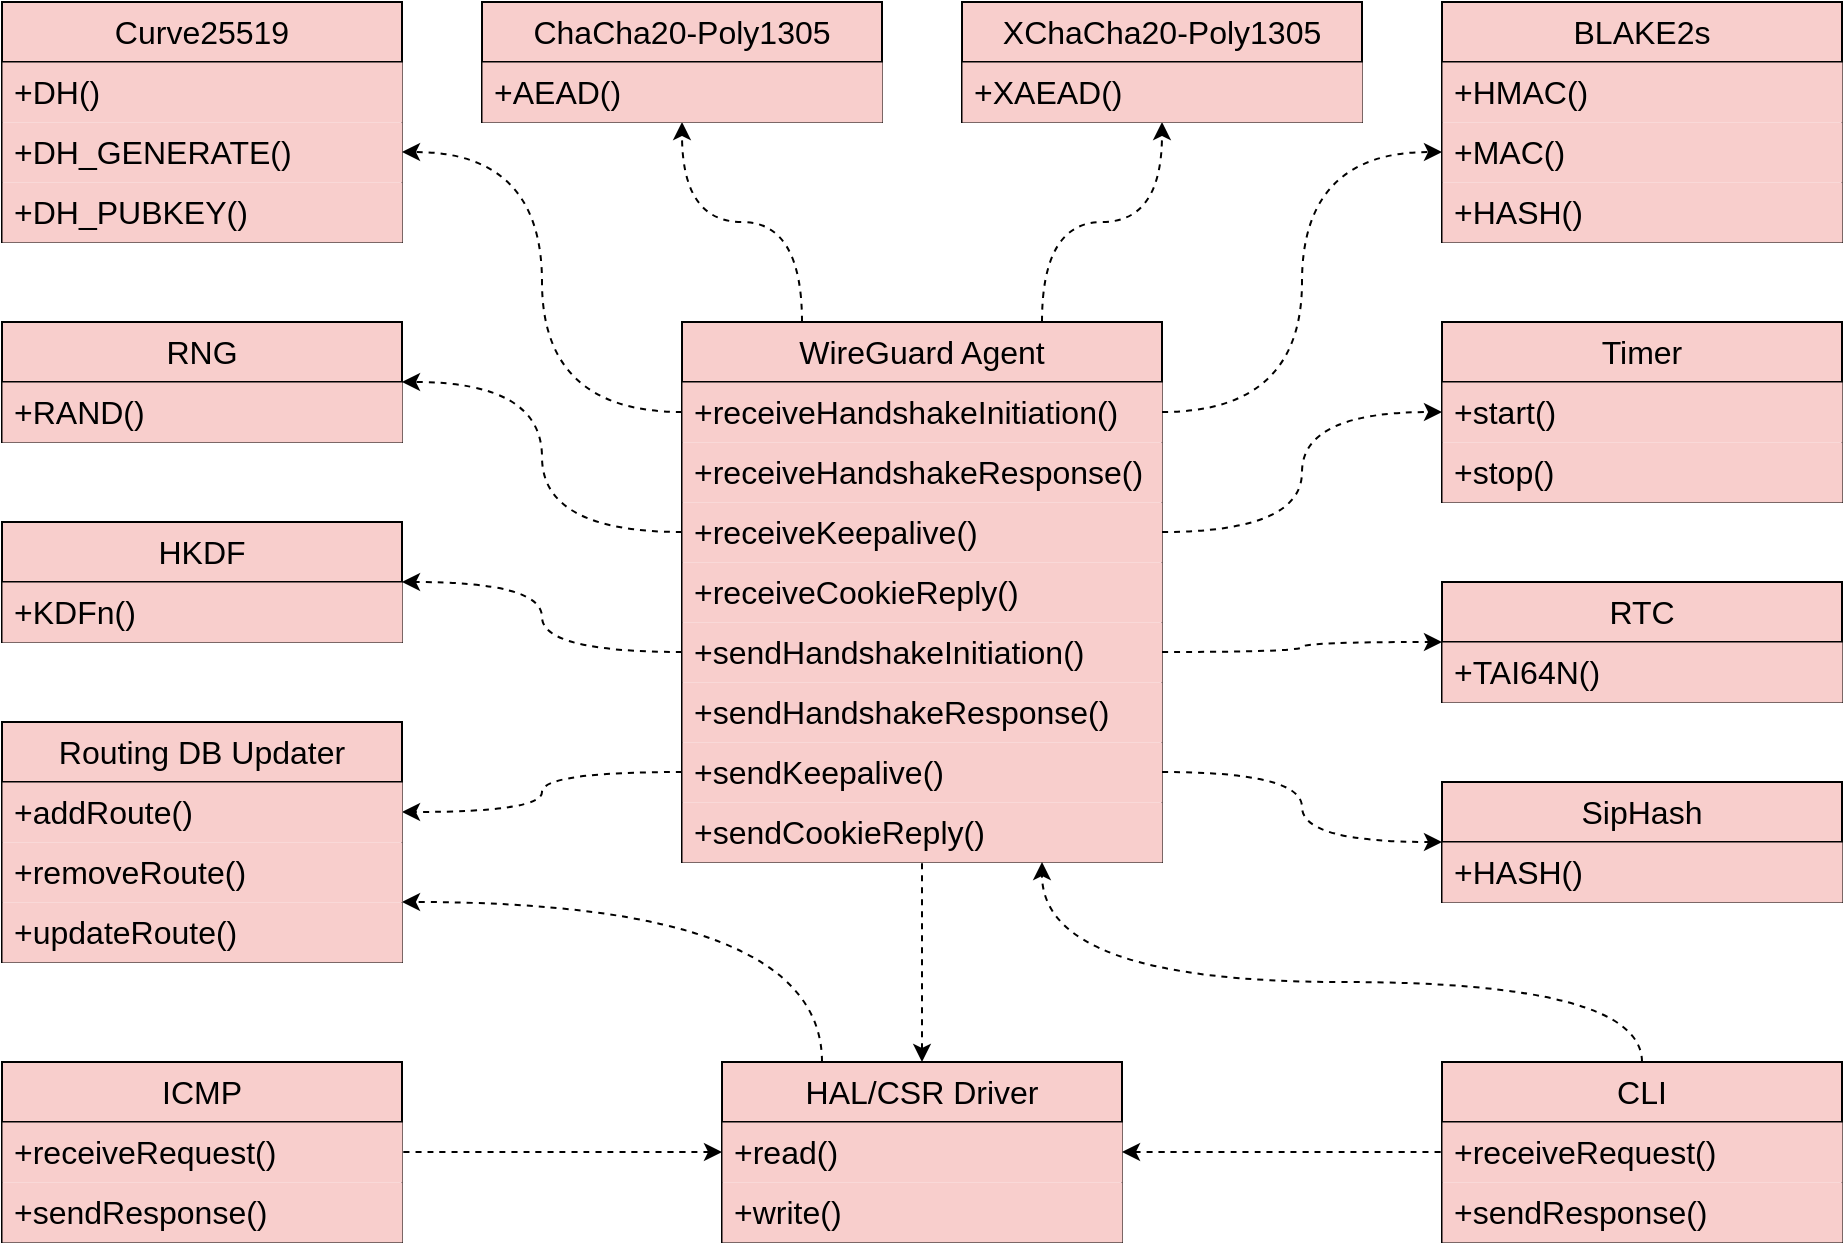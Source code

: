 <mxfile version="28.1.2" pages="11">
  <diagram name="Architecture-SW" id="_iACQkRsLWcKQh_vUFvL">
    <mxGraphModel grid="1" page="1" gridSize="10" guides="1" tooltips="1" connect="1" arrows="1" fold="1" pageScale="1.5" pageWidth="1169" pageHeight="826" background="none" math="0" shadow="0">
      <root>
        <mxCell id="gNr2OzvEHHCGZ4QrLen--0" style=";html=1;" />
        <mxCell id="gNr2OzvEHHCGZ4QrLen--1" style=";html=1;" parent="gNr2OzvEHHCGZ4QrLen--0" />
        <mxCell id="Msk4Q8M8QX6wqaCOXhih-10" value="ICMP" style="swimlane;fontStyle=0;childLayout=stackLayout;horizontal=1;startSize=30;horizontalStack=0;resizeParent=1;resizeParentMax=0;resizeLast=0;collapsible=1;marginBottom=0;whiteSpace=wrap;html=1;fontSize=16;fillColor=#F8CECC;" vertex="1" parent="gNr2OzvEHHCGZ4QrLen--1">
          <mxGeometry x="40" y="570" width="200" height="90" as="geometry">
            <mxRectangle x="810" y="480" width="60" height="30" as="alternateBounds" />
          </mxGeometry>
        </mxCell>
        <mxCell id="Msk4Q8M8QX6wqaCOXhih-11" value="+receiveRequest()" style="text;strokeColor=none;fillColor=#F8CECC;align=left;verticalAlign=middle;spacingLeft=4;spacingRight=4;overflow=hidden;points=[[0,0.5],[1,0.5]];portConstraint=eastwest;rotatable=0;whiteSpace=wrap;html=1;fontSize=16;strokeWidth=0;" vertex="1" parent="Msk4Q8M8QX6wqaCOXhih-10">
          <mxGeometry y="30" width="200" height="30" as="geometry" />
        </mxCell>
        <mxCell id="Msk4Q8M8QX6wqaCOXhih-12" value="+sendResponse()" style="text;strokeColor=none;fillColor=#F8CECC;align=left;verticalAlign=middle;spacingLeft=4;spacingRight=4;overflow=hidden;points=[[0,0.5],[1,0.5]];portConstraint=eastwest;rotatable=0;whiteSpace=wrap;html=1;fontSize=16;strokeWidth=0;" vertex="1" parent="Msk4Q8M8QX6wqaCOXhih-10">
          <mxGeometry y="60" width="200" height="30" as="geometry" />
        </mxCell>
        <mxCell id="-w3J2ueqnxC6f2psaMlO-0" value="" style="edgeStyle=orthogonalEdgeStyle;rounded=0;orthogonalLoop=1;jettySize=auto;html=1;startArrow=classic;startFill=1;endArrow=none;endFill=0;dashed=1;exitX=0.5;exitY=0;exitDx=0;exitDy=0;" edge="1" parent="gNr2OzvEHHCGZ4QrLen--1" source="Msk4Q8M8QX6wqaCOXhih-14" target="Msk4Q8M8QX6wqaCOXhih-18">
          <mxGeometry relative="1" as="geometry">
            <Array as="points" />
          </mxGeometry>
        </mxCell>
        <mxCell id="7CjeCHD0I8uwsN1ppP7Y-0" style="edgeStyle=orthogonalEdgeStyle;rounded=0;orthogonalLoop=1;jettySize=auto;html=1;exitX=0.25;exitY=0;exitDx=0;exitDy=0;entryX=1;entryY=0.75;entryDx=0;entryDy=0;dashed=1;curved=1;" edge="1" parent="gNr2OzvEHHCGZ4QrLen--1" source="Msk4Q8M8QX6wqaCOXhih-14" target="Msk4Q8M8QX6wqaCOXhih-59">
          <mxGeometry relative="1" as="geometry" />
        </mxCell>
        <mxCell id="Msk4Q8M8QX6wqaCOXhih-14" value="HAL/CSR Driver" style="swimlane;fontStyle=0;childLayout=stackLayout;horizontal=1;startSize=30;horizontalStack=0;resizeParent=1;resizeParentMax=0;resizeLast=0;collapsible=1;marginBottom=0;whiteSpace=wrap;html=1;fontSize=16;fillColor=#F8CECC;" vertex="1" parent="gNr2OzvEHHCGZ4QrLen--1">
          <mxGeometry x="400" y="570" width="200" height="90" as="geometry">
            <mxRectangle x="810" y="480" width="60" height="30" as="alternateBounds" />
          </mxGeometry>
        </mxCell>
        <mxCell id="Msk4Q8M8QX6wqaCOXhih-15" value="+read()" style="text;strokeColor=none;fillColor=#F8CECC;align=left;verticalAlign=middle;spacingLeft=4;spacingRight=4;overflow=hidden;points=[[0,0.5],[1,0.5]];portConstraint=eastwest;rotatable=0;whiteSpace=wrap;html=1;fontSize=16;strokeWidth=0;" vertex="1" parent="Msk4Q8M8QX6wqaCOXhih-14">
          <mxGeometry y="30" width="200" height="30" as="geometry" />
        </mxCell>
        <mxCell id="Msk4Q8M8QX6wqaCOXhih-16" value="+write()" style="text;strokeColor=none;fillColor=#F8CECC;align=left;verticalAlign=middle;spacingLeft=4;spacingRight=4;overflow=hidden;points=[[0,0.5],[1,0.5]];portConstraint=eastwest;rotatable=0;whiteSpace=wrap;html=1;fontSize=16;strokeWidth=0;" vertex="1" parent="Msk4Q8M8QX6wqaCOXhih-14">
          <mxGeometry y="60" width="200" height="30" as="geometry" />
        </mxCell>
        <mxCell id="-w3J2ueqnxC6f2psaMlO-13" style="edgeStyle=orthogonalEdgeStyle;rounded=0;orthogonalLoop=1;jettySize=auto;html=1;exitX=0.75;exitY=0;exitDx=0;exitDy=0;curved=1;dashed=1;" edge="1" parent="gNr2OzvEHHCGZ4QrLen--1" source="Msk4Q8M8QX6wqaCOXhih-18" target="Msk4Q8M8QX6wqaCOXhih-34">
          <mxGeometry relative="1" as="geometry" />
        </mxCell>
        <mxCell id="-w3J2ueqnxC6f2psaMlO-14" style="edgeStyle=orthogonalEdgeStyle;rounded=0;orthogonalLoop=1;jettySize=auto;html=1;exitX=0.25;exitY=0;exitDx=0;exitDy=0;dashed=1;curved=1;" edge="1" parent="gNr2OzvEHHCGZ4QrLen--1" source="Msk4Q8M8QX6wqaCOXhih-18" target="Msk4Q8M8QX6wqaCOXhih-30">
          <mxGeometry relative="1" as="geometry" />
        </mxCell>
        <mxCell id="-w3J2ueqnxC6f2psaMlO-17" style="edgeStyle=orthogonalEdgeStyle;rounded=0;orthogonalLoop=1;jettySize=auto;html=1;exitX=0;exitY=0.5;exitDx=0;exitDy=0;entryX=1;entryY=0.5;entryDx=0;entryDy=0;dashed=1;curved=1;" edge="1" parent="gNr2OzvEHHCGZ4QrLen--1" source="tJAtssSHUIzbUKKNZeA2-3" target="Msk4Q8M8QX6wqaCOXhih-60">
          <mxGeometry relative="1" as="geometry" />
        </mxCell>
        <mxCell id="Msk4Q8M8QX6wqaCOXhih-18" value="WireGuard Agent" style="swimlane;fontStyle=0;childLayout=stackLayout;horizontal=1;startSize=30;horizontalStack=0;resizeParent=1;resizeParentMax=0;resizeLast=0;collapsible=1;marginBottom=0;whiteSpace=wrap;html=1;fontSize=16;fillColor=#F8CECC;" vertex="1" parent="gNr2OzvEHHCGZ4QrLen--1">
          <mxGeometry x="380" y="200" width="240" height="270" as="geometry">
            <mxRectangle x="810" y="480" width="60" height="30" as="alternateBounds" />
          </mxGeometry>
        </mxCell>
        <mxCell id="Msk4Q8M8QX6wqaCOXhih-19" value="+receiveHandshakeInitiation()" style="text;strokeColor=none;fillColor=#F8CECC;align=left;verticalAlign=middle;spacingLeft=4;spacingRight=4;overflow=hidden;points=[[0,0.5],[1,0.5]];portConstraint=eastwest;rotatable=0;whiteSpace=wrap;html=1;fontSize=16;strokeWidth=0;" vertex="1" parent="Msk4Q8M8QX6wqaCOXhih-18">
          <mxGeometry y="30" width="240" height="30" as="geometry" />
        </mxCell>
        <mxCell id="Msk4Q8M8QX6wqaCOXhih-20" value="+receiveHandshakeResponse()" style="text;strokeColor=none;fillColor=#F8CECC;align=left;verticalAlign=middle;spacingLeft=4;spacingRight=4;overflow=hidden;points=[[0,0.5],[1,0.5]];portConstraint=eastwest;rotatable=0;whiteSpace=wrap;html=1;fontSize=16;strokeWidth=0;" vertex="1" parent="Msk4Q8M8QX6wqaCOXhih-18">
          <mxGeometry y="60" width="240" height="30" as="geometry" />
        </mxCell>
        <mxCell id="Msk4Q8M8QX6wqaCOXhih-21" value="+receiveKeepalive()" style="text;strokeColor=none;fillColor=#F8CECC;align=left;verticalAlign=middle;spacingLeft=4;spacingRight=4;overflow=hidden;points=[[0,0.5],[1,0.5]];portConstraint=eastwest;rotatable=0;whiteSpace=wrap;html=1;fontSize=16;strokeWidth=0;" vertex="1" parent="Msk4Q8M8QX6wqaCOXhih-18">
          <mxGeometry y="90" width="240" height="30" as="geometry" />
        </mxCell>
        <mxCell id="tJAtssSHUIzbUKKNZeA2-0" value="+receiveCookieReply()" style="text;strokeColor=none;fillColor=#F8CECC;align=left;verticalAlign=middle;spacingLeft=4;spacingRight=4;overflow=hidden;points=[[0,0.5],[1,0.5]];portConstraint=eastwest;rotatable=0;whiteSpace=wrap;html=1;fontSize=16;strokeWidth=0;" vertex="1" parent="Msk4Q8M8QX6wqaCOXhih-18">
          <mxGeometry y="120" width="240" height="30" as="geometry" />
        </mxCell>
        <mxCell id="tJAtssSHUIzbUKKNZeA2-1" value="+sendHandshakeInitiation()" style="text;strokeColor=none;fillColor=#F8CECC;align=left;verticalAlign=middle;spacingLeft=4;spacingRight=4;overflow=hidden;points=[[0,0.5],[1,0.5]];portConstraint=eastwest;rotatable=0;whiteSpace=wrap;html=1;fontSize=16;strokeWidth=0;" vertex="1" parent="Msk4Q8M8QX6wqaCOXhih-18">
          <mxGeometry y="150" width="240" height="30" as="geometry" />
        </mxCell>
        <mxCell id="tJAtssSHUIzbUKKNZeA2-2" value="+sendHandshakeResponse()" style="text;strokeColor=none;fillColor=#F8CECC;align=left;verticalAlign=middle;spacingLeft=4;spacingRight=4;overflow=hidden;points=[[0,0.5],[1,0.5]];portConstraint=eastwest;rotatable=0;whiteSpace=wrap;html=1;fontSize=16;strokeWidth=0;" vertex="1" parent="Msk4Q8M8QX6wqaCOXhih-18">
          <mxGeometry y="180" width="240" height="30" as="geometry" />
        </mxCell>
        <mxCell id="tJAtssSHUIzbUKKNZeA2-3" value="+sendKeepalive()" style="text;strokeColor=none;fillColor=#F8CECC;align=left;verticalAlign=middle;spacingLeft=4;spacingRight=4;overflow=hidden;points=[[0,0.5],[1,0.5]];portConstraint=eastwest;rotatable=0;whiteSpace=wrap;html=1;fontSize=16;strokeWidth=0;" vertex="1" parent="Msk4Q8M8QX6wqaCOXhih-18">
          <mxGeometry y="210" width="240" height="30" as="geometry" />
        </mxCell>
        <mxCell id="tJAtssSHUIzbUKKNZeA2-4" value="+sendCookieReply()" style="text;strokeColor=none;fillColor=#F8CECC;align=left;verticalAlign=middle;spacingLeft=4;spacingRight=4;overflow=hidden;points=[[0,0.5],[1,0.5]];portConstraint=eastwest;rotatable=0;whiteSpace=wrap;html=1;fontSize=16;strokeWidth=0;" vertex="1" parent="Msk4Q8M8QX6wqaCOXhih-18">
          <mxGeometry y="240" width="240" height="30" as="geometry" />
        </mxCell>
        <mxCell id="Msk4Q8M8QX6wqaCOXhih-22" value="Curve25519" style="swimlane;fontStyle=0;childLayout=stackLayout;horizontal=1;startSize=30;horizontalStack=0;resizeParent=1;resizeParentMax=0;resizeLast=0;collapsible=1;marginBottom=0;whiteSpace=wrap;html=1;fontSize=16;fillColor=#F8CECC;" vertex="1" parent="gNr2OzvEHHCGZ4QrLen--1">
          <mxGeometry x="40" y="40" width="200" height="120" as="geometry">
            <mxRectangle x="810" y="480" width="60" height="30" as="alternateBounds" />
          </mxGeometry>
        </mxCell>
        <mxCell id="Msk4Q8M8QX6wqaCOXhih-23" value="+DH()" style="text;strokeColor=none;fillColor=#F8CECC;align=left;verticalAlign=middle;spacingLeft=4;spacingRight=4;overflow=hidden;points=[[0,0.5],[1,0.5]];portConstraint=eastwest;rotatable=0;whiteSpace=wrap;html=1;fontSize=16;strokeWidth=0;" vertex="1" parent="Msk4Q8M8QX6wqaCOXhih-22">
          <mxGeometry y="30" width="200" height="30" as="geometry" />
        </mxCell>
        <mxCell id="Msk4Q8M8QX6wqaCOXhih-24" value="+DH_GENERATE()" style="text;strokeColor=none;fillColor=#F8CECC;align=left;verticalAlign=middle;spacingLeft=4;spacingRight=4;overflow=hidden;points=[[0,0.5],[1,0.5]];portConstraint=eastwest;rotatable=0;whiteSpace=wrap;html=1;fontSize=16;strokeWidth=0;" vertex="1" parent="Msk4Q8M8QX6wqaCOXhih-22">
          <mxGeometry y="60" width="200" height="30" as="geometry" />
        </mxCell>
        <mxCell id="Msk4Q8M8QX6wqaCOXhih-25" value="+DH_PUBKEY()" style="text;strokeColor=none;fillColor=#F8CECC;align=left;verticalAlign=middle;spacingLeft=4;spacingRight=4;overflow=hidden;points=[[0,0.5],[1,0.5]];portConstraint=eastwest;rotatable=0;whiteSpace=wrap;html=1;fontSize=16;strokeWidth=0;" vertex="1" parent="Msk4Q8M8QX6wqaCOXhih-22">
          <mxGeometry y="90" width="200" height="30" as="geometry" />
        </mxCell>
        <mxCell id="Msk4Q8M8QX6wqaCOXhih-26" value="BLAKE2s" style="swimlane;fontStyle=0;childLayout=stackLayout;horizontal=1;startSize=30;horizontalStack=0;resizeParent=1;resizeParentMax=0;resizeLast=0;collapsible=1;marginBottom=0;whiteSpace=wrap;html=1;fontSize=16;fillColor=#F8CECC;" vertex="1" parent="gNr2OzvEHHCGZ4QrLen--1">
          <mxGeometry x="760" y="40" width="200" height="120" as="geometry">
            <mxRectangle x="810" y="480" width="60" height="30" as="alternateBounds" />
          </mxGeometry>
        </mxCell>
        <mxCell id="Msk4Q8M8QX6wqaCOXhih-27" value="+HMAC()" style="text;strokeColor=none;fillColor=#F8CECC;align=left;verticalAlign=middle;spacingLeft=4;spacingRight=4;overflow=hidden;points=[[0,0.5],[1,0.5]];portConstraint=eastwest;rotatable=0;whiteSpace=wrap;html=1;fontSize=16;strokeWidth=0;" vertex="1" parent="Msk4Q8M8QX6wqaCOXhih-26">
          <mxGeometry y="30" width="200" height="30" as="geometry" />
        </mxCell>
        <mxCell id="Msk4Q8M8QX6wqaCOXhih-28" value="+MAC()" style="text;strokeColor=none;fillColor=#F8CECC;align=left;verticalAlign=middle;spacingLeft=4;spacingRight=4;overflow=hidden;points=[[0,0.5],[1,0.5]];portConstraint=eastwest;rotatable=0;whiteSpace=wrap;html=1;fontSize=16;strokeWidth=0;" vertex="1" parent="Msk4Q8M8QX6wqaCOXhih-26">
          <mxGeometry y="60" width="200" height="30" as="geometry" />
        </mxCell>
        <mxCell id="Msk4Q8M8QX6wqaCOXhih-29" value="+HASH()" style="text;strokeColor=none;fillColor=#F8CECC;align=left;verticalAlign=middle;spacingLeft=4;spacingRight=4;overflow=hidden;points=[[0,0.5],[1,0.5]];portConstraint=eastwest;rotatable=0;whiteSpace=wrap;html=1;fontSize=16;strokeWidth=0;" vertex="1" parent="Msk4Q8M8QX6wqaCOXhih-26">
          <mxGeometry y="90" width="200" height="30" as="geometry" />
        </mxCell>
        <mxCell id="Msk4Q8M8QX6wqaCOXhih-30" value="ChaCha20-Poly1305" style="swimlane;fontStyle=0;childLayout=stackLayout;horizontal=1;startSize=30;horizontalStack=0;resizeParent=1;resizeParentMax=0;resizeLast=0;collapsible=1;marginBottom=0;whiteSpace=wrap;html=1;fontSize=16;fillColor=#F8CECC;" vertex="1" parent="gNr2OzvEHHCGZ4QrLen--1">
          <mxGeometry x="280" y="40" width="200" height="60" as="geometry">
            <mxRectangle x="810" y="480" width="60" height="30" as="alternateBounds" />
          </mxGeometry>
        </mxCell>
        <mxCell id="Msk4Q8M8QX6wqaCOXhih-31" value="+AEAD()" style="text;strokeColor=none;fillColor=#F8CECC;align=left;verticalAlign=middle;spacingLeft=4;spacingRight=4;overflow=hidden;points=[[0,0.5],[1,0.5]];portConstraint=eastwest;rotatable=0;whiteSpace=wrap;html=1;fontSize=16;strokeWidth=0;" vertex="1" parent="Msk4Q8M8QX6wqaCOXhih-30">
          <mxGeometry y="30" width="200" height="30" as="geometry" />
        </mxCell>
        <mxCell id="Msk4Q8M8QX6wqaCOXhih-34" value="XChaCha20-Poly1305" style="swimlane;fontStyle=0;childLayout=stackLayout;horizontal=1;startSize=30;horizontalStack=0;resizeParent=1;resizeParentMax=0;resizeLast=0;collapsible=1;marginBottom=0;whiteSpace=wrap;html=1;fontSize=16;fillColor=#F8CECC;" vertex="1" parent="gNr2OzvEHHCGZ4QrLen--1">
          <mxGeometry x="520" y="40" width="200" height="60" as="geometry">
            <mxRectangle x="810" y="480" width="60" height="30" as="alternateBounds" />
          </mxGeometry>
        </mxCell>
        <mxCell id="Msk4Q8M8QX6wqaCOXhih-35" value="+XAEAD()" style="text;strokeColor=none;fillColor=#F8CECC;align=left;verticalAlign=middle;spacingLeft=4;spacingRight=4;overflow=hidden;points=[[0,0.5],[1,0.5]];portConstraint=eastwest;rotatable=0;whiteSpace=wrap;html=1;fontSize=16;strokeWidth=0;" vertex="1" parent="Msk4Q8M8QX6wqaCOXhih-34">
          <mxGeometry y="30" width="200" height="30" as="geometry" />
        </mxCell>
        <mxCell id="Msk4Q8M8QX6wqaCOXhih-59" value="Routing DB Updater" style="swimlane;fontStyle=0;childLayout=stackLayout;horizontal=1;startSize=30;horizontalStack=0;resizeParent=1;resizeParentMax=0;resizeLast=0;collapsible=1;marginBottom=0;whiteSpace=wrap;html=1;fontSize=16;fillColor=#F8CECC;" vertex="1" parent="gNr2OzvEHHCGZ4QrLen--1">
          <mxGeometry x="40" y="400" width="200" height="120" as="geometry">
            <mxRectangle x="810" y="480" width="60" height="30" as="alternateBounds" />
          </mxGeometry>
        </mxCell>
        <mxCell id="Msk4Q8M8QX6wqaCOXhih-60" value="+addRoute()" style="text;strokeColor=none;fillColor=#F8CECC;align=left;verticalAlign=middle;spacingLeft=4;spacingRight=4;overflow=hidden;points=[[0,0.5],[1,0.5]];portConstraint=eastwest;rotatable=0;whiteSpace=wrap;html=1;fontSize=16;strokeWidth=0;" vertex="1" parent="Msk4Q8M8QX6wqaCOXhih-59">
          <mxGeometry y="30" width="200" height="30" as="geometry" />
        </mxCell>
        <mxCell id="Msk4Q8M8QX6wqaCOXhih-61" value="+removeRoute()" style="text;strokeColor=none;fillColor=#F8CECC;align=left;verticalAlign=middle;spacingLeft=4;spacingRight=4;overflow=hidden;points=[[0,0.5],[1,0.5]];portConstraint=eastwest;rotatable=0;whiteSpace=wrap;html=1;fontSize=16;strokeWidth=0;" vertex="1" parent="Msk4Q8M8QX6wqaCOXhih-59">
          <mxGeometry y="60" width="200" height="30" as="geometry" />
        </mxCell>
        <mxCell id="Msk4Q8M8QX6wqaCOXhih-62" value="+updateRoute()" style="text;strokeColor=none;fillColor=#F8CECC;align=left;verticalAlign=middle;spacingLeft=4;spacingRight=4;overflow=hidden;points=[[0,0.5],[1,0.5]];portConstraint=eastwest;rotatable=0;whiteSpace=wrap;html=1;fontSize=16;strokeWidth=0;" vertex="1" parent="Msk4Q8M8QX6wqaCOXhih-59">
          <mxGeometry y="90" width="200" height="30" as="geometry" />
        </mxCell>
        <mxCell id="Msk4Q8M8QX6wqaCOXhih-63" value="CLI" style="swimlane;fontStyle=0;childLayout=stackLayout;horizontal=1;startSize=30;horizontalStack=0;resizeParent=1;resizeParentMax=0;resizeLast=0;collapsible=1;marginBottom=0;whiteSpace=wrap;html=1;fontSize=16;fillColor=#F8CECC;" vertex="1" parent="gNr2OzvEHHCGZ4QrLen--1">
          <mxGeometry x="760" y="570" width="200" height="90" as="geometry">
            <mxRectangle x="810" y="480" width="60" height="30" as="alternateBounds" />
          </mxGeometry>
        </mxCell>
        <mxCell id="Msk4Q8M8QX6wqaCOXhih-64" value="+receiveRequest()" style="text;strokeColor=none;fillColor=#F8CECC;align=left;verticalAlign=middle;spacingLeft=4;spacingRight=4;overflow=hidden;points=[[0,0.5],[1,0.5]];portConstraint=eastwest;rotatable=0;whiteSpace=wrap;html=1;fontSize=16;strokeWidth=0;" vertex="1" parent="Msk4Q8M8QX6wqaCOXhih-63">
          <mxGeometry y="30" width="200" height="30" as="geometry" />
        </mxCell>
        <mxCell id="Msk4Q8M8QX6wqaCOXhih-65" value="+sendResponse()" style="text;strokeColor=none;fillColor=#F8CECC;align=left;verticalAlign=middle;spacingLeft=4;spacingRight=4;overflow=hidden;points=[[0,0.5],[1,0.5]];portConstraint=eastwest;rotatable=0;whiteSpace=wrap;html=1;fontSize=16;strokeWidth=0;" vertex="1" parent="Msk4Q8M8QX6wqaCOXhih-63">
          <mxGeometry y="60" width="200" height="30" as="geometry" />
        </mxCell>
        <mxCell id="tJAtssSHUIzbUKKNZeA2-5" value="Timer" style="swimlane;fontStyle=0;childLayout=stackLayout;horizontal=1;startSize=30;horizontalStack=0;resizeParent=1;resizeParentMax=0;resizeLast=0;collapsible=1;marginBottom=0;whiteSpace=wrap;html=1;fontSize=16;fillColor=#F8CECC;" vertex="1" parent="gNr2OzvEHHCGZ4QrLen--1">
          <mxGeometry x="760" y="200" width="200" height="90" as="geometry">
            <mxRectangle x="810" y="480" width="60" height="30" as="alternateBounds" />
          </mxGeometry>
        </mxCell>
        <mxCell id="tJAtssSHUIzbUKKNZeA2-6" value="+start()" style="text;strokeColor=none;fillColor=#F8CECC;align=left;verticalAlign=middle;spacingLeft=4;spacingRight=4;overflow=hidden;points=[[0,0.5],[1,0.5]];portConstraint=eastwest;rotatable=0;whiteSpace=wrap;html=1;fontSize=16;strokeWidth=0;" vertex="1" parent="tJAtssSHUIzbUKKNZeA2-5">
          <mxGeometry y="30" width="200" height="30" as="geometry" />
        </mxCell>
        <mxCell id="tJAtssSHUIzbUKKNZeA2-7" value="+stop()" style="text;strokeColor=none;fillColor=#F8CECC;align=left;verticalAlign=middle;spacingLeft=4;spacingRight=4;overflow=hidden;points=[[0,0.5],[1,0.5]];portConstraint=eastwest;rotatable=0;whiteSpace=wrap;html=1;fontSize=16;strokeWidth=0;" vertex="1" parent="tJAtssSHUIzbUKKNZeA2-5">
          <mxGeometry y="60" width="200" height="30" as="geometry" />
        </mxCell>
        <mxCell id="tJAtssSHUIzbUKKNZeA2-12" value="RNG" style="swimlane;fontStyle=0;childLayout=stackLayout;horizontal=1;startSize=30;horizontalStack=0;resizeParent=1;resizeParentMax=0;resizeLast=0;collapsible=1;marginBottom=0;whiteSpace=wrap;html=1;fontSize=16;fillColor=#F8CECC;" vertex="1" parent="gNr2OzvEHHCGZ4QrLen--1">
          <mxGeometry x="40" y="200" width="200" height="60" as="geometry">
            <mxRectangle x="810" y="480" width="60" height="30" as="alternateBounds" />
          </mxGeometry>
        </mxCell>
        <mxCell id="tJAtssSHUIzbUKKNZeA2-13" value="+RAND()" style="text;strokeColor=none;fillColor=#F8CECC;align=left;verticalAlign=middle;spacingLeft=4;spacingRight=4;overflow=hidden;points=[[0,0.5],[1,0.5]];portConstraint=eastwest;rotatable=0;whiteSpace=wrap;html=1;fontSize=16;strokeWidth=0;" vertex="1" parent="tJAtssSHUIzbUKKNZeA2-12">
          <mxGeometry y="30" width="200" height="30" as="geometry" />
        </mxCell>
        <mxCell id="tJAtssSHUIzbUKKNZeA2-22" value="RTC" style="swimlane;fontStyle=0;childLayout=stackLayout;horizontal=1;startSize=30;horizontalStack=0;resizeParent=1;resizeParentMax=0;resizeLast=0;collapsible=1;marginBottom=0;whiteSpace=wrap;html=1;fontSize=16;fillColor=#F8CECC;" vertex="1" parent="gNr2OzvEHHCGZ4QrLen--1">
          <mxGeometry x="760" y="330" width="200" height="60" as="geometry">
            <mxRectangle x="810" y="480" width="60" height="30" as="alternateBounds" />
          </mxGeometry>
        </mxCell>
        <mxCell id="tJAtssSHUIzbUKKNZeA2-23" value="+TAI64N()" style="text;strokeColor=none;fillColor=#F8CECC;align=left;verticalAlign=middle;spacingLeft=4;spacingRight=4;overflow=hidden;points=[[0,0.5],[1,0.5]];portConstraint=eastwest;rotatable=0;whiteSpace=wrap;html=1;fontSize=16;strokeWidth=0;" vertex="1" parent="tJAtssSHUIzbUKKNZeA2-22">
          <mxGeometry y="30" width="200" height="30" as="geometry" />
        </mxCell>
        <mxCell id="-w3J2ueqnxC6f2psaMlO-2" style="edgeStyle=orthogonalEdgeStyle;rounded=0;orthogonalLoop=1;jettySize=auto;html=1;exitX=0;exitY=0.5;exitDx=0;exitDy=0;startArrow=classic;startFill=1;endArrow=none;endFill=0;dashed=1;curved=1;" edge="1" parent="gNr2OzvEHHCGZ4QrLen--1" source="Msk4Q8M8QX6wqaCOXhih-15" target="Msk4Q8M8QX6wqaCOXhih-10">
          <mxGeometry relative="1" as="geometry" />
        </mxCell>
        <mxCell id="-w3J2ueqnxC6f2psaMlO-3" style="edgeStyle=orthogonalEdgeStyle;rounded=0;orthogonalLoop=1;jettySize=auto;html=1;exitX=1;exitY=0.5;exitDx=0;exitDy=0;startArrow=classic;startFill=1;endArrow=none;endFill=0;dashed=1;curved=1;" edge="1" parent="gNr2OzvEHHCGZ4QrLen--1" source="Msk4Q8M8QX6wqaCOXhih-15" target="Msk4Q8M8QX6wqaCOXhih-63">
          <mxGeometry relative="1" as="geometry" />
        </mxCell>
        <mxCell id="-w3J2ueqnxC6f2psaMlO-6" style="edgeStyle=orthogonalEdgeStyle;rounded=0;orthogonalLoop=1;jettySize=auto;html=1;exitX=0.5;exitY=0;exitDx=0;exitDy=0;dashed=1;curved=1;entryX=0.75;entryY=1;entryDx=0;entryDy=0;" edge="1" parent="gNr2OzvEHHCGZ4QrLen--1" source="Msk4Q8M8QX6wqaCOXhih-63" target="Msk4Q8M8QX6wqaCOXhih-18">
          <mxGeometry relative="1" as="geometry">
            <mxPoint x="630" y="510" as="targetPoint" />
            <Array as="points">
              <mxPoint x="860" y="530" />
              <mxPoint x="560" y="530" />
            </Array>
          </mxGeometry>
        </mxCell>
        <mxCell id="-w3J2ueqnxC6f2psaMlO-9" style="edgeStyle=orthogonalEdgeStyle;rounded=0;orthogonalLoop=1;jettySize=auto;html=1;exitX=1;exitY=0.5;exitDx=0;exitDy=0;curved=1;dashed=1;" edge="1" parent="gNr2OzvEHHCGZ4QrLen--1" source="tJAtssSHUIzbUKKNZeA2-1" target="tJAtssSHUIzbUKKNZeA2-22">
          <mxGeometry relative="1" as="geometry" />
        </mxCell>
        <mxCell id="-w3J2ueqnxC6f2psaMlO-11" style="edgeStyle=orthogonalEdgeStyle;rounded=0;orthogonalLoop=1;jettySize=auto;html=1;exitX=1;exitY=0.5;exitDx=0;exitDy=0;entryX=0;entryY=0.5;entryDx=0;entryDy=0;curved=1;dashed=1;" edge="1" parent="gNr2OzvEHHCGZ4QrLen--1" source="Msk4Q8M8QX6wqaCOXhih-19" target="Msk4Q8M8QX6wqaCOXhih-28">
          <mxGeometry relative="1" as="geometry" />
        </mxCell>
        <mxCell id="-w3J2ueqnxC6f2psaMlO-12" style="edgeStyle=orthogonalEdgeStyle;rounded=0;orthogonalLoop=1;jettySize=auto;html=1;exitX=1;exitY=0.5;exitDx=0;exitDy=0;entryX=0;entryY=0.5;entryDx=0;entryDy=0;curved=1;dashed=1;" edge="1" parent="gNr2OzvEHHCGZ4QrLen--1" source="Msk4Q8M8QX6wqaCOXhih-21" target="tJAtssSHUIzbUKKNZeA2-6">
          <mxGeometry relative="1" as="geometry" />
        </mxCell>
        <mxCell id="-w3J2ueqnxC6f2psaMlO-15" style="edgeStyle=orthogonalEdgeStyle;rounded=0;orthogonalLoop=1;jettySize=auto;html=1;exitX=0;exitY=0.5;exitDx=0;exitDy=0;entryX=1;entryY=0.5;entryDx=0;entryDy=0;dashed=1;curved=1;" edge="1" parent="gNr2OzvEHHCGZ4QrLen--1" source="Msk4Q8M8QX6wqaCOXhih-19" target="Msk4Q8M8QX6wqaCOXhih-24">
          <mxGeometry relative="1" as="geometry" />
        </mxCell>
        <mxCell id="-w3J2ueqnxC6f2psaMlO-16" style="edgeStyle=orthogonalEdgeStyle;rounded=0;orthogonalLoop=1;jettySize=auto;html=1;exitX=0;exitY=0.5;exitDx=0;exitDy=0;entryX=1;entryY=0.5;entryDx=0;entryDy=0;curved=1;dashed=1;" edge="1" parent="gNr2OzvEHHCGZ4QrLen--1" source="Msk4Q8M8QX6wqaCOXhih-21" target="tJAtssSHUIzbUKKNZeA2-12">
          <mxGeometry relative="1" as="geometry" />
        </mxCell>
        <mxCell id="7CjeCHD0I8uwsN1ppP7Y-1" value="HKDF" style="swimlane;fontStyle=0;childLayout=stackLayout;horizontal=1;startSize=30;horizontalStack=0;resizeParent=1;resizeParentMax=0;resizeLast=0;collapsible=1;marginBottom=0;whiteSpace=wrap;html=1;fontSize=16;fillColor=#F8CECC;" vertex="1" parent="gNr2OzvEHHCGZ4QrLen--1">
          <mxGeometry x="40" y="300" width="200" height="60" as="geometry">
            <mxRectangle x="810" y="480" width="60" height="30" as="alternateBounds" />
          </mxGeometry>
        </mxCell>
        <mxCell id="7CjeCHD0I8uwsN1ppP7Y-2" value="+KDFn()" style="text;strokeColor=none;fillColor=#F8CECC;align=left;verticalAlign=middle;spacingLeft=4;spacingRight=4;overflow=hidden;points=[[0,0.5],[1,0.5]];portConstraint=eastwest;rotatable=0;whiteSpace=wrap;html=1;fontSize=16;strokeWidth=0;" vertex="1" parent="7CjeCHD0I8uwsN1ppP7Y-1">
          <mxGeometry y="30" width="200" height="30" as="geometry" />
        </mxCell>
        <mxCell id="7CjeCHD0I8uwsN1ppP7Y-3" style="edgeStyle=orthogonalEdgeStyle;rounded=0;orthogonalLoop=1;jettySize=auto;html=1;exitX=0;exitY=0.5;exitDx=0;exitDy=0;dashed=1;curved=1;" edge="1" parent="gNr2OzvEHHCGZ4QrLen--1" source="tJAtssSHUIzbUKKNZeA2-1" target="7CjeCHD0I8uwsN1ppP7Y-1">
          <mxGeometry relative="1" as="geometry" />
        </mxCell>
        <mxCell id="7CjeCHD0I8uwsN1ppP7Y-4" value="SipHash" style="swimlane;fontStyle=0;childLayout=stackLayout;horizontal=1;startSize=30;horizontalStack=0;resizeParent=1;resizeParentMax=0;resizeLast=0;collapsible=1;marginBottom=0;whiteSpace=wrap;html=1;fontSize=16;fillColor=#F8CECC;" vertex="1" parent="gNr2OzvEHHCGZ4QrLen--1">
          <mxGeometry x="760" y="430" width="200" height="60" as="geometry">
            <mxRectangle x="810" y="480" width="60" height="30" as="alternateBounds" />
          </mxGeometry>
        </mxCell>
        <mxCell id="7CjeCHD0I8uwsN1ppP7Y-5" value="+HASH()" style="text;strokeColor=none;fillColor=#F8CECC;align=left;verticalAlign=middle;spacingLeft=4;spacingRight=4;overflow=hidden;points=[[0,0.5],[1,0.5]];portConstraint=eastwest;rotatable=0;whiteSpace=wrap;html=1;fontSize=16;strokeWidth=0;" vertex="1" parent="7CjeCHD0I8uwsN1ppP7Y-4">
          <mxGeometry y="30" width="200" height="30" as="geometry" />
        </mxCell>
        <mxCell id="7CjeCHD0I8uwsN1ppP7Y-6" style="edgeStyle=orthogonalEdgeStyle;rounded=0;orthogonalLoop=1;jettySize=auto;html=1;exitX=1;exitY=0.5;exitDx=0;exitDy=0;curved=1;dashed=1;" edge="1" parent="gNr2OzvEHHCGZ4QrLen--1" source="tJAtssSHUIzbUKKNZeA2-3" target="7CjeCHD0I8uwsN1ppP7Y-4">
          <mxGeometry relative="1" as="geometry" />
        </mxCell>
      </root>
    </mxGraphModel>
  </diagram>
  <diagram id="hLYwSYbwpXT-vJlGjuW0" name="Interfaces">
    <mxGraphModel grid="1" page="1" gridSize="10" guides="1" tooltips="1" connect="1" arrows="1" fold="1" pageScale="1" pageWidth="850" pageHeight="1100" math="0" shadow="0">
      <root>
        <mxCell id="0" />
        <mxCell id="1" parent="0" />
        <mxCell id="tPkdwZFuKbTBqIqa16yK-43" value="Interface Wrapper" style="whiteSpace=wrap;html=1;shadow=1;fontSize=18;fillColor=#F8CECC;strokeColor=#666666;" vertex="1" parent="1">
          <mxGeometry x="350" y="90" width="160" height="90" as="geometry" />
        </mxCell>
        <mxCell id="2wPYyIqe0VBeDZ7640PB-6" value="" style="whiteSpace=wrap;html=1;shadow=1;fontSize=18;fillColor=#D5E8D4;strokeColor=#666666;horizontal=0;points=[[0,0,0,0,0],[0,0.25,0,0,0],[0,0.5,0,0,0],[0,0.75,0,0,0],[0,1,0,0,0],[0.25,0,0,0,0],[0.25,1,0,0,0],[0.5,0,0,0,0],[0.5,1,0,0,0],[0.75,0,0,0,0],[0.75,1,0,0,0],[1,0,0,0,0],[1,0.14,0,0,0],[1,0.29,0,0,0],[1,0.43,0,0,0],[1,0.57,0,0,0],[1,0.71,0,0,0],[1,0.86,0,0,0],[1,1,0,0,0]];" vertex="1" parent="1">
          <mxGeometry x="70" y="320" width="170" height="220" as="geometry" />
        </mxCell>
        <mxCell id="2wPYyIqe0VBeDZ7640PB-8" value="" style="whiteSpace=wrap;html=1;shadow=1;fontSize=18;fillColor=#97D077;strokeColor=#666666;horizontal=0;points=[[0,0,0,0,0],[0,0.14,0,0,0],[0,0.29,0,0,0],[0,0.43,0,0,0],[0,0.57,0,0,0],[0,0.71,0,0,0],[0,0.86,0,0,0],[0,1,0,0,0],[0.25,0,0,0,0],[0.25,1,0,0,0],[0.5,0,0,0,0],[0.5,1,0,0,0],[0.75,0,0,0,0],[0.75,1,0,0,0],[1,0,0,0,0],[1,0.25,0,0,0],[1,0.5,0,0,0],[1,0.75,0,0,0],[1,1,0,0,0]];" vertex="1" parent="1">
          <mxGeometry x="340" y="320" width="170" height="220" as="geometry" />
        </mxCell>
        <mxCell id="2wPYyIqe0VBeDZ7640PB-14" value="CSR" style="whiteSpace=wrap;html=1;shadow=1;fontSize=18;fillColor=#F8CECC;strokeColor=#666666;" vertex="1" parent="1">
          <mxGeometry x="60" y="230" width="740" height="40" as="geometry" />
        </mxCell>
        <mxCell id="aUJ5fBpj7p9eNLaOl0ci-2" style="edgeStyle=orthogonalEdgeStyle;rounded=0;orthogonalLoop=1;jettySize=auto;html=1;exitX=0;exitY=0.14;exitDx=0;exitDy=0;exitPerimeter=0;entryX=1;entryY=0.14;entryDx=0;entryDy=0;entryPerimeter=0;" edge="1" parent="1" source="2wPYyIqe0VBeDZ7640PB-8" target="2wPYyIqe0VBeDZ7640PB-6">
          <mxGeometry relative="1" as="geometry" />
        </mxCell>
        <mxCell id="aUJ5fBpj7p9eNLaOl0ci-8" value="TREADY" style="edgeLabel;html=1;align=center;verticalAlign=middle;resizable=0;points=[];" connectable="0" vertex="1" parent="aUJ5fBpj7p9eNLaOl0ci-2">
          <mxGeometry x="0.017" y="-1" relative="1" as="geometry">
            <mxPoint x="3" as="offset" />
          </mxGeometry>
        </mxCell>
        <mxCell id="aUJ5fBpj7p9eNLaOl0ci-3" style="edgeStyle=orthogonalEdgeStyle;rounded=0;orthogonalLoop=1;jettySize=auto;html=1;exitX=1;exitY=0.29;exitDx=0;exitDy=0;exitPerimeter=0;entryX=0;entryY=0.29;entryDx=0;entryDy=0;entryPerimeter=0;" edge="1" parent="1" source="2wPYyIqe0VBeDZ7640PB-6" target="2wPYyIqe0VBeDZ7640PB-8">
          <mxGeometry relative="1" as="geometry" />
        </mxCell>
        <mxCell id="aUJ5fBpj7p9eNLaOl0ci-9" value="TVALID" style="edgeLabel;html=1;align=center;verticalAlign=middle;resizable=0;points=[];" connectable="0" vertex="1" parent="aUJ5fBpj7p9eNLaOl0ci-3">
          <mxGeometry x="-0.024" y="3" relative="1" as="geometry">
            <mxPoint x="3" as="offset" />
          </mxGeometry>
        </mxCell>
        <mxCell id="aUJ5fBpj7p9eNLaOl0ci-4" style="edgeStyle=orthogonalEdgeStyle;rounded=0;orthogonalLoop=1;jettySize=auto;html=1;exitX=1;exitY=0.43;exitDx=0;exitDy=0;exitPerimeter=0;entryX=0;entryY=0.43;entryDx=0;entryDy=0;entryPerimeter=0;shape=flexArrow;endSize=6;startSize=6;strokeWidth=1;endWidth=10;width=16.667;fillColor=#97D077;" edge="1" parent="1" source="2wPYyIqe0VBeDZ7640PB-6" target="2wPYyIqe0VBeDZ7640PB-8">
          <mxGeometry relative="1" as="geometry" />
        </mxCell>
        <mxCell id="aUJ5fBpj7p9eNLaOl0ci-10" value="TDATA" style="edgeLabel;html=1;align=center;verticalAlign=middle;resizable=0;points=[];labelBackgroundColor=none;" connectable="0" vertex="1" parent="aUJ5fBpj7p9eNLaOl0ci-4">
          <mxGeometry x="-0.044" relative="1" as="geometry">
            <mxPoint x="3" as="offset" />
          </mxGeometry>
        </mxCell>
        <mxCell id="aUJ5fBpj7p9eNLaOl0ci-6" style="edgeStyle=orthogonalEdgeStyle;rounded=0;orthogonalLoop=1;jettySize=auto;html=1;exitX=1;exitY=0.86;exitDx=0;exitDy=0;exitPerimeter=0;entryX=0;entryY=0.86;entryDx=0;entryDy=0;entryPerimeter=0;" edge="1" parent="1" source="2wPYyIqe0VBeDZ7640PB-6" target="2wPYyIqe0VBeDZ7640PB-8">
          <mxGeometry relative="1" as="geometry" />
        </mxCell>
        <mxCell id="aUJ5fBpj7p9eNLaOl0ci-12" value="TLAST" style="edgeLabel;html=1;align=center;verticalAlign=middle;resizable=0;points=[];" connectable="0" vertex="1" parent="aUJ5fBpj7p9eNLaOl0ci-6">
          <mxGeometry x="-0.091" y="3" relative="1" as="geometry">
            <mxPoint x="4" as="offset" />
          </mxGeometry>
        </mxCell>
        <mxCell id="aUJ5fBpj7p9eNLaOl0ci-14" style="edgeStyle=orthogonalEdgeStyle;rounded=0;orthogonalLoop=1;jettySize=auto;html=1;exitX=1;exitY=0.57;exitDx=0;exitDy=0;exitPerimeter=0;entryX=0;entryY=0.57;entryDx=0;entryDy=0;entryPerimeter=0;shape=flexArrow;endSize=6;startSize=6;strokeWidth=1;endWidth=10;width=16.667;fillColor=#97D077;" edge="1" parent="1" source="2wPYyIqe0VBeDZ7640PB-6" target="2wPYyIqe0VBeDZ7640PB-8">
          <mxGeometry relative="1" as="geometry">
            <mxPoint x="280" y="444.58" as="sourcePoint" />
            <mxPoint x="530" y="444.58" as="targetPoint" />
          </mxGeometry>
        </mxCell>
        <mxCell id="aUJ5fBpj7p9eNLaOl0ci-15" value="TUSER" style="edgeLabel;html=1;align=center;verticalAlign=middle;resizable=0;points=[];labelBackgroundColor=none;" connectable="0" vertex="1" parent="aUJ5fBpj7p9eNLaOl0ci-14">
          <mxGeometry x="-0.044" relative="1" as="geometry">
            <mxPoint x="3" as="offset" />
          </mxGeometry>
        </mxCell>
        <mxCell id="aUJ5fBpj7p9eNLaOl0ci-16" style="edgeStyle=orthogonalEdgeStyle;rounded=0;orthogonalLoop=1;jettySize=auto;html=1;shape=flexArrow;endSize=6;startSize=6;strokeWidth=1;endWidth=10;width=16.667;exitX=1;exitY=0.71;exitDx=0;exitDy=0;exitPerimeter=0;fillColor=#97D077;entryX=0;entryY=0.71;entryDx=0;entryDy=0;entryPerimeter=0;" edge="1" parent="1" source="2wPYyIqe0VBeDZ7640PB-6" target="2wPYyIqe0VBeDZ7640PB-8">
          <mxGeometry relative="1" as="geometry">
            <mxPoint x="260" y="650" as="sourcePoint" />
            <mxPoint x="330" y="476" as="targetPoint" />
          </mxGeometry>
        </mxCell>
        <mxCell id="aUJ5fBpj7p9eNLaOl0ci-17" value="TKEEP" style="edgeLabel;html=1;align=center;verticalAlign=middle;resizable=0;points=[];labelBackgroundColor=none;" connectable="0" vertex="1" parent="aUJ5fBpj7p9eNLaOl0ci-16">
          <mxGeometry x="-0.044" relative="1" as="geometry">
            <mxPoint x="3" as="offset" />
          </mxGeometry>
        </mxCell>
        <mxCell id="aUJ5fBpj7p9eNLaOl0ci-20" value="" style="whiteSpace=wrap;html=1;shadow=1;fontSize=18;fillColor=#D5E8D4;strokeColor=#666666;horizontal=0;points=[[0,0,0,0,0],[0,0.14,0,0,0],[0,0.29,0,0,0],[0,0.43,0,0,0],[0,0.57,0,0,0],[0,0.71,0,0,0],[0,0.86,0,0,0],[0,1,0,0,0],[0.25,0,0,0,0],[0.25,1,0,0,0],[0.5,0,0,0,0],[0.5,1,0,0,0],[0.75,0,0,0,0],[0.75,1,0,0,0],[1,0,0,0,0],[1,0.25,0,0,0],[1,0.5,0,0,0],[1,0.75,0,0,0],[1,1,0,0,0]];" vertex="1" parent="1">
          <mxGeometry x="610" y="320" width="170" height="220" as="geometry" />
        </mxCell>
        <mxCell id="aUJ5fBpj7p9eNLaOl0ci-24" style="edgeStyle=orthogonalEdgeStyle;rounded=0;orthogonalLoop=1;jettySize=auto;html=1;exitX=0;exitY=0.14;exitDx=0;exitDy=0;exitPerimeter=0;entryX=1;entryY=0.14;entryDx=0;entryDy=0;entryPerimeter=0;" edge="1" parent="1" source="aUJ5fBpj7p9eNLaOl0ci-20">
          <mxGeometry relative="1" as="geometry">
            <mxPoint x="620" y="350.58" as="sourcePoint" />
            <mxPoint x="510" y="350.8" as="targetPoint" />
          </mxGeometry>
        </mxCell>
        <mxCell id="aUJ5fBpj7p9eNLaOl0ci-25" value="TREADY" style="edgeLabel;html=1;align=center;verticalAlign=middle;resizable=0;points=[];" connectable="0" vertex="1" parent="aUJ5fBpj7p9eNLaOl0ci-24">
          <mxGeometry x="0.017" y="-1" relative="1" as="geometry">
            <mxPoint x="3" as="offset" />
          </mxGeometry>
        </mxCell>
        <mxCell id="aUJ5fBpj7p9eNLaOl0ci-26" style="edgeStyle=orthogonalEdgeStyle;rounded=0;orthogonalLoop=1;jettySize=auto;html=1;exitX=1;exitY=0.29;exitDx=0;exitDy=0;exitPerimeter=0;entryX=0;entryY=0.29;entryDx=0;entryDy=0;entryPerimeter=0;" edge="1" parent="1" target="aUJ5fBpj7p9eNLaOl0ci-20">
          <mxGeometry relative="1" as="geometry">
            <mxPoint x="510" y="383.8" as="sourcePoint" />
            <mxPoint x="620" y="383.58" as="targetPoint" />
          </mxGeometry>
        </mxCell>
        <mxCell id="aUJ5fBpj7p9eNLaOl0ci-27" value="TVALID" style="edgeLabel;html=1;align=center;verticalAlign=middle;resizable=0;points=[];" connectable="0" vertex="1" parent="aUJ5fBpj7p9eNLaOl0ci-26">
          <mxGeometry x="-0.024" y="3" relative="1" as="geometry">
            <mxPoint x="3" as="offset" />
          </mxGeometry>
        </mxCell>
        <mxCell id="aUJ5fBpj7p9eNLaOl0ci-28" style="edgeStyle=orthogonalEdgeStyle;rounded=0;orthogonalLoop=1;jettySize=auto;html=1;exitX=1;exitY=0.43;exitDx=0;exitDy=0;exitPerimeter=0;entryX=0;entryY=0.43;entryDx=0;entryDy=0;entryPerimeter=0;shape=flexArrow;endSize=6;startSize=6;strokeWidth=1;endWidth=10;width=16.667;fillColor=#97D077;" edge="1" parent="1" target="aUJ5fBpj7p9eNLaOl0ci-20">
          <mxGeometry relative="1" as="geometry">
            <mxPoint x="510" y="414.6" as="sourcePoint" />
            <mxPoint x="620" y="414.58" as="targetPoint" />
          </mxGeometry>
        </mxCell>
        <mxCell id="aUJ5fBpj7p9eNLaOl0ci-29" value="TDATA" style="edgeLabel;html=1;align=center;verticalAlign=middle;resizable=0;points=[];labelBackgroundColor=none;" connectable="0" vertex="1" parent="aUJ5fBpj7p9eNLaOl0ci-28">
          <mxGeometry x="-0.044" relative="1" as="geometry">
            <mxPoint x="3" as="offset" />
          </mxGeometry>
        </mxCell>
        <mxCell id="aUJ5fBpj7p9eNLaOl0ci-32" style="edgeStyle=orthogonalEdgeStyle;rounded=0;orthogonalLoop=1;jettySize=auto;html=1;shape=flexArrow;endSize=6;startSize=6;strokeWidth=1;endWidth=10;width=16.667;fillColor=#97D077;exitX=1;exitY=0.57;exitDx=0;exitDy=0;exitPerimeter=0;entryX=0;entryY=0.57;entryDx=0;entryDy=0;entryPerimeter=0;" edge="1" parent="1" target="aUJ5fBpj7p9eNLaOl0ci-20">
          <mxGeometry relative="1" as="geometry">
            <mxPoint x="510" y="445.4" as="sourcePoint" />
            <mxPoint x="590" y="445" as="targetPoint" />
          </mxGeometry>
        </mxCell>
        <mxCell id="aUJ5fBpj7p9eNLaOl0ci-33" value="TUSER" style="edgeLabel;html=1;align=center;verticalAlign=middle;resizable=0;points=[];labelBackgroundColor=none;" connectable="0" vertex="1" parent="aUJ5fBpj7p9eNLaOl0ci-32">
          <mxGeometry x="-0.044" relative="1" as="geometry">
            <mxPoint x="3" as="offset" />
          </mxGeometry>
        </mxCell>
        <mxCell id="6Q9clbMthCHd8qcm9ICr-1" value="Component N-1" style="text;html=1;align=center;verticalAlign=middle;whiteSpace=wrap;rounded=0;fontSize=18;" vertex="1" parent="1">
          <mxGeometry x="80" y="510" width="150" height="30" as="geometry" />
        </mxCell>
        <mxCell id="6Q9clbMthCHd8qcm9ICr-2" value="Component N" style="text;html=1;align=center;verticalAlign=middle;whiteSpace=wrap;rounded=0;fontSize=18;" vertex="1" parent="1">
          <mxGeometry x="350" y="510" width="150" height="30" as="geometry" />
        </mxCell>
        <mxCell id="6Q9clbMthCHd8qcm9ICr-3" value="Component N+1" style="text;html=1;align=center;verticalAlign=middle;whiteSpace=wrap;rounded=0;fontSize=18;" vertex="1" parent="1">
          <mxGeometry x="620" y="510" width="150" height="30" as="geometry" />
        </mxCell>
        <mxCell id="rtWWQEDIg2NUw31XA9KT-3" style="edgeStyle=orthogonalEdgeStyle;rounded=0;orthogonalLoop=1;jettySize=auto;html=1;exitX=1;exitY=0.86;exitDx=0;exitDy=0;exitPerimeter=0;entryX=0;entryY=0.86;entryDx=0;entryDy=0;entryPerimeter=0;" edge="1" parent="1" target="aUJ5fBpj7p9eNLaOl0ci-20">
          <mxGeometry relative="1" as="geometry">
            <mxPoint x="510" y="509.2" as="sourcePoint" />
            <mxPoint x="620" y="513" as="targetPoint" />
          </mxGeometry>
        </mxCell>
        <mxCell id="rtWWQEDIg2NUw31XA9KT-4" value="TLAST" style="edgeLabel;html=1;align=center;verticalAlign=middle;resizable=0;points=[];" connectable="0" vertex="1" parent="rtWWQEDIg2NUw31XA9KT-3">
          <mxGeometry x="-0.091" y="3" relative="1" as="geometry">
            <mxPoint x="4" as="offset" />
          </mxGeometry>
        </mxCell>
        <mxCell id="rtWWQEDIg2NUw31XA9KT-5" style="edgeStyle=orthogonalEdgeStyle;rounded=0;orthogonalLoop=1;jettySize=auto;html=1;shape=flexArrow;endSize=6;startSize=6;strokeWidth=1;endWidth=10;width=16.667;exitX=1;exitY=0.71;exitDx=0;exitDy=0;exitPerimeter=0;fillColor=#97D077;entryX=0;entryY=0.71;entryDx=0;entryDy=0;entryPerimeter=0;" edge="1" parent="1" target="aUJ5fBpj7p9eNLaOl0ci-20">
          <mxGeometry relative="1" as="geometry">
            <mxPoint x="510" y="476.2" as="sourcePoint" />
            <mxPoint x="620" y="480" as="targetPoint" />
          </mxGeometry>
        </mxCell>
        <mxCell id="rtWWQEDIg2NUw31XA9KT-6" value="TKEEP" style="edgeLabel;html=1;align=center;verticalAlign=middle;resizable=0;points=[];labelBackgroundColor=none;" connectable="0" vertex="1" parent="rtWWQEDIg2NUw31XA9KT-5">
          <mxGeometry x="-0.044" relative="1" as="geometry">
            <mxPoint x="3" as="offset" />
          </mxGeometry>
        </mxCell>
        <mxCell id="rtWWQEDIg2NUw31XA9KT-24" style="edgeStyle=orthogonalEdgeStyle;rounded=0;orthogonalLoop=1;jettySize=auto;html=1;exitX=0;exitY=0.14;exitDx=0;exitDy=0;exitPerimeter=0;" edge="1" parent="1">
          <mxGeometry relative="1" as="geometry">
            <mxPoint x="70" y="350" as="sourcePoint" />
            <mxPoint x="10" y="350" as="targetPoint" />
          </mxGeometry>
        </mxCell>
        <mxCell id="rtWWQEDIg2NUw31XA9KT-25" value="TREADY" style="edgeLabel;html=1;align=center;verticalAlign=middle;resizable=0;points=[];" connectable="0" vertex="1" parent="rtWWQEDIg2NUw31XA9KT-24">
          <mxGeometry x="0.017" y="-1" relative="1" as="geometry">
            <mxPoint x="3" as="offset" />
          </mxGeometry>
        </mxCell>
        <mxCell id="rtWWQEDIg2NUw31XA9KT-26" style="edgeStyle=orthogonalEdgeStyle;rounded=0;orthogonalLoop=1;jettySize=auto;html=1;entryX=0;entryY=0.29;entryDx=0;entryDy=0;entryPerimeter=0;" edge="1" parent="1">
          <mxGeometry relative="1" as="geometry">
            <mxPoint x="10" y="383" as="sourcePoint" />
            <mxPoint x="70" y="383" as="targetPoint" />
          </mxGeometry>
        </mxCell>
        <mxCell id="rtWWQEDIg2NUw31XA9KT-27" value="TVALID" style="edgeLabel;html=1;align=center;verticalAlign=middle;resizable=0;points=[];" connectable="0" vertex="1" parent="rtWWQEDIg2NUw31XA9KT-26">
          <mxGeometry x="-0.024" y="3" relative="1" as="geometry">
            <mxPoint x="3" as="offset" />
          </mxGeometry>
        </mxCell>
        <mxCell id="rtWWQEDIg2NUw31XA9KT-28" style="edgeStyle=orthogonalEdgeStyle;rounded=0;orthogonalLoop=1;jettySize=auto;html=1;entryX=0;entryY=0.43;entryDx=0;entryDy=0;entryPerimeter=0;shape=flexArrow;endSize=6;startSize=6;strokeWidth=1;endWidth=10;width=16.667;fillColor=#D5E8D4;" edge="1" parent="1">
          <mxGeometry relative="1" as="geometry">
            <mxPoint x="10" y="414" as="sourcePoint" />
            <mxPoint x="70" y="414" as="targetPoint" />
          </mxGeometry>
        </mxCell>
        <mxCell id="rtWWQEDIg2NUw31XA9KT-29" value="TDATA" style="edgeLabel;html=1;align=center;verticalAlign=middle;resizable=0;points=[];labelBackgroundColor=none;" connectable="0" vertex="1" parent="rtWWQEDIg2NUw31XA9KT-28">
          <mxGeometry x="-0.044" relative="1" as="geometry">
            <mxPoint x="3" as="offset" />
          </mxGeometry>
        </mxCell>
        <mxCell id="rtWWQEDIg2NUw31XA9KT-30" style="edgeStyle=orthogonalEdgeStyle;rounded=0;orthogonalLoop=1;jettySize=auto;html=1;entryX=0;entryY=0.86;entryDx=0;entryDy=0;entryPerimeter=0;" edge="1" parent="1">
          <mxGeometry relative="1" as="geometry">
            <mxPoint x="10" y="508" as="sourcePoint" />
            <mxPoint x="70" y="508" as="targetPoint" />
          </mxGeometry>
        </mxCell>
        <mxCell id="rtWWQEDIg2NUw31XA9KT-31" value="TLAST" style="edgeLabel;html=1;align=center;verticalAlign=middle;resizable=0;points=[];" connectable="0" vertex="1" parent="rtWWQEDIg2NUw31XA9KT-30">
          <mxGeometry x="-0.091" y="3" relative="1" as="geometry">
            <mxPoint x="4" as="offset" />
          </mxGeometry>
        </mxCell>
        <mxCell id="rtWWQEDIg2NUw31XA9KT-32" style="edgeStyle=orthogonalEdgeStyle;rounded=0;orthogonalLoop=1;jettySize=auto;html=1;entryX=0;entryY=0.57;entryDx=0;entryDy=0;entryPerimeter=0;shape=flexArrow;endSize=6;startSize=6;strokeWidth=1;endWidth=10;width=16.667;fillColor=#D5E8D4;" edge="1" parent="1">
          <mxGeometry relative="1" as="geometry">
            <mxPoint x="10" y="444" as="sourcePoint" />
            <mxPoint x="70" y="444" as="targetPoint" />
          </mxGeometry>
        </mxCell>
        <mxCell id="rtWWQEDIg2NUw31XA9KT-33" value="TUSER" style="edgeLabel;html=1;align=center;verticalAlign=middle;resizable=0;points=[];labelBackgroundColor=none;" connectable="0" vertex="1" parent="rtWWQEDIg2NUw31XA9KT-32">
          <mxGeometry x="-0.044" relative="1" as="geometry">
            <mxPoint x="3" as="offset" />
          </mxGeometry>
        </mxCell>
        <mxCell id="rtWWQEDIg2NUw31XA9KT-34" style="edgeStyle=orthogonalEdgeStyle;rounded=0;orthogonalLoop=1;jettySize=auto;html=1;shape=flexArrow;endSize=6;startSize=6;strokeWidth=1;endWidth=10;width=16.667;fillColor=#D5E8D4;entryX=0;entryY=0.71;entryDx=0;entryDy=0;entryPerimeter=0;" edge="1" parent="1">
          <mxGeometry relative="1" as="geometry">
            <mxPoint x="10" y="475" as="sourcePoint" />
            <mxPoint x="70" y="475" as="targetPoint" />
          </mxGeometry>
        </mxCell>
        <mxCell id="rtWWQEDIg2NUw31XA9KT-35" value="TKEEP" style="edgeLabel;html=1;align=center;verticalAlign=middle;resizable=0;points=[];labelBackgroundColor=none;" connectable="0" vertex="1" parent="rtWWQEDIg2NUw31XA9KT-34">
          <mxGeometry x="-0.044" relative="1" as="geometry">
            <mxPoint x="3" as="offset" />
          </mxGeometry>
        </mxCell>
        <mxCell id="rtWWQEDIg2NUw31XA9KT-48" style="edgeStyle=orthogonalEdgeStyle;rounded=0;orthogonalLoop=1;jettySize=auto;html=1;exitX=0;exitY=0.14;exitDx=0;exitDy=0;exitPerimeter=0;" edge="1" parent="1">
          <mxGeometry relative="1" as="geometry">
            <mxPoint x="840" y="350" as="sourcePoint" />
            <mxPoint x="780" y="350" as="targetPoint" />
          </mxGeometry>
        </mxCell>
        <mxCell id="rtWWQEDIg2NUw31XA9KT-49" value="TREADY" style="edgeLabel;html=1;align=center;verticalAlign=middle;resizable=0;points=[];" connectable="0" vertex="1" parent="rtWWQEDIg2NUw31XA9KT-48">
          <mxGeometry x="0.017" y="-1" relative="1" as="geometry">
            <mxPoint x="3" as="offset" />
          </mxGeometry>
        </mxCell>
        <mxCell id="rtWWQEDIg2NUw31XA9KT-50" style="edgeStyle=orthogonalEdgeStyle;rounded=0;orthogonalLoop=1;jettySize=auto;html=1;entryX=0;entryY=0.29;entryDx=0;entryDy=0;entryPerimeter=0;" edge="1" parent="1">
          <mxGeometry relative="1" as="geometry">
            <mxPoint x="780" y="383" as="sourcePoint" />
            <mxPoint x="840" y="383" as="targetPoint" />
          </mxGeometry>
        </mxCell>
        <mxCell id="rtWWQEDIg2NUw31XA9KT-51" value="TVALID" style="edgeLabel;html=1;align=center;verticalAlign=middle;resizable=0;points=[];" connectable="0" vertex="1" parent="rtWWQEDIg2NUw31XA9KT-50">
          <mxGeometry x="-0.024" y="3" relative="1" as="geometry">
            <mxPoint x="3" as="offset" />
          </mxGeometry>
        </mxCell>
        <mxCell id="rtWWQEDIg2NUw31XA9KT-52" style="edgeStyle=orthogonalEdgeStyle;rounded=0;orthogonalLoop=1;jettySize=auto;html=1;entryX=0;entryY=0.43;entryDx=0;entryDy=0;entryPerimeter=0;shape=flexArrow;endSize=6;startSize=6;strokeWidth=1;endWidth=10;width=16.667;fillColor=#D5E8D4;" edge="1" parent="1">
          <mxGeometry relative="1" as="geometry">
            <mxPoint x="780" y="414" as="sourcePoint" />
            <mxPoint x="840" y="414" as="targetPoint" />
          </mxGeometry>
        </mxCell>
        <mxCell id="rtWWQEDIg2NUw31XA9KT-53" value="TDATA" style="edgeLabel;html=1;align=center;verticalAlign=middle;resizable=0;points=[];labelBackgroundColor=none;" connectable="0" vertex="1" parent="rtWWQEDIg2NUw31XA9KT-52">
          <mxGeometry x="-0.044" relative="1" as="geometry">
            <mxPoint x="3" as="offset" />
          </mxGeometry>
        </mxCell>
        <mxCell id="rtWWQEDIg2NUw31XA9KT-54" style="edgeStyle=orthogonalEdgeStyle;rounded=0;orthogonalLoop=1;jettySize=auto;html=1;entryX=0;entryY=0.86;entryDx=0;entryDy=0;entryPerimeter=0;" edge="1" parent="1">
          <mxGeometry relative="1" as="geometry">
            <mxPoint x="780" y="508" as="sourcePoint" />
            <mxPoint x="840" y="508" as="targetPoint" />
          </mxGeometry>
        </mxCell>
        <mxCell id="rtWWQEDIg2NUw31XA9KT-55" value="TLAST" style="edgeLabel;html=1;align=center;verticalAlign=middle;resizable=0;points=[];" connectable="0" vertex="1" parent="rtWWQEDIg2NUw31XA9KT-54">
          <mxGeometry x="-0.091" y="3" relative="1" as="geometry">
            <mxPoint x="4" as="offset" />
          </mxGeometry>
        </mxCell>
        <mxCell id="rtWWQEDIg2NUw31XA9KT-56" style="edgeStyle=orthogonalEdgeStyle;rounded=0;orthogonalLoop=1;jettySize=auto;html=1;entryX=0;entryY=0.57;entryDx=0;entryDy=0;entryPerimeter=0;shape=flexArrow;endSize=6;startSize=6;strokeWidth=1;endWidth=10;width=16.667;fillColor=#D5E8D4;" edge="1" parent="1">
          <mxGeometry relative="1" as="geometry">
            <mxPoint x="780" y="444" as="sourcePoint" />
            <mxPoint x="840" y="444" as="targetPoint" />
          </mxGeometry>
        </mxCell>
        <mxCell id="rtWWQEDIg2NUw31XA9KT-57" value="TUSER" style="edgeLabel;html=1;align=center;verticalAlign=middle;resizable=0;points=[];labelBackgroundColor=none;" connectable="0" vertex="1" parent="rtWWQEDIg2NUw31XA9KT-56">
          <mxGeometry x="-0.044" relative="1" as="geometry">
            <mxPoint x="3" as="offset" />
          </mxGeometry>
        </mxCell>
        <mxCell id="rtWWQEDIg2NUw31XA9KT-58" style="edgeStyle=orthogonalEdgeStyle;rounded=0;orthogonalLoop=1;jettySize=auto;html=1;shape=flexArrow;endSize=6;startSize=6;strokeWidth=1;endWidth=10;width=16.667;fillColor=#D5E8D4;entryX=0;entryY=0.71;entryDx=0;entryDy=0;entryPerimeter=0;" edge="1" parent="1">
          <mxGeometry relative="1" as="geometry">
            <mxPoint x="780" y="475" as="sourcePoint" />
            <mxPoint x="840" y="475" as="targetPoint" />
          </mxGeometry>
        </mxCell>
        <mxCell id="rtWWQEDIg2NUw31XA9KT-59" value="TKEEP" style="edgeLabel;html=1;align=center;verticalAlign=middle;resizable=0;points=[];labelBackgroundColor=none;" connectable="0" vertex="1" parent="rtWWQEDIg2NUw31XA9KT-58">
          <mxGeometry x="-0.044" relative="1" as="geometry">
            <mxPoint x="3" as="offset" />
          </mxGeometry>
        </mxCell>
        <mxCell id="rtWWQEDIg2NUw31XA9KT-65" style="edgeStyle=orthogonalEdgeStyle;rounded=0;orthogonalLoop=1;jettySize=auto;html=1;exitX=0.5;exitY=0;exitDx=0;exitDy=0;shape=flexArrow;fillColor=#F8CECC;" edge="1" parent="1">
          <mxGeometry relative="1" as="geometry">
            <mxPoint x="380" y="270" as="targetPoint" />
            <mxPoint x="380" y="320" as="sourcePoint" />
          </mxGeometry>
        </mxCell>
        <mxCell id="tPkdwZFuKbTBqIqa16yK-4" style="edgeStyle=orthogonalEdgeStyle;rounded=0;orthogonalLoop=1;jettySize=auto;html=1;entryX=0.5;entryY=0;entryDx=0;entryDy=0;shape=flexArrow;startArrow=block;fillColor=#F8CECC;exitX=0.5;exitY=1;exitDx=0;exitDy=0;" edge="1" parent="1" source="tPkdwZFuKbTBqIqa16yK-43" target="2wPYyIqe0VBeDZ7640PB-14">
          <mxGeometry relative="1" as="geometry">
            <mxPoint x="430" y="170" as="sourcePoint" />
          </mxGeometry>
        </mxCell>
        <mxCell id="tPkdwZFuKbTBqIqa16yK-6" style="edgeStyle=orthogonalEdgeStyle;rounded=0;orthogonalLoop=1;jettySize=auto;html=1;exitX=0.5;exitY=0;exitDx=0;exitDy=0;shape=flexArrow;fillColor=#F8CECC;" edge="1" parent="1">
          <mxGeometry relative="1" as="geometry">
            <mxPoint x="469.86" y="320" as="targetPoint" />
            <mxPoint x="469.86" y="270" as="sourcePoint" />
          </mxGeometry>
        </mxCell>
        <mxCell id="tPkdwZFuKbTBqIqa16yK-9" style="edgeStyle=orthogonalEdgeStyle;rounded=0;orthogonalLoop=1;jettySize=auto;html=1;exitX=0.5;exitY=0;exitDx=0;exitDy=0;shape=flexArrow;fillColor=#F8CECC;" edge="1" parent="1">
          <mxGeometry relative="1" as="geometry">
            <mxPoint x="110" y="270" as="targetPoint" />
            <mxPoint x="110" y="320" as="sourcePoint" />
          </mxGeometry>
        </mxCell>
        <mxCell id="tPkdwZFuKbTBqIqa16yK-11" style="edgeStyle=orthogonalEdgeStyle;rounded=0;orthogonalLoop=1;jettySize=auto;html=1;exitX=0.5;exitY=0;exitDx=0;exitDy=0;shape=flexArrow;fillColor=#F8CECC;" edge="1" parent="1">
          <mxGeometry relative="1" as="geometry">
            <mxPoint x="199.86" y="320" as="targetPoint" />
            <mxPoint x="199.86" y="270" as="sourcePoint" />
          </mxGeometry>
        </mxCell>
        <mxCell id="tPkdwZFuKbTBqIqa16yK-22" style="edgeStyle=orthogonalEdgeStyle;rounded=0;orthogonalLoop=1;jettySize=auto;html=1;exitX=0.5;exitY=0;exitDx=0;exitDy=0;shape=flexArrow;fillColor=#F8CECC;" edge="1" parent="1">
          <mxGeometry relative="1" as="geometry">
            <mxPoint x="649.45" y="270" as="targetPoint" />
            <mxPoint x="649.45" y="320" as="sourcePoint" />
          </mxGeometry>
        </mxCell>
        <mxCell id="tPkdwZFuKbTBqIqa16yK-24" style="edgeStyle=orthogonalEdgeStyle;rounded=0;orthogonalLoop=1;jettySize=auto;html=1;exitX=0.5;exitY=0;exitDx=0;exitDy=0;shape=flexArrow;fillColor=#F8CECC;" edge="1" parent="1">
          <mxGeometry relative="1" as="geometry">
            <mxPoint x="739.31" y="320" as="targetPoint" />
            <mxPoint x="739.31" y="270" as="sourcePoint" />
          </mxGeometry>
        </mxCell>
        <mxCell id="tPkdwZFuKbTBqIqa16yK-26" value="st_if_in" style="text;html=1;align=center;verticalAlign=middle;whiteSpace=wrap;rounded=0;fontSize=16;rotation=-90;" vertex="1" parent="1">
          <mxGeometry x="17.5" y="417.5" width="130" height="25" as="geometry" />
        </mxCell>
        <mxCell id="tPkdwZFuKbTBqIqa16yK-28" value="st_if_out" style="text;html=1;align=center;verticalAlign=middle;whiteSpace=wrap;rounded=0;fontSize=16;rotation=-90;" vertex="1" parent="1">
          <mxGeometry x="162.5" y="417.5" width="130" height="25" as="geometry" />
        </mxCell>
        <mxCell id="tPkdwZFuKbTBqIqa16yK-29" value="st_if_in" style="text;html=1;align=center;verticalAlign=middle;whiteSpace=wrap;rounded=0;fontSize=16;rotation=-90;" vertex="1" parent="1">
          <mxGeometry x="287.5" y="417.5" width="130" height="25" as="geometry" />
        </mxCell>
        <mxCell id="tPkdwZFuKbTBqIqa16yK-30" value="st_if_out" style="text;html=1;align=center;verticalAlign=middle;whiteSpace=wrap;rounded=0;fontSize=16;rotation=-90;" vertex="1" parent="1">
          <mxGeometry x="432.5" y="417.5" width="130" height="25" as="geometry" />
        </mxCell>
        <mxCell id="tPkdwZFuKbTBqIqa16yK-31" value="st_if_in" style="text;html=1;align=center;verticalAlign=middle;whiteSpace=wrap;rounded=0;fontSize=16;rotation=-90;" vertex="1" parent="1">
          <mxGeometry x="557.5" y="417.5" width="130" height="25" as="geometry" />
        </mxCell>
        <mxCell id="tPkdwZFuKbTBqIqa16yK-32" value="st_if_out" style="text;html=1;align=center;verticalAlign=middle;whiteSpace=wrap;rounded=0;fontSize=16;rotation=-90;" vertex="1" parent="1">
          <mxGeometry x="702.5" y="417.5" width="130" height="25" as="geometry" />
        </mxCell>
        <mxCell id="tPkdwZFuKbTBqIqa16yK-33" value="hwif_in" style="text;html=1;align=center;verticalAlign=middle;whiteSpace=wrap;rounded=0;fontSize=16;" vertex="1" parent="1">
          <mxGeometry x="70" y="320" width="80" height="20" as="geometry" />
        </mxCell>
        <mxCell id="tPkdwZFuKbTBqIqa16yK-34" value="To CPU" style="text;html=1;align=center;verticalAlign=middle;whiteSpace=wrap;rounded=0;fontSize=16;" vertex="1" parent="1">
          <mxGeometry x="390" y="20" width="80" height="20" as="geometry" />
        </mxCell>
        <mxCell id="tPkdwZFuKbTBqIqa16yK-38" value="hwif_in" style="text;html=1;align=center;verticalAlign=middle;whiteSpace=wrap;rounded=0;fontSize=16;" vertex="1" parent="1">
          <mxGeometry x="340" y="320" width="80" height="20" as="geometry" />
        </mxCell>
        <mxCell id="tPkdwZFuKbTBqIqa16yK-39" value="hwif_out" style="text;html=1;align=center;verticalAlign=middle;whiteSpace=wrap;rounded=0;fontSize=16;" vertex="1" parent="1">
          <mxGeometry x="430" y="320" width="80" height="20" as="geometry" />
        </mxCell>
        <mxCell id="tPkdwZFuKbTBqIqa16yK-40" value="hwif_in" style="text;html=1;align=center;verticalAlign=middle;whiteSpace=wrap;rounded=0;fontSize=16;" vertex="1" parent="1">
          <mxGeometry x="610" y="320" width="80" height="20" as="geometry" />
        </mxCell>
        <mxCell id="tPkdwZFuKbTBqIqa16yK-41" value="hwif_out" style="text;html=1;align=center;verticalAlign=middle;whiteSpace=wrap;rounded=0;fontSize=16;" vertex="1" parent="1">
          <mxGeometry x="700" y="320" width="80" height="20" as="geometry" />
        </mxCell>
        <mxCell id="tPkdwZFuKbTBqIqa16yK-42" value="hwif_out" style="text;html=1;align=center;verticalAlign=middle;whiteSpace=wrap;rounded=0;fontSize=16;" vertex="1" parent="1">
          <mxGeometry x="160" y="320" width="80" height="20" as="geometry" />
        </mxCell>
        <mxCell id="tPkdwZFuKbTBqIqa16yK-44" value="cpuif" style="text;html=1;align=center;verticalAlign=middle;whiteSpace=wrap;rounded=0;fontSize=16;" vertex="1" parent="1">
          <mxGeometry x="390" y="160" width="80" height="20" as="geometry" />
        </mxCell>
        <mxCell id="tPkdwZFuKbTBqIqa16yK-45" style="edgeStyle=orthogonalEdgeStyle;rounded=0;orthogonalLoop=1;jettySize=auto;html=1;entryX=0.5;entryY=0;entryDx=0;entryDy=0;shape=flexArrow;startArrow=block;fillColor=#F8CECC;exitX=0.5;exitY=1;exitDx=0;exitDy=0;" edge="1" parent="1">
          <mxGeometry relative="1" as="geometry">
            <mxPoint x="430" y="40" as="sourcePoint" />
            <mxPoint x="430" y="90" as="targetPoint" />
          </mxGeometry>
        </mxCell>
        <mxCell id="tPkdwZFuKbTBqIqa16yK-46" value="soc_if" style="text;html=1;align=center;verticalAlign=middle;whiteSpace=wrap;rounded=0;fontSize=16;" vertex="1" parent="1">
          <mxGeometry x="390" y="90" width="80" height="20" as="geometry" />
        </mxCell>
      </root>
    </mxGraphModel>
  </diagram>
  <diagram name="CSR-Flow-Control" id="L69jJmFSRdF2Ckrk_umq">
    <mxGraphModel dx="633" dy="543" grid="1" gridSize="10" guides="1" tooltips="1" connect="1" arrows="1" fold="1" page="1" pageScale="1" pageWidth="850" pageHeight="1100" math="0" shadow="0">
      <root>
        <mxCell id="UvL0DZ0tDlhdu3JGLZtJ-0" />
        <mxCell id="UvL0DZ0tDlhdu3JGLZtJ-1" parent="UvL0DZ0tDlhdu3JGLZtJ-0" />
        <mxCell id="UvL0DZ0tDlhdu3JGLZtJ-3" value="" style="whiteSpace=wrap;html=1;shadow=1;fontSize=18;fillColor=#D5E8D4;strokeColor=#666666;horizontal=0;points=[[0,0,0,0,0],[0,0.25,0,0,0],[0,0.5,0,0,0],[0,0.75,0,0,0],[0,1,0,0,0],[0.25,0,0,0,0],[0.25,1,0,0,0],[0.5,0,0,0,0],[0.5,1,0,0,0],[0.75,0,0,0,0],[0.75,1,0,0,0],[1,0,0,0,0],[1,0.14,0,0,0],[1,0.29,0,0,0],[1,0.43,0,0,0],[1,0.57,0,0,0],[1,0.71,0,0,0],[1,0.86,0,0,0],[1,1,0,0,0]];" parent="UvL0DZ0tDlhdu3JGLZtJ-1" vertex="1">
          <mxGeometry x="200.33" y="380" width="100" height="220" as="geometry" />
        </mxCell>
        <mxCell id="UvL0DZ0tDlhdu3JGLZtJ-4" value="" style="whiteSpace=wrap;html=1;shadow=1;fontSize=18;fillColor=#D5E8D4;strokeColor=#666666;horizontal=0;points=[[0,0,0,0,0],[0,0.14,0,0,0],[0,0.29,0,0,0],[0,0.43,0,0,0],[0,0.57,0,0,0],[0,0.71,0,0,0],[0,0.86,0,0,0],[0,1,0,0,0],[0.25,0,0,0,0],[0.25,1,0,0,0],[0.5,0,0,0,0],[0.5,1,0,0,0],[0.75,0,0,0,0],[0.75,1,0,0,0],[1,0,0,0,0],[1,0.25,0,0,0],[1,0.5,0,0,0],[1,0.75,0,0,0],[1,1,0,0,0]];" parent="UvL0DZ0tDlhdu3JGLZtJ-1" vertex="1">
          <mxGeometry x="380.33" y="380" width="100" height="220" as="geometry" />
        </mxCell>
        <mxCell id="UvL0DZ0tDlhdu3JGLZtJ-5" value="CSR" style="whiteSpace=wrap;html=1;shadow=1;fontSize=18;fillColor=#F8CECC;strokeColor=#666666;" parent="UvL0DZ0tDlhdu3JGLZtJ-1" vertex="1">
          <mxGeometry x="60" y="140" width="740" height="120" as="geometry" />
        </mxCell>
        <mxCell id="UvL0DZ0tDlhdu3JGLZtJ-6" style="edgeStyle=orthogonalEdgeStyle;rounded=0;orthogonalLoop=1;jettySize=auto;html=1;exitX=0;exitY=0.14;exitDx=0;exitDy=0;exitPerimeter=0;entryX=1;entryY=0.14;entryDx=0;entryDy=0;entryPerimeter=0;" parent="UvL0DZ0tDlhdu3JGLZtJ-1" source="UvL0DZ0tDlhdu3JGLZtJ-4" target="UvL0DZ0tDlhdu3JGLZtJ-3" edge="1">
          <mxGeometry relative="1" as="geometry" />
        </mxCell>
        <mxCell id="UvL0DZ0tDlhdu3JGLZtJ-7" value="TREADY" style="edgeLabel;html=1;align=center;verticalAlign=middle;resizable=0;points=[];" parent="UvL0DZ0tDlhdu3JGLZtJ-6" connectable="0" vertex="1">
          <mxGeometry x="0.017" y="-1" relative="1" as="geometry">
            <mxPoint x="3" as="offset" />
          </mxGeometry>
        </mxCell>
        <mxCell id="UvL0DZ0tDlhdu3JGLZtJ-8" style="edgeStyle=orthogonalEdgeStyle;rounded=0;orthogonalLoop=1;jettySize=auto;html=1;exitX=0.5;exitY=1;exitDx=0;exitDy=0;entryX=0;entryY=0.29;entryDx=0;entryDy=0;entryPerimeter=0;" parent="UvL0DZ0tDlhdu3JGLZtJ-1" source="wjtmeskaqpep4TnZTwDO-30" target="UvL0DZ0tDlhdu3JGLZtJ-4" edge="1">
          <mxGeometry relative="1" as="geometry" />
        </mxCell>
        <mxCell id="UvL0DZ0tDlhdu3JGLZtJ-9" value="TVALID" style="edgeLabel;html=1;align=center;verticalAlign=middle;resizable=0;points=[];" parent="UvL0DZ0tDlhdu3JGLZtJ-8" connectable="0" vertex="1">
          <mxGeometry x="-0.024" y="3" relative="1" as="geometry">
            <mxPoint x="38" y="2" as="offset" />
          </mxGeometry>
        </mxCell>
        <mxCell id="UvL0DZ0tDlhdu3JGLZtJ-10" style="edgeStyle=orthogonalEdgeStyle;rounded=0;orthogonalLoop=1;jettySize=auto;html=1;exitX=1;exitY=0.43;exitDx=0;exitDy=0;exitPerimeter=0;entryX=0;entryY=0.43;entryDx=0;entryDy=0;entryPerimeter=0;shape=flexArrow;endSize=6;startSize=6;strokeWidth=1;endWidth=10;width=16.667;fillColor=#D5E8D4;" parent="UvL0DZ0tDlhdu3JGLZtJ-1" source="UvL0DZ0tDlhdu3JGLZtJ-3" target="UvL0DZ0tDlhdu3JGLZtJ-4" edge="1">
          <mxGeometry relative="1" as="geometry" />
        </mxCell>
        <mxCell id="UvL0DZ0tDlhdu3JGLZtJ-11" value="TDATA" style="edgeLabel;html=1;align=center;verticalAlign=middle;resizable=0;points=[];labelBackgroundColor=none;" parent="UvL0DZ0tDlhdu3JGLZtJ-10" connectable="0" vertex="1">
          <mxGeometry x="-0.044" relative="1" as="geometry">
            <mxPoint x="3" as="offset" />
          </mxGeometry>
        </mxCell>
        <mxCell id="UvL0DZ0tDlhdu3JGLZtJ-12" style="edgeStyle=orthogonalEdgeStyle;rounded=0;orthogonalLoop=1;jettySize=auto;html=1;exitX=1;exitY=0.86;exitDx=0;exitDy=0;exitPerimeter=0;entryX=0;entryY=0.86;entryDx=0;entryDy=0;entryPerimeter=0;" parent="UvL0DZ0tDlhdu3JGLZtJ-1" source="UvL0DZ0tDlhdu3JGLZtJ-3" target="UvL0DZ0tDlhdu3JGLZtJ-4" edge="1">
          <mxGeometry relative="1" as="geometry" />
        </mxCell>
        <mxCell id="UvL0DZ0tDlhdu3JGLZtJ-13" value="TLAST" style="edgeLabel;html=1;align=center;verticalAlign=middle;resizable=0;points=[];" parent="UvL0DZ0tDlhdu3JGLZtJ-12" connectable="0" vertex="1">
          <mxGeometry x="-0.091" y="3" relative="1" as="geometry">
            <mxPoint x="4" as="offset" />
          </mxGeometry>
        </mxCell>
        <mxCell id="UvL0DZ0tDlhdu3JGLZtJ-14" style="edgeStyle=orthogonalEdgeStyle;rounded=0;orthogonalLoop=1;jettySize=auto;html=1;exitX=1;exitY=0.57;exitDx=0;exitDy=0;exitPerimeter=0;entryX=0;entryY=0.57;entryDx=0;entryDy=0;entryPerimeter=0;shape=flexArrow;endSize=6;startSize=6;strokeWidth=1;endWidth=10;width=16.667;fillColor=#D5E8D4;" parent="UvL0DZ0tDlhdu3JGLZtJ-1" source="UvL0DZ0tDlhdu3JGLZtJ-3" target="UvL0DZ0tDlhdu3JGLZtJ-4" edge="1">
          <mxGeometry relative="1" as="geometry">
            <mxPoint x="300.33" y="504.58" as="sourcePoint" />
            <mxPoint x="550.33" y="504.58" as="targetPoint" />
          </mxGeometry>
        </mxCell>
        <mxCell id="UvL0DZ0tDlhdu3JGLZtJ-15" value="TUSER" style="edgeLabel;html=1;align=center;verticalAlign=middle;resizable=0;points=[];labelBackgroundColor=none;" parent="UvL0DZ0tDlhdu3JGLZtJ-14" connectable="0" vertex="1">
          <mxGeometry x="-0.044" relative="1" as="geometry">
            <mxPoint x="3" as="offset" />
          </mxGeometry>
        </mxCell>
        <mxCell id="UvL0DZ0tDlhdu3JGLZtJ-16" style="edgeStyle=orthogonalEdgeStyle;rounded=0;orthogonalLoop=1;jettySize=auto;html=1;shape=flexArrow;endSize=6;startSize=6;strokeWidth=1;endWidth=10;width=16.667;exitX=1;exitY=0.71;exitDx=0;exitDy=0;exitPerimeter=0;fillColor=#D5E8D4;entryX=0;entryY=0.71;entryDx=0;entryDy=0;entryPerimeter=0;" parent="UvL0DZ0tDlhdu3JGLZtJ-1" source="UvL0DZ0tDlhdu3JGLZtJ-3" target="UvL0DZ0tDlhdu3JGLZtJ-4" edge="1">
          <mxGeometry relative="1" as="geometry">
            <mxPoint x="280.33" y="710" as="sourcePoint" />
            <mxPoint x="350.33" y="536" as="targetPoint" />
          </mxGeometry>
        </mxCell>
        <mxCell id="UvL0DZ0tDlhdu3JGLZtJ-17" value="TKEEP" style="edgeLabel;html=1;align=center;verticalAlign=middle;resizable=0;points=[];labelBackgroundColor=none;" parent="UvL0DZ0tDlhdu3JGLZtJ-16" connectable="0" vertex="1">
          <mxGeometry x="-0.044" relative="1" as="geometry">
            <mxPoint x="3" as="offset" />
          </mxGeometry>
        </mxCell>
        <mxCell id="UvL0DZ0tDlhdu3JGLZtJ-18" value="" style="whiteSpace=wrap;html=1;shadow=1;fontSize=18;fillColor=#D5E8D4;strokeColor=#666666;horizontal=0;points=[[0,0,0,0,0],[0,0.14,0,0,0],[0,0.29,0,0,0],[0,0.43,0,0,0],[0,0.57,0,0,0],[0,0.71,0,0,0],[0,0.86,0,0,0],[0,1,0,0,0],[0.25,0,0,0,0],[0.25,1,0,0,0],[0.5,0,0,0,0],[0.5,1,0,0,0],[0.75,0,0,0,0],[0.75,1,0,0,0],[1,0,0,0,0],[1,0.25,0,0,0],[1,0.5,0,0,0],[1,0.75,0,0,0],[1,1,0,0,0]];" parent="UvL0DZ0tDlhdu3JGLZtJ-1" vertex="1">
          <mxGeometry x="560.33" y="380" width="100" height="220" as="geometry" />
        </mxCell>
        <mxCell id="UvL0DZ0tDlhdu3JGLZtJ-19" style="edgeStyle=orthogonalEdgeStyle;rounded=0;orthogonalLoop=1;jettySize=auto;html=1;exitX=0;exitY=0.14;exitDx=0;exitDy=0;exitPerimeter=0;entryX=1;entryY=0.14;entryDx=0;entryDy=0;entryPerimeter=0;" parent="UvL0DZ0tDlhdu3JGLZtJ-1" source="UvL0DZ0tDlhdu3JGLZtJ-18" edge="1">
          <mxGeometry relative="1" as="geometry">
            <mxPoint x="590.33" y="410.58" as="sourcePoint" />
            <mxPoint x="480.33" y="410.8" as="targetPoint" />
          </mxGeometry>
        </mxCell>
        <mxCell id="UvL0DZ0tDlhdu3JGLZtJ-20" value="..." style="edgeLabel;html=1;align=center;verticalAlign=middle;resizable=0;points=[];" parent="UvL0DZ0tDlhdu3JGLZtJ-19" connectable="0" vertex="1">
          <mxGeometry x="0.017" y="-1" relative="1" as="geometry">
            <mxPoint x="3" as="offset" />
          </mxGeometry>
        </mxCell>
        <mxCell id="UvL0DZ0tDlhdu3JGLZtJ-21" style="edgeStyle=orthogonalEdgeStyle;rounded=0;orthogonalLoop=1;jettySize=auto;html=1;exitX=0.5;exitY=1;exitDx=0;exitDy=0;entryX=0;entryY=0.29;entryDx=0;entryDy=0;entryPerimeter=0;" parent="UvL0DZ0tDlhdu3JGLZtJ-1" source="wjtmeskaqpep4TnZTwDO-31" target="UvL0DZ0tDlhdu3JGLZtJ-18" edge="1">
          <mxGeometry relative="1" as="geometry">
            <mxPoint x="480.33" y="443.8" as="sourcePoint" />
            <mxPoint x="590.33" y="443.58" as="targetPoint" />
          </mxGeometry>
        </mxCell>
        <mxCell id="UvL0DZ0tDlhdu3JGLZtJ-22" value="..." style="edgeLabel;html=1;align=center;verticalAlign=middle;resizable=0;points=[];" parent="UvL0DZ0tDlhdu3JGLZtJ-21" connectable="0" vertex="1">
          <mxGeometry x="-0.024" y="3" relative="1" as="geometry">
            <mxPoint x="38" y="2" as="offset" />
          </mxGeometry>
        </mxCell>
        <mxCell id="UvL0DZ0tDlhdu3JGLZtJ-23" style="edgeStyle=orthogonalEdgeStyle;rounded=0;orthogonalLoop=1;jettySize=auto;html=1;exitX=1;exitY=0.43;exitDx=0;exitDy=0;exitPerimeter=0;entryX=0;entryY=0.43;entryDx=0;entryDy=0;entryPerimeter=0;shape=flexArrow;endSize=6;startSize=6;strokeWidth=1;endWidth=10;width=16.667;fillColor=#D5E8D4;" parent="UvL0DZ0tDlhdu3JGLZtJ-1" target="UvL0DZ0tDlhdu3JGLZtJ-18" edge="1">
          <mxGeometry relative="1" as="geometry">
            <mxPoint x="480.33" y="474.6" as="sourcePoint" />
            <mxPoint x="590.33" y="474.58" as="targetPoint" />
          </mxGeometry>
        </mxCell>
        <mxCell id="UvL0DZ0tDlhdu3JGLZtJ-24" value="..." style="edgeLabel;html=1;align=center;verticalAlign=middle;resizable=0;points=[];labelBackgroundColor=none;" parent="UvL0DZ0tDlhdu3JGLZtJ-23" connectable="0" vertex="1">
          <mxGeometry x="-0.044" relative="1" as="geometry">
            <mxPoint x="3" as="offset" />
          </mxGeometry>
        </mxCell>
        <mxCell id="UvL0DZ0tDlhdu3JGLZtJ-25" style="edgeStyle=orthogonalEdgeStyle;rounded=0;orthogonalLoop=1;jettySize=auto;html=1;shape=flexArrow;endSize=6;startSize=6;strokeWidth=1;endWidth=10;width=16.667;fillColor=#D5E8D4;exitX=1;exitY=0.57;exitDx=0;exitDy=0;exitPerimeter=0;entryX=0;entryY=0.57;entryDx=0;entryDy=0;entryPerimeter=0;" parent="UvL0DZ0tDlhdu3JGLZtJ-1" target="UvL0DZ0tDlhdu3JGLZtJ-18" edge="1">
          <mxGeometry relative="1" as="geometry">
            <mxPoint x="480.33" y="505.4" as="sourcePoint" />
            <mxPoint x="560.33" y="505" as="targetPoint" />
          </mxGeometry>
        </mxCell>
        <mxCell id="UvL0DZ0tDlhdu3JGLZtJ-26" value="..." style="edgeLabel;html=1;align=center;verticalAlign=middle;resizable=0;points=[];labelBackgroundColor=none;" parent="UvL0DZ0tDlhdu3JGLZtJ-25" connectable="0" vertex="1">
          <mxGeometry x="-0.044" relative="1" as="geometry">
            <mxPoint x="3" as="offset" />
          </mxGeometry>
        </mxCell>
        <mxCell id="UvL0DZ0tDlhdu3JGLZtJ-30" style="edgeStyle=orthogonalEdgeStyle;rounded=0;orthogonalLoop=1;jettySize=auto;html=1;exitX=1;exitY=0.86;exitDx=0;exitDy=0;exitPerimeter=0;entryX=0;entryY=0.86;entryDx=0;entryDy=0;entryPerimeter=0;" parent="UvL0DZ0tDlhdu3JGLZtJ-1" target="UvL0DZ0tDlhdu3JGLZtJ-18" edge="1">
          <mxGeometry relative="1" as="geometry">
            <mxPoint x="480.33" y="569.2" as="sourcePoint" />
            <mxPoint x="590.33" y="573" as="targetPoint" />
          </mxGeometry>
        </mxCell>
        <mxCell id="UvL0DZ0tDlhdu3JGLZtJ-31" value="..." style="edgeLabel;html=1;align=center;verticalAlign=middle;resizable=0;points=[];" parent="UvL0DZ0tDlhdu3JGLZtJ-30" connectable="0" vertex="1">
          <mxGeometry x="-0.091" y="3" relative="1" as="geometry">
            <mxPoint x="4" as="offset" />
          </mxGeometry>
        </mxCell>
        <mxCell id="UvL0DZ0tDlhdu3JGLZtJ-32" style="edgeStyle=orthogonalEdgeStyle;rounded=0;orthogonalLoop=1;jettySize=auto;html=1;shape=flexArrow;endSize=6;startSize=6;strokeWidth=1;endWidth=10;width=16.667;exitX=1;exitY=0.71;exitDx=0;exitDy=0;exitPerimeter=0;fillColor=#D5E8D4;entryX=0;entryY=0.71;entryDx=0;entryDy=0;entryPerimeter=0;" parent="UvL0DZ0tDlhdu3JGLZtJ-1" target="UvL0DZ0tDlhdu3JGLZtJ-18" edge="1">
          <mxGeometry relative="1" as="geometry">
            <mxPoint x="480.33" y="536.2" as="sourcePoint" />
            <mxPoint x="590.33" y="540" as="targetPoint" />
          </mxGeometry>
        </mxCell>
        <mxCell id="UvL0DZ0tDlhdu3JGLZtJ-33" value="..." style="edgeLabel;html=1;align=center;verticalAlign=middle;resizable=0;points=[];labelBackgroundColor=none;" parent="UvL0DZ0tDlhdu3JGLZtJ-32" connectable="0" vertex="1">
          <mxGeometry x="-0.044" relative="1" as="geometry">
            <mxPoint x="3" as="offset" />
          </mxGeometry>
        </mxCell>
        <mxCell id="UvL0DZ0tDlhdu3JGLZtJ-34" style="edgeStyle=orthogonalEdgeStyle;rounded=0;orthogonalLoop=1;jettySize=auto;html=1;exitX=0;exitY=0.14;exitDx=0;exitDy=0;exitPerimeter=0;" parent="UvL0DZ0tDlhdu3JGLZtJ-1" edge="1">
          <mxGeometry relative="1" as="geometry">
            <mxPoint x="200.33" y="410.5" as="sourcePoint" />
            <mxPoint x="140.33" y="410.5" as="targetPoint" />
          </mxGeometry>
        </mxCell>
        <mxCell id="UvL0DZ0tDlhdu3JGLZtJ-35" value="TREADY" style="edgeLabel;html=1;align=center;verticalAlign=middle;resizable=0;points=[];" parent="UvL0DZ0tDlhdu3JGLZtJ-34" connectable="0" vertex="1">
          <mxGeometry x="0.017" y="-1" relative="1" as="geometry">
            <mxPoint x="3" as="offset" />
          </mxGeometry>
        </mxCell>
        <mxCell id="UvL0DZ0tDlhdu3JGLZtJ-36" style="edgeStyle=orthogonalEdgeStyle;rounded=0;orthogonalLoop=1;jettySize=auto;html=1;entryX=0;entryY=0.29;entryDx=0;entryDy=0;entryPerimeter=0;" parent="UvL0DZ0tDlhdu3JGLZtJ-1" edge="1">
          <mxGeometry relative="1" as="geometry">
            <mxPoint x="140.33" y="443.5" as="sourcePoint" />
            <mxPoint x="200.33" y="443.5" as="targetPoint" />
          </mxGeometry>
        </mxCell>
        <mxCell id="UvL0DZ0tDlhdu3JGLZtJ-37" value="TVALID" style="edgeLabel;html=1;align=center;verticalAlign=middle;resizable=0;points=[];" parent="UvL0DZ0tDlhdu3JGLZtJ-36" connectable="0" vertex="1">
          <mxGeometry x="-0.024" y="3" relative="1" as="geometry">
            <mxPoint x="3" as="offset" />
          </mxGeometry>
        </mxCell>
        <mxCell id="UvL0DZ0tDlhdu3JGLZtJ-38" style="edgeStyle=orthogonalEdgeStyle;rounded=0;orthogonalLoop=1;jettySize=auto;html=1;entryX=0;entryY=0.43;entryDx=0;entryDy=0;entryPerimeter=0;shape=flexArrow;endSize=6;startSize=6;strokeWidth=1;endWidth=10;width=16.667;fillColor=#D5E8D4;" parent="UvL0DZ0tDlhdu3JGLZtJ-1" edge="1">
          <mxGeometry relative="1" as="geometry">
            <mxPoint x="140.33" y="474.5" as="sourcePoint" />
            <mxPoint x="200.33" y="474.5" as="targetPoint" />
          </mxGeometry>
        </mxCell>
        <mxCell id="UvL0DZ0tDlhdu3JGLZtJ-39" value="TDATA" style="edgeLabel;html=1;align=center;verticalAlign=middle;resizable=0;points=[];labelBackgroundColor=none;" parent="UvL0DZ0tDlhdu3JGLZtJ-38" connectable="0" vertex="1">
          <mxGeometry x="-0.044" relative="1" as="geometry">
            <mxPoint x="3" as="offset" />
          </mxGeometry>
        </mxCell>
        <mxCell id="UvL0DZ0tDlhdu3JGLZtJ-40" style="edgeStyle=orthogonalEdgeStyle;rounded=0;orthogonalLoop=1;jettySize=auto;html=1;entryX=0;entryY=0.86;entryDx=0;entryDy=0;entryPerimeter=0;" parent="UvL0DZ0tDlhdu3JGLZtJ-1" edge="1">
          <mxGeometry relative="1" as="geometry">
            <mxPoint x="140.33" y="568.5" as="sourcePoint" />
            <mxPoint x="200.33" y="568.5" as="targetPoint" />
          </mxGeometry>
        </mxCell>
        <mxCell id="UvL0DZ0tDlhdu3JGLZtJ-41" value="TLAST" style="edgeLabel;html=1;align=center;verticalAlign=middle;resizable=0;points=[];" parent="UvL0DZ0tDlhdu3JGLZtJ-40" connectable="0" vertex="1">
          <mxGeometry x="-0.091" y="3" relative="1" as="geometry">
            <mxPoint x="4" as="offset" />
          </mxGeometry>
        </mxCell>
        <mxCell id="UvL0DZ0tDlhdu3JGLZtJ-42" style="edgeStyle=orthogonalEdgeStyle;rounded=0;orthogonalLoop=1;jettySize=auto;html=1;entryX=0;entryY=0.57;entryDx=0;entryDy=0;entryPerimeter=0;shape=flexArrow;endSize=6;startSize=6;strokeWidth=1;endWidth=10;width=16.667;fillColor=#D5E8D4;" parent="UvL0DZ0tDlhdu3JGLZtJ-1" edge="1">
          <mxGeometry relative="1" as="geometry">
            <mxPoint x="140.33" y="504.5" as="sourcePoint" />
            <mxPoint x="200.33" y="504.5" as="targetPoint" />
          </mxGeometry>
        </mxCell>
        <mxCell id="UvL0DZ0tDlhdu3JGLZtJ-43" value="TUSER" style="edgeLabel;html=1;align=center;verticalAlign=middle;resizable=0;points=[];labelBackgroundColor=none;" parent="UvL0DZ0tDlhdu3JGLZtJ-42" connectable="0" vertex="1">
          <mxGeometry x="-0.044" relative="1" as="geometry">
            <mxPoint x="3" as="offset" />
          </mxGeometry>
        </mxCell>
        <mxCell id="UvL0DZ0tDlhdu3JGLZtJ-44" style="edgeStyle=orthogonalEdgeStyle;rounded=0;orthogonalLoop=1;jettySize=auto;html=1;shape=flexArrow;endSize=6;startSize=6;strokeWidth=1;endWidth=10;width=16.667;fillColor=#D5E8D4;entryX=0;entryY=0.71;entryDx=0;entryDy=0;entryPerimeter=0;" parent="UvL0DZ0tDlhdu3JGLZtJ-1" edge="1">
          <mxGeometry relative="1" as="geometry">
            <mxPoint x="140.33" y="535.5" as="sourcePoint" />
            <mxPoint x="200.33" y="535.5" as="targetPoint" />
          </mxGeometry>
        </mxCell>
        <mxCell id="UvL0DZ0tDlhdu3JGLZtJ-45" value="TKEEP" style="edgeLabel;html=1;align=center;verticalAlign=middle;resizable=0;points=[];labelBackgroundColor=none;" parent="UvL0DZ0tDlhdu3JGLZtJ-44" connectable="0" vertex="1">
          <mxGeometry x="-0.044" relative="1" as="geometry">
            <mxPoint x="3" as="offset" />
          </mxGeometry>
        </mxCell>
        <mxCell id="UvL0DZ0tDlhdu3JGLZtJ-46" style="edgeStyle=orthogonalEdgeStyle;rounded=0;orthogonalLoop=1;jettySize=auto;html=1;exitX=0;exitY=0.14;exitDx=0;exitDy=0;exitPerimeter=0;" parent="UvL0DZ0tDlhdu3JGLZtJ-1" edge="1">
          <mxGeometry relative="1" as="geometry">
            <mxPoint x="719.83" y="410.5" as="sourcePoint" />
            <mxPoint x="659.83" y="410.5" as="targetPoint" />
          </mxGeometry>
        </mxCell>
        <mxCell id="UvL0DZ0tDlhdu3JGLZtJ-47" value="TREADY" style="edgeLabel;html=1;align=center;verticalAlign=middle;resizable=0;points=[];" parent="UvL0DZ0tDlhdu3JGLZtJ-46" connectable="0" vertex="1">
          <mxGeometry x="0.017" y="-1" relative="1" as="geometry">
            <mxPoint x="3" as="offset" />
          </mxGeometry>
        </mxCell>
        <mxCell id="UvL0DZ0tDlhdu3JGLZtJ-48" style="edgeStyle=orthogonalEdgeStyle;rounded=0;orthogonalLoop=1;jettySize=auto;html=1;exitX=0.5;exitY=1;exitDx=0;exitDy=0;" parent="UvL0DZ0tDlhdu3JGLZtJ-1" source="wjtmeskaqpep4TnZTwDO-32" edge="1">
          <mxGeometry relative="1" as="geometry">
            <mxPoint x="659.83" y="443.5" as="sourcePoint" />
            <mxPoint x="720" y="440" as="targetPoint" />
            <Array as="points">
              <mxPoint x="610" y="440" />
              <mxPoint x="720" y="440" />
            </Array>
          </mxGeometry>
        </mxCell>
        <mxCell id="UvL0DZ0tDlhdu3JGLZtJ-49" value="TVALID" style="edgeLabel;html=1;align=center;verticalAlign=middle;resizable=0;points=[];" parent="UvL0DZ0tDlhdu3JGLZtJ-48" connectable="0" vertex="1">
          <mxGeometry x="-0.024" y="3" relative="1" as="geometry">
            <mxPoint x="36" y="2" as="offset" />
          </mxGeometry>
        </mxCell>
        <mxCell id="UvL0DZ0tDlhdu3JGLZtJ-50" style="edgeStyle=orthogonalEdgeStyle;rounded=0;orthogonalLoop=1;jettySize=auto;html=1;entryX=0;entryY=0.43;entryDx=0;entryDy=0;entryPerimeter=0;shape=flexArrow;endSize=6;startSize=6;strokeWidth=1;endWidth=10;width=16.667;fillColor=#D5E8D4;" parent="UvL0DZ0tDlhdu3JGLZtJ-1" edge="1">
          <mxGeometry relative="1" as="geometry">
            <mxPoint x="659.83" y="474.5" as="sourcePoint" />
            <mxPoint x="719.83" y="474.5" as="targetPoint" />
          </mxGeometry>
        </mxCell>
        <mxCell id="UvL0DZ0tDlhdu3JGLZtJ-51" value="TDATA" style="edgeLabel;html=1;align=center;verticalAlign=middle;resizable=0;points=[];labelBackgroundColor=none;" parent="UvL0DZ0tDlhdu3JGLZtJ-50" connectable="0" vertex="1">
          <mxGeometry x="-0.044" relative="1" as="geometry">
            <mxPoint x="3" as="offset" />
          </mxGeometry>
        </mxCell>
        <mxCell id="UvL0DZ0tDlhdu3JGLZtJ-52" style="edgeStyle=orthogonalEdgeStyle;rounded=0;orthogonalLoop=1;jettySize=auto;html=1;entryX=0;entryY=0.86;entryDx=0;entryDy=0;entryPerimeter=0;" parent="UvL0DZ0tDlhdu3JGLZtJ-1" edge="1">
          <mxGeometry relative="1" as="geometry">
            <mxPoint x="659.83" y="568.5" as="sourcePoint" />
            <mxPoint x="719.83" y="568.5" as="targetPoint" />
          </mxGeometry>
        </mxCell>
        <mxCell id="UvL0DZ0tDlhdu3JGLZtJ-53" value="TLAST" style="edgeLabel;html=1;align=center;verticalAlign=middle;resizable=0;points=[];" parent="UvL0DZ0tDlhdu3JGLZtJ-52" connectable="0" vertex="1">
          <mxGeometry x="-0.091" y="3" relative="1" as="geometry">
            <mxPoint x="4" as="offset" />
          </mxGeometry>
        </mxCell>
        <mxCell id="UvL0DZ0tDlhdu3JGLZtJ-54" style="edgeStyle=orthogonalEdgeStyle;rounded=0;orthogonalLoop=1;jettySize=auto;html=1;entryX=0;entryY=0.57;entryDx=0;entryDy=0;entryPerimeter=0;shape=flexArrow;endSize=6;startSize=6;strokeWidth=1;endWidth=10;width=16.667;fillColor=#D5E8D4;" parent="UvL0DZ0tDlhdu3JGLZtJ-1" edge="1">
          <mxGeometry relative="1" as="geometry">
            <mxPoint x="659.83" y="504.5" as="sourcePoint" />
            <mxPoint x="719.83" y="504.5" as="targetPoint" />
          </mxGeometry>
        </mxCell>
        <mxCell id="UvL0DZ0tDlhdu3JGLZtJ-55" value="TUSER" style="edgeLabel;html=1;align=center;verticalAlign=middle;resizable=0;points=[];labelBackgroundColor=none;" parent="UvL0DZ0tDlhdu3JGLZtJ-54" connectable="0" vertex="1">
          <mxGeometry x="-0.044" relative="1" as="geometry">
            <mxPoint x="3" as="offset" />
          </mxGeometry>
        </mxCell>
        <mxCell id="UvL0DZ0tDlhdu3JGLZtJ-56" style="edgeStyle=orthogonalEdgeStyle;rounded=0;orthogonalLoop=1;jettySize=auto;html=1;shape=flexArrow;endSize=6;startSize=6;strokeWidth=1;endWidth=10;width=16.667;fillColor=#D5E8D4;entryX=0;entryY=0.71;entryDx=0;entryDy=0;entryPerimeter=0;" parent="UvL0DZ0tDlhdu3JGLZtJ-1" edge="1">
          <mxGeometry relative="1" as="geometry">
            <mxPoint x="659.83" y="535.5" as="sourcePoint" />
            <mxPoint x="719.83" y="535.5" as="targetPoint" />
          </mxGeometry>
        </mxCell>
        <mxCell id="UvL0DZ0tDlhdu3JGLZtJ-57" value="TKEEP" style="edgeLabel;html=1;align=center;verticalAlign=middle;resizable=0;points=[];labelBackgroundColor=none;" parent="UvL0DZ0tDlhdu3JGLZtJ-56" connectable="0" vertex="1">
          <mxGeometry x="-0.044" relative="1" as="geometry">
            <mxPoint x="3" as="offset" />
          </mxGeometry>
        </mxCell>
        <mxCell id="UvL0DZ0tDlhdu3JGLZtJ-65" value="st_if_in" style="text;html=1;align=center;verticalAlign=middle;whiteSpace=wrap;rounded=0;fontSize=16;rotation=-90;" parent="UvL0DZ0tDlhdu3JGLZtJ-1" vertex="1">
          <mxGeometry x="147.83" y="478" width="130" height="25" as="geometry" />
        </mxCell>
        <mxCell id="UvL0DZ0tDlhdu3JGLZtJ-66" value="st_if_out" style="text;html=1;align=center;verticalAlign=middle;whiteSpace=wrap;rounded=0;fontSize=16;rotation=-90;" parent="UvL0DZ0tDlhdu3JGLZtJ-1" vertex="1">
          <mxGeometry x="222.83" y="477.5" width="130" height="25" as="geometry" />
        </mxCell>
        <mxCell id="UvL0DZ0tDlhdu3JGLZtJ-67" value="st_if_in" style="text;html=1;align=center;verticalAlign=middle;whiteSpace=wrap;rounded=0;fontSize=16;rotation=-90;" parent="UvL0DZ0tDlhdu3JGLZtJ-1" vertex="1">
          <mxGeometry x="330.33" y="477.5" width="130" height="25" as="geometry" />
        </mxCell>
        <mxCell id="UvL0DZ0tDlhdu3JGLZtJ-68" value="st_if_out" style="text;html=1;align=center;verticalAlign=middle;whiteSpace=wrap;rounded=0;fontSize=16;rotation=-90;" parent="UvL0DZ0tDlhdu3JGLZtJ-1" vertex="1">
          <mxGeometry x="400.33" y="477.5" width="130" height="25" as="geometry" />
        </mxCell>
        <mxCell id="UvL0DZ0tDlhdu3JGLZtJ-69" value="st_if_in" style="text;html=1;align=center;verticalAlign=middle;whiteSpace=wrap;rounded=0;fontSize=16;rotation=-90;" parent="UvL0DZ0tDlhdu3JGLZtJ-1" vertex="1">
          <mxGeometry x="510.33" y="477.5" width="130" height="25" as="geometry" />
        </mxCell>
        <mxCell id="UvL0DZ0tDlhdu3JGLZtJ-70" value="st_if_out" style="text;html=1;align=center;verticalAlign=middle;whiteSpace=wrap;rounded=0;fontSize=16;rotation=-90;" parent="UvL0DZ0tDlhdu3JGLZtJ-1" vertex="1">
          <mxGeometry x="582.33" y="478" width="130" height="25" as="geometry" />
        </mxCell>
        <mxCell id="UvL0DZ0tDlhdu3JGLZtJ-72" value="To CPU" style="text;html=1;align=center;verticalAlign=middle;whiteSpace=wrap;rounded=0;fontSize=16;" parent="UvL0DZ0tDlhdu3JGLZtJ-1" vertex="1">
          <mxGeometry x="390.33" y="70" width="80" height="20" as="geometry" />
        </mxCell>
        <mxCell id="UvL0DZ0tDlhdu3JGLZtJ-79" style="edgeStyle=orthogonalEdgeStyle;rounded=0;orthogonalLoop=1;jettySize=auto;html=1;entryX=0.5;entryY=0;entryDx=0;entryDy=0;shape=flexArrow;startArrow=block;fillColor=#F8CECC;exitX=0.5;exitY=1;exitDx=0;exitDy=0;" parent="UvL0DZ0tDlhdu3JGLZtJ-1" edge="1">
          <mxGeometry relative="1" as="geometry">
            <mxPoint x="430.33" y="90" as="sourcePoint" />
            <mxPoint x="430.33" y="140" as="targetPoint" />
          </mxGeometry>
        </mxCell>
        <mxCell id="KKB0csn71radivREmWEv-0" value="" style="shape=trapezoid;perimeter=trapezoidPerimeter;whiteSpace=wrap;html=1;fixedSize=1;points=[[0,0,0,0,0],[0,0.25,0,0,0],[0,0.5,0,0,0],[0,0.75,0,0,0],[0,1,0,0,0],[0.15,1,0,0,0],[0.25,0,0,0,0],[0.33,1,0,0,0],[0.5,0,0,0,0],[0.5,1,0,0,0],[0.67,1,0,0,0],[0.75,0,0,0,0],[0.85,1,0,0,0],[1,0,0,0,0],[1,0.25,0,0,0],[1,0.5,0,0,0],[1,0.75,0,0,0],[1,1,0,0,0]];shadow=1;strokeColor=#666666;align=center;verticalAlign=middle;fontFamily=Helvetica;fontSize=18;fontColor=default;fillColor=#D5E8D4;rotation=90;size=80.38;horizontal=0;" parent="UvL0DZ0tDlhdu3JGLZtJ-1" vertex="1">
          <mxGeometry x="-100.92" y="438.75" width="380" height="100" as="geometry" />
        </mxCell>
        <mxCell id="wjtmeskaqpep4TnZTwDO-0" value="" style="shape=trapezoid;perimeter=trapezoidPerimeter;whiteSpace=wrap;html=1;fixedSize=1;points=[[0,0,0,0,0],[0,0.25,0,0,0],[0,0.5,0,0,0],[0,0.75,0,0,0],[0,1,0,0,0],[0.15,1,0,0,0],[0.25,0,0,0,0],[0.33,1,0,0,0],[0.5,0,0,0,0],[0.5,1,0,0,0],[0.67,1,0,0,0],[0.75,0,0,0,0],[0.85,1,0,0,0],[1,0,0,0,0],[1,0.25,0,0,0],[1,0.5,0,0,0],[1,0.75,0,0,0],[1,1,0,0,0]];shadow=1;strokeColor=#666666;align=center;verticalAlign=middle;fontFamily=Helvetica;fontSize=18;fontColor=default;fillColor=#D5E8D4;rotation=-90;size=80.38;horizontal=1;textDirection=vertical-rl;" parent="UvL0DZ0tDlhdu3JGLZtJ-1" vertex="1">
          <mxGeometry x="580.33" y="442.5" width="380.58" height="97.5" as="geometry" />
        </mxCell>
        <mxCell id="wjtmeskaqpep4TnZTwDO-1" value="st_if_out" style="text;html=1;align=center;verticalAlign=middle;whiteSpace=wrap;rounded=0;fontSize=16;rotation=-90;" parent="UvL0DZ0tDlhdu3JGLZtJ-1" vertex="1">
          <mxGeometry x="60" y="476.25" width="130" height="25" as="geometry" />
        </mxCell>
        <mxCell id="wjtmeskaqpep4TnZTwDO-2" value="st_if_in" style="text;html=1;align=center;verticalAlign=middle;whiteSpace=wrap;rounded=0;fontSize=16;rotation=-90;" parent="UvL0DZ0tDlhdu3JGLZtJ-1" vertex="1">
          <mxGeometry x="670.0" y="478.75" width="130" height="25" as="geometry" />
        </mxCell>
        <mxCell id="wjtmeskaqpep4TnZTwDO-27" value="" style="edgeStyle=orthogonalEdgeStyle;rounded=0;orthogonalLoop=1;jettySize=auto;html=1;" parent="UvL0DZ0tDlhdu3JGLZtJ-1" source="wjtmeskaqpep4TnZTwDO-3" target="wjtmeskaqpep4TnZTwDO-26" edge="1">
          <mxGeometry relative="1" as="geometry" />
        </mxCell>
        <mxCell id="wjtmeskaqpep4TnZTwDO-3" value="P" style="rounded=0;whiteSpace=wrap;html=1;" parent="UvL0DZ0tDlhdu3JGLZtJ-1" vertex="1">
          <mxGeometry x="80.34" y="160" width="29.67" height="30" as="geometry" />
        </mxCell>
        <mxCell id="wjtmeskaqpep4TnZTwDO-4" value="R1" style="rounded=0;whiteSpace=wrap;html=1;" parent="UvL0DZ0tDlhdu3JGLZtJ-1" vertex="1">
          <mxGeometry x="110.01" y="160" width="29.67" height="30" as="geometry" />
        </mxCell>
        <mxCell id="wjtmeskaqpep4TnZTwDO-5" value="R2" style="rounded=0;whiteSpace=wrap;html=1;" parent="UvL0DZ0tDlhdu3JGLZtJ-1" vertex="1">
          <mxGeometry x="139.68" y="160" width="29.67" height="30" as="geometry" />
        </mxCell>
        <mxCell id="wjtmeskaqpep4TnZTwDO-6" value="..." style="rounded=0;whiteSpace=wrap;html=1;" parent="UvL0DZ0tDlhdu3JGLZtJ-1" vertex="1">
          <mxGeometry x="169.35" y="160" width="29.67" height="30" as="geometry" />
        </mxCell>
        <mxCell id="wjtmeskaqpep4TnZTwDO-7" value="Rn" style="rounded=0;whiteSpace=wrap;html=1;" parent="UvL0DZ0tDlhdu3JGLZtJ-1" vertex="1">
          <mxGeometry x="198.33" y="160" width="29.67" height="30" as="geometry" />
        </mxCell>
        <mxCell id="wjtmeskaqpep4TnZTwDO-15" style="edgeStyle=orthogonalEdgeStyle;rounded=0;orthogonalLoop=1;jettySize=auto;html=1;exitX=0;exitY=0.5;exitDx=0;exitDy=0;" parent="UvL0DZ0tDlhdu3JGLZtJ-1" edge="1">
          <mxGeometry relative="1" as="geometry">
            <mxPoint x="10" y="445" as="targetPoint" />
            <mxPoint x="95" y="445" as="sourcePoint" />
          </mxGeometry>
        </mxCell>
        <mxCell id="wjtmeskaqpep4TnZTwDO-16" value="TREADY" style="edgeLabel;html=1;align=center;verticalAlign=middle;resizable=0;points=[];" parent="wjtmeskaqpep4TnZTwDO-15" connectable="0" vertex="1">
          <mxGeometry x="0.716" y="2" relative="1" as="geometry">
            <mxPoint x="31" y="-2" as="offset" />
          </mxGeometry>
        </mxCell>
        <mxCell id="wjtmeskaqpep4TnZTwDO-17" style="edgeStyle=orthogonalEdgeStyle;rounded=0;orthogonalLoop=1;jettySize=auto;html=1;exitX=0;exitY=0.5;exitDx=0;exitDy=0;" parent="UvL0DZ0tDlhdu3JGLZtJ-1" edge="1">
          <mxGeometry relative="1" as="geometry">
            <mxPoint x="10" y="495" as="targetPoint" />
            <mxPoint x="95" y="495" as="sourcePoint" />
          </mxGeometry>
        </mxCell>
        <mxCell id="wjtmeskaqpep4TnZTwDO-18" value="TREADY" style="edgeLabel;html=1;align=center;verticalAlign=middle;resizable=0;points=[];" parent="wjtmeskaqpep4TnZTwDO-17" connectable="0" vertex="1">
          <mxGeometry x="0.716" y="2" relative="1" as="geometry">
            <mxPoint x="31" y="-2" as="offset" />
          </mxGeometry>
        </mxCell>
        <mxCell id="wjtmeskaqpep4TnZTwDO-19" style="edgeStyle=orthogonalEdgeStyle;rounded=0;orthogonalLoop=1;jettySize=auto;html=1;exitX=0;exitY=0.5;exitDx=0;exitDy=0;" parent="UvL0DZ0tDlhdu3JGLZtJ-1" edge="1">
          <mxGeometry relative="1" as="geometry">
            <mxPoint x="10" y="545" as="targetPoint" />
            <mxPoint x="95" y="545" as="sourcePoint" />
          </mxGeometry>
        </mxCell>
        <mxCell id="wjtmeskaqpep4TnZTwDO-20" value="TREADY" style="edgeLabel;html=1;align=center;verticalAlign=middle;resizable=0;points=[];" parent="wjtmeskaqpep4TnZTwDO-19" connectable="0" vertex="1">
          <mxGeometry x="0.716" y="2" relative="1" as="geometry">
            <mxPoint x="31" y="-2" as="offset" />
          </mxGeometry>
        </mxCell>
        <mxCell id="wjtmeskaqpep4TnZTwDO-21" style="edgeStyle=orthogonalEdgeStyle;rounded=0;orthogonalLoop=1;jettySize=auto;html=1;exitX=0;exitY=0.5;exitDx=0;exitDy=0;" parent="UvL0DZ0tDlhdu3JGLZtJ-1" edge="1">
          <mxGeometry relative="1" as="geometry">
            <mxPoint x="10" y="595" as="targetPoint" />
            <mxPoint x="95" y="595" as="sourcePoint" />
          </mxGeometry>
        </mxCell>
        <mxCell id="wjtmeskaqpep4TnZTwDO-22" value="TREADY" style="edgeLabel;html=1;align=center;verticalAlign=middle;resizable=0;points=[];" parent="wjtmeskaqpep4TnZTwDO-21" connectable="0" vertex="1">
          <mxGeometry x="0.716" y="2" relative="1" as="geometry">
            <mxPoint x="31" y="-2" as="offset" />
          </mxGeometry>
        </mxCell>
        <mxCell id="wjtmeskaqpep4TnZTwDO-24" style="edgeStyle=orthogonalEdgeStyle;rounded=0;orthogonalLoop=1;jettySize=auto;html=1;" parent="UvL0DZ0tDlhdu3JGLZtJ-1" edge="1">
          <mxGeometry relative="1" as="geometry">
            <mxPoint x="10" y="395" as="targetPoint" />
            <mxPoint x="95" y="395" as="sourcePoint" />
          </mxGeometry>
        </mxCell>
        <mxCell id="wjtmeskaqpep4TnZTwDO-25" value="TREADY" style="edgeLabel;html=1;align=center;verticalAlign=middle;resizable=0;points=[];" parent="wjtmeskaqpep4TnZTwDO-24" connectable="0" vertex="1">
          <mxGeometry x="0.716" y="2" relative="1" as="geometry">
            <mxPoint x="31" y="-2" as="offset" />
          </mxGeometry>
        </mxCell>
        <mxCell id="wjtmeskaqpep4TnZTwDO-29" style="edgeStyle=orthogonalEdgeStyle;rounded=0;orthogonalLoop=1;jettySize=auto;html=1;exitX=0.5;exitY=1;exitDx=0;exitDy=0;endArrow=none;endFill=0;" parent="UvL0DZ0tDlhdu3JGLZtJ-1" source="wjtmeskaqpep4TnZTwDO-26" edge="1">
          <mxGeometry relative="1" as="geometry">
            <mxPoint x="95" y="595" as="targetPoint" />
          </mxGeometry>
        </mxCell>
        <mxCell id="wjtmeskaqpep4TnZTwDO-26" value="FSM" style="rounded=1;whiteSpace=wrap;html=1;" parent="UvL0DZ0tDlhdu3JGLZtJ-1" vertex="1">
          <mxGeometry x="75" y="360" width="39.67" height="20" as="geometry" />
        </mxCell>
        <mxCell id="wjtmeskaqpep4TnZTwDO-33" style="edgeStyle=orthogonalEdgeStyle;rounded=0;orthogonalLoop=1;jettySize=auto;html=1;exitX=0.5;exitY=0;exitDx=0;exitDy=0;entryX=0.5;entryY=1;entryDx=0;entryDy=0;" parent="UvL0DZ0tDlhdu3JGLZtJ-1" source="wjtmeskaqpep4TnZTwDO-30" target="wjtmeskaqpep4TnZTwDO-4" edge="1">
          <mxGeometry relative="1" as="geometry">
            <Array as="points">
              <mxPoint x="250" y="340" />
              <mxPoint x="124" y="340" />
            </Array>
          </mxGeometry>
        </mxCell>
        <mxCell id="wjtmeskaqpep4TnZTwDO-30" value="FSM" style="rounded=1;whiteSpace=wrap;html=1;" parent="UvL0DZ0tDlhdu3JGLZtJ-1" vertex="1">
          <mxGeometry x="230.49" y="400" width="39.67" height="20" as="geometry" />
        </mxCell>
        <mxCell id="wjtmeskaqpep4TnZTwDO-34" style="edgeStyle=orthogonalEdgeStyle;rounded=0;orthogonalLoop=1;jettySize=auto;html=1;exitX=0.5;exitY=0;exitDx=0;exitDy=0;entryX=0.5;entryY=1;entryDx=0;entryDy=0;" parent="UvL0DZ0tDlhdu3JGLZtJ-1" source="wjtmeskaqpep4TnZTwDO-31" target="wjtmeskaqpep4TnZTwDO-5" edge="1">
          <mxGeometry relative="1" as="geometry">
            <Array as="points">
              <mxPoint x="430" y="310" />
              <mxPoint x="154" y="310" />
            </Array>
          </mxGeometry>
        </mxCell>
        <mxCell id="wjtmeskaqpep4TnZTwDO-31" value="FSM" style="rounded=1;whiteSpace=wrap;html=1;" parent="UvL0DZ0tDlhdu3JGLZtJ-1" vertex="1">
          <mxGeometry x="410.49" y="400" width="39.67" height="20" as="geometry" />
        </mxCell>
        <mxCell id="wjtmeskaqpep4TnZTwDO-35" style="edgeStyle=orthogonalEdgeStyle;rounded=0;orthogonalLoop=1;jettySize=auto;html=1;exitX=0.5;exitY=0;exitDx=0;exitDy=0;entryX=0.5;entryY=1;entryDx=0;entryDy=0;" parent="UvL0DZ0tDlhdu3JGLZtJ-1" source="wjtmeskaqpep4TnZTwDO-32" target="wjtmeskaqpep4TnZTwDO-7" edge="1">
          <mxGeometry relative="1" as="geometry">
            <Array as="points">
              <mxPoint x="610" y="280" />
              <mxPoint x="213" y="280" />
            </Array>
          </mxGeometry>
        </mxCell>
        <mxCell id="wjtmeskaqpep4TnZTwDO-32" value="FSM" style="rounded=1;whiteSpace=wrap;html=1;" parent="UvL0DZ0tDlhdu3JGLZtJ-1" vertex="1">
          <mxGeometry x="590.49" y="400" width="39.67" height="20" as="geometry" />
        </mxCell>
        <mxCell id="wjtmeskaqpep4TnZTwDO-38" value="Flow Control Register" style="text;html=1;align=center;verticalAlign=middle;whiteSpace=wrap;rounded=0;fontSize=16;" parent="UvL0DZ0tDlhdu3JGLZtJ-1" vertex="1">
          <mxGeometry x="69.17" y="140" width="170" height="20" as="geometry" />
        </mxCell>
        <mxCell id="wjtmeskaqpep4TnZTwDO-39" value="Routing Table Super-Registers" style="text;html=1;align=center;verticalAlign=middle;whiteSpace=wrap;rounded=0;fontSize=16;" parent="UvL0DZ0tDlhdu3JGLZtJ-1" vertex="1">
          <mxGeometry x="570" y="140" width="239.67" height="20" as="geometry" />
        </mxCell>
        <mxCell id="wjtmeskaqpep4TnZTwDO-40" value="T1" style="rounded=0;whiteSpace=wrap;html=1;" parent="UvL0DZ0tDlhdu3JGLZtJ-1" vertex="1">
          <mxGeometry x="600.49" y="160" width="179.51" height="20" as="geometry" />
        </mxCell>
        <mxCell id="wjtmeskaqpep4TnZTwDO-48" value="T2" style="rounded=0;whiteSpace=wrap;html=1;" parent="UvL0DZ0tDlhdu3JGLZtJ-1" vertex="1">
          <mxGeometry x="600.49" y="180" width="179.51" height="20" as="geometry" />
        </mxCell>
        <mxCell id="wjtmeskaqpep4TnZTwDO-49" value="..." style="rounded=0;whiteSpace=wrap;html=1;" parent="UvL0DZ0tDlhdu3JGLZtJ-1" vertex="1">
          <mxGeometry x="600.49" y="200" width="179.51" height="20" as="geometry" />
        </mxCell>
        <mxCell id="wjtmeskaqpep4TnZTwDO-50" value="Tm" style="rounded=0;whiteSpace=wrap;html=1;" parent="UvL0DZ0tDlhdu3JGLZtJ-1" vertex="1">
          <mxGeometry x="600.49" y="220" width="179.51" height="20" as="geometry" />
        </mxCell>
        <mxCell id="1VIRUQfFQQJbgslMv-7J-0" value="&lt;div&gt;&lt;font style=&quot;font-size: 16px;&quot;&gt;Component&lt;/font&gt;&lt;/div&gt;1" style="text;html=1;align=center;verticalAlign=middle;whiteSpace=wrap;rounded=0;fontSize=18;" parent="UvL0DZ0tDlhdu3JGLZtJ-1" vertex="1">
          <mxGeometry x="200.66" y="560" width="99.67" height="40" as="geometry" />
        </mxCell>
        <mxCell id="1VIRUQfFQQJbgslMv-7J-1" value="&lt;div&gt;&lt;font style=&quot;font-size: 16px;&quot;&gt;Component&lt;/font&gt;&lt;/div&gt;2" style="text;html=1;align=center;verticalAlign=middle;whiteSpace=wrap;rounded=0;fontSize=18;" parent="UvL0DZ0tDlhdu3JGLZtJ-1" vertex="1">
          <mxGeometry x="380.49" y="560" width="99.67" height="40" as="geometry" />
        </mxCell>
        <mxCell id="1VIRUQfFQQJbgslMv-7J-2" value="&lt;div&gt;&lt;font style=&quot;font-size: 16px;&quot;&gt;Component&lt;/font&gt;&lt;/div&gt;n" style="text;html=1;align=center;verticalAlign=middle;whiteSpace=wrap;rounded=0;fontSize=18;" parent="UvL0DZ0tDlhdu3JGLZtJ-1" vertex="1">
          <mxGeometry x="560.66" y="560" width="99.67" height="40" as="geometry" />
        </mxCell>
      </root>
    </mxGraphModel>
  </diagram>
  <diagram name="CSR-Flow-Control-1" id="g4noVaAp8Jwb2LRbNx-C">
    <mxGraphModel dx="633" dy="543" grid="1" gridSize="10" guides="1" tooltips="1" connect="1" arrows="1" fold="1" page="1" pageScale="1" pageWidth="850" pageHeight="1100" math="0" shadow="0">
      <root>
        <mxCell id="AcIhFeGKJwk2_86Bv8np-0" />
        <mxCell id="AcIhFeGKJwk2_86Bv8np-1" parent="AcIhFeGKJwk2_86Bv8np-0" />
        <mxCell id="AcIhFeGKJwk2_86Bv8np-2" value="" style="whiteSpace=wrap;html=1;shadow=1;fontSize=18;fillColor=#97D077;strokeColor=#666666;horizontal=0;points=[[0,0,0,0,0],[0,0.25,0,0,0],[0,0.5,0,0,0],[0,0.75,0,0,0],[0,1,0,0,0],[0.25,0,0,0,0],[0.25,1,0,0,0],[0.5,0,0,0,0],[0.5,1,0,0,0],[0.75,0,0,0,0],[0.75,1,0,0,0],[1,0,0,0,0],[1,0.14,0,0,0],[1,0.29,0,0,0],[1,0.43,0,0,0],[1,0.57,0,0,0],[1,0.71,0,0,0],[1,0.86,0,0,0],[1,1,0,0,0]];" parent="AcIhFeGKJwk2_86Bv8np-1" vertex="1">
          <mxGeometry x="200.33" y="380" width="100" height="220" as="geometry" />
        </mxCell>
        <mxCell id="AcIhFeGKJwk2_86Bv8np-3" value="" style="whiteSpace=wrap;html=1;shadow=1;fontSize=18;fillColor=#97D077;strokeColor=#666666;horizontal=0;points=[[0,0,0,0,0],[0,0.14,0,0,0],[0,0.29,0,0,0],[0,0.43,0,0,0],[0,0.57,0,0,0],[0,0.71,0,0,0],[0,0.86,0,0,0],[0,1,0,0,0],[0.25,0,0,0,0],[0.25,1,0,0,0],[0.5,0,0,0,0],[0.5,1,0,0,0],[0.75,0,0,0,0],[0.75,1,0,0,0],[1,0,0,0,0],[1,0.25,0,0,0],[1,0.5,0,0,0],[1,0.75,0,0,0],[1,1,0,0,0]];" parent="AcIhFeGKJwk2_86Bv8np-1" vertex="1">
          <mxGeometry x="380.33" y="380" width="100" height="220" as="geometry" />
        </mxCell>
        <mxCell id="AcIhFeGKJwk2_86Bv8np-4" value="CSR" style="whiteSpace=wrap;html=1;shadow=1;fontSize=18;fillColor=#F8CECC;strokeColor=#666666;" parent="AcIhFeGKJwk2_86Bv8np-1" vertex="1">
          <mxGeometry x="60" y="140" width="740" height="120" as="geometry" />
        </mxCell>
        <mxCell id="AcIhFeGKJwk2_86Bv8np-5" style="edgeStyle=orthogonalEdgeStyle;rounded=0;orthogonalLoop=1;jettySize=auto;html=1;exitX=0;exitY=0.14;exitDx=0;exitDy=0;exitPerimeter=0;entryX=1;entryY=0.14;entryDx=0;entryDy=0;entryPerimeter=0;" parent="AcIhFeGKJwk2_86Bv8np-1" source="AcIhFeGKJwk2_86Bv8np-3" target="AcIhFeGKJwk2_86Bv8np-2" edge="1">
          <mxGeometry relative="1" as="geometry" />
        </mxCell>
        <mxCell id="AcIhFeGKJwk2_86Bv8np-6" value="TREADY" style="edgeLabel;html=1;align=center;verticalAlign=middle;resizable=0;points=[];" parent="AcIhFeGKJwk2_86Bv8np-5" connectable="0" vertex="1">
          <mxGeometry x="0.017" y="-1" relative="1" as="geometry">
            <mxPoint x="3" as="offset" />
          </mxGeometry>
        </mxCell>
        <mxCell id="AcIhFeGKJwk2_86Bv8np-7" style="edgeStyle=orthogonalEdgeStyle;rounded=0;orthogonalLoop=1;jettySize=auto;html=1;exitX=0.5;exitY=1;exitDx=0;exitDy=0;entryX=0;entryY=0.29;entryDx=0;entryDy=0;entryPerimeter=0;" parent="AcIhFeGKJwk2_86Bv8np-1" source="AcIhFeGKJwk2_86Bv8np-85" target="AcIhFeGKJwk2_86Bv8np-3" edge="1">
          <mxGeometry relative="1" as="geometry" />
        </mxCell>
        <mxCell id="AcIhFeGKJwk2_86Bv8np-8" value="TVALID" style="edgeLabel;html=1;align=center;verticalAlign=middle;resizable=0;points=[];" parent="AcIhFeGKJwk2_86Bv8np-7" connectable="0" vertex="1">
          <mxGeometry x="-0.024" y="3" relative="1" as="geometry">
            <mxPoint x="38" y="2" as="offset" />
          </mxGeometry>
        </mxCell>
        <mxCell id="AcIhFeGKJwk2_86Bv8np-9" style="edgeStyle=orthogonalEdgeStyle;rounded=0;orthogonalLoop=1;jettySize=auto;html=1;exitX=1;exitY=0.43;exitDx=0;exitDy=0;exitPerimeter=0;entryX=0;entryY=0.43;entryDx=0;entryDy=0;entryPerimeter=0;shape=flexArrow;endSize=6;startSize=6;strokeWidth=1;endWidth=10;width=16.667;fillColor=#97D077;" parent="AcIhFeGKJwk2_86Bv8np-1" source="AcIhFeGKJwk2_86Bv8np-2" target="AcIhFeGKJwk2_86Bv8np-3" edge="1">
          <mxGeometry relative="1" as="geometry" />
        </mxCell>
        <mxCell id="AcIhFeGKJwk2_86Bv8np-10" value="TDATA" style="edgeLabel;html=1;align=center;verticalAlign=middle;resizable=0;points=[];labelBackgroundColor=none;" parent="AcIhFeGKJwk2_86Bv8np-9" connectable="0" vertex="1">
          <mxGeometry x="-0.044" relative="1" as="geometry">
            <mxPoint x="3" as="offset" />
          </mxGeometry>
        </mxCell>
        <mxCell id="AcIhFeGKJwk2_86Bv8np-11" style="edgeStyle=orthogonalEdgeStyle;rounded=0;orthogonalLoop=1;jettySize=auto;html=1;exitX=1;exitY=0.86;exitDx=0;exitDy=0;exitPerimeter=0;entryX=0;entryY=0.86;entryDx=0;entryDy=0;entryPerimeter=0;" parent="AcIhFeGKJwk2_86Bv8np-1" source="AcIhFeGKJwk2_86Bv8np-2" target="AcIhFeGKJwk2_86Bv8np-3" edge="1">
          <mxGeometry relative="1" as="geometry" />
        </mxCell>
        <mxCell id="AcIhFeGKJwk2_86Bv8np-12" value="TLAST" style="edgeLabel;html=1;align=center;verticalAlign=middle;resizable=0;points=[];" parent="AcIhFeGKJwk2_86Bv8np-11" connectable="0" vertex="1">
          <mxGeometry x="-0.091" y="3" relative="1" as="geometry">
            <mxPoint x="4" as="offset" />
          </mxGeometry>
        </mxCell>
        <mxCell id="AcIhFeGKJwk2_86Bv8np-13" style="edgeStyle=orthogonalEdgeStyle;rounded=0;orthogonalLoop=1;jettySize=auto;html=1;exitX=1;exitY=0.57;exitDx=0;exitDy=0;exitPerimeter=0;entryX=0;entryY=0.57;entryDx=0;entryDy=0;entryPerimeter=0;shape=flexArrow;endSize=6;startSize=6;strokeWidth=1;endWidth=10;width=16.667;fillColor=#97D077;" parent="AcIhFeGKJwk2_86Bv8np-1" source="AcIhFeGKJwk2_86Bv8np-2" target="AcIhFeGKJwk2_86Bv8np-3" edge="1">
          <mxGeometry relative="1" as="geometry">
            <mxPoint x="300.33" y="504.58" as="sourcePoint" />
            <mxPoint x="550.33" y="504.58" as="targetPoint" />
          </mxGeometry>
        </mxCell>
        <mxCell id="AcIhFeGKJwk2_86Bv8np-14" value="TUSER" style="edgeLabel;html=1;align=center;verticalAlign=middle;resizable=0;points=[];labelBackgroundColor=none;" parent="AcIhFeGKJwk2_86Bv8np-13" connectable="0" vertex="1">
          <mxGeometry x="-0.044" relative="1" as="geometry">
            <mxPoint x="3" as="offset" />
          </mxGeometry>
        </mxCell>
        <mxCell id="AcIhFeGKJwk2_86Bv8np-15" style="edgeStyle=orthogonalEdgeStyle;rounded=0;orthogonalLoop=1;jettySize=auto;html=1;shape=flexArrow;endSize=6;startSize=6;strokeWidth=1;endWidth=10;width=16.667;exitX=1;exitY=0.71;exitDx=0;exitDy=0;exitPerimeter=0;fillColor=#97D077;entryX=0;entryY=0.71;entryDx=0;entryDy=0;entryPerimeter=0;" parent="AcIhFeGKJwk2_86Bv8np-1" source="AcIhFeGKJwk2_86Bv8np-2" target="AcIhFeGKJwk2_86Bv8np-3" edge="1">
          <mxGeometry relative="1" as="geometry">
            <mxPoint x="280.33" y="710" as="sourcePoint" />
            <mxPoint x="350.33" y="536" as="targetPoint" />
          </mxGeometry>
        </mxCell>
        <mxCell id="AcIhFeGKJwk2_86Bv8np-16" value="TKEEP" style="edgeLabel;html=1;align=center;verticalAlign=middle;resizable=0;points=[];labelBackgroundColor=none;" parent="AcIhFeGKJwk2_86Bv8np-15" connectable="0" vertex="1">
          <mxGeometry x="-0.044" relative="1" as="geometry">
            <mxPoint x="3" as="offset" />
          </mxGeometry>
        </mxCell>
        <mxCell id="AcIhFeGKJwk2_86Bv8np-17" value="" style="whiteSpace=wrap;html=1;shadow=1;fontSize=18;fillColor=#97D077;strokeColor=#666666;horizontal=0;points=[[0,0,0,0,0],[0,0.14,0,0,0],[0,0.29,0,0,0],[0,0.43,0,0,0],[0,0.57,0,0,0],[0,0.71,0,0,0],[0,0.86,0,0,0],[0,1,0,0,0],[0.25,0,0,0,0],[0.25,1,0,0,0],[0.5,0,0,0,0],[0.5,1,0,0,0],[0.75,0,0,0,0],[0.75,1,0,0,0],[1,0,0,0,0],[1,0.25,0,0,0],[1,0.5,0,0,0],[1,0.75,0,0,0],[1,1,0,0,0]];" parent="AcIhFeGKJwk2_86Bv8np-1" vertex="1">
          <mxGeometry x="560.33" y="380" width="100" height="220" as="geometry" />
        </mxCell>
        <mxCell id="AcIhFeGKJwk2_86Bv8np-18" style="edgeStyle=orthogonalEdgeStyle;rounded=0;orthogonalLoop=1;jettySize=auto;html=1;exitX=0;exitY=0.14;exitDx=0;exitDy=0;exitPerimeter=0;entryX=1;entryY=0.14;entryDx=0;entryDy=0;entryPerimeter=0;" parent="AcIhFeGKJwk2_86Bv8np-1" source="AcIhFeGKJwk2_86Bv8np-17" edge="1">
          <mxGeometry relative="1" as="geometry">
            <mxPoint x="590.33" y="410.58" as="sourcePoint" />
            <mxPoint x="480.33" y="410.8" as="targetPoint" />
          </mxGeometry>
        </mxCell>
        <mxCell id="AcIhFeGKJwk2_86Bv8np-19" value="..." style="edgeLabel;html=1;align=center;verticalAlign=middle;resizable=0;points=[];" parent="AcIhFeGKJwk2_86Bv8np-18" connectable="0" vertex="1">
          <mxGeometry x="0.017" y="-1" relative="1" as="geometry">
            <mxPoint x="3" as="offset" />
          </mxGeometry>
        </mxCell>
        <mxCell id="AcIhFeGKJwk2_86Bv8np-20" style="edgeStyle=orthogonalEdgeStyle;rounded=0;orthogonalLoop=1;jettySize=auto;html=1;exitX=0.5;exitY=1;exitDx=0;exitDy=0;entryX=0;entryY=0.29;entryDx=0;entryDy=0;entryPerimeter=0;" parent="AcIhFeGKJwk2_86Bv8np-1" source="AcIhFeGKJwk2_86Bv8np-87" target="AcIhFeGKJwk2_86Bv8np-17" edge="1">
          <mxGeometry relative="1" as="geometry">
            <mxPoint x="480.33" y="443.8" as="sourcePoint" />
            <mxPoint x="590.33" y="443.58" as="targetPoint" />
          </mxGeometry>
        </mxCell>
        <mxCell id="AcIhFeGKJwk2_86Bv8np-21" value="..." style="edgeLabel;html=1;align=center;verticalAlign=middle;resizable=0;points=[];" parent="AcIhFeGKJwk2_86Bv8np-20" connectable="0" vertex="1">
          <mxGeometry x="-0.024" y="3" relative="1" as="geometry">
            <mxPoint x="38" y="2" as="offset" />
          </mxGeometry>
        </mxCell>
        <mxCell id="AcIhFeGKJwk2_86Bv8np-22" style="edgeStyle=orthogonalEdgeStyle;rounded=0;orthogonalLoop=1;jettySize=auto;html=1;exitX=1.001;exitY=0.433;exitDx=0;exitDy=0;exitPerimeter=0;entryX=0;entryY=0.43;entryDx=0;entryDy=0;entryPerimeter=0;shape=flexArrow;endSize=6;startSize=6;strokeWidth=1;endWidth=10;width=16.667;fillColor=#97D077;" parent="AcIhFeGKJwk2_86Bv8np-1" source="AcIhFeGKJwk2_86Bv8np-3" target="AcIhFeGKJwk2_86Bv8np-17" edge="1">
          <mxGeometry relative="1" as="geometry">
            <mxPoint x="480.33" y="474.6" as="sourcePoint" />
            <mxPoint x="590.33" y="474.58" as="targetPoint" />
          </mxGeometry>
        </mxCell>
        <mxCell id="AcIhFeGKJwk2_86Bv8np-23" value="..." style="edgeLabel;html=1;align=center;verticalAlign=middle;resizable=0;points=[];labelBackgroundColor=none;" parent="AcIhFeGKJwk2_86Bv8np-22" connectable="0" vertex="1">
          <mxGeometry x="-0.044" relative="1" as="geometry">
            <mxPoint x="3" as="offset" />
          </mxGeometry>
        </mxCell>
        <mxCell id="AcIhFeGKJwk2_86Bv8np-24" style="edgeStyle=orthogonalEdgeStyle;rounded=0;orthogonalLoop=1;jettySize=auto;html=1;shape=flexArrow;endSize=6;startSize=6;strokeWidth=1;endWidth=10;width=16.667;fillColor=#97D077;exitX=1;exitY=0.57;exitDx=0;exitDy=0;exitPerimeter=0;entryX=0;entryY=0.57;entryDx=0;entryDy=0;entryPerimeter=0;" parent="AcIhFeGKJwk2_86Bv8np-1" target="AcIhFeGKJwk2_86Bv8np-17" edge="1">
          <mxGeometry relative="1" as="geometry">
            <mxPoint x="480.33" y="505.4" as="sourcePoint" />
            <mxPoint x="560.33" y="505" as="targetPoint" />
          </mxGeometry>
        </mxCell>
        <mxCell id="AcIhFeGKJwk2_86Bv8np-25" value="..." style="edgeLabel;html=1;align=center;verticalAlign=middle;resizable=0;points=[];labelBackgroundColor=none;" parent="AcIhFeGKJwk2_86Bv8np-24" connectable="0" vertex="1">
          <mxGeometry x="-0.044" relative="1" as="geometry">
            <mxPoint x="3" as="offset" />
          </mxGeometry>
        </mxCell>
        <mxCell id="AcIhFeGKJwk2_86Bv8np-26" style="edgeStyle=orthogonalEdgeStyle;rounded=0;orthogonalLoop=1;jettySize=auto;html=1;exitX=1;exitY=0.86;exitDx=0;exitDy=0;exitPerimeter=0;entryX=0;entryY=0.86;entryDx=0;entryDy=0;entryPerimeter=0;" parent="AcIhFeGKJwk2_86Bv8np-1" target="AcIhFeGKJwk2_86Bv8np-17" edge="1">
          <mxGeometry relative="1" as="geometry">
            <mxPoint x="480.33" y="569.2" as="sourcePoint" />
            <mxPoint x="590.33" y="573" as="targetPoint" />
          </mxGeometry>
        </mxCell>
        <mxCell id="AcIhFeGKJwk2_86Bv8np-27" value="..." style="edgeLabel;html=1;align=center;verticalAlign=middle;resizable=0;points=[];" parent="AcIhFeGKJwk2_86Bv8np-26" connectable="0" vertex="1">
          <mxGeometry x="-0.091" y="3" relative="1" as="geometry">
            <mxPoint x="4" as="offset" />
          </mxGeometry>
        </mxCell>
        <mxCell id="AcIhFeGKJwk2_86Bv8np-28" style="edgeStyle=orthogonalEdgeStyle;rounded=0;orthogonalLoop=1;jettySize=auto;html=1;shape=flexArrow;endSize=6;startSize=6;strokeWidth=1;endWidth=10;width=16.667;exitX=1;exitY=0.71;exitDx=0;exitDy=0;exitPerimeter=0;fillColor=#97D077;entryX=0;entryY=0.71;entryDx=0;entryDy=0;entryPerimeter=0;" parent="AcIhFeGKJwk2_86Bv8np-1" target="AcIhFeGKJwk2_86Bv8np-17" edge="1">
          <mxGeometry relative="1" as="geometry">
            <mxPoint x="480.33" y="536.2" as="sourcePoint" />
            <mxPoint x="590.33" y="540" as="targetPoint" />
          </mxGeometry>
        </mxCell>
        <mxCell id="AcIhFeGKJwk2_86Bv8np-29" value="..." style="edgeLabel;html=1;align=center;verticalAlign=middle;resizable=0;points=[];labelBackgroundColor=none;" parent="AcIhFeGKJwk2_86Bv8np-28" connectable="0" vertex="1">
          <mxGeometry x="-0.044" relative="1" as="geometry">
            <mxPoint x="3" as="offset" />
          </mxGeometry>
        </mxCell>
        <mxCell id="AcIhFeGKJwk2_86Bv8np-30" style="edgeStyle=orthogonalEdgeStyle;rounded=0;orthogonalLoop=1;jettySize=auto;html=1;exitX=0;exitY=0.14;exitDx=0;exitDy=0;exitPerimeter=0;" parent="AcIhFeGKJwk2_86Bv8np-1" edge="1">
          <mxGeometry relative="1" as="geometry">
            <mxPoint x="200.33" y="410.5" as="sourcePoint" />
            <mxPoint x="140.33" y="410.5" as="targetPoint" />
          </mxGeometry>
        </mxCell>
        <mxCell id="AcIhFeGKJwk2_86Bv8np-31" value="TREADY" style="edgeLabel;html=1;align=center;verticalAlign=middle;resizable=0;points=[];" parent="AcIhFeGKJwk2_86Bv8np-30" connectable="0" vertex="1">
          <mxGeometry x="0.017" y="-1" relative="1" as="geometry">
            <mxPoint x="3" as="offset" />
          </mxGeometry>
        </mxCell>
        <mxCell id="AcIhFeGKJwk2_86Bv8np-32" style="edgeStyle=orthogonalEdgeStyle;rounded=0;orthogonalLoop=1;jettySize=auto;html=1;entryX=0;entryY=0.29;entryDx=0;entryDy=0;entryPerimeter=0;" parent="AcIhFeGKJwk2_86Bv8np-1" edge="1">
          <mxGeometry relative="1" as="geometry">
            <mxPoint x="140.33" y="443.5" as="sourcePoint" />
            <mxPoint x="200.33" y="443.5" as="targetPoint" />
          </mxGeometry>
        </mxCell>
        <mxCell id="AcIhFeGKJwk2_86Bv8np-33" value="TVALID" style="edgeLabel;html=1;align=center;verticalAlign=middle;resizable=0;points=[];" parent="AcIhFeGKJwk2_86Bv8np-32" connectable="0" vertex="1">
          <mxGeometry x="-0.024" y="3" relative="1" as="geometry">
            <mxPoint x="3" as="offset" />
          </mxGeometry>
        </mxCell>
        <mxCell id="AcIhFeGKJwk2_86Bv8np-34" style="edgeStyle=orthogonalEdgeStyle;rounded=0;orthogonalLoop=1;jettySize=auto;html=1;entryX=0;entryY=0.43;entryDx=0;entryDy=0;entryPerimeter=0;shape=flexArrow;endSize=6;startSize=6;strokeWidth=1;endWidth=10;width=16.667;fillColor=#97D077;" parent="AcIhFeGKJwk2_86Bv8np-1" edge="1">
          <mxGeometry relative="1" as="geometry">
            <mxPoint x="140.33" y="474.5" as="sourcePoint" />
            <mxPoint x="200.33" y="474.5" as="targetPoint" />
          </mxGeometry>
        </mxCell>
        <mxCell id="AcIhFeGKJwk2_86Bv8np-35" value="TDATA" style="edgeLabel;html=1;align=center;verticalAlign=middle;resizable=0;points=[];labelBackgroundColor=none;" parent="AcIhFeGKJwk2_86Bv8np-34" connectable="0" vertex="1">
          <mxGeometry x="-0.044" relative="1" as="geometry">
            <mxPoint x="3" as="offset" />
          </mxGeometry>
        </mxCell>
        <mxCell id="AcIhFeGKJwk2_86Bv8np-36" style="edgeStyle=orthogonalEdgeStyle;rounded=0;orthogonalLoop=1;jettySize=auto;html=1;entryX=0;entryY=0.86;entryDx=0;entryDy=0;entryPerimeter=0;" parent="AcIhFeGKJwk2_86Bv8np-1" edge="1">
          <mxGeometry relative="1" as="geometry">
            <mxPoint x="140.33" y="568.5" as="sourcePoint" />
            <mxPoint x="200.33" y="568.5" as="targetPoint" />
          </mxGeometry>
        </mxCell>
        <mxCell id="AcIhFeGKJwk2_86Bv8np-37" value="TLAST" style="edgeLabel;html=1;align=center;verticalAlign=middle;resizable=0;points=[];" parent="AcIhFeGKJwk2_86Bv8np-36" connectable="0" vertex="1">
          <mxGeometry x="-0.091" y="3" relative="1" as="geometry">
            <mxPoint x="4" as="offset" />
          </mxGeometry>
        </mxCell>
        <mxCell id="AcIhFeGKJwk2_86Bv8np-38" style="edgeStyle=orthogonalEdgeStyle;rounded=0;orthogonalLoop=1;jettySize=auto;html=1;entryX=0;entryY=0.57;entryDx=0;entryDy=0;entryPerimeter=0;shape=flexArrow;endSize=6;startSize=6;strokeWidth=1;endWidth=10;width=16.667;fillColor=#97D077;" parent="AcIhFeGKJwk2_86Bv8np-1" edge="1">
          <mxGeometry relative="1" as="geometry">
            <mxPoint x="140.33" y="504.5" as="sourcePoint" />
            <mxPoint x="200.33" y="504.5" as="targetPoint" />
          </mxGeometry>
        </mxCell>
        <mxCell id="AcIhFeGKJwk2_86Bv8np-39" value="TUSER" style="edgeLabel;html=1;align=center;verticalAlign=middle;resizable=0;points=[];labelBackgroundColor=none;" parent="AcIhFeGKJwk2_86Bv8np-38" connectable="0" vertex="1">
          <mxGeometry x="-0.044" relative="1" as="geometry">
            <mxPoint x="3" as="offset" />
          </mxGeometry>
        </mxCell>
        <mxCell id="AcIhFeGKJwk2_86Bv8np-40" style="edgeStyle=orthogonalEdgeStyle;rounded=0;orthogonalLoop=1;jettySize=auto;html=1;shape=flexArrow;endSize=6;startSize=6;strokeWidth=1;endWidth=10;width=16.667;fillColor=#97D077;entryX=0;entryY=0.71;entryDx=0;entryDy=0;entryPerimeter=0;" parent="AcIhFeGKJwk2_86Bv8np-1" edge="1">
          <mxGeometry relative="1" as="geometry">
            <mxPoint x="140.33" y="535.5" as="sourcePoint" />
            <mxPoint x="200.33" y="535.5" as="targetPoint" />
          </mxGeometry>
        </mxCell>
        <mxCell id="AcIhFeGKJwk2_86Bv8np-41" value="TKEEP" style="edgeLabel;html=1;align=center;verticalAlign=middle;resizable=0;points=[];labelBackgroundColor=none;" parent="AcIhFeGKJwk2_86Bv8np-40" connectable="0" vertex="1">
          <mxGeometry x="-0.044" relative="1" as="geometry">
            <mxPoint x="3" as="offset" />
          </mxGeometry>
        </mxCell>
        <mxCell id="AcIhFeGKJwk2_86Bv8np-42" style="edgeStyle=orthogonalEdgeStyle;rounded=0;orthogonalLoop=1;jettySize=auto;html=1;exitX=0;exitY=0.14;exitDx=0;exitDy=0;exitPerimeter=0;" parent="AcIhFeGKJwk2_86Bv8np-1" edge="1">
          <mxGeometry relative="1" as="geometry">
            <mxPoint x="719.83" y="410.5" as="sourcePoint" />
            <mxPoint x="659.83" y="410.5" as="targetPoint" />
          </mxGeometry>
        </mxCell>
        <mxCell id="AcIhFeGKJwk2_86Bv8np-43" value="TREADY" style="edgeLabel;html=1;align=center;verticalAlign=middle;resizable=0;points=[];" parent="AcIhFeGKJwk2_86Bv8np-42" connectable="0" vertex="1">
          <mxGeometry x="0.017" y="-1" relative="1" as="geometry">
            <mxPoint x="3" as="offset" />
          </mxGeometry>
        </mxCell>
        <mxCell id="AcIhFeGKJwk2_86Bv8np-44" style="edgeStyle=orthogonalEdgeStyle;rounded=0;orthogonalLoop=1;jettySize=auto;html=1;exitX=0.5;exitY=1;exitDx=0;exitDy=0;" parent="AcIhFeGKJwk2_86Bv8np-1" source="AcIhFeGKJwk2_86Bv8np-89" edge="1">
          <mxGeometry relative="1" as="geometry">
            <mxPoint x="659.83" y="443.5" as="sourcePoint" />
            <mxPoint x="720" y="440" as="targetPoint" />
            <Array as="points">
              <mxPoint x="610" y="440" />
              <mxPoint x="720" y="440" />
            </Array>
          </mxGeometry>
        </mxCell>
        <mxCell id="AcIhFeGKJwk2_86Bv8np-45" value="TVALID" style="edgeLabel;html=1;align=center;verticalAlign=middle;resizable=0;points=[];" parent="AcIhFeGKJwk2_86Bv8np-44" connectable="0" vertex="1">
          <mxGeometry x="-0.024" y="3" relative="1" as="geometry">
            <mxPoint x="36" y="2" as="offset" />
          </mxGeometry>
        </mxCell>
        <mxCell id="AcIhFeGKJwk2_86Bv8np-46" style="edgeStyle=orthogonalEdgeStyle;rounded=0;orthogonalLoop=1;jettySize=auto;html=1;entryX=0;entryY=0.43;entryDx=0;entryDy=0;entryPerimeter=0;shape=flexArrow;endSize=6;startSize=6;strokeWidth=1;endWidth=10;width=16.667;fillColor=#97D077;" parent="AcIhFeGKJwk2_86Bv8np-1" edge="1">
          <mxGeometry relative="1" as="geometry">
            <mxPoint x="659.83" y="474.5" as="sourcePoint" />
            <mxPoint x="719.83" y="474.5" as="targetPoint" />
          </mxGeometry>
        </mxCell>
        <mxCell id="AcIhFeGKJwk2_86Bv8np-47" value="TDATA" style="edgeLabel;html=1;align=center;verticalAlign=middle;resizable=0;points=[];labelBackgroundColor=none;" parent="AcIhFeGKJwk2_86Bv8np-46" connectable="0" vertex="1">
          <mxGeometry x="-0.044" relative="1" as="geometry">
            <mxPoint x="3" as="offset" />
          </mxGeometry>
        </mxCell>
        <mxCell id="AcIhFeGKJwk2_86Bv8np-48" style="edgeStyle=orthogonalEdgeStyle;rounded=0;orthogonalLoop=1;jettySize=auto;html=1;entryX=0;entryY=0.86;entryDx=0;entryDy=0;entryPerimeter=0;" parent="AcIhFeGKJwk2_86Bv8np-1" edge="1">
          <mxGeometry relative="1" as="geometry">
            <mxPoint x="659.83" y="568.5" as="sourcePoint" />
            <mxPoint x="719.83" y="568.5" as="targetPoint" />
          </mxGeometry>
        </mxCell>
        <mxCell id="AcIhFeGKJwk2_86Bv8np-49" value="TLAST" style="edgeLabel;html=1;align=center;verticalAlign=middle;resizable=0;points=[];" parent="AcIhFeGKJwk2_86Bv8np-48" connectable="0" vertex="1">
          <mxGeometry x="-0.091" y="3" relative="1" as="geometry">
            <mxPoint x="4" as="offset" />
          </mxGeometry>
        </mxCell>
        <mxCell id="AcIhFeGKJwk2_86Bv8np-50" style="edgeStyle=orthogonalEdgeStyle;rounded=0;orthogonalLoop=1;jettySize=auto;html=1;entryX=0;entryY=0.57;entryDx=0;entryDy=0;entryPerimeter=0;shape=flexArrow;endSize=6;startSize=6;strokeWidth=1;endWidth=10;width=16.667;fillColor=#97D077;" parent="AcIhFeGKJwk2_86Bv8np-1" edge="1">
          <mxGeometry relative="1" as="geometry">
            <mxPoint x="659.83" y="504.5" as="sourcePoint" />
            <mxPoint x="719.83" y="504.5" as="targetPoint" />
          </mxGeometry>
        </mxCell>
        <mxCell id="AcIhFeGKJwk2_86Bv8np-51" value="TUSER" style="edgeLabel;html=1;align=center;verticalAlign=middle;resizable=0;points=[];labelBackgroundColor=none;" parent="AcIhFeGKJwk2_86Bv8np-50" connectable="0" vertex="1">
          <mxGeometry x="-0.044" relative="1" as="geometry">
            <mxPoint x="3" as="offset" />
          </mxGeometry>
        </mxCell>
        <mxCell id="AcIhFeGKJwk2_86Bv8np-52" style="edgeStyle=orthogonalEdgeStyle;rounded=0;orthogonalLoop=1;jettySize=auto;html=1;shape=flexArrow;endSize=6;startSize=6;strokeWidth=1;endWidth=10;width=16.667;fillColor=#97D077;entryX=0;entryY=0.71;entryDx=0;entryDy=0;entryPerimeter=0;" parent="AcIhFeGKJwk2_86Bv8np-1" edge="1">
          <mxGeometry relative="1" as="geometry">
            <mxPoint x="659.83" y="535.5" as="sourcePoint" />
            <mxPoint x="719.83" y="535.5" as="targetPoint" />
          </mxGeometry>
        </mxCell>
        <mxCell id="AcIhFeGKJwk2_86Bv8np-53" value="TKEEP" style="edgeLabel;html=1;align=center;verticalAlign=middle;resizable=0;points=[];labelBackgroundColor=none;" parent="AcIhFeGKJwk2_86Bv8np-52" connectable="0" vertex="1">
          <mxGeometry x="-0.044" relative="1" as="geometry">
            <mxPoint x="3" as="offset" />
          </mxGeometry>
        </mxCell>
        <mxCell id="AcIhFeGKJwk2_86Bv8np-54" value="st_if_in" style="text;html=1;align=center;verticalAlign=middle;whiteSpace=wrap;rounded=0;fontSize=16;rotation=-90;" parent="AcIhFeGKJwk2_86Bv8np-1" vertex="1">
          <mxGeometry x="147.83" y="478" width="130" height="25" as="geometry" />
        </mxCell>
        <mxCell id="AcIhFeGKJwk2_86Bv8np-55" value="st_if_out" style="text;html=1;align=center;verticalAlign=middle;whiteSpace=wrap;rounded=0;fontSize=16;rotation=-90;" parent="AcIhFeGKJwk2_86Bv8np-1" vertex="1">
          <mxGeometry x="222.83" y="477.5" width="130" height="25" as="geometry" />
        </mxCell>
        <mxCell id="AcIhFeGKJwk2_86Bv8np-56" value="st_if_in" style="text;html=1;align=center;verticalAlign=middle;whiteSpace=wrap;rounded=0;fontSize=16;rotation=-90;" parent="AcIhFeGKJwk2_86Bv8np-1" vertex="1">
          <mxGeometry x="330.33" y="477.5" width="130" height="25" as="geometry" />
        </mxCell>
        <mxCell id="AcIhFeGKJwk2_86Bv8np-57" value="st_if_out" style="text;html=1;align=center;verticalAlign=middle;whiteSpace=wrap;rounded=0;fontSize=16;rotation=-90;" parent="AcIhFeGKJwk2_86Bv8np-1" vertex="1">
          <mxGeometry x="400.33" y="477.5" width="130" height="25" as="geometry" />
        </mxCell>
        <mxCell id="AcIhFeGKJwk2_86Bv8np-58" value="st_if_in" style="text;html=1;align=center;verticalAlign=middle;whiteSpace=wrap;rounded=0;fontSize=16;rotation=-90;" parent="AcIhFeGKJwk2_86Bv8np-1" vertex="1">
          <mxGeometry x="510.33" y="477.5" width="130" height="25" as="geometry" />
        </mxCell>
        <mxCell id="AcIhFeGKJwk2_86Bv8np-59" value="st_if_out" style="text;html=1;align=center;verticalAlign=middle;whiteSpace=wrap;rounded=0;fontSize=16;rotation=-90;" parent="AcIhFeGKJwk2_86Bv8np-1" vertex="1">
          <mxGeometry x="582.33" y="478" width="130" height="25" as="geometry" />
        </mxCell>
        <mxCell id="AcIhFeGKJwk2_86Bv8np-60" value="To CPU" style="text;html=1;align=center;verticalAlign=middle;whiteSpace=wrap;rounded=0;fontSize=16;" parent="AcIhFeGKJwk2_86Bv8np-1" vertex="1">
          <mxGeometry x="390.33" y="70" width="80" height="20" as="geometry" />
        </mxCell>
        <mxCell id="AcIhFeGKJwk2_86Bv8np-61" style="edgeStyle=orthogonalEdgeStyle;rounded=0;orthogonalLoop=1;jettySize=auto;html=1;entryX=0.5;entryY=0;entryDx=0;entryDy=0;shape=flexArrow;startArrow=block;fillColor=#EA6B66;exitX=0.5;exitY=1;exitDx=0;exitDy=0;" parent="AcIhFeGKJwk2_86Bv8np-1" edge="1">
          <mxGeometry relative="1" as="geometry">
            <mxPoint x="430.33" y="90" as="sourcePoint" />
            <mxPoint x="430.33" y="140" as="targetPoint" />
          </mxGeometry>
        </mxCell>
        <mxCell id="AcIhFeGKJwk2_86Bv8np-62" value="" style="shape=trapezoid;perimeter=trapezoidPerimeter;whiteSpace=wrap;html=1;fixedSize=1;points=[[0,0,0,0,0],[0,0.25,0,0,0],[0,0.5,0,0,0],[0,0.75,0,0,0],[0,1,0,0,0],[0.15,1,0,0,0],[0.25,0,0,0,0],[0.33,1,0,0,0],[0.5,0,0,0,0],[0.5,1,0,0,0],[0.67,1,0,0,0],[0.75,0,0,0,0],[0.85,1,0,0,0],[1,0,0,0,0],[1,0.25,0,0,0],[1,0.5,0,0,0],[1,0.75,0,0,0],[1,1,0,0,0]];shadow=1;strokeColor=#666666;align=center;verticalAlign=middle;fontFamily=Helvetica;fontSize=18;fontColor=default;fillColor=#97D077;rotation=90;size=80.38;horizontal=0;" parent="AcIhFeGKJwk2_86Bv8np-1" vertex="1">
          <mxGeometry x="-100.92" y="438.75" width="380" height="100" as="geometry" />
        </mxCell>
        <mxCell id="AcIhFeGKJwk2_86Bv8np-63" value="" style="shape=trapezoid;perimeter=trapezoidPerimeter;whiteSpace=wrap;html=1;fixedSize=1;points=[[0,0,0,0,0],[0,0.25,0,0,0],[0,0.5,0,0,0],[0,0.75,0,0,0],[0,1,0,0,0],[0.15,1,0,0,0],[0.25,0,0,0,0],[0.33,1,0,0,0],[0.5,0,0,0,0],[0.5,1,0,0,0],[0.67,1,0,0,0],[0.75,0,0,0,0],[0.85,1,0,0,0],[1,0,0,0,0],[1,0.25,0,0,0],[1,0.5,0,0,0],[1,0.75,0,0,0],[1,1,0,0,0]];shadow=1;strokeColor=#666666;align=center;verticalAlign=middle;fontFamily=Helvetica;fontSize=18;fontColor=default;fillColor=#97D077;rotation=-90;size=80.38;horizontal=1;textDirection=vertical-rl;" parent="AcIhFeGKJwk2_86Bv8np-1" vertex="1">
          <mxGeometry x="580.33" y="442.5" width="380.58" height="97.5" as="geometry" />
        </mxCell>
        <mxCell id="AcIhFeGKJwk2_86Bv8np-64" value="st_if_out" style="text;html=1;align=center;verticalAlign=middle;whiteSpace=wrap;rounded=0;fontSize=16;rotation=-90;" parent="AcIhFeGKJwk2_86Bv8np-1" vertex="1">
          <mxGeometry x="60" y="476.25" width="130" height="25" as="geometry" />
        </mxCell>
        <mxCell id="AcIhFeGKJwk2_86Bv8np-65" value="st_if_in" style="text;html=1;align=center;verticalAlign=middle;whiteSpace=wrap;rounded=0;fontSize=16;rotation=-90;" parent="AcIhFeGKJwk2_86Bv8np-1" vertex="1">
          <mxGeometry x="670.0" y="478.75" width="130" height="25" as="geometry" />
        </mxCell>
        <mxCell id="AcIhFeGKJwk2_86Bv8np-66" value="" style="edgeStyle=orthogonalEdgeStyle;rounded=0;orthogonalLoop=1;jettySize=auto;html=1;strokeColor=#FF0000;" parent="AcIhFeGKJwk2_86Bv8np-1" source="AcIhFeGKJwk2_86Bv8np-67" target="AcIhFeGKJwk2_86Bv8np-83" edge="1">
          <mxGeometry relative="1" as="geometry" />
        </mxCell>
        <mxCell id="AcIhFeGKJwk2_86Bv8np-67" value="P" style="rounded=0;whiteSpace=wrap;html=1;fillColor=#FF0000;" parent="AcIhFeGKJwk2_86Bv8np-1" vertex="1">
          <mxGeometry x="80.34" y="160" width="29.67" height="30" as="geometry" />
        </mxCell>
        <mxCell id="AcIhFeGKJwk2_86Bv8np-68" value="R1" style="rounded=0;whiteSpace=wrap;html=1;" parent="AcIhFeGKJwk2_86Bv8np-1" vertex="1">
          <mxGeometry x="110.01" y="160" width="29.67" height="30" as="geometry" />
        </mxCell>
        <mxCell id="AcIhFeGKJwk2_86Bv8np-69" value="R2" style="rounded=0;whiteSpace=wrap;html=1;" parent="AcIhFeGKJwk2_86Bv8np-1" vertex="1">
          <mxGeometry x="139.68" y="160" width="29.67" height="30" as="geometry" />
        </mxCell>
        <mxCell id="AcIhFeGKJwk2_86Bv8np-70" value="..." style="rounded=0;whiteSpace=wrap;html=1;" parent="AcIhFeGKJwk2_86Bv8np-1" vertex="1">
          <mxGeometry x="169.35" y="160" width="29.67" height="30" as="geometry" />
        </mxCell>
        <mxCell id="AcIhFeGKJwk2_86Bv8np-71" value="Rn" style="rounded=0;whiteSpace=wrap;html=1;" parent="AcIhFeGKJwk2_86Bv8np-1" vertex="1">
          <mxGeometry x="198.33" y="160" width="29.67" height="30" as="geometry" />
        </mxCell>
        <mxCell id="AcIhFeGKJwk2_86Bv8np-72" style="edgeStyle=orthogonalEdgeStyle;rounded=0;orthogonalLoop=1;jettySize=auto;html=1;exitX=0;exitY=0.5;exitDx=0;exitDy=0;" parent="AcIhFeGKJwk2_86Bv8np-1" edge="1">
          <mxGeometry relative="1" as="geometry">
            <mxPoint x="10" y="445" as="targetPoint" />
            <mxPoint x="95" y="445" as="sourcePoint" />
          </mxGeometry>
        </mxCell>
        <mxCell id="AcIhFeGKJwk2_86Bv8np-73" value="TREADY" style="edgeLabel;html=1;align=center;verticalAlign=middle;resizable=0;points=[];" parent="AcIhFeGKJwk2_86Bv8np-72" vertex="1" connectable="0">
          <mxGeometry x="0.716" y="2" relative="1" as="geometry">
            <mxPoint x="31" y="-2" as="offset" />
          </mxGeometry>
        </mxCell>
        <mxCell id="AcIhFeGKJwk2_86Bv8np-74" style="edgeStyle=orthogonalEdgeStyle;rounded=0;orthogonalLoop=1;jettySize=auto;html=1;exitX=0;exitY=0.5;exitDx=0;exitDy=0;" parent="AcIhFeGKJwk2_86Bv8np-1" edge="1">
          <mxGeometry relative="1" as="geometry">
            <mxPoint x="10" y="495" as="targetPoint" />
            <mxPoint x="95" y="495" as="sourcePoint" />
          </mxGeometry>
        </mxCell>
        <mxCell id="AcIhFeGKJwk2_86Bv8np-75" value="TREADY" style="edgeLabel;html=1;align=center;verticalAlign=middle;resizable=0;points=[];" parent="AcIhFeGKJwk2_86Bv8np-74" vertex="1" connectable="0">
          <mxGeometry x="0.716" y="2" relative="1" as="geometry">
            <mxPoint x="31" y="-2" as="offset" />
          </mxGeometry>
        </mxCell>
        <mxCell id="AcIhFeGKJwk2_86Bv8np-76" style="edgeStyle=orthogonalEdgeStyle;rounded=0;orthogonalLoop=1;jettySize=auto;html=1;exitX=0;exitY=0.5;exitDx=0;exitDy=0;" parent="AcIhFeGKJwk2_86Bv8np-1" edge="1">
          <mxGeometry relative="1" as="geometry">
            <mxPoint x="10" y="545" as="targetPoint" />
            <mxPoint x="95" y="545" as="sourcePoint" />
          </mxGeometry>
        </mxCell>
        <mxCell id="AcIhFeGKJwk2_86Bv8np-77" value="TREADY" style="edgeLabel;html=1;align=center;verticalAlign=middle;resizable=0;points=[];" parent="AcIhFeGKJwk2_86Bv8np-76" vertex="1" connectable="0">
          <mxGeometry x="0.716" y="2" relative="1" as="geometry">
            <mxPoint x="31" y="-2" as="offset" />
          </mxGeometry>
        </mxCell>
        <mxCell id="AcIhFeGKJwk2_86Bv8np-78" style="edgeStyle=orthogonalEdgeStyle;rounded=0;orthogonalLoop=1;jettySize=auto;html=1;exitX=0;exitY=0.5;exitDx=0;exitDy=0;" parent="AcIhFeGKJwk2_86Bv8np-1" edge="1">
          <mxGeometry relative="1" as="geometry">
            <mxPoint x="10" y="595" as="targetPoint" />
            <mxPoint x="95" y="595" as="sourcePoint" />
          </mxGeometry>
        </mxCell>
        <mxCell id="AcIhFeGKJwk2_86Bv8np-79" value="TREADY" style="edgeLabel;html=1;align=center;verticalAlign=middle;resizable=0;points=[];" parent="AcIhFeGKJwk2_86Bv8np-78" vertex="1" connectable="0">
          <mxGeometry x="0.716" y="2" relative="1" as="geometry">
            <mxPoint x="31" y="-2" as="offset" />
          </mxGeometry>
        </mxCell>
        <mxCell id="AcIhFeGKJwk2_86Bv8np-80" style="edgeStyle=orthogonalEdgeStyle;rounded=0;orthogonalLoop=1;jettySize=auto;html=1;" parent="AcIhFeGKJwk2_86Bv8np-1" edge="1">
          <mxGeometry relative="1" as="geometry">
            <mxPoint x="10" y="395" as="targetPoint" />
            <mxPoint x="95" y="395" as="sourcePoint" />
          </mxGeometry>
        </mxCell>
        <mxCell id="AcIhFeGKJwk2_86Bv8np-81" value="TREADY" style="edgeLabel;html=1;align=center;verticalAlign=middle;resizable=0;points=[];" parent="AcIhFeGKJwk2_86Bv8np-80" vertex="1" connectable="0">
          <mxGeometry x="0.716" y="2" relative="1" as="geometry">
            <mxPoint x="31" y="-2" as="offset" />
          </mxGeometry>
        </mxCell>
        <mxCell id="AcIhFeGKJwk2_86Bv8np-82" style="edgeStyle=orthogonalEdgeStyle;rounded=0;orthogonalLoop=1;jettySize=auto;html=1;exitX=0.5;exitY=1;exitDx=0;exitDy=0;endArrow=none;endFill=0;" parent="AcIhFeGKJwk2_86Bv8np-1" source="AcIhFeGKJwk2_86Bv8np-83" edge="1">
          <mxGeometry relative="1" as="geometry">
            <mxPoint x="95" y="595" as="targetPoint" />
          </mxGeometry>
        </mxCell>
        <mxCell id="AcIhFeGKJwk2_86Bv8np-83" value="FSM" style="rounded=1;whiteSpace=wrap;html=1;" parent="AcIhFeGKJwk2_86Bv8np-1" vertex="1">
          <mxGeometry x="75" y="360" width="39.67" height="20" as="geometry" />
        </mxCell>
        <mxCell id="AcIhFeGKJwk2_86Bv8np-84" style="edgeStyle=orthogonalEdgeStyle;rounded=0;orthogonalLoop=1;jettySize=auto;html=1;exitX=0.5;exitY=0;exitDx=0;exitDy=0;entryX=0.5;entryY=1;entryDx=0;entryDy=0;" parent="AcIhFeGKJwk2_86Bv8np-1" source="AcIhFeGKJwk2_86Bv8np-85" target="AcIhFeGKJwk2_86Bv8np-68" edge="1">
          <mxGeometry relative="1" as="geometry">
            <Array as="points">
              <mxPoint x="250" y="340" />
              <mxPoint x="124" y="340" />
            </Array>
          </mxGeometry>
        </mxCell>
        <mxCell id="AcIhFeGKJwk2_86Bv8np-85" value="FSM" style="rounded=1;whiteSpace=wrap;html=1;" parent="AcIhFeGKJwk2_86Bv8np-1" vertex="1">
          <mxGeometry x="230.49" y="400" width="39.67" height="20" as="geometry" />
        </mxCell>
        <mxCell id="AcIhFeGKJwk2_86Bv8np-86" style="edgeStyle=orthogonalEdgeStyle;rounded=0;orthogonalLoop=1;jettySize=auto;html=1;exitX=0.5;exitY=0;exitDx=0;exitDy=0;entryX=0.5;entryY=1;entryDx=0;entryDy=0;" parent="AcIhFeGKJwk2_86Bv8np-1" source="AcIhFeGKJwk2_86Bv8np-87" target="AcIhFeGKJwk2_86Bv8np-69" edge="1">
          <mxGeometry relative="1" as="geometry">
            <Array as="points">
              <mxPoint x="430" y="310" />
              <mxPoint x="154" y="310" />
            </Array>
          </mxGeometry>
        </mxCell>
        <mxCell id="AcIhFeGKJwk2_86Bv8np-87" value="FSM" style="rounded=1;whiteSpace=wrap;html=1;" parent="AcIhFeGKJwk2_86Bv8np-1" vertex="1">
          <mxGeometry x="410.49" y="400" width="39.67" height="20" as="geometry" />
        </mxCell>
        <mxCell id="AcIhFeGKJwk2_86Bv8np-88" style="edgeStyle=orthogonalEdgeStyle;rounded=0;orthogonalLoop=1;jettySize=auto;html=1;exitX=0.5;exitY=0;exitDx=0;exitDy=0;entryX=0.5;entryY=1;entryDx=0;entryDy=0;" parent="AcIhFeGKJwk2_86Bv8np-1" source="AcIhFeGKJwk2_86Bv8np-89" target="AcIhFeGKJwk2_86Bv8np-71" edge="1">
          <mxGeometry relative="1" as="geometry">
            <Array as="points">
              <mxPoint x="610" y="280" />
              <mxPoint x="213" y="280" />
            </Array>
          </mxGeometry>
        </mxCell>
        <mxCell id="AcIhFeGKJwk2_86Bv8np-89" value="FSM" style="rounded=1;whiteSpace=wrap;html=1;" parent="AcIhFeGKJwk2_86Bv8np-1" vertex="1">
          <mxGeometry x="590.49" y="400" width="39.67" height="20" as="geometry" />
        </mxCell>
        <mxCell id="AcIhFeGKJwk2_86Bv8np-90" value="Flow Control Register" style="text;html=1;align=center;verticalAlign=middle;whiteSpace=wrap;rounded=0;fontSize=16;" parent="AcIhFeGKJwk2_86Bv8np-1" vertex="1">
          <mxGeometry x="69.17" y="140" width="170" height="20" as="geometry" />
        </mxCell>
        <mxCell id="AcIhFeGKJwk2_86Bv8np-91" value="Routing Table Super-Registers" style="text;html=1;align=center;verticalAlign=middle;whiteSpace=wrap;rounded=0;fontSize=16;" parent="AcIhFeGKJwk2_86Bv8np-1" vertex="1">
          <mxGeometry x="570" y="140" width="239.67" height="20" as="geometry" />
        </mxCell>
        <mxCell id="AcIhFeGKJwk2_86Bv8np-92" value="T1" style="rounded=0;whiteSpace=wrap;html=1;" parent="AcIhFeGKJwk2_86Bv8np-1" vertex="1">
          <mxGeometry x="600.49" y="160" width="179.51" height="20" as="geometry" />
        </mxCell>
        <mxCell id="AcIhFeGKJwk2_86Bv8np-93" value="T2" style="rounded=0;whiteSpace=wrap;html=1;" parent="AcIhFeGKJwk2_86Bv8np-1" vertex="1">
          <mxGeometry x="600.49" y="180" width="179.51" height="20" as="geometry" />
        </mxCell>
        <mxCell id="AcIhFeGKJwk2_86Bv8np-94" value="..." style="rounded=0;whiteSpace=wrap;html=1;" parent="AcIhFeGKJwk2_86Bv8np-1" vertex="1">
          <mxGeometry x="600.49" y="200" width="179.51" height="20" as="geometry" />
        </mxCell>
        <mxCell id="AcIhFeGKJwk2_86Bv8np-95" value="Tm" style="rounded=0;whiteSpace=wrap;html=1;" parent="AcIhFeGKJwk2_86Bv8np-1" vertex="1">
          <mxGeometry x="600.49" y="220" width="179.51" height="20" as="geometry" />
        </mxCell>
        <mxCell id="AcIhFeGKJwk2_86Bv8np-96" value="?" style="ellipse;whiteSpace=wrap;html=1;" parent="AcIhFeGKJwk2_86Bv8np-1" vertex="1">
          <mxGeometry x="260" y="390" width="30.92" height="20" as="geometry" />
        </mxCell>
        <mxCell id="AcIhFeGKJwk2_86Bv8np-97" value="&lt;div&gt;&lt;font style=&quot;font-size: 16px;&quot;&gt;Component&lt;/font&gt;&lt;/div&gt;1" style="text;html=1;align=center;verticalAlign=middle;whiteSpace=wrap;rounded=0;fontSize=18;" parent="AcIhFeGKJwk2_86Bv8np-1" vertex="1">
          <mxGeometry x="200.66" y="560" width="99.67" height="40" as="geometry" />
        </mxCell>
        <mxCell id="AcIhFeGKJwk2_86Bv8np-98" value="&lt;div&gt;&lt;font style=&quot;font-size: 16px;&quot;&gt;Component&lt;/font&gt;&lt;/div&gt;2" style="text;html=1;align=center;verticalAlign=middle;whiteSpace=wrap;rounded=0;fontSize=18;" parent="AcIhFeGKJwk2_86Bv8np-1" vertex="1">
          <mxGeometry x="380.49" y="560" width="99.67" height="40" as="geometry" />
        </mxCell>
        <mxCell id="AcIhFeGKJwk2_86Bv8np-99" value="&lt;div&gt;&lt;font style=&quot;font-size: 16px;&quot;&gt;Component&lt;/font&gt;&lt;/div&gt;n" style="text;html=1;align=center;verticalAlign=middle;whiteSpace=wrap;rounded=0;fontSize=18;" parent="AcIhFeGKJwk2_86Bv8np-1" vertex="1">
          <mxGeometry x="560.66" y="560" width="99.67" height="40" as="geometry" />
        </mxCell>
        <mxCell id="AcIhFeGKJwk2_86Bv8np-100" value="?" style="ellipse;whiteSpace=wrap;html=1;" parent="AcIhFeGKJwk2_86Bv8np-1" vertex="1">
          <mxGeometry x="439.41" y="390" width="30.92" height="20" as="geometry" />
        </mxCell>
        <mxCell id="AcIhFeGKJwk2_86Bv8np-101" value="?" style="ellipse;whiteSpace=wrap;html=1;" parent="AcIhFeGKJwk2_86Bv8np-1" vertex="1">
          <mxGeometry x="620" y="390" width="30.92" height="20" as="geometry" />
        </mxCell>
        <mxCell id="CttYD14DQhwIGw7bbOoV-0" value="?" style="ellipse;whiteSpace=wrap;html=1;" parent="AcIhFeGKJwk2_86Bv8np-1" vertex="1">
          <mxGeometry x="108.76" y="350" width="30.92" height="20" as="geometry" />
        </mxCell>
        <mxCell id="CttYD14DQhwIGw7bbOoV-1" value="CPU asserts PAUSE, i.e. writes to the FCR.P" style="text;html=1;align=center;verticalAlign=middle;whiteSpace=wrap;rounded=0;fontSize=16;" parent="AcIhFeGKJwk2_86Bv8np-1" vertex="1">
          <mxGeometry x="472.41" y="100" width="349.84" height="20" as="geometry" />
        </mxCell>
        <mxCell id="xSqiGInTiS_ZELSmWoL--0" value="1" style="ellipse;whiteSpace=wrap;html=1;aspect=fixed;" parent="AcIhFeGKJwk2_86Bv8np-1" vertex="1">
          <mxGeometry x="460.16" y="100" width="20" height="20" as="geometry" />
        </mxCell>
      </root>
    </mxGraphModel>
  </diagram>
  <diagram name="CSR-Flow-Control-2" id="I2AOKMg6Cr6PE_ybSJ8G">
    <mxGraphModel grid="1" page="1" gridSize="10" guides="1" tooltips="1" connect="1" arrows="1" fold="1" pageScale="1" pageWidth="850" pageHeight="1100" math="0" shadow="0">
      <root>
        <mxCell id="OR1iwhq_M4QvBslpJXMT-0" />
        <mxCell id="OR1iwhq_M4QvBslpJXMT-1" parent="OR1iwhq_M4QvBslpJXMT-0" />
        <mxCell id="OR1iwhq_M4QvBslpJXMT-2" value="" style="whiteSpace=wrap;html=1;shadow=1;fontSize=18;fillColor=#97D077;strokeColor=#666666;horizontal=0;points=[[0,0,0,0,0],[0,0.25,0,0,0],[0,0.5,0,0,0],[0,0.75,0,0,0],[0,1,0,0,0],[0.25,0,0,0,0],[0.25,1,0,0,0],[0.5,0,0,0,0],[0.5,1,0,0,0],[0.75,0,0,0,0],[0.75,1,0,0,0],[1,0,0,0,0],[1,0.14,0,0,0],[1,0.29,0,0,0],[1,0.43,0,0,0],[1,0.57,0,0,0],[1,0.71,0,0,0],[1,0.86,0,0,0],[1,1,0,0,0]];" parent="OR1iwhq_M4QvBslpJXMT-1" vertex="1">
          <mxGeometry x="200.33" y="380" width="100" height="220" as="geometry" />
        </mxCell>
        <mxCell id="OR1iwhq_M4QvBslpJXMT-3" value="" style="whiteSpace=wrap;html=1;shadow=1;fontSize=18;fillColor=#97D077;strokeColor=#666666;horizontal=0;points=[[0,0,0,0,0],[0,0.14,0,0,0],[0,0.29,0,0,0],[0,0.43,0,0,0],[0,0.57,0,0,0],[0,0.71,0,0,0],[0,0.86,0,0,0],[0,1,0,0,0],[0.25,0,0,0,0],[0.25,1,0,0,0],[0.5,0,0,0,0],[0.5,1,0,0,0],[0.75,0,0,0,0],[0.75,1,0,0,0],[1,0,0,0,0],[1,0.25,0,0,0],[1,0.5,0,0,0],[1,0.75,0,0,0],[1,1,0,0,0]];" parent="OR1iwhq_M4QvBslpJXMT-1" vertex="1">
          <mxGeometry x="380.33" y="380" width="100" height="220" as="geometry" />
        </mxCell>
        <mxCell id="OR1iwhq_M4QvBslpJXMT-4" value="CSR" style="whiteSpace=wrap;html=1;shadow=1;fontSize=18;fillColor=#F8CECC;strokeColor=#666666;" parent="OR1iwhq_M4QvBslpJXMT-1" vertex="1">
          <mxGeometry x="60" y="140" width="740" height="120" as="geometry" />
        </mxCell>
        <mxCell id="OR1iwhq_M4QvBslpJXMT-5" style="edgeStyle=orthogonalEdgeStyle;rounded=0;orthogonalLoop=1;jettySize=auto;html=1;exitX=0;exitY=0.14;exitDx=0;exitDy=0;exitPerimeter=0;entryX=1;entryY=0.14;entryDx=0;entryDy=0;entryPerimeter=0;" parent="OR1iwhq_M4QvBslpJXMT-1" source="OR1iwhq_M4QvBslpJXMT-3" target="OR1iwhq_M4QvBslpJXMT-2" edge="1">
          <mxGeometry relative="1" as="geometry" />
        </mxCell>
        <mxCell id="OR1iwhq_M4QvBslpJXMT-6" value="TREADY" style="edgeLabel;html=1;align=center;verticalAlign=middle;resizable=0;points=[];" parent="OR1iwhq_M4QvBslpJXMT-5" connectable="0" vertex="1">
          <mxGeometry x="0.017" y="-1" relative="1" as="geometry">
            <mxPoint x="3" as="offset" />
          </mxGeometry>
        </mxCell>
        <mxCell id="OR1iwhq_M4QvBslpJXMT-7" style="edgeStyle=orthogonalEdgeStyle;rounded=0;orthogonalLoop=1;jettySize=auto;html=1;exitX=0.5;exitY=1;exitDx=0;exitDy=0;entryX=0;entryY=0.29;entryDx=0;entryDy=0;entryPerimeter=0;" parent="OR1iwhq_M4QvBslpJXMT-1" source="OR1iwhq_M4QvBslpJXMT-85" target="OR1iwhq_M4QvBslpJXMT-3" edge="1">
          <mxGeometry relative="1" as="geometry" />
        </mxCell>
        <mxCell id="OR1iwhq_M4QvBslpJXMT-8" value="TVALID" style="edgeLabel;html=1;align=center;verticalAlign=middle;resizable=0;points=[];" parent="OR1iwhq_M4QvBslpJXMT-7" connectable="0" vertex="1">
          <mxGeometry x="-0.024" y="3" relative="1" as="geometry">
            <mxPoint x="38" y="2" as="offset" />
          </mxGeometry>
        </mxCell>
        <mxCell id="OR1iwhq_M4QvBslpJXMT-9" style="edgeStyle=orthogonalEdgeStyle;rounded=0;orthogonalLoop=1;jettySize=auto;html=1;exitX=1;exitY=0.43;exitDx=0;exitDy=0;exitPerimeter=0;entryX=0;entryY=0.43;entryDx=0;entryDy=0;entryPerimeter=0;shape=flexArrow;endSize=6;startSize=6;strokeWidth=1;endWidth=10;width=16.667;fillColor=#97D077;" parent="OR1iwhq_M4QvBslpJXMT-1" source="OR1iwhq_M4QvBslpJXMT-2" target="OR1iwhq_M4QvBslpJXMT-3" edge="1">
          <mxGeometry relative="1" as="geometry" />
        </mxCell>
        <mxCell id="OR1iwhq_M4QvBslpJXMT-10" value="TDATA" style="edgeLabel;html=1;align=center;verticalAlign=middle;resizable=0;points=[];labelBackgroundColor=none;" parent="OR1iwhq_M4QvBslpJXMT-9" connectable="0" vertex="1">
          <mxGeometry x="-0.044" relative="1" as="geometry">
            <mxPoint x="3" as="offset" />
          </mxGeometry>
        </mxCell>
        <mxCell id="OR1iwhq_M4QvBslpJXMT-11" style="edgeStyle=orthogonalEdgeStyle;rounded=0;orthogonalLoop=1;jettySize=auto;html=1;exitX=1;exitY=0.86;exitDx=0;exitDy=0;exitPerimeter=0;entryX=0;entryY=0.86;entryDx=0;entryDy=0;entryPerimeter=0;" parent="OR1iwhq_M4QvBslpJXMT-1" source="OR1iwhq_M4QvBslpJXMT-2" target="OR1iwhq_M4QvBslpJXMT-3" edge="1">
          <mxGeometry relative="1" as="geometry" />
        </mxCell>
        <mxCell id="OR1iwhq_M4QvBslpJXMT-12" value="TLAST" style="edgeLabel;html=1;align=center;verticalAlign=middle;resizable=0;points=[];" parent="OR1iwhq_M4QvBslpJXMT-11" connectable="0" vertex="1">
          <mxGeometry x="-0.091" y="3" relative="1" as="geometry">
            <mxPoint x="4" as="offset" />
          </mxGeometry>
        </mxCell>
        <mxCell id="OR1iwhq_M4QvBslpJXMT-13" style="edgeStyle=orthogonalEdgeStyle;rounded=0;orthogonalLoop=1;jettySize=auto;html=1;exitX=1;exitY=0.57;exitDx=0;exitDy=0;exitPerimeter=0;entryX=0;entryY=0.57;entryDx=0;entryDy=0;entryPerimeter=0;shape=flexArrow;endSize=6;startSize=6;strokeWidth=1;endWidth=10;width=16.667;fillColor=#97D077;" parent="OR1iwhq_M4QvBslpJXMT-1" source="OR1iwhq_M4QvBslpJXMT-2" target="OR1iwhq_M4QvBslpJXMT-3" edge="1">
          <mxGeometry relative="1" as="geometry">
            <mxPoint x="300.33" y="504.58" as="sourcePoint" />
            <mxPoint x="550.33" y="504.58" as="targetPoint" />
          </mxGeometry>
        </mxCell>
        <mxCell id="OR1iwhq_M4QvBslpJXMT-14" value="TUSER" style="edgeLabel;html=1;align=center;verticalAlign=middle;resizable=0;points=[];labelBackgroundColor=none;" parent="OR1iwhq_M4QvBslpJXMT-13" connectable="0" vertex="1">
          <mxGeometry x="-0.044" relative="1" as="geometry">
            <mxPoint x="3" as="offset" />
          </mxGeometry>
        </mxCell>
        <mxCell id="OR1iwhq_M4QvBslpJXMT-15" style="edgeStyle=orthogonalEdgeStyle;rounded=0;orthogonalLoop=1;jettySize=auto;html=1;shape=flexArrow;endSize=6;startSize=6;strokeWidth=1;endWidth=10;width=16.667;exitX=1;exitY=0.71;exitDx=0;exitDy=0;exitPerimeter=0;fillColor=#97D077;entryX=0;entryY=0.71;entryDx=0;entryDy=0;entryPerimeter=0;" parent="OR1iwhq_M4QvBslpJXMT-1" source="OR1iwhq_M4QvBslpJXMT-2" target="OR1iwhq_M4QvBslpJXMT-3" edge="1">
          <mxGeometry relative="1" as="geometry">
            <mxPoint x="280.33" y="710" as="sourcePoint" />
            <mxPoint x="350.33" y="536" as="targetPoint" />
          </mxGeometry>
        </mxCell>
        <mxCell id="OR1iwhq_M4QvBslpJXMT-16" value="TKEEP" style="edgeLabel;html=1;align=center;verticalAlign=middle;resizable=0;points=[];labelBackgroundColor=none;" parent="OR1iwhq_M4QvBslpJXMT-15" connectable="0" vertex="1">
          <mxGeometry x="-0.044" relative="1" as="geometry">
            <mxPoint x="3" as="offset" />
          </mxGeometry>
        </mxCell>
        <mxCell id="OR1iwhq_M4QvBslpJXMT-17" value="" style="whiteSpace=wrap;html=1;shadow=1;fontSize=18;fillColor=#97D077;strokeColor=#666666;horizontal=0;points=[[0,0,0,0,0],[0,0.14,0,0,0],[0,0.29,0,0,0],[0,0.43,0,0,0],[0,0.57,0,0,0],[0,0.71,0,0,0],[0,0.86,0,0,0],[0,1,0,0,0],[0.25,0,0,0,0],[0.25,1,0,0,0],[0.5,0,0,0,0],[0.5,1,0,0,0],[0.75,0,0,0,0],[0.75,1,0,0,0],[1,0,0,0,0],[1,0.25,0,0,0],[1,0.5,0,0,0],[1,0.75,0,0,0],[1,1,0,0,0]];" parent="OR1iwhq_M4QvBslpJXMT-1" vertex="1">
          <mxGeometry x="560.33" y="380" width="100" height="220" as="geometry" />
        </mxCell>
        <mxCell id="OR1iwhq_M4QvBslpJXMT-18" style="edgeStyle=orthogonalEdgeStyle;rounded=0;orthogonalLoop=1;jettySize=auto;html=1;exitX=0;exitY=0.14;exitDx=0;exitDy=0;exitPerimeter=0;entryX=1;entryY=0.14;entryDx=0;entryDy=0;entryPerimeter=0;" parent="OR1iwhq_M4QvBslpJXMT-1" source="OR1iwhq_M4QvBslpJXMT-17" edge="1">
          <mxGeometry relative="1" as="geometry">
            <mxPoint x="590.33" y="410.58" as="sourcePoint" />
            <mxPoint x="480.33" y="410.8" as="targetPoint" />
          </mxGeometry>
        </mxCell>
        <mxCell id="OR1iwhq_M4QvBslpJXMT-19" value="..." style="edgeLabel;html=1;align=center;verticalAlign=middle;resizable=0;points=[];" parent="OR1iwhq_M4QvBslpJXMT-18" connectable="0" vertex="1">
          <mxGeometry x="0.017" y="-1" relative="1" as="geometry">
            <mxPoint x="3" as="offset" />
          </mxGeometry>
        </mxCell>
        <mxCell id="OR1iwhq_M4QvBslpJXMT-20" style="edgeStyle=orthogonalEdgeStyle;rounded=0;orthogonalLoop=1;jettySize=auto;html=1;exitX=0.5;exitY=1;exitDx=0;exitDy=0;entryX=0;entryY=0.29;entryDx=0;entryDy=0;entryPerimeter=0;" parent="OR1iwhq_M4QvBslpJXMT-1" source="OR1iwhq_M4QvBslpJXMT-87" target="OR1iwhq_M4QvBslpJXMT-17" edge="1">
          <mxGeometry relative="1" as="geometry">
            <mxPoint x="480.33" y="443.8" as="sourcePoint" />
            <mxPoint x="590.33" y="443.58" as="targetPoint" />
          </mxGeometry>
        </mxCell>
        <mxCell id="OR1iwhq_M4QvBslpJXMT-21" value="..." style="edgeLabel;html=1;align=center;verticalAlign=middle;resizable=0;points=[];" parent="OR1iwhq_M4QvBslpJXMT-20" connectable="0" vertex="1">
          <mxGeometry x="-0.024" y="3" relative="1" as="geometry">
            <mxPoint x="38" y="2" as="offset" />
          </mxGeometry>
        </mxCell>
        <mxCell id="OR1iwhq_M4QvBslpJXMT-22" style="edgeStyle=orthogonalEdgeStyle;rounded=0;orthogonalLoop=1;jettySize=auto;html=1;exitX=1;exitY=0.43;exitDx=0;exitDy=0;exitPerimeter=0;entryX=0;entryY=0.43;entryDx=0;entryDy=0;entryPerimeter=0;shape=flexArrow;endSize=6;startSize=6;strokeWidth=1;endWidth=10;width=16.667;fillColor=#97D077;" parent="OR1iwhq_M4QvBslpJXMT-1" target="OR1iwhq_M4QvBslpJXMT-17" edge="1">
          <mxGeometry relative="1" as="geometry">
            <mxPoint x="480.33" y="474.6" as="sourcePoint" />
            <mxPoint x="590.33" y="474.58" as="targetPoint" />
          </mxGeometry>
        </mxCell>
        <mxCell id="OR1iwhq_M4QvBslpJXMT-23" value="..." style="edgeLabel;html=1;align=center;verticalAlign=middle;resizable=0;points=[];labelBackgroundColor=none;" parent="OR1iwhq_M4QvBslpJXMT-22" connectable="0" vertex="1">
          <mxGeometry x="-0.044" relative="1" as="geometry">
            <mxPoint x="3" as="offset" />
          </mxGeometry>
        </mxCell>
        <mxCell id="OR1iwhq_M4QvBslpJXMT-24" style="edgeStyle=orthogonalEdgeStyle;rounded=0;orthogonalLoop=1;jettySize=auto;html=1;shape=flexArrow;endSize=6;startSize=6;strokeWidth=1;endWidth=10;width=16.667;fillColor=#97D077;exitX=1;exitY=0.57;exitDx=0;exitDy=0;exitPerimeter=0;entryX=0;entryY=0.57;entryDx=0;entryDy=0;entryPerimeter=0;" parent="OR1iwhq_M4QvBslpJXMT-1" target="OR1iwhq_M4QvBslpJXMT-17" edge="1">
          <mxGeometry relative="1" as="geometry">
            <mxPoint x="480.33" y="505.4" as="sourcePoint" />
            <mxPoint x="560.33" y="505" as="targetPoint" />
          </mxGeometry>
        </mxCell>
        <mxCell id="OR1iwhq_M4QvBslpJXMT-25" value="..." style="edgeLabel;html=1;align=center;verticalAlign=middle;resizable=0;points=[];labelBackgroundColor=none;" parent="OR1iwhq_M4QvBslpJXMT-24" connectable="0" vertex="1">
          <mxGeometry x="-0.044" relative="1" as="geometry">
            <mxPoint x="3" as="offset" />
          </mxGeometry>
        </mxCell>
        <mxCell id="OR1iwhq_M4QvBslpJXMT-26" style="edgeStyle=orthogonalEdgeStyle;rounded=0;orthogonalLoop=1;jettySize=auto;html=1;exitX=1;exitY=0.86;exitDx=0;exitDy=0;exitPerimeter=0;entryX=0;entryY=0.86;entryDx=0;entryDy=0;entryPerimeter=0;" parent="OR1iwhq_M4QvBslpJXMT-1" target="OR1iwhq_M4QvBslpJXMT-17" edge="1">
          <mxGeometry relative="1" as="geometry">
            <mxPoint x="480.33" y="569.2" as="sourcePoint" />
            <mxPoint x="590.33" y="573" as="targetPoint" />
          </mxGeometry>
        </mxCell>
        <mxCell id="OR1iwhq_M4QvBslpJXMT-27" value="..." style="edgeLabel;html=1;align=center;verticalAlign=middle;resizable=0;points=[];" parent="OR1iwhq_M4QvBslpJXMT-26" connectable="0" vertex="1">
          <mxGeometry x="-0.091" y="3" relative="1" as="geometry">
            <mxPoint x="4" as="offset" />
          </mxGeometry>
        </mxCell>
        <mxCell id="OR1iwhq_M4QvBslpJXMT-28" style="edgeStyle=orthogonalEdgeStyle;rounded=0;orthogonalLoop=1;jettySize=auto;html=1;shape=flexArrow;endSize=6;startSize=6;strokeWidth=1;endWidth=10;width=16.667;exitX=1;exitY=0.71;exitDx=0;exitDy=0;exitPerimeter=0;fillColor=#97D077;entryX=0;entryY=0.71;entryDx=0;entryDy=0;entryPerimeter=0;" parent="OR1iwhq_M4QvBslpJXMT-1" target="OR1iwhq_M4QvBslpJXMT-17" edge="1">
          <mxGeometry relative="1" as="geometry">
            <mxPoint x="480.33" y="536.2" as="sourcePoint" />
            <mxPoint x="590.33" y="540" as="targetPoint" />
          </mxGeometry>
        </mxCell>
        <mxCell id="OR1iwhq_M4QvBslpJXMT-29" value="..." style="edgeLabel;html=1;align=center;verticalAlign=middle;resizable=0;points=[];labelBackgroundColor=none;" parent="OR1iwhq_M4QvBslpJXMT-28" connectable="0" vertex="1">
          <mxGeometry x="-0.044" relative="1" as="geometry">
            <mxPoint x="3" as="offset" />
          </mxGeometry>
        </mxCell>
        <mxCell id="OR1iwhq_M4QvBslpJXMT-30" style="edgeStyle=orthogonalEdgeStyle;rounded=0;orthogonalLoop=1;jettySize=auto;html=1;exitX=0;exitY=0.14;exitDx=0;exitDy=0;exitPerimeter=0;" parent="OR1iwhq_M4QvBslpJXMT-1" edge="1">
          <mxGeometry relative="1" as="geometry">
            <mxPoint x="200.33" y="410.5" as="sourcePoint" />
            <mxPoint x="140.33" y="410.5" as="targetPoint" />
          </mxGeometry>
        </mxCell>
        <mxCell id="OR1iwhq_M4QvBslpJXMT-31" value="TREADY" style="edgeLabel;html=1;align=center;verticalAlign=middle;resizable=0;points=[];" parent="OR1iwhq_M4QvBslpJXMT-30" connectable="0" vertex="1">
          <mxGeometry x="0.017" y="-1" relative="1" as="geometry">
            <mxPoint x="3" as="offset" />
          </mxGeometry>
        </mxCell>
        <mxCell id="OR1iwhq_M4QvBslpJXMT-32" style="edgeStyle=orthogonalEdgeStyle;rounded=0;orthogonalLoop=1;jettySize=auto;html=1;entryX=0;entryY=0.29;entryDx=0;entryDy=0;entryPerimeter=0;" parent="OR1iwhq_M4QvBslpJXMT-1" edge="1">
          <mxGeometry relative="1" as="geometry">
            <mxPoint x="140.33" y="443.5" as="sourcePoint" />
            <mxPoint x="200.33" y="443.5" as="targetPoint" />
          </mxGeometry>
        </mxCell>
        <mxCell id="OR1iwhq_M4QvBslpJXMT-33" value="TVALID" style="edgeLabel;html=1;align=center;verticalAlign=middle;resizable=0;points=[];" parent="OR1iwhq_M4QvBslpJXMT-32" connectable="0" vertex="1">
          <mxGeometry x="-0.024" y="3" relative="1" as="geometry">
            <mxPoint x="3" as="offset" />
          </mxGeometry>
        </mxCell>
        <mxCell id="OR1iwhq_M4QvBslpJXMT-34" style="edgeStyle=orthogonalEdgeStyle;rounded=0;orthogonalLoop=1;jettySize=auto;html=1;entryX=0;entryY=0.43;entryDx=0;entryDy=0;entryPerimeter=0;shape=flexArrow;endSize=6;startSize=6;strokeWidth=1;endWidth=10;width=16.667;fillColor=#D5E8D4;" parent="OR1iwhq_M4QvBslpJXMT-1" edge="1">
          <mxGeometry relative="1" as="geometry">
            <mxPoint x="140.33" y="474.5" as="sourcePoint" />
            <mxPoint x="200.33" y="474.5" as="targetPoint" />
          </mxGeometry>
        </mxCell>
        <mxCell id="OR1iwhq_M4QvBslpJXMT-35" value="TDATA" style="edgeLabel;html=1;align=center;verticalAlign=middle;resizable=0;points=[];labelBackgroundColor=none;" parent="OR1iwhq_M4QvBslpJXMT-34" connectable="0" vertex="1">
          <mxGeometry x="-0.044" relative="1" as="geometry">
            <mxPoint x="3" as="offset" />
          </mxGeometry>
        </mxCell>
        <mxCell id="OR1iwhq_M4QvBslpJXMT-36" style="edgeStyle=orthogonalEdgeStyle;rounded=0;orthogonalLoop=1;jettySize=auto;html=1;entryX=0;entryY=0.86;entryDx=0;entryDy=0;entryPerimeter=0;" parent="OR1iwhq_M4QvBslpJXMT-1" edge="1">
          <mxGeometry relative="1" as="geometry">
            <mxPoint x="140.33" y="568.5" as="sourcePoint" />
            <mxPoint x="200.33" y="568.5" as="targetPoint" />
          </mxGeometry>
        </mxCell>
        <mxCell id="OR1iwhq_M4QvBslpJXMT-37" value="TLAST" style="edgeLabel;html=1;align=center;verticalAlign=middle;resizable=0;points=[];" parent="OR1iwhq_M4QvBslpJXMT-36" connectable="0" vertex="1">
          <mxGeometry x="-0.091" y="3" relative="1" as="geometry">
            <mxPoint x="4" as="offset" />
          </mxGeometry>
        </mxCell>
        <mxCell id="OR1iwhq_M4QvBslpJXMT-38" style="edgeStyle=orthogonalEdgeStyle;rounded=0;orthogonalLoop=1;jettySize=auto;html=1;entryX=0;entryY=0.57;entryDx=0;entryDy=0;entryPerimeter=0;shape=flexArrow;endSize=6;startSize=6;strokeWidth=1;endWidth=10;width=16.667;fillColor=#D5E8D4;" parent="OR1iwhq_M4QvBslpJXMT-1" edge="1">
          <mxGeometry relative="1" as="geometry">
            <mxPoint x="140.33" y="504.5" as="sourcePoint" />
            <mxPoint x="200.33" y="504.5" as="targetPoint" />
          </mxGeometry>
        </mxCell>
        <mxCell id="OR1iwhq_M4QvBslpJXMT-39" value="TUSER" style="edgeLabel;html=1;align=center;verticalAlign=middle;resizable=0;points=[];labelBackgroundColor=none;" parent="OR1iwhq_M4QvBslpJXMT-38" connectable="0" vertex="1">
          <mxGeometry x="-0.044" relative="1" as="geometry">
            <mxPoint x="3" as="offset" />
          </mxGeometry>
        </mxCell>
        <mxCell id="OR1iwhq_M4QvBslpJXMT-40" style="edgeStyle=orthogonalEdgeStyle;rounded=0;orthogonalLoop=1;jettySize=auto;html=1;shape=flexArrow;endSize=6;startSize=6;strokeWidth=1;endWidth=10;width=16.667;fillColor=#D5E8D4;entryX=0;entryY=0.71;entryDx=0;entryDy=0;entryPerimeter=0;" parent="OR1iwhq_M4QvBslpJXMT-1" edge="1">
          <mxGeometry relative="1" as="geometry">
            <mxPoint x="140.33" y="535.5" as="sourcePoint" />
            <mxPoint x="200.33" y="535.5" as="targetPoint" />
          </mxGeometry>
        </mxCell>
        <mxCell id="OR1iwhq_M4QvBslpJXMT-41" value="TKEEP" style="edgeLabel;html=1;align=center;verticalAlign=middle;resizable=0;points=[];labelBackgroundColor=none;" parent="OR1iwhq_M4QvBslpJXMT-40" connectable="0" vertex="1">
          <mxGeometry x="-0.044" relative="1" as="geometry">
            <mxPoint x="3" as="offset" />
          </mxGeometry>
        </mxCell>
        <mxCell id="OR1iwhq_M4QvBslpJXMT-42" style="edgeStyle=orthogonalEdgeStyle;rounded=0;orthogonalLoop=1;jettySize=auto;html=1;exitX=0;exitY=0.14;exitDx=0;exitDy=0;exitPerimeter=0;" parent="OR1iwhq_M4QvBslpJXMT-1" edge="1">
          <mxGeometry relative="1" as="geometry">
            <mxPoint x="719.83" y="410.5" as="sourcePoint" />
            <mxPoint x="659.83" y="410.5" as="targetPoint" />
          </mxGeometry>
        </mxCell>
        <mxCell id="OR1iwhq_M4QvBslpJXMT-43" value="TREADY" style="edgeLabel;html=1;align=center;verticalAlign=middle;resizable=0;points=[];" parent="OR1iwhq_M4QvBslpJXMT-42" connectable="0" vertex="1">
          <mxGeometry x="0.017" y="-1" relative="1" as="geometry">
            <mxPoint x="3" as="offset" />
          </mxGeometry>
        </mxCell>
        <mxCell id="OR1iwhq_M4QvBslpJXMT-44" style="edgeStyle=orthogonalEdgeStyle;rounded=0;orthogonalLoop=1;jettySize=auto;html=1;exitX=0.5;exitY=1;exitDx=0;exitDy=0;" parent="OR1iwhq_M4QvBslpJXMT-1" source="OR1iwhq_M4QvBslpJXMT-89" edge="1">
          <mxGeometry relative="1" as="geometry">
            <mxPoint x="659.83" y="443.5" as="sourcePoint" />
            <mxPoint x="720" y="440" as="targetPoint" />
            <Array as="points">
              <mxPoint x="610" y="440" />
              <mxPoint x="720" y="440" />
            </Array>
          </mxGeometry>
        </mxCell>
        <mxCell id="OR1iwhq_M4QvBslpJXMT-45" value="TVALID" style="edgeLabel;html=1;align=center;verticalAlign=middle;resizable=0;points=[];" parent="OR1iwhq_M4QvBslpJXMT-44" connectable="0" vertex="1">
          <mxGeometry x="-0.024" y="3" relative="1" as="geometry">
            <mxPoint x="36" y="2" as="offset" />
          </mxGeometry>
        </mxCell>
        <mxCell id="OR1iwhq_M4QvBslpJXMT-46" style="edgeStyle=orthogonalEdgeStyle;rounded=0;orthogonalLoop=1;jettySize=auto;html=1;entryX=0;entryY=0.43;entryDx=0;entryDy=0;entryPerimeter=0;shape=flexArrow;endSize=6;startSize=6;strokeWidth=1;endWidth=10;width=16.667;fillColor=#97D077;" parent="OR1iwhq_M4QvBslpJXMT-1" edge="1">
          <mxGeometry relative="1" as="geometry">
            <mxPoint x="659.83" y="474.5" as="sourcePoint" />
            <mxPoint x="719.83" y="474.5" as="targetPoint" />
          </mxGeometry>
        </mxCell>
        <mxCell id="OR1iwhq_M4QvBslpJXMT-47" value="TDATA" style="edgeLabel;html=1;align=center;verticalAlign=middle;resizable=0;points=[];labelBackgroundColor=none;" parent="OR1iwhq_M4QvBslpJXMT-46" connectable="0" vertex="1">
          <mxGeometry x="-0.044" relative="1" as="geometry">
            <mxPoint x="3" as="offset" />
          </mxGeometry>
        </mxCell>
        <mxCell id="OR1iwhq_M4QvBslpJXMT-48" style="edgeStyle=orthogonalEdgeStyle;rounded=0;orthogonalLoop=1;jettySize=auto;html=1;entryX=0;entryY=0.86;entryDx=0;entryDy=0;entryPerimeter=0;" parent="OR1iwhq_M4QvBslpJXMT-1" edge="1">
          <mxGeometry relative="1" as="geometry">
            <mxPoint x="659.83" y="568.5" as="sourcePoint" />
            <mxPoint x="719.83" y="568.5" as="targetPoint" />
          </mxGeometry>
        </mxCell>
        <mxCell id="OR1iwhq_M4QvBslpJXMT-49" value="TLAST" style="edgeLabel;html=1;align=center;verticalAlign=middle;resizable=0;points=[];" parent="OR1iwhq_M4QvBslpJXMT-48" connectable="0" vertex="1">
          <mxGeometry x="-0.091" y="3" relative="1" as="geometry">
            <mxPoint x="4" as="offset" />
          </mxGeometry>
        </mxCell>
        <mxCell id="OR1iwhq_M4QvBslpJXMT-50" style="edgeStyle=orthogonalEdgeStyle;rounded=0;orthogonalLoop=1;jettySize=auto;html=1;entryX=0;entryY=0.57;entryDx=0;entryDy=0;entryPerimeter=0;shape=flexArrow;endSize=6;startSize=6;strokeWidth=1;endWidth=10;width=16.667;fillColor=#97D077;" parent="OR1iwhq_M4QvBslpJXMT-1" edge="1">
          <mxGeometry relative="1" as="geometry">
            <mxPoint x="659.83" y="504.5" as="sourcePoint" />
            <mxPoint x="719.83" y="504.5" as="targetPoint" />
          </mxGeometry>
        </mxCell>
        <mxCell id="OR1iwhq_M4QvBslpJXMT-51" value="TUSER" style="edgeLabel;html=1;align=center;verticalAlign=middle;resizable=0;points=[];labelBackgroundColor=none;" parent="OR1iwhq_M4QvBslpJXMT-50" connectable="0" vertex="1">
          <mxGeometry x="-0.044" relative="1" as="geometry">
            <mxPoint x="3" as="offset" />
          </mxGeometry>
        </mxCell>
        <mxCell id="OR1iwhq_M4QvBslpJXMT-52" style="edgeStyle=orthogonalEdgeStyle;rounded=0;orthogonalLoop=1;jettySize=auto;html=1;shape=flexArrow;endSize=6;startSize=6;strokeWidth=1;endWidth=10;width=16.667;fillColor=#97D077;entryX=0;entryY=0.71;entryDx=0;entryDy=0;entryPerimeter=0;" parent="OR1iwhq_M4QvBslpJXMT-1" edge="1">
          <mxGeometry relative="1" as="geometry">
            <mxPoint x="659.83" y="535.5" as="sourcePoint" />
            <mxPoint x="719.83" y="535.5" as="targetPoint" />
          </mxGeometry>
        </mxCell>
        <mxCell id="OR1iwhq_M4QvBslpJXMT-53" value="TKEEP" style="edgeLabel;html=1;align=center;verticalAlign=middle;resizable=0;points=[];labelBackgroundColor=none;" parent="OR1iwhq_M4QvBslpJXMT-52" connectable="0" vertex="1">
          <mxGeometry x="-0.044" relative="1" as="geometry">
            <mxPoint x="3" as="offset" />
          </mxGeometry>
        </mxCell>
        <mxCell id="OR1iwhq_M4QvBslpJXMT-54" value="st_if_in" style="text;html=1;align=center;verticalAlign=middle;whiteSpace=wrap;rounded=0;fontSize=16;rotation=-90;" parent="OR1iwhq_M4QvBslpJXMT-1" vertex="1">
          <mxGeometry x="147.83" y="478" width="130" height="25" as="geometry" />
        </mxCell>
        <mxCell id="OR1iwhq_M4QvBslpJXMT-55" value="st_if_out" style="text;html=1;align=center;verticalAlign=middle;whiteSpace=wrap;rounded=0;fontSize=16;rotation=-90;" parent="OR1iwhq_M4QvBslpJXMT-1" vertex="1">
          <mxGeometry x="222.83" y="477.5" width="130" height="25" as="geometry" />
        </mxCell>
        <mxCell id="OR1iwhq_M4QvBslpJXMT-56" value="st_if_in" style="text;html=1;align=center;verticalAlign=middle;whiteSpace=wrap;rounded=0;fontSize=16;rotation=-90;" parent="OR1iwhq_M4QvBslpJXMT-1" vertex="1">
          <mxGeometry x="330.33" y="477.5" width="130" height="25" as="geometry" />
        </mxCell>
        <mxCell id="OR1iwhq_M4QvBslpJXMT-57" value="st_if_out" style="text;html=1;align=center;verticalAlign=middle;whiteSpace=wrap;rounded=0;fontSize=16;rotation=-90;" parent="OR1iwhq_M4QvBslpJXMT-1" vertex="1">
          <mxGeometry x="400.33" y="477.5" width="130" height="25" as="geometry" />
        </mxCell>
        <mxCell id="OR1iwhq_M4QvBslpJXMT-58" value="st_if_in" style="text;html=1;align=center;verticalAlign=middle;whiteSpace=wrap;rounded=0;fontSize=16;rotation=-90;" parent="OR1iwhq_M4QvBslpJXMT-1" vertex="1">
          <mxGeometry x="510.33" y="477.5" width="130" height="25" as="geometry" />
        </mxCell>
        <mxCell id="OR1iwhq_M4QvBslpJXMT-59" value="st_if_out" style="text;html=1;align=center;verticalAlign=middle;whiteSpace=wrap;rounded=0;fontSize=16;rotation=-90;" parent="OR1iwhq_M4QvBslpJXMT-1" vertex="1">
          <mxGeometry x="582.33" y="478" width="130" height="25" as="geometry" />
        </mxCell>
        <mxCell id="OR1iwhq_M4QvBslpJXMT-60" value="To CPU" style="text;html=1;align=center;verticalAlign=middle;whiteSpace=wrap;rounded=0;fontSize=16;" parent="OR1iwhq_M4QvBslpJXMT-1" vertex="1">
          <mxGeometry x="390.33" y="70" width="80" height="20" as="geometry" />
        </mxCell>
        <mxCell id="OR1iwhq_M4QvBslpJXMT-61" style="edgeStyle=orthogonalEdgeStyle;rounded=0;orthogonalLoop=1;jettySize=auto;html=1;entryX=0.5;entryY=0;entryDx=0;entryDy=0;shape=flexArrow;startArrow=block;fillColor=#EA6B66;exitX=0.5;exitY=1;exitDx=0;exitDy=0;" parent="OR1iwhq_M4QvBslpJXMT-1" edge="1">
          <mxGeometry relative="1" as="geometry">
            <mxPoint x="430.33" y="90" as="sourcePoint" />
            <mxPoint x="430.33" y="140" as="targetPoint" />
          </mxGeometry>
        </mxCell>
        <mxCell id="OR1iwhq_M4QvBslpJXMT-62" value="" style="shape=trapezoid;perimeter=trapezoidPerimeter;whiteSpace=wrap;html=1;fixedSize=1;points=[[0,0,0,0,0],[0,0.25,0,0,0],[0,0.5,0,0,0],[0,0.75,0,0,0],[0,1,0,0,0],[0.15,1,0,0,0],[0.25,0,0,0,0],[0.33,1,0,0,0],[0.5,0,0,0,0],[0.5,1,0,0,0],[0.67,1,0,0,0],[0.75,0,0,0,0],[0.85,1,0,0,0],[1,0,0,0,0],[1,0.25,0,0,0],[1,0.5,0,0,0],[1,0.75,0,0,0],[1,1,0,0,0]];shadow=1;strokeColor=#666666;align=center;verticalAlign=middle;fontFamily=Helvetica;fontSize=18;fontColor=default;fillColor=#D5E8D4;rotation=90;size=80.38;horizontal=0;" parent="OR1iwhq_M4QvBslpJXMT-1" vertex="1">
          <mxGeometry x="-100.92" y="438.75" width="380" height="100" as="geometry" />
        </mxCell>
        <mxCell id="OR1iwhq_M4QvBslpJXMT-63" value="" style="shape=trapezoid;perimeter=trapezoidPerimeter;whiteSpace=wrap;html=1;fixedSize=1;points=[[0,0,0,0,0],[0,0.25,0,0,0],[0,0.5,0,0,0],[0,0.75,0,0,0],[0,1,0,0,0],[0.15,1,0,0,0],[0.25,0,0,0,0],[0.33,1,0,0,0],[0.5,0,0,0,0],[0.5,1,0,0,0],[0.67,1,0,0,0],[0.75,0,0,0,0],[0.85,1,0,0,0],[1,0,0,0,0],[1,0.25,0,0,0],[1,0.5,0,0,0],[1,0.75,0,0,0],[1,1,0,0,0]];shadow=1;strokeColor=#666666;align=center;verticalAlign=middle;fontFamily=Helvetica;fontSize=18;fontColor=default;fillColor=#97D077;rotation=-90;size=80.38;horizontal=1;textDirection=vertical-rl;" parent="OR1iwhq_M4QvBslpJXMT-1" vertex="1">
          <mxGeometry x="580.33" y="442.5" width="380.58" height="97.5" as="geometry" />
        </mxCell>
        <mxCell id="OR1iwhq_M4QvBslpJXMT-64" value="st_if_out" style="text;html=1;align=center;verticalAlign=middle;whiteSpace=wrap;rounded=0;fontSize=16;rotation=-90;" parent="OR1iwhq_M4QvBslpJXMT-1" vertex="1">
          <mxGeometry x="60" y="476.25" width="130" height="25" as="geometry" />
        </mxCell>
        <mxCell id="OR1iwhq_M4QvBslpJXMT-65" value="st_if_in" style="text;html=1;align=center;verticalAlign=middle;whiteSpace=wrap;rounded=0;fontSize=16;rotation=-90;" parent="OR1iwhq_M4QvBslpJXMT-1" vertex="1">
          <mxGeometry x="670.0" y="478.75" width="130" height="25" as="geometry" />
        </mxCell>
        <mxCell id="OR1iwhq_M4QvBslpJXMT-66" value="" style="edgeStyle=orthogonalEdgeStyle;rounded=0;orthogonalLoop=1;jettySize=auto;html=1;strokeColor=#FF0000;" parent="OR1iwhq_M4QvBslpJXMT-1" source="OR1iwhq_M4QvBslpJXMT-67" target="OR1iwhq_M4QvBslpJXMT-83" edge="1">
          <mxGeometry relative="1" as="geometry" />
        </mxCell>
        <mxCell id="OR1iwhq_M4QvBslpJXMT-67" value="P" style="rounded=0;whiteSpace=wrap;html=1;fillColor=#FF0000;" parent="OR1iwhq_M4QvBslpJXMT-1" vertex="1">
          <mxGeometry x="80.34" y="160" width="29.67" height="30" as="geometry" />
        </mxCell>
        <mxCell id="OR1iwhq_M4QvBslpJXMT-68" value="R1" style="rounded=0;whiteSpace=wrap;html=1;" parent="OR1iwhq_M4QvBslpJXMT-1" vertex="1">
          <mxGeometry x="110.01" y="160" width="29.67" height="30" as="geometry" />
        </mxCell>
        <mxCell id="OR1iwhq_M4QvBslpJXMT-69" value="R2" style="rounded=0;whiteSpace=wrap;html=1;" parent="OR1iwhq_M4QvBslpJXMT-1" vertex="1">
          <mxGeometry x="139.68" y="160" width="29.67" height="30" as="geometry" />
        </mxCell>
        <mxCell id="OR1iwhq_M4QvBslpJXMT-70" value="..." style="rounded=0;whiteSpace=wrap;html=1;" parent="OR1iwhq_M4QvBslpJXMT-1" vertex="1">
          <mxGeometry x="169.35" y="160" width="29.67" height="30" as="geometry" />
        </mxCell>
        <mxCell id="OR1iwhq_M4QvBslpJXMT-71" value="Rn" style="rounded=0;whiteSpace=wrap;html=1;" parent="OR1iwhq_M4QvBslpJXMT-1" vertex="1">
          <mxGeometry x="198.33" y="160" width="29.67" height="30" as="geometry" />
        </mxCell>
        <mxCell id="OR1iwhq_M4QvBslpJXMT-72" style="edgeStyle=orthogonalEdgeStyle;rounded=0;orthogonalLoop=1;jettySize=auto;html=1;exitX=0;exitY=0.5;exitDx=0;exitDy=0;fontColor=#FF0000;strokeColor=#FF0000;" parent="OR1iwhq_M4QvBslpJXMT-1" edge="1">
          <mxGeometry relative="1" as="geometry">
            <mxPoint x="10" y="445" as="targetPoint" />
            <mxPoint x="95" y="445" as="sourcePoint" />
          </mxGeometry>
        </mxCell>
        <mxCell id="OR1iwhq_M4QvBslpJXMT-73" value="TREADY" style="edgeLabel;html=1;align=center;verticalAlign=middle;resizable=0;points=[];fontColor=#FF0000;" parent="OR1iwhq_M4QvBslpJXMT-72" vertex="1" connectable="0">
          <mxGeometry x="0.716" y="2" relative="1" as="geometry">
            <mxPoint x="31" y="-2" as="offset" />
          </mxGeometry>
        </mxCell>
        <mxCell id="OR1iwhq_M4QvBslpJXMT-74" style="edgeStyle=orthogonalEdgeStyle;rounded=0;orthogonalLoop=1;jettySize=auto;html=1;exitX=0;exitY=0.5;exitDx=0;exitDy=0;fontColor=#FF0000;strokeColor=#FF0000;" parent="OR1iwhq_M4QvBslpJXMT-1" edge="1">
          <mxGeometry relative="1" as="geometry">
            <mxPoint x="10" y="495" as="targetPoint" />
            <mxPoint x="95" y="495" as="sourcePoint" />
          </mxGeometry>
        </mxCell>
        <mxCell id="OR1iwhq_M4QvBslpJXMT-75" value="TREADY" style="edgeLabel;html=1;align=center;verticalAlign=middle;resizable=0;points=[];fontColor=#FF0000;" parent="OR1iwhq_M4QvBslpJXMT-74" vertex="1" connectable="0">
          <mxGeometry x="0.716" y="2" relative="1" as="geometry">
            <mxPoint x="31" y="-2" as="offset" />
          </mxGeometry>
        </mxCell>
        <mxCell id="OR1iwhq_M4QvBslpJXMT-76" style="edgeStyle=orthogonalEdgeStyle;rounded=0;orthogonalLoop=1;jettySize=auto;html=1;exitX=0;exitY=0.5;exitDx=0;exitDy=0;fontColor=#FF0000;strokeColor=#FF0000;" parent="OR1iwhq_M4QvBslpJXMT-1" edge="1">
          <mxGeometry relative="1" as="geometry">
            <mxPoint x="10" y="545" as="targetPoint" />
            <mxPoint x="95" y="545" as="sourcePoint" />
          </mxGeometry>
        </mxCell>
        <mxCell id="OR1iwhq_M4QvBslpJXMT-77" value="TREADY" style="edgeLabel;html=1;align=center;verticalAlign=middle;resizable=0;points=[];fontColor=#FF0000;" parent="OR1iwhq_M4QvBslpJXMT-76" vertex="1" connectable="0">
          <mxGeometry x="0.716" y="2" relative="1" as="geometry">
            <mxPoint x="31" y="-2" as="offset" />
          </mxGeometry>
        </mxCell>
        <mxCell id="OR1iwhq_M4QvBslpJXMT-78" style="edgeStyle=orthogonalEdgeStyle;rounded=0;orthogonalLoop=1;jettySize=auto;html=1;exitX=0;exitY=0.5;exitDx=0;exitDy=0;fontColor=#FF0000;strokeColor=#FF0000;" parent="OR1iwhq_M4QvBslpJXMT-1" edge="1">
          <mxGeometry relative="1" as="geometry">
            <mxPoint x="10" y="595" as="targetPoint" />
            <mxPoint x="95" y="595" as="sourcePoint" />
          </mxGeometry>
        </mxCell>
        <mxCell id="OR1iwhq_M4QvBslpJXMT-79" value="TREADY" style="edgeLabel;html=1;align=center;verticalAlign=middle;resizable=0;points=[];fontColor=#FF0000;" parent="OR1iwhq_M4QvBslpJXMT-78" vertex="1" connectable="0">
          <mxGeometry x="0.716" y="2" relative="1" as="geometry">
            <mxPoint x="31" y="-2" as="offset" />
          </mxGeometry>
        </mxCell>
        <mxCell id="OR1iwhq_M4QvBslpJXMT-80" style="edgeStyle=orthogonalEdgeStyle;rounded=0;orthogonalLoop=1;jettySize=auto;html=1;strokeColor=#FF0000;" parent="OR1iwhq_M4QvBslpJXMT-1" edge="1">
          <mxGeometry relative="1" as="geometry">
            <mxPoint x="10" y="395" as="targetPoint" />
            <mxPoint x="95" y="395" as="sourcePoint" />
          </mxGeometry>
        </mxCell>
        <mxCell id="OR1iwhq_M4QvBslpJXMT-81" value="TREADY" style="edgeLabel;html=1;align=center;verticalAlign=middle;resizable=0;points=[];fontColor=#FF0000;" parent="OR1iwhq_M4QvBslpJXMT-80" vertex="1" connectable="0">
          <mxGeometry x="0.716" y="2" relative="1" as="geometry">
            <mxPoint x="31" y="-2" as="offset" />
          </mxGeometry>
        </mxCell>
        <mxCell id="OR1iwhq_M4QvBslpJXMT-82" style="edgeStyle=orthogonalEdgeStyle;rounded=0;orthogonalLoop=1;jettySize=auto;html=1;exitX=0.5;exitY=1;exitDx=0;exitDy=0;endArrow=none;endFill=0;strokeColor=#FF0000;" parent="OR1iwhq_M4QvBslpJXMT-1" source="OR1iwhq_M4QvBslpJXMT-83" edge="1">
          <mxGeometry relative="1" as="geometry">
            <mxPoint x="95" y="595" as="targetPoint" />
          </mxGeometry>
        </mxCell>
        <mxCell id="OR1iwhq_M4QvBslpJXMT-83" value="FSM" style="rounded=1;whiteSpace=wrap;html=1;" parent="OR1iwhq_M4QvBslpJXMT-1" vertex="1">
          <mxGeometry x="75" y="360" width="39.67" height="20" as="geometry" />
        </mxCell>
        <mxCell id="OR1iwhq_M4QvBslpJXMT-84" style="edgeStyle=orthogonalEdgeStyle;rounded=0;orthogonalLoop=1;jettySize=auto;html=1;exitX=0.5;exitY=0;exitDx=0;exitDy=0;entryX=0.5;entryY=1;entryDx=0;entryDy=0;" parent="OR1iwhq_M4QvBslpJXMT-1" source="OR1iwhq_M4QvBslpJXMT-85" target="OR1iwhq_M4QvBslpJXMT-68" edge="1">
          <mxGeometry relative="1" as="geometry">
            <Array as="points">
              <mxPoint x="250" y="340" />
              <mxPoint x="124" y="340" />
            </Array>
          </mxGeometry>
        </mxCell>
        <mxCell id="OR1iwhq_M4QvBslpJXMT-85" value="FSM" style="rounded=1;whiteSpace=wrap;html=1;" parent="OR1iwhq_M4QvBslpJXMT-1" vertex="1">
          <mxGeometry x="230.49" y="400" width="39.67" height="20" as="geometry" />
        </mxCell>
        <mxCell id="OR1iwhq_M4QvBslpJXMT-86" style="edgeStyle=orthogonalEdgeStyle;rounded=0;orthogonalLoop=1;jettySize=auto;html=1;exitX=0.5;exitY=0;exitDx=0;exitDy=0;entryX=0.5;entryY=1;entryDx=0;entryDy=0;" parent="OR1iwhq_M4QvBslpJXMT-1" source="OR1iwhq_M4QvBslpJXMT-87" target="OR1iwhq_M4QvBslpJXMT-69" edge="1">
          <mxGeometry relative="1" as="geometry">
            <Array as="points">
              <mxPoint x="430" y="310" />
              <mxPoint x="154" y="310" />
            </Array>
          </mxGeometry>
        </mxCell>
        <mxCell id="OR1iwhq_M4QvBslpJXMT-87" value="FSM" style="rounded=1;whiteSpace=wrap;html=1;" parent="OR1iwhq_M4QvBslpJXMT-1" vertex="1">
          <mxGeometry x="410.49" y="400" width="39.67" height="20" as="geometry" />
        </mxCell>
        <mxCell id="OR1iwhq_M4QvBslpJXMT-88" style="edgeStyle=orthogonalEdgeStyle;rounded=0;orthogonalLoop=1;jettySize=auto;html=1;exitX=0.5;exitY=0;exitDx=0;exitDy=0;entryX=0.5;entryY=1;entryDx=0;entryDy=0;" parent="OR1iwhq_M4QvBslpJXMT-1" source="OR1iwhq_M4QvBslpJXMT-89" target="OR1iwhq_M4QvBslpJXMT-71" edge="1">
          <mxGeometry relative="1" as="geometry">
            <Array as="points">
              <mxPoint x="610" y="280" />
              <mxPoint x="213" y="280" />
            </Array>
          </mxGeometry>
        </mxCell>
        <mxCell id="OR1iwhq_M4QvBslpJXMT-89" value="FSM" style="rounded=1;whiteSpace=wrap;html=1;" parent="OR1iwhq_M4QvBslpJXMT-1" vertex="1">
          <mxGeometry x="590.49" y="400" width="39.67" height="20" as="geometry" />
        </mxCell>
        <mxCell id="OR1iwhq_M4QvBslpJXMT-90" value="Flow Control Register" style="text;html=1;align=center;verticalAlign=middle;whiteSpace=wrap;rounded=0;fontSize=16;" parent="OR1iwhq_M4QvBslpJXMT-1" vertex="1">
          <mxGeometry x="69.17" y="140" width="170" height="20" as="geometry" />
        </mxCell>
        <mxCell id="OR1iwhq_M4QvBslpJXMT-91" value="Routing Table Super-Registers" style="text;html=1;align=center;verticalAlign=middle;whiteSpace=wrap;rounded=0;fontSize=16;" parent="OR1iwhq_M4QvBslpJXMT-1" vertex="1">
          <mxGeometry x="570" y="140" width="239.67" height="20" as="geometry" />
        </mxCell>
        <mxCell id="OR1iwhq_M4QvBslpJXMT-92" value="T1" style="rounded=0;whiteSpace=wrap;html=1;" parent="OR1iwhq_M4QvBslpJXMT-1" vertex="1">
          <mxGeometry x="600.49" y="160" width="179.51" height="20" as="geometry" />
        </mxCell>
        <mxCell id="OR1iwhq_M4QvBslpJXMT-93" value="T2" style="rounded=0;whiteSpace=wrap;html=1;" parent="OR1iwhq_M4QvBslpJXMT-1" vertex="1">
          <mxGeometry x="600.49" y="180" width="179.51" height="20" as="geometry" />
        </mxCell>
        <mxCell id="OR1iwhq_M4QvBslpJXMT-94" value="..." style="rounded=0;whiteSpace=wrap;html=1;" parent="OR1iwhq_M4QvBslpJXMT-1" vertex="1">
          <mxGeometry x="600.49" y="200" width="179.51" height="20" as="geometry" />
        </mxCell>
        <mxCell id="OR1iwhq_M4QvBslpJXMT-95" value="Tm" style="rounded=0;whiteSpace=wrap;html=1;" parent="OR1iwhq_M4QvBslpJXMT-1" vertex="1">
          <mxGeometry x="600.49" y="220" width="179.51" height="20" as="geometry" />
        </mxCell>
        <mxCell id="OR1iwhq_M4QvBslpJXMT-96" value="?" style="ellipse;whiteSpace=wrap;html=1;" parent="OR1iwhq_M4QvBslpJXMT-1" vertex="1">
          <mxGeometry x="260" y="390" width="30.92" height="20" as="geometry" />
        </mxCell>
        <mxCell id="OR1iwhq_M4QvBslpJXMT-97" value="&lt;div&gt;&lt;font style=&quot;font-size: 16px;&quot;&gt;Component&lt;/font&gt;&lt;/div&gt;1" style="text;html=1;align=center;verticalAlign=middle;whiteSpace=wrap;rounded=0;fontSize=18;" parent="OR1iwhq_M4QvBslpJXMT-1" vertex="1">
          <mxGeometry x="200.66" y="560" width="99.67" height="40" as="geometry" />
        </mxCell>
        <mxCell id="OR1iwhq_M4QvBslpJXMT-98" value="&lt;div&gt;&lt;font style=&quot;font-size: 16px;&quot;&gt;Component&lt;/font&gt;&lt;/div&gt;2" style="text;html=1;align=center;verticalAlign=middle;whiteSpace=wrap;rounded=0;fontSize=18;" parent="OR1iwhq_M4QvBslpJXMT-1" vertex="1">
          <mxGeometry x="380.49" y="560" width="99.67" height="40" as="geometry" />
        </mxCell>
        <mxCell id="OR1iwhq_M4QvBslpJXMT-99" value="&lt;div&gt;&lt;font style=&quot;font-size: 16px;&quot;&gt;Component&lt;/font&gt;&lt;/div&gt;n" style="text;html=1;align=center;verticalAlign=middle;whiteSpace=wrap;rounded=0;fontSize=18;" parent="OR1iwhq_M4QvBslpJXMT-1" vertex="1">
          <mxGeometry x="560.66" y="560" width="99.67" height="40" as="geometry" />
        </mxCell>
        <mxCell id="OR1iwhq_M4QvBslpJXMT-100" value="?" style="ellipse;whiteSpace=wrap;html=1;" parent="OR1iwhq_M4QvBslpJXMT-1" vertex="1">
          <mxGeometry x="439.41" y="390" width="30.92" height="20" as="geometry" />
        </mxCell>
        <mxCell id="OR1iwhq_M4QvBslpJXMT-101" value="?" style="ellipse;whiteSpace=wrap;html=1;" parent="OR1iwhq_M4QvBslpJXMT-1" vertex="1">
          <mxGeometry x="620" y="390" width="30.92" height="20" as="geometry" />
        </mxCell>
        <mxCell id="OR1iwhq_M4QvBslpJXMT-102" value="PAUSED" style="ellipse;whiteSpace=wrap;html=1;fontColor=#FF0000;" parent="OR1iwhq_M4QvBslpJXMT-1" vertex="1">
          <mxGeometry x="108.76" y="350" width="61.24" height="20" as="geometry" />
        </mxCell>
        <mxCell id="OR1iwhq_M4QvBslpJXMT-103" value="&lt;div&gt;Multiplexer goes into the PAUSED state and de-asserts all TREADY signals&lt;br&gt;&lt;/div&gt;" style="text;html=1;align=left;verticalAlign=middle;whiteSpace=wrap;rounded=0;fontSize=16;" parent="OR1iwhq_M4QvBslpJXMT-1" vertex="1">
          <mxGeometry x="138" y="630" width="299.66" height="50" as="geometry" />
        </mxCell>
        <mxCell id="GN0vcGKC5whA8yIdEwAs-0" value="&lt;div&gt;CPU periodically polls FCR until all the Rs are asserted&lt;br&gt;&lt;/div&gt;" style="text;html=1;align=left;verticalAlign=middle;whiteSpace=wrap;rounded=0;fontSize=16;" vertex="1" parent="OR1iwhq_M4QvBslpJXMT-1">
          <mxGeometry x="450.16" y="100" width="209.84" height="20" as="geometry" />
        </mxCell>
        <mxCell id="58gaA4pBAnrJgFj80au4-0" value="2" style="ellipse;whiteSpace=wrap;html=1;aspect=fixed;" vertex="1" parent="OR1iwhq_M4QvBslpJXMT-1">
          <mxGeometry x="110.01" y="645" width="20" height="20" as="geometry" />
        </mxCell>
      </root>
    </mxGraphModel>
  </diagram>
  <diagram name="CSR-Flow-Control-3" id="8vqgnoF3fHU9nN3uWOBe">
    <mxGraphModel grid="1" page="1" gridSize="10" guides="1" tooltips="1" connect="1" arrows="1" fold="1" pageScale="1" pageWidth="850" pageHeight="1100" math="0" shadow="0">
      <root>
        <mxCell id="Qfku8dAf0CM0OeAwsyCh-0" />
        <mxCell id="Qfku8dAf0CM0OeAwsyCh-1" parent="Qfku8dAf0CM0OeAwsyCh-0" />
        <mxCell id="Qfku8dAf0CM0OeAwsyCh-2" value="" style="whiteSpace=wrap;html=1;shadow=1;fontSize=18;fillColor=#D5E8D4;strokeColor=#666666;horizontal=0;points=[[0,0,0,0,0],[0,0.25,0,0,0],[0,0.5,0,0,0],[0,0.75,0,0,0],[0,1,0,0,0],[0.25,0,0,0,0],[0.25,1,0,0,0],[0.5,0,0,0,0],[0.5,1,0,0,0],[0.75,0,0,0,0],[0.75,1,0,0,0],[1,0,0,0,0],[1,0.14,0,0,0],[1,0.29,0,0,0],[1,0.43,0,0,0],[1,0.57,0,0,0],[1,0.71,0,0,0],[1,0.86,0,0,0],[1,1,0,0,0]];" parent="Qfku8dAf0CM0OeAwsyCh-1" vertex="1">
          <mxGeometry x="200.33" y="380" width="100" height="220" as="geometry" />
        </mxCell>
        <mxCell id="Qfku8dAf0CM0OeAwsyCh-3" value="" style="whiteSpace=wrap;html=1;shadow=1;fontSize=18;fillColor=#97D077;strokeColor=#666666;horizontal=0;points=[[0,0,0,0,0],[0,0.14,0,0,0],[0,0.29,0,0,0],[0,0.43,0,0,0],[0,0.57,0,0,0],[0,0.71,0,0,0],[0,0.86,0,0,0],[0,1,0,0,0],[0.25,0,0,0,0],[0.25,1,0,0,0],[0.5,0,0,0,0],[0.5,1,0,0,0],[0.75,0,0,0,0],[0.75,1,0,0,0],[1,0,0,0,0],[1,0.25,0,0,0],[1,0.5,0,0,0],[1,0.75,0,0,0],[1,1,0,0,0]];" parent="Qfku8dAf0CM0OeAwsyCh-1" vertex="1">
          <mxGeometry x="380.33" y="380" width="100" height="220" as="geometry" />
        </mxCell>
        <mxCell id="Qfku8dAf0CM0OeAwsyCh-4" value="CSR" style="whiteSpace=wrap;html=1;shadow=1;fontSize=18;fillColor=#F8CECC;strokeColor=#666666;" parent="Qfku8dAf0CM0OeAwsyCh-1" vertex="1">
          <mxGeometry x="60" y="140" width="740" height="120" as="geometry" />
        </mxCell>
        <mxCell id="Qfku8dAf0CM0OeAwsyCh-5" style="edgeStyle=orthogonalEdgeStyle;rounded=0;orthogonalLoop=1;jettySize=auto;html=1;exitX=0;exitY=0.14;exitDx=0;exitDy=0;exitPerimeter=0;entryX=1;entryY=0.14;entryDx=0;entryDy=0;entryPerimeter=0;" parent="Qfku8dAf0CM0OeAwsyCh-1" source="Qfku8dAf0CM0OeAwsyCh-3" target="Qfku8dAf0CM0OeAwsyCh-2" edge="1">
          <mxGeometry relative="1" as="geometry" />
        </mxCell>
        <mxCell id="Qfku8dAf0CM0OeAwsyCh-6" value="TREADY" style="edgeLabel;html=1;align=center;verticalAlign=middle;resizable=0;points=[];" parent="Qfku8dAf0CM0OeAwsyCh-5" connectable="0" vertex="1">
          <mxGeometry x="0.017" y="-1" relative="1" as="geometry">
            <mxPoint x="3" as="offset" />
          </mxGeometry>
        </mxCell>
        <mxCell id="Qfku8dAf0CM0OeAwsyCh-7" style="edgeStyle=orthogonalEdgeStyle;rounded=0;orthogonalLoop=1;jettySize=auto;html=1;exitX=0.5;exitY=1;exitDx=0;exitDy=0;entryX=0;entryY=0.29;entryDx=0;entryDy=0;entryPerimeter=0;fontColor=#FF0000;strokeColor=#FF0000;" parent="Qfku8dAf0CM0OeAwsyCh-1" source="Qfku8dAf0CM0OeAwsyCh-85" target="Qfku8dAf0CM0OeAwsyCh-3" edge="1">
          <mxGeometry relative="1" as="geometry" />
        </mxCell>
        <mxCell id="Qfku8dAf0CM0OeAwsyCh-8" value="TVALID" style="edgeLabel;html=1;align=center;verticalAlign=middle;resizable=0;points=[];fontColor=#FF0000;" parent="Qfku8dAf0CM0OeAwsyCh-7" connectable="0" vertex="1">
          <mxGeometry x="-0.024" y="3" relative="1" as="geometry">
            <mxPoint x="38" y="2" as="offset" />
          </mxGeometry>
        </mxCell>
        <mxCell id="Qfku8dAf0CM0OeAwsyCh-9" style="edgeStyle=orthogonalEdgeStyle;rounded=0;orthogonalLoop=1;jettySize=auto;html=1;exitX=1;exitY=0.43;exitDx=0;exitDy=0;exitPerimeter=0;entryX=0;entryY=0.43;entryDx=0;entryDy=0;entryPerimeter=0;shape=flexArrow;endSize=6;startSize=6;strokeWidth=1;endWidth=10;width=16.667;fillColor=#D5E8D4;" parent="Qfku8dAf0CM0OeAwsyCh-1" source="Qfku8dAf0CM0OeAwsyCh-2" target="Qfku8dAf0CM0OeAwsyCh-3" edge="1">
          <mxGeometry relative="1" as="geometry" />
        </mxCell>
        <mxCell id="Qfku8dAf0CM0OeAwsyCh-10" value="TDATA" style="edgeLabel;html=1;align=center;verticalAlign=middle;resizable=0;points=[];labelBackgroundColor=none;" parent="Qfku8dAf0CM0OeAwsyCh-9" connectable="0" vertex="1">
          <mxGeometry x="-0.044" relative="1" as="geometry">
            <mxPoint x="3" as="offset" />
          </mxGeometry>
        </mxCell>
        <mxCell id="Qfku8dAf0CM0OeAwsyCh-11" style="edgeStyle=orthogonalEdgeStyle;rounded=0;orthogonalLoop=1;jettySize=auto;html=1;exitX=1;exitY=0.86;exitDx=0;exitDy=0;exitPerimeter=0;entryX=0;entryY=0.86;entryDx=0;entryDy=0;entryPerimeter=0;" parent="Qfku8dAf0CM0OeAwsyCh-1" source="Qfku8dAf0CM0OeAwsyCh-2" target="Qfku8dAf0CM0OeAwsyCh-3" edge="1">
          <mxGeometry relative="1" as="geometry" />
        </mxCell>
        <mxCell id="Qfku8dAf0CM0OeAwsyCh-12" value="TLAST" style="edgeLabel;html=1;align=center;verticalAlign=middle;resizable=0;points=[];" parent="Qfku8dAf0CM0OeAwsyCh-11" connectable="0" vertex="1">
          <mxGeometry x="-0.091" y="3" relative="1" as="geometry">
            <mxPoint x="4" as="offset" />
          </mxGeometry>
        </mxCell>
        <mxCell id="Qfku8dAf0CM0OeAwsyCh-13" style="edgeStyle=orthogonalEdgeStyle;rounded=0;orthogonalLoop=1;jettySize=auto;html=1;exitX=1;exitY=0.57;exitDx=0;exitDy=0;exitPerimeter=0;entryX=0;entryY=0.57;entryDx=0;entryDy=0;entryPerimeter=0;shape=flexArrow;endSize=6;startSize=6;strokeWidth=1;endWidth=10;width=16.667;fillColor=#D5E8D4;" parent="Qfku8dAf0CM0OeAwsyCh-1" source="Qfku8dAf0CM0OeAwsyCh-2" target="Qfku8dAf0CM0OeAwsyCh-3" edge="1">
          <mxGeometry relative="1" as="geometry">
            <mxPoint x="300.33" y="504.58" as="sourcePoint" />
            <mxPoint x="550.33" y="504.58" as="targetPoint" />
          </mxGeometry>
        </mxCell>
        <mxCell id="Qfku8dAf0CM0OeAwsyCh-14" value="TUSER" style="edgeLabel;html=1;align=center;verticalAlign=middle;resizable=0;points=[];labelBackgroundColor=none;" parent="Qfku8dAf0CM0OeAwsyCh-13" connectable="0" vertex="1">
          <mxGeometry x="-0.044" relative="1" as="geometry">
            <mxPoint x="3" as="offset" />
          </mxGeometry>
        </mxCell>
        <mxCell id="Qfku8dAf0CM0OeAwsyCh-15" style="edgeStyle=orthogonalEdgeStyle;rounded=0;orthogonalLoop=1;jettySize=auto;html=1;shape=flexArrow;endSize=6;startSize=6;strokeWidth=1;endWidth=10;width=16.667;exitX=1;exitY=0.71;exitDx=0;exitDy=0;exitPerimeter=0;fillColor=#D5E8D4;entryX=0;entryY=0.71;entryDx=0;entryDy=0;entryPerimeter=0;" parent="Qfku8dAf0CM0OeAwsyCh-1" source="Qfku8dAf0CM0OeAwsyCh-2" target="Qfku8dAf0CM0OeAwsyCh-3" edge="1">
          <mxGeometry relative="1" as="geometry">
            <mxPoint x="280.33" y="710" as="sourcePoint" />
            <mxPoint x="350.33" y="536" as="targetPoint" />
          </mxGeometry>
        </mxCell>
        <mxCell id="Qfku8dAf0CM0OeAwsyCh-16" value="TKEEP" style="edgeLabel;html=1;align=center;verticalAlign=middle;resizable=0;points=[];labelBackgroundColor=none;" parent="Qfku8dAf0CM0OeAwsyCh-15" connectable="0" vertex="1">
          <mxGeometry x="-0.044" relative="1" as="geometry">
            <mxPoint x="3" as="offset" />
          </mxGeometry>
        </mxCell>
        <mxCell id="Qfku8dAf0CM0OeAwsyCh-17" value="" style="whiteSpace=wrap;html=1;shadow=1;fontSize=18;fillColor=#97D077;strokeColor=#666666;horizontal=0;points=[[0,0,0,0,0],[0,0.14,0,0,0],[0,0.29,0,0,0],[0,0.43,0,0,0],[0,0.57,0,0,0],[0,0.71,0,0,0],[0,0.86,0,0,0],[0,1,0,0,0],[0.25,0,0,0,0],[0.25,1,0,0,0],[0.5,0,0,0,0],[0.5,1,0,0,0],[0.75,0,0,0,0],[0.75,1,0,0,0],[1,0,0,0,0],[1,0.25,0,0,0],[1,0.5,0,0,0],[1,0.75,0,0,0],[1,1,0,0,0]];" parent="Qfku8dAf0CM0OeAwsyCh-1" vertex="1">
          <mxGeometry x="560.33" y="380" width="100" height="220" as="geometry" />
        </mxCell>
        <mxCell id="Qfku8dAf0CM0OeAwsyCh-18" style="edgeStyle=orthogonalEdgeStyle;rounded=0;orthogonalLoop=1;jettySize=auto;html=1;exitX=0;exitY=0.14;exitDx=0;exitDy=0;exitPerimeter=0;entryX=1;entryY=0.14;entryDx=0;entryDy=0;entryPerimeter=0;" parent="Qfku8dAf0CM0OeAwsyCh-1" source="Qfku8dAf0CM0OeAwsyCh-17" edge="1">
          <mxGeometry relative="1" as="geometry">
            <mxPoint x="590.33" y="410.58" as="sourcePoint" />
            <mxPoint x="480.33" y="410.8" as="targetPoint" />
          </mxGeometry>
        </mxCell>
        <mxCell id="Qfku8dAf0CM0OeAwsyCh-19" value="..." style="edgeLabel;html=1;align=center;verticalAlign=middle;resizable=0;points=[];" parent="Qfku8dAf0CM0OeAwsyCh-18" connectable="0" vertex="1">
          <mxGeometry x="0.017" y="-1" relative="1" as="geometry">
            <mxPoint x="3" as="offset" />
          </mxGeometry>
        </mxCell>
        <mxCell id="Qfku8dAf0CM0OeAwsyCh-20" style="edgeStyle=orthogonalEdgeStyle;rounded=0;orthogonalLoop=1;jettySize=auto;html=1;exitX=0.5;exitY=1;exitDx=0;exitDy=0;entryX=0;entryY=0.29;entryDx=0;entryDy=0;entryPerimeter=0;" parent="Qfku8dAf0CM0OeAwsyCh-1" source="Qfku8dAf0CM0OeAwsyCh-87" target="Qfku8dAf0CM0OeAwsyCh-17" edge="1">
          <mxGeometry relative="1" as="geometry">
            <mxPoint x="480.33" y="443.8" as="sourcePoint" />
            <mxPoint x="590.33" y="443.58" as="targetPoint" />
          </mxGeometry>
        </mxCell>
        <mxCell id="Qfku8dAf0CM0OeAwsyCh-21" value="..." style="edgeLabel;html=1;align=center;verticalAlign=middle;resizable=0;points=[];" parent="Qfku8dAf0CM0OeAwsyCh-20" connectable="0" vertex="1">
          <mxGeometry x="-0.024" y="3" relative="1" as="geometry">
            <mxPoint x="38" y="2" as="offset" />
          </mxGeometry>
        </mxCell>
        <mxCell id="Qfku8dAf0CM0OeAwsyCh-22" style="edgeStyle=orthogonalEdgeStyle;rounded=0;orthogonalLoop=1;jettySize=auto;html=1;exitX=1;exitY=0.43;exitDx=0;exitDy=0;exitPerimeter=0;entryX=0;entryY=0.43;entryDx=0;entryDy=0;entryPerimeter=0;shape=flexArrow;endSize=6;startSize=6;strokeWidth=1;endWidth=10;width=16.667;fillColor=#97D077;" parent="Qfku8dAf0CM0OeAwsyCh-1" target="Qfku8dAf0CM0OeAwsyCh-17" edge="1">
          <mxGeometry relative="1" as="geometry">
            <mxPoint x="480.33" y="474.6" as="sourcePoint" />
            <mxPoint x="590.33" y="474.58" as="targetPoint" />
          </mxGeometry>
        </mxCell>
        <mxCell id="Qfku8dAf0CM0OeAwsyCh-23" value="..." style="edgeLabel;html=1;align=center;verticalAlign=middle;resizable=0;points=[];labelBackgroundColor=none;" parent="Qfku8dAf0CM0OeAwsyCh-22" connectable="0" vertex="1">
          <mxGeometry x="-0.044" relative="1" as="geometry">
            <mxPoint x="3" as="offset" />
          </mxGeometry>
        </mxCell>
        <mxCell id="Qfku8dAf0CM0OeAwsyCh-24" style="edgeStyle=orthogonalEdgeStyle;rounded=0;orthogonalLoop=1;jettySize=auto;html=1;shape=flexArrow;endSize=6;startSize=6;strokeWidth=1;endWidth=10;width=16.667;fillColor=#97D077;exitX=1;exitY=0.57;exitDx=0;exitDy=0;exitPerimeter=0;entryX=0;entryY=0.57;entryDx=0;entryDy=0;entryPerimeter=0;" parent="Qfku8dAf0CM0OeAwsyCh-1" target="Qfku8dAf0CM0OeAwsyCh-17" edge="1">
          <mxGeometry relative="1" as="geometry">
            <mxPoint x="480.33" y="505.4" as="sourcePoint" />
            <mxPoint x="560.33" y="505" as="targetPoint" />
          </mxGeometry>
        </mxCell>
        <mxCell id="Qfku8dAf0CM0OeAwsyCh-25" value="..." style="edgeLabel;html=1;align=center;verticalAlign=middle;resizable=0;points=[];labelBackgroundColor=none;" parent="Qfku8dAf0CM0OeAwsyCh-24" connectable="0" vertex="1">
          <mxGeometry x="-0.044" relative="1" as="geometry">
            <mxPoint x="3" as="offset" />
          </mxGeometry>
        </mxCell>
        <mxCell id="Qfku8dAf0CM0OeAwsyCh-26" style="edgeStyle=orthogonalEdgeStyle;rounded=0;orthogonalLoop=1;jettySize=auto;html=1;exitX=1;exitY=0.86;exitDx=0;exitDy=0;exitPerimeter=0;entryX=0;entryY=0.86;entryDx=0;entryDy=0;entryPerimeter=0;" parent="Qfku8dAf0CM0OeAwsyCh-1" target="Qfku8dAf0CM0OeAwsyCh-17" edge="1">
          <mxGeometry relative="1" as="geometry">
            <mxPoint x="480.33" y="569.2" as="sourcePoint" />
            <mxPoint x="590.33" y="573" as="targetPoint" />
          </mxGeometry>
        </mxCell>
        <mxCell id="Qfku8dAf0CM0OeAwsyCh-27" value="..." style="edgeLabel;html=1;align=center;verticalAlign=middle;resizable=0;points=[];" parent="Qfku8dAf0CM0OeAwsyCh-26" connectable="0" vertex="1">
          <mxGeometry x="-0.091" y="3" relative="1" as="geometry">
            <mxPoint x="4" as="offset" />
          </mxGeometry>
        </mxCell>
        <mxCell id="Qfku8dAf0CM0OeAwsyCh-28" style="edgeStyle=orthogonalEdgeStyle;rounded=0;orthogonalLoop=1;jettySize=auto;html=1;shape=flexArrow;endSize=6;startSize=6;strokeWidth=1;endWidth=10;width=16.667;exitX=1;exitY=0.71;exitDx=0;exitDy=0;exitPerimeter=0;fillColor=#97D077;entryX=0;entryY=0.71;entryDx=0;entryDy=0;entryPerimeter=0;" parent="Qfku8dAf0CM0OeAwsyCh-1" target="Qfku8dAf0CM0OeAwsyCh-17" edge="1">
          <mxGeometry relative="1" as="geometry">
            <mxPoint x="480.33" y="536.2" as="sourcePoint" />
            <mxPoint x="590.33" y="540" as="targetPoint" />
          </mxGeometry>
        </mxCell>
        <mxCell id="Qfku8dAf0CM0OeAwsyCh-29" value="..." style="edgeLabel;html=1;align=center;verticalAlign=middle;resizable=0;points=[];labelBackgroundColor=none;" parent="Qfku8dAf0CM0OeAwsyCh-28" connectable="0" vertex="1">
          <mxGeometry x="-0.044" relative="1" as="geometry">
            <mxPoint x="3" as="offset" />
          </mxGeometry>
        </mxCell>
        <mxCell id="Qfku8dAf0CM0OeAwsyCh-30" style="edgeStyle=orthogonalEdgeStyle;rounded=0;orthogonalLoop=1;jettySize=auto;html=1;exitX=0;exitY=0.14;exitDx=0;exitDy=0;exitPerimeter=0;" parent="Qfku8dAf0CM0OeAwsyCh-1" edge="1">
          <mxGeometry relative="1" as="geometry">
            <mxPoint x="200.33" y="410.5" as="sourcePoint" />
            <mxPoint x="140.33" y="410.5" as="targetPoint" />
          </mxGeometry>
        </mxCell>
        <mxCell id="Qfku8dAf0CM0OeAwsyCh-31" value="TREADY" style="edgeLabel;html=1;align=center;verticalAlign=middle;resizable=0;points=[];" parent="Qfku8dAf0CM0OeAwsyCh-30" connectable="0" vertex="1">
          <mxGeometry x="0.017" y="-1" relative="1" as="geometry">
            <mxPoint x="3" as="offset" />
          </mxGeometry>
        </mxCell>
        <mxCell id="Qfku8dAf0CM0OeAwsyCh-32" style="edgeStyle=orthogonalEdgeStyle;rounded=0;orthogonalLoop=1;jettySize=auto;html=1;entryX=0;entryY=0.29;entryDx=0;entryDy=0;entryPerimeter=0;" parent="Qfku8dAf0CM0OeAwsyCh-1" edge="1">
          <mxGeometry relative="1" as="geometry">
            <mxPoint x="140.33" y="443.5" as="sourcePoint" />
            <mxPoint x="200.33" y="443.5" as="targetPoint" />
          </mxGeometry>
        </mxCell>
        <mxCell id="Qfku8dAf0CM0OeAwsyCh-33" value="TVALID" style="edgeLabel;html=1;align=center;verticalAlign=middle;resizable=0;points=[];" parent="Qfku8dAf0CM0OeAwsyCh-32" connectable="0" vertex="1">
          <mxGeometry x="-0.024" y="3" relative="1" as="geometry">
            <mxPoint x="3" as="offset" />
          </mxGeometry>
        </mxCell>
        <mxCell id="Qfku8dAf0CM0OeAwsyCh-34" style="edgeStyle=orthogonalEdgeStyle;rounded=0;orthogonalLoop=1;jettySize=auto;html=1;entryX=0;entryY=0.43;entryDx=0;entryDy=0;entryPerimeter=0;shape=flexArrow;endSize=6;startSize=6;strokeWidth=1;endWidth=10;width=16.667;fillColor=#D5E8D4;" parent="Qfku8dAf0CM0OeAwsyCh-1" edge="1">
          <mxGeometry relative="1" as="geometry">
            <mxPoint x="140.33" y="474.5" as="sourcePoint" />
            <mxPoint x="200.33" y="474.5" as="targetPoint" />
          </mxGeometry>
        </mxCell>
        <mxCell id="Qfku8dAf0CM0OeAwsyCh-35" value="TDATA" style="edgeLabel;html=1;align=center;verticalAlign=middle;resizable=0;points=[];labelBackgroundColor=none;" parent="Qfku8dAf0CM0OeAwsyCh-34" connectable="0" vertex="1">
          <mxGeometry x="-0.044" relative="1" as="geometry">
            <mxPoint x="3" as="offset" />
          </mxGeometry>
        </mxCell>
        <mxCell id="Qfku8dAf0CM0OeAwsyCh-36" style="edgeStyle=orthogonalEdgeStyle;rounded=0;orthogonalLoop=1;jettySize=auto;html=1;entryX=0;entryY=0.86;entryDx=0;entryDy=0;entryPerimeter=0;" parent="Qfku8dAf0CM0OeAwsyCh-1" edge="1">
          <mxGeometry relative="1" as="geometry">
            <mxPoint x="140.33" y="568.5" as="sourcePoint" />
            <mxPoint x="200.33" y="568.5" as="targetPoint" />
          </mxGeometry>
        </mxCell>
        <mxCell id="Qfku8dAf0CM0OeAwsyCh-37" value="TLAST" style="edgeLabel;html=1;align=center;verticalAlign=middle;resizable=0;points=[];" parent="Qfku8dAf0CM0OeAwsyCh-36" connectable="0" vertex="1">
          <mxGeometry x="-0.091" y="3" relative="1" as="geometry">
            <mxPoint x="4" as="offset" />
          </mxGeometry>
        </mxCell>
        <mxCell id="Qfku8dAf0CM0OeAwsyCh-38" style="edgeStyle=orthogonalEdgeStyle;rounded=0;orthogonalLoop=1;jettySize=auto;html=1;entryX=0;entryY=0.57;entryDx=0;entryDy=0;entryPerimeter=0;shape=flexArrow;endSize=6;startSize=6;strokeWidth=1;endWidth=10;width=16.667;fillColor=#D5E8D4;" parent="Qfku8dAf0CM0OeAwsyCh-1" edge="1">
          <mxGeometry relative="1" as="geometry">
            <mxPoint x="140.33" y="504.5" as="sourcePoint" />
            <mxPoint x="200.33" y="504.5" as="targetPoint" />
          </mxGeometry>
        </mxCell>
        <mxCell id="Qfku8dAf0CM0OeAwsyCh-39" value="TUSER" style="edgeLabel;html=1;align=center;verticalAlign=middle;resizable=0;points=[];labelBackgroundColor=none;" parent="Qfku8dAf0CM0OeAwsyCh-38" connectable="0" vertex="1">
          <mxGeometry x="-0.044" relative="1" as="geometry">
            <mxPoint x="3" as="offset" />
          </mxGeometry>
        </mxCell>
        <mxCell id="Qfku8dAf0CM0OeAwsyCh-40" style="edgeStyle=orthogonalEdgeStyle;rounded=0;orthogonalLoop=1;jettySize=auto;html=1;shape=flexArrow;endSize=6;startSize=6;strokeWidth=1;endWidth=10;width=16.667;fillColor=#D5E8D4;entryX=0;entryY=0.71;entryDx=0;entryDy=0;entryPerimeter=0;" parent="Qfku8dAf0CM0OeAwsyCh-1" edge="1">
          <mxGeometry relative="1" as="geometry">
            <mxPoint x="140.33" y="535.5" as="sourcePoint" />
            <mxPoint x="200.33" y="535.5" as="targetPoint" />
          </mxGeometry>
        </mxCell>
        <mxCell id="Qfku8dAf0CM0OeAwsyCh-41" value="TKEEP" style="edgeLabel;html=1;align=center;verticalAlign=middle;resizable=0;points=[];labelBackgroundColor=none;" parent="Qfku8dAf0CM0OeAwsyCh-40" connectable="0" vertex="1">
          <mxGeometry x="-0.044" relative="1" as="geometry">
            <mxPoint x="3" as="offset" />
          </mxGeometry>
        </mxCell>
        <mxCell id="Qfku8dAf0CM0OeAwsyCh-42" style="edgeStyle=orthogonalEdgeStyle;rounded=0;orthogonalLoop=1;jettySize=auto;html=1;exitX=0;exitY=0.14;exitDx=0;exitDy=0;exitPerimeter=0;" parent="Qfku8dAf0CM0OeAwsyCh-1" edge="1">
          <mxGeometry relative="1" as="geometry">
            <mxPoint x="719.83" y="410.5" as="sourcePoint" />
            <mxPoint x="659.83" y="410.5" as="targetPoint" />
          </mxGeometry>
        </mxCell>
        <mxCell id="Qfku8dAf0CM0OeAwsyCh-43" value="TREADY" style="edgeLabel;html=1;align=center;verticalAlign=middle;resizable=0;points=[];" parent="Qfku8dAf0CM0OeAwsyCh-42" connectable="0" vertex="1">
          <mxGeometry x="0.017" y="-1" relative="1" as="geometry">
            <mxPoint x="3" as="offset" />
          </mxGeometry>
        </mxCell>
        <mxCell id="Qfku8dAf0CM0OeAwsyCh-44" style="edgeStyle=orthogonalEdgeStyle;rounded=0;orthogonalLoop=1;jettySize=auto;html=1;exitX=0.5;exitY=1;exitDx=0;exitDy=0;" parent="Qfku8dAf0CM0OeAwsyCh-1" source="Qfku8dAf0CM0OeAwsyCh-89" edge="1">
          <mxGeometry relative="1" as="geometry">
            <mxPoint x="659.83" y="443.5" as="sourcePoint" />
            <mxPoint x="720" y="440" as="targetPoint" />
            <Array as="points">
              <mxPoint x="610" y="440" />
              <mxPoint x="720" y="440" />
            </Array>
          </mxGeometry>
        </mxCell>
        <mxCell id="Qfku8dAf0CM0OeAwsyCh-45" value="TVALID" style="edgeLabel;html=1;align=center;verticalAlign=middle;resizable=0;points=[];" parent="Qfku8dAf0CM0OeAwsyCh-44" connectable="0" vertex="1">
          <mxGeometry x="-0.024" y="3" relative="1" as="geometry">
            <mxPoint x="36" y="2" as="offset" />
          </mxGeometry>
        </mxCell>
        <mxCell id="Qfku8dAf0CM0OeAwsyCh-46" style="edgeStyle=orthogonalEdgeStyle;rounded=0;orthogonalLoop=1;jettySize=auto;html=1;entryX=0;entryY=0.43;entryDx=0;entryDy=0;entryPerimeter=0;shape=flexArrow;endSize=6;startSize=6;strokeWidth=1;endWidth=10;width=16.667;fillColor=#97D077;" parent="Qfku8dAf0CM0OeAwsyCh-1" edge="1">
          <mxGeometry relative="1" as="geometry">
            <mxPoint x="659.83" y="474.5" as="sourcePoint" />
            <mxPoint x="719.83" y="474.5" as="targetPoint" />
          </mxGeometry>
        </mxCell>
        <mxCell id="Qfku8dAf0CM0OeAwsyCh-47" value="TDATA" style="edgeLabel;html=1;align=center;verticalAlign=middle;resizable=0;points=[];labelBackgroundColor=none;" parent="Qfku8dAf0CM0OeAwsyCh-46" connectable="0" vertex="1">
          <mxGeometry x="-0.044" relative="1" as="geometry">
            <mxPoint x="3" as="offset" />
          </mxGeometry>
        </mxCell>
        <mxCell id="Qfku8dAf0CM0OeAwsyCh-48" style="edgeStyle=orthogonalEdgeStyle;rounded=0;orthogonalLoop=1;jettySize=auto;html=1;entryX=0;entryY=0.86;entryDx=0;entryDy=0;entryPerimeter=0;" parent="Qfku8dAf0CM0OeAwsyCh-1" edge="1">
          <mxGeometry relative="1" as="geometry">
            <mxPoint x="659.83" y="568.5" as="sourcePoint" />
            <mxPoint x="719.83" y="568.5" as="targetPoint" />
          </mxGeometry>
        </mxCell>
        <mxCell id="Qfku8dAf0CM0OeAwsyCh-49" value="TLAST" style="edgeLabel;html=1;align=center;verticalAlign=middle;resizable=0;points=[];" parent="Qfku8dAf0CM0OeAwsyCh-48" connectable="0" vertex="1">
          <mxGeometry x="-0.091" y="3" relative="1" as="geometry">
            <mxPoint x="4" as="offset" />
          </mxGeometry>
        </mxCell>
        <mxCell id="Qfku8dAf0CM0OeAwsyCh-50" style="edgeStyle=orthogonalEdgeStyle;rounded=0;orthogonalLoop=1;jettySize=auto;html=1;entryX=0;entryY=0.57;entryDx=0;entryDy=0;entryPerimeter=0;shape=flexArrow;endSize=6;startSize=6;strokeWidth=1;endWidth=10;width=16.667;fillColor=#97D077;" parent="Qfku8dAf0CM0OeAwsyCh-1" edge="1">
          <mxGeometry relative="1" as="geometry">
            <mxPoint x="659.83" y="504.5" as="sourcePoint" />
            <mxPoint x="719.83" y="504.5" as="targetPoint" />
          </mxGeometry>
        </mxCell>
        <mxCell id="Qfku8dAf0CM0OeAwsyCh-51" value="TUSER" style="edgeLabel;html=1;align=center;verticalAlign=middle;resizable=0;points=[];labelBackgroundColor=none;" parent="Qfku8dAf0CM0OeAwsyCh-50" connectable="0" vertex="1">
          <mxGeometry x="-0.044" relative="1" as="geometry">
            <mxPoint x="3" as="offset" />
          </mxGeometry>
        </mxCell>
        <mxCell id="Qfku8dAf0CM0OeAwsyCh-52" style="edgeStyle=orthogonalEdgeStyle;rounded=0;orthogonalLoop=1;jettySize=auto;html=1;shape=flexArrow;endSize=6;startSize=6;strokeWidth=1;endWidth=10;width=16.667;fillColor=#97D077;entryX=0;entryY=0.71;entryDx=0;entryDy=0;entryPerimeter=0;" parent="Qfku8dAf0CM0OeAwsyCh-1" edge="1">
          <mxGeometry relative="1" as="geometry">
            <mxPoint x="659.83" y="535.5" as="sourcePoint" />
            <mxPoint x="719.83" y="535.5" as="targetPoint" />
          </mxGeometry>
        </mxCell>
        <mxCell id="Qfku8dAf0CM0OeAwsyCh-53" value="TKEEP" style="edgeLabel;html=1;align=center;verticalAlign=middle;resizable=0;points=[];labelBackgroundColor=none;" parent="Qfku8dAf0CM0OeAwsyCh-52" connectable="0" vertex="1">
          <mxGeometry x="-0.044" relative="1" as="geometry">
            <mxPoint x="3" as="offset" />
          </mxGeometry>
        </mxCell>
        <mxCell id="Qfku8dAf0CM0OeAwsyCh-54" value="st_if_in" style="text;html=1;align=center;verticalAlign=middle;whiteSpace=wrap;rounded=0;fontSize=16;rotation=-90;" parent="Qfku8dAf0CM0OeAwsyCh-1" vertex="1">
          <mxGeometry x="147.83" y="478" width="130" height="25" as="geometry" />
        </mxCell>
        <mxCell id="Qfku8dAf0CM0OeAwsyCh-55" value="st_if_out" style="text;html=1;align=center;verticalAlign=middle;whiteSpace=wrap;rounded=0;fontSize=16;rotation=-90;" parent="Qfku8dAf0CM0OeAwsyCh-1" vertex="1">
          <mxGeometry x="222.83" y="477.5" width="130" height="25" as="geometry" />
        </mxCell>
        <mxCell id="Qfku8dAf0CM0OeAwsyCh-56" value="st_if_in" style="text;html=1;align=center;verticalAlign=middle;whiteSpace=wrap;rounded=0;fontSize=16;rotation=-90;" parent="Qfku8dAf0CM0OeAwsyCh-1" vertex="1">
          <mxGeometry x="330.33" y="477.5" width="130" height="25" as="geometry" />
        </mxCell>
        <mxCell id="Qfku8dAf0CM0OeAwsyCh-57" value="st_if_out" style="text;html=1;align=center;verticalAlign=middle;whiteSpace=wrap;rounded=0;fontSize=16;rotation=-90;" parent="Qfku8dAf0CM0OeAwsyCh-1" vertex="1">
          <mxGeometry x="400.33" y="477.5" width="130" height="25" as="geometry" />
        </mxCell>
        <mxCell id="Qfku8dAf0CM0OeAwsyCh-58" value="st_if_in" style="text;html=1;align=center;verticalAlign=middle;whiteSpace=wrap;rounded=0;fontSize=16;rotation=-90;" parent="Qfku8dAf0CM0OeAwsyCh-1" vertex="1">
          <mxGeometry x="510.33" y="477.5" width="130" height="25" as="geometry" />
        </mxCell>
        <mxCell id="Qfku8dAf0CM0OeAwsyCh-59" value="st_if_out" style="text;html=1;align=center;verticalAlign=middle;whiteSpace=wrap;rounded=0;fontSize=16;rotation=-90;" parent="Qfku8dAf0CM0OeAwsyCh-1" vertex="1">
          <mxGeometry x="582.33" y="478" width="130" height="25" as="geometry" />
        </mxCell>
        <mxCell id="Qfku8dAf0CM0OeAwsyCh-60" value="To CPU" style="text;html=1;align=center;verticalAlign=middle;whiteSpace=wrap;rounded=0;fontSize=16;" parent="Qfku8dAf0CM0OeAwsyCh-1" vertex="1">
          <mxGeometry x="390.33" y="70" width="80" height="20" as="geometry" />
        </mxCell>
        <mxCell id="Qfku8dAf0CM0OeAwsyCh-61" style="edgeStyle=orthogonalEdgeStyle;rounded=0;orthogonalLoop=1;jettySize=auto;html=1;entryX=0.5;entryY=0;entryDx=0;entryDy=0;shape=flexArrow;startArrow=block;fillColor=#EA6B66;exitX=0.5;exitY=1;exitDx=0;exitDy=0;" parent="Qfku8dAf0CM0OeAwsyCh-1" edge="1">
          <mxGeometry relative="1" as="geometry">
            <mxPoint x="430.33" y="90" as="sourcePoint" />
            <mxPoint x="430.33" y="140" as="targetPoint" />
          </mxGeometry>
        </mxCell>
        <mxCell id="Qfku8dAf0CM0OeAwsyCh-62" value="" style="shape=trapezoid;perimeter=trapezoidPerimeter;whiteSpace=wrap;html=1;fixedSize=1;points=[[0,0,0,0,0],[0,0.25,0,0,0],[0,0.5,0,0,0],[0,0.75,0,0,0],[0,1,0,0,0],[0.15,1,0,0,0],[0.25,0,0,0,0],[0.33,1,0,0,0],[0.5,0,0,0,0],[0.5,1,0,0,0],[0.67,1,0,0,0],[0.75,0,0,0,0],[0.85,1,0,0,0],[1,0,0,0,0],[1,0.25,0,0,0],[1,0.5,0,0,0],[1,0.75,0,0,0],[1,1,0,0,0]];shadow=1;strokeColor=#666666;align=center;verticalAlign=middle;fontFamily=Helvetica;fontSize=18;fontColor=default;fillColor=#D5E8D4;rotation=90;size=80.38;horizontal=0;" parent="Qfku8dAf0CM0OeAwsyCh-1" vertex="1">
          <mxGeometry x="-100.92" y="438.75" width="380" height="100" as="geometry" />
        </mxCell>
        <mxCell id="Qfku8dAf0CM0OeAwsyCh-63" value="" style="shape=trapezoid;perimeter=trapezoidPerimeter;whiteSpace=wrap;html=1;fixedSize=1;points=[[0,0,0,0,0],[0,0.25,0,0,0],[0,0.5,0,0,0],[0,0.75,0,0,0],[0,1,0,0,0],[0.15,1,0,0,0],[0.25,0,0,0,0],[0.33,1,0,0,0],[0.5,0,0,0,0],[0.5,1,0,0,0],[0.67,1,0,0,0],[0.75,0,0,0,0],[0.85,1,0,0,0],[1,0,0,0,0],[1,0.25,0,0,0],[1,0.5,0,0,0],[1,0.75,0,0,0],[1,1,0,0,0]];shadow=1;strokeColor=#666666;align=center;verticalAlign=middle;fontFamily=Helvetica;fontSize=18;fontColor=default;fillColor=#97D077;rotation=-90;size=80.38;horizontal=1;textDirection=vertical-rl;" parent="Qfku8dAf0CM0OeAwsyCh-1" vertex="1">
          <mxGeometry x="580.33" y="442.5" width="380.58" height="97.5" as="geometry" />
        </mxCell>
        <mxCell id="Qfku8dAf0CM0OeAwsyCh-64" value="st_if_out" style="text;html=1;align=center;verticalAlign=middle;whiteSpace=wrap;rounded=0;fontSize=16;rotation=-90;" parent="Qfku8dAf0CM0OeAwsyCh-1" vertex="1">
          <mxGeometry x="60" y="476.25" width="130" height="25" as="geometry" />
        </mxCell>
        <mxCell id="Qfku8dAf0CM0OeAwsyCh-65" value="st_if_in" style="text;html=1;align=center;verticalAlign=middle;whiteSpace=wrap;rounded=0;fontSize=16;rotation=-90;" parent="Qfku8dAf0CM0OeAwsyCh-1" vertex="1">
          <mxGeometry x="670.0" y="478.75" width="130" height="25" as="geometry" />
        </mxCell>
        <mxCell id="Qfku8dAf0CM0OeAwsyCh-66" value="" style="edgeStyle=orthogonalEdgeStyle;rounded=0;orthogonalLoop=1;jettySize=auto;html=1;strokeColor=#FF0000;" parent="Qfku8dAf0CM0OeAwsyCh-1" source="Qfku8dAf0CM0OeAwsyCh-67" target="Qfku8dAf0CM0OeAwsyCh-83" edge="1">
          <mxGeometry relative="1" as="geometry" />
        </mxCell>
        <mxCell id="Qfku8dAf0CM0OeAwsyCh-67" value="P" style="rounded=0;whiteSpace=wrap;html=1;fillColor=#FF0000;" parent="Qfku8dAf0CM0OeAwsyCh-1" vertex="1">
          <mxGeometry x="80.34" y="160" width="29.67" height="30" as="geometry" />
        </mxCell>
        <mxCell id="Qfku8dAf0CM0OeAwsyCh-68" value="R1" style="rounded=0;whiteSpace=wrap;html=1;fillColor=#FF0000;" parent="Qfku8dAf0CM0OeAwsyCh-1" vertex="1">
          <mxGeometry x="110.01" y="160" width="29.67" height="30" as="geometry" />
        </mxCell>
        <mxCell id="Qfku8dAf0CM0OeAwsyCh-69" value="R2" style="rounded=0;whiteSpace=wrap;html=1;" parent="Qfku8dAf0CM0OeAwsyCh-1" vertex="1">
          <mxGeometry x="139.68" y="160" width="29.67" height="30" as="geometry" />
        </mxCell>
        <mxCell id="Qfku8dAf0CM0OeAwsyCh-70" value="..." style="rounded=0;whiteSpace=wrap;html=1;" parent="Qfku8dAf0CM0OeAwsyCh-1" vertex="1">
          <mxGeometry x="169.35" y="160" width="29.67" height="30" as="geometry" />
        </mxCell>
        <mxCell id="Qfku8dAf0CM0OeAwsyCh-71" value="Rn" style="rounded=0;whiteSpace=wrap;html=1;" parent="Qfku8dAf0CM0OeAwsyCh-1" vertex="1">
          <mxGeometry x="198.33" y="160" width="29.67" height="30" as="geometry" />
        </mxCell>
        <mxCell id="Qfku8dAf0CM0OeAwsyCh-72" style="edgeStyle=orthogonalEdgeStyle;rounded=0;orthogonalLoop=1;jettySize=auto;html=1;exitX=0;exitY=0.5;exitDx=0;exitDy=0;fontColor=#FF0000;strokeColor=#FF0000;" parent="Qfku8dAf0CM0OeAwsyCh-1" edge="1">
          <mxGeometry relative="1" as="geometry">
            <mxPoint x="10" y="445" as="targetPoint" />
            <mxPoint x="95" y="445" as="sourcePoint" />
          </mxGeometry>
        </mxCell>
        <mxCell id="Qfku8dAf0CM0OeAwsyCh-73" value="TREADY" style="edgeLabel;html=1;align=center;verticalAlign=middle;resizable=0;points=[];fontColor=#FF0000;" parent="Qfku8dAf0CM0OeAwsyCh-72" vertex="1" connectable="0">
          <mxGeometry x="0.716" y="2" relative="1" as="geometry">
            <mxPoint x="31" y="-2" as="offset" />
          </mxGeometry>
        </mxCell>
        <mxCell id="Qfku8dAf0CM0OeAwsyCh-74" style="edgeStyle=orthogonalEdgeStyle;rounded=0;orthogonalLoop=1;jettySize=auto;html=1;exitX=0;exitY=0.5;exitDx=0;exitDy=0;fontColor=#FF0000;strokeColor=#FF0000;" parent="Qfku8dAf0CM0OeAwsyCh-1" edge="1">
          <mxGeometry relative="1" as="geometry">
            <mxPoint x="10" y="495" as="targetPoint" />
            <mxPoint x="95" y="495" as="sourcePoint" />
          </mxGeometry>
        </mxCell>
        <mxCell id="Qfku8dAf0CM0OeAwsyCh-75" value="TREADY" style="edgeLabel;html=1;align=center;verticalAlign=middle;resizable=0;points=[];fontColor=#FF0000;" parent="Qfku8dAf0CM0OeAwsyCh-74" vertex="1" connectable="0">
          <mxGeometry x="0.716" y="2" relative="1" as="geometry">
            <mxPoint x="31" y="-2" as="offset" />
          </mxGeometry>
        </mxCell>
        <mxCell id="Qfku8dAf0CM0OeAwsyCh-76" style="edgeStyle=orthogonalEdgeStyle;rounded=0;orthogonalLoop=1;jettySize=auto;html=1;exitX=0;exitY=0.5;exitDx=0;exitDy=0;fontColor=#FF0000;strokeColor=#FF0000;" parent="Qfku8dAf0CM0OeAwsyCh-1" edge="1">
          <mxGeometry relative="1" as="geometry">
            <mxPoint x="10" y="545" as="targetPoint" />
            <mxPoint x="95" y="545" as="sourcePoint" />
          </mxGeometry>
        </mxCell>
        <mxCell id="Qfku8dAf0CM0OeAwsyCh-77" value="TREADY" style="edgeLabel;html=1;align=center;verticalAlign=middle;resizable=0;points=[];fontColor=#FF0000;" parent="Qfku8dAf0CM0OeAwsyCh-76" vertex="1" connectable="0">
          <mxGeometry x="0.716" y="2" relative="1" as="geometry">
            <mxPoint x="31" y="-2" as="offset" />
          </mxGeometry>
        </mxCell>
        <mxCell id="Qfku8dAf0CM0OeAwsyCh-78" style="edgeStyle=orthogonalEdgeStyle;rounded=0;orthogonalLoop=1;jettySize=auto;html=1;exitX=0;exitY=0.5;exitDx=0;exitDy=0;fontColor=#FF0000;strokeColor=#FF0000;" parent="Qfku8dAf0CM0OeAwsyCh-1" edge="1">
          <mxGeometry relative="1" as="geometry">
            <mxPoint x="10" y="595" as="targetPoint" />
            <mxPoint x="95" y="595" as="sourcePoint" />
          </mxGeometry>
        </mxCell>
        <mxCell id="Qfku8dAf0CM0OeAwsyCh-79" value="TREADY" style="edgeLabel;html=1;align=center;verticalAlign=middle;resizable=0;points=[];fontColor=#FF0000;" parent="Qfku8dAf0CM0OeAwsyCh-78" vertex="1" connectable="0">
          <mxGeometry x="0.716" y="2" relative="1" as="geometry">
            <mxPoint x="31" y="-2" as="offset" />
          </mxGeometry>
        </mxCell>
        <mxCell id="Qfku8dAf0CM0OeAwsyCh-80" style="edgeStyle=orthogonalEdgeStyle;rounded=0;orthogonalLoop=1;jettySize=auto;html=1;strokeColor=#FF0000;" parent="Qfku8dAf0CM0OeAwsyCh-1" edge="1">
          <mxGeometry relative="1" as="geometry">
            <mxPoint x="10" y="395" as="targetPoint" />
            <mxPoint x="95" y="395" as="sourcePoint" />
          </mxGeometry>
        </mxCell>
        <mxCell id="Qfku8dAf0CM0OeAwsyCh-81" value="TREADY" style="edgeLabel;html=1;align=center;verticalAlign=middle;resizable=0;points=[];fontColor=#FF0000;" parent="Qfku8dAf0CM0OeAwsyCh-80" vertex="1" connectable="0">
          <mxGeometry x="0.716" y="2" relative="1" as="geometry">
            <mxPoint x="31" y="-2" as="offset" />
          </mxGeometry>
        </mxCell>
        <mxCell id="Qfku8dAf0CM0OeAwsyCh-82" style="edgeStyle=orthogonalEdgeStyle;rounded=0;orthogonalLoop=1;jettySize=auto;html=1;exitX=0.5;exitY=1;exitDx=0;exitDy=0;endArrow=none;endFill=0;strokeColor=#FF0000;" parent="Qfku8dAf0CM0OeAwsyCh-1" source="Qfku8dAf0CM0OeAwsyCh-83" edge="1">
          <mxGeometry relative="1" as="geometry">
            <mxPoint x="95" y="595" as="targetPoint" />
          </mxGeometry>
        </mxCell>
        <mxCell id="Qfku8dAf0CM0OeAwsyCh-83" value="FSM" style="rounded=1;whiteSpace=wrap;html=1;" parent="Qfku8dAf0CM0OeAwsyCh-1" vertex="1">
          <mxGeometry x="75" y="360" width="39.67" height="20" as="geometry" />
        </mxCell>
        <mxCell id="Qfku8dAf0CM0OeAwsyCh-84" style="edgeStyle=orthogonalEdgeStyle;rounded=0;orthogonalLoop=1;jettySize=auto;html=1;exitX=0.5;exitY=0;exitDx=0;exitDy=0;entryX=0.5;entryY=1;entryDx=0;entryDy=0;strokeColor=#FF0000;" parent="Qfku8dAf0CM0OeAwsyCh-1" source="Qfku8dAf0CM0OeAwsyCh-85" target="Qfku8dAf0CM0OeAwsyCh-68" edge="1">
          <mxGeometry relative="1" as="geometry">
            <Array as="points">
              <mxPoint x="250" y="340" />
              <mxPoint x="124" y="340" />
            </Array>
          </mxGeometry>
        </mxCell>
        <mxCell id="Qfku8dAf0CM0OeAwsyCh-85" value="FSM" style="rounded=1;whiteSpace=wrap;html=1;" parent="Qfku8dAf0CM0OeAwsyCh-1" vertex="1">
          <mxGeometry x="230.49" y="400" width="39.67" height="20" as="geometry" />
        </mxCell>
        <mxCell id="Qfku8dAf0CM0OeAwsyCh-86" style="edgeStyle=orthogonalEdgeStyle;rounded=0;orthogonalLoop=1;jettySize=auto;html=1;exitX=0.5;exitY=0;exitDx=0;exitDy=0;entryX=0.5;entryY=1;entryDx=0;entryDy=0;" parent="Qfku8dAf0CM0OeAwsyCh-1" source="Qfku8dAf0CM0OeAwsyCh-87" target="Qfku8dAf0CM0OeAwsyCh-69" edge="1">
          <mxGeometry relative="1" as="geometry">
            <Array as="points">
              <mxPoint x="430" y="310" />
              <mxPoint x="154" y="310" />
            </Array>
          </mxGeometry>
        </mxCell>
        <mxCell id="Qfku8dAf0CM0OeAwsyCh-87" value="FSM" style="rounded=1;whiteSpace=wrap;html=1;" parent="Qfku8dAf0CM0OeAwsyCh-1" vertex="1">
          <mxGeometry x="410.49" y="400" width="39.67" height="20" as="geometry" />
        </mxCell>
        <mxCell id="Qfku8dAf0CM0OeAwsyCh-88" style="edgeStyle=orthogonalEdgeStyle;rounded=0;orthogonalLoop=1;jettySize=auto;html=1;exitX=0.5;exitY=0;exitDx=0;exitDy=0;entryX=0.5;entryY=1;entryDx=0;entryDy=0;" parent="Qfku8dAf0CM0OeAwsyCh-1" source="Qfku8dAf0CM0OeAwsyCh-89" target="Qfku8dAf0CM0OeAwsyCh-71" edge="1">
          <mxGeometry relative="1" as="geometry">
            <Array as="points">
              <mxPoint x="610" y="280" />
              <mxPoint x="213" y="280" />
            </Array>
          </mxGeometry>
        </mxCell>
        <mxCell id="Qfku8dAf0CM0OeAwsyCh-89" value="FSM" style="rounded=1;whiteSpace=wrap;html=1;" parent="Qfku8dAf0CM0OeAwsyCh-1" vertex="1">
          <mxGeometry x="590.49" y="400" width="39.67" height="20" as="geometry" />
        </mxCell>
        <mxCell id="Qfku8dAf0CM0OeAwsyCh-90" value="Flow Control Register" style="text;html=1;align=center;verticalAlign=middle;whiteSpace=wrap;rounded=0;fontSize=16;" parent="Qfku8dAf0CM0OeAwsyCh-1" vertex="1">
          <mxGeometry x="69.17" y="140" width="170" height="20" as="geometry" />
        </mxCell>
        <mxCell id="Qfku8dAf0CM0OeAwsyCh-91" value="Routing Table Super-Registers" style="text;html=1;align=center;verticalAlign=middle;whiteSpace=wrap;rounded=0;fontSize=16;" parent="Qfku8dAf0CM0OeAwsyCh-1" vertex="1">
          <mxGeometry x="570" y="140" width="239.67" height="20" as="geometry" />
        </mxCell>
        <mxCell id="Qfku8dAf0CM0OeAwsyCh-92" value="T1" style="rounded=0;whiteSpace=wrap;html=1;" parent="Qfku8dAf0CM0OeAwsyCh-1" vertex="1">
          <mxGeometry x="600.49" y="160" width="179.51" height="20" as="geometry" />
        </mxCell>
        <mxCell id="Qfku8dAf0CM0OeAwsyCh-93" value="T2" style="rounded=0;whiteSpace=wrap;html=1;" parent="Qfku8dAf0CM0OeAwsyCh-1" vertex="1">
          <mxGeometry x="600.49" y="180" width="179.51" height="20" as="geometry" />
        </mxCell>
        <mxCell id="Qfku8dAf0CM0OeAwsyCh-94" value="..." style="rounded=0;whiteSpace=wrap;html=1;" parent="Qfku8dAf0CM0OeAwsyCh-1" vertex="1">
          <mxGeometry x="600.49" y="200" width="179.51" height="20" as="geometry" />
        </mxCell>
        <mxCell id="Qfku8dAf0CM0OeAwsyCh-95" value="Tm" style="rounded=0;whiteSpace=wrap;html=1;" parent="Qfku8dAf0CM0OeAwsyCh-1" vertex="1">
          <mxGeometry x="600.49" y="220" width="179.51" height="20" as="geometry" />
        </mxCell>
        <mxCell id="Qfku8dAf0CM0OeAwsyCh-96" value="IDLE" style="ellipse;whiteSpace=wrap;html=1;fontColor=#FF0000;" parent="Qfku8dAf0CM0OeAwsyCh-1" vertex="1">
          <mxGeometry x="260" y="390" width="30.92" height="20" as="geometry" />
        </mxCell>
        <mxCell id="Qfku8dAf0CM0OeAwsyCh-97" value="&lt;div&gt;&lt;font style=&quot;font-size: 16px;&quot;&gt;Component&lt;/font&gt;&lt;/div&gt;1" style="text;html=1;align=center;verticalAlign=middle;whiteSpace=wrap;rounded=0;fontSize=18;" parent="Qfku8dAf0CM0OeAwsyCh-1" vertex="1">
          <mxGeometry x="200.66" y="560" width="99.67" height="40" as="geometry" />
        </mxCell>
        <mxCell id="Qfku8dAf0CM0OeAwsyCh-98" value="&lt;div&gt;&lt;font style=&quot;font-size: 16px;&quot;&gt;Component&lt;/font&gt;&lt;/div&gt;2" style="text;html=1;align=center;verticalAlign=middle;whiteSpace=wrap;rounded=0;fontSize=18;" parent="Qfku8dAf0CM0OeAwsyCh-1" vertex="1">
          <mxGeometry x="380.49" y="560" width="99.67" height="40" as="geometry" />
        </mxCell>
        <mxCell id="Qfku8dAf0CM0OeAwsyCh-99" value="&lt;div&gt;&lt;font style=&quot;font-size: 16px;&quot;&gt;Component&lt;/font&gt;&lt;/div&gt;n" style="text;html=1;align=center;verticalAlign=middle;whiteSpace=wrap;rounded=0;fontSize=18;" parent="Qfku8dAf0CM0OeAwsyCh-1" vertex="1">
          <mxGeometry x="560.66" y="560" width="99.67" height="40" as="geometry" />
        </mxCell>
        <mxCell id="Qfku8dAf0CM0OeAwsyCh-100" value="?" style="ellipse;whiteSpace=wrap;html=1;" parent="Qfku8dAf0CM0OeAwsyCh-1" vertex="1">
          <mxGeometry x="439.41" y="390" width="30.92" height="20" as="geometry" />
        </mxCell>
        <mxCell id="Qfku8dAf0CM0OeAwsyCh-101" value="?" style="ellipse;whiteSpace=wrap;html=1;" parent="Qfku8dAf0CM0OeAwsyCh-1" vertex="1">
          <mxGeometry x="620" y="390" width="30.92" height="20" as="geometry" />
        </mxCell>
        <mxCell id="Qfku8dAf0CM0OeAwsyCh-102" value="PAUSED" style="ellipse;whiteSpace=wrap;html=1;fontColor=#FF0000;" parent="Qfku8dAf0CM0OeAwsyCh-1" vertex="1">
          <mxGeometry x="108.76" y="350" width="61.24" height="20" as="geometry" />
        </mxCell>
        <mxCell id="Qfku8dAf0CM0OeAwsyCh-103" value="After the Component 1 clears its datapath it deasserts TVALID signal and enters the IDLE state" style="text;html=1;align=left;verticalAlign=middle;whiteSpace=wrap;rounded=0;fontSize=16;" parent="Qfku8dAf0CM0OeAwsyCh-1" vertex="1">
          <mxGeometry x="228" y="620" width="309.51" height="60" as="geometry" />
        </mxCell>
        <mxCell id="w7DAUpmLbxpDew65rImU-0" value="&lt;div&gt;CPU periodically polls FCR until all the Rs are asserted&lt;br&gt;&lt;/div&gt;" style="text;html=1;align=left;verticalAlign=middle;whiteSpace=wrap;rounded=0;fontSize=16;" vertex="1" parent="Qfku8dAf0CM0OeAwsyCh-1">
          <mxGeometry x="450.16" y="100" width="209.84" height="20" as="geometry" />
        </mxCell>
        <mxCell id="xoMMCI41JL-S41onLhLi-0" value="3" style="ellipse;whiteSpace=wrap;html=1;aspect=fixed;" vertex="1" parent="Qfku8dAf0CM0OeAwsyCh-1">
          <mxGeometry x="200.33" y="640" width="20" height="20" as="geometry" />
        </mxCell>
      </root>
    </mxGraphModel>
  </diagram>
  <diagram name="CSR-Flow-Control-4" id="sBPMuYQK452oKcPZtFJ6">
    <mxGraphModel grid="1" page="1" gridSize="10" guides="1" tooltips="1" connect="1" arrows="1" fold="1" pageScale="1" pageWidth="850" pageHeight="1100" math="0" shadow="0">
      <root>
        <mxCell id="jX31WcL-zaISoHGkeYbr-0" />
        <mxCell id="jX31WcL-zaISoHGkeYbr-1" parent="jX31WcL-zaISoHGkeYbr-0" />
        <mxCell id="jX31WcL-zaISoHGkeYbr-2" value="" style="whiteSpace=wrap;html=1;shadow=1;fontSize=18;fillColor=#D5E8D4;strokeColor=#666666;horizontal=0;points=[[0,0,0,0,0],[0,0.25,0,0,0],[0,0.5,0,0,0],[0,0.75,0,0,0],[0,1,0,0,0],[0.25,0,0,0,0],[0.25,1,0,0,0],[0.5,0,0,0,0],[0.5,1,0,0,0],[0.75,0,0,0,0],[0.75,1,0,0,0],[1,0,0,0,0],[1,0.14,0,0,0],[1,0.29,0,0,0],[1,0.43,0,0,0],[1,0.57,0,0,0],[1,0.71,0,0,0],[1,0.86,0,0,0],[1,1,0,0,0]];" parent="jX31WcL-zaISoHGkeYbr-1" vertex="1">
          <mxGeometry x="200.33" y="380" width="100" height="220" as="geometry" />
        </mxCell>
        <mxCell id="jX31WcL-zaISoHGkeYbr-3" value="" style="whiteSpace=wrap;html=1;shadow=1;fontSize=18;fillColor=#D5E8D4;strokeColor=#666666;horizontal=0;points=[[0,0,0,0,0],[0,0.14,0,0,0],[0,0.29,0,0,0],[0,0.43,0,0,0],[0,0.57,0,0,0],[0,0.71,0,0,0],[0,0.86,0,0,0],[0,1,0,0,0],[0.25,0,0,0,0],[0.25,1,0,0,0],[0.5,0,0,0,0],[0.5,1,0,0,0],[0.75,0,0,0,0],[0.75,1,0,0,0],[1,0,0,0,0],[1,0.25,0,0,0],[1,0.5,0,0,0],[1,0.75,0,0,0],[1,1,0,0,0]];" parent="jX31WcL-zaISoHGkeYbr-1" vertex="1">
          <mxGeometry x="380.33" y="380" width="100" height="220" as="geometry" />
        </mxCell>
        <mxCell id="jX31WcL-zaISoHGkeYbr-4" value="CSR" style="whiteSpace=wrap;html=1;shadow=1;fontSize=18;fillColor=#F8CECC;strokeColor=#666666;" parent="jX31WcL-zaISoHGkeYbr-1" vertex="1">
          <mxGeometry x="60" y="140" width="740" height="120" as="geometry" />
        </mxCell>
        <mxCell id="jX31WcL-zaISoHGkeYbr-5" style="edgeStyle=orthogonalEdgeStyle;rounded=0;orthogonalLoop=1;jettySize=auto;html=1;exitX=0;exitY=0.14;exitDx=0;exitDy=0;exitPerimeter=0;entryX=1;entryY=0.14;entryDx=0;entryDy=0;entryPerimeter=0;" parent="jX31WcL-zaISoHGkeYbr-1" source="jX31WcL-zaISoHGkeYbr-3" target="jX31WcL-zaISoHGkeYbr-2" edge="1">
          <mxGeometry relative="1" as="geometry" />
        </mxCell>
        <mxCell id="jX31WcL-zaISoHGkeYbr-6" value="TREADY" style="edgeLabel;html=1;align=center;verticalAlign=middle;resizable=0;points=[];" parent="jX31WcL-zaISoHGkeYbr-5" connectable="0" vertex="1">
          <mxGeometry x="0.017" y="-1" relative="1" as="geometry">
            <mxPoint x="3" as="offset" />
          </mxGeometry>
        </mxCell>
        <mxCell id="jX31WcL-zaISoHGkeYbr-7" style="edgeStyle=orthogonalEdgeStyle;rounded=0;orthogonalLoop=1;jettySize=auto;html=1;exitX=0.5;exitY=1;exitDx=0;exitDy=0;entryX=0;entryY=0.29;entryDx=0;entryDy=0;entryPerimeter=0;fontColor=#FF0000;strokeColor=#FF0000;" parent="jX31WcL-zaISoHGkeYbr-1" source="jX31WcL-zaISoHGkeYbr-85" target="jX31WcL-zaISoHGkeYbr-3" edge="1">
          <mxGeometry relative="1" as="geometry" />
        </mxCell>
        <mxCell id="jX31WcL-zaISoHGkeYbr-8" value="TVALID" style="edgeLabel;html=1;align=center;verticalAlign=middle;resizable=0;points=[];fontColor=#FF0000;" parent="jX31WcL-zaISoHGkeYbr-7" connectable="0" vertex="1">
          <mxGeometry x="-0.024" y="3" relative="1" as="geometry">
            <mxPoint x="38" y="2" as="offset" />
          </mxGeometry>
        </mxCell>
        <mxCell id="jX31WcL-zaISoHGkeYbr-9" style="edgeStyle=orthogonalEdgeStyle;rounded=0;orthogonalLoop=1;jettySize=auto;html=1;exitX=1;exitY=0.43;exitDx=0;exitDy=0;exitPerimeter=0;entryX=0;entryY=0.43;entryDx=0;entryDy=0;entryPerimeter=0;shape=flexArrow;endSize=6;startSize=6;strokeWidth=1;endWidth=10;width=16.667;fillColor=#D5E8D4;" parent="jX31WcL-zaISoHGkeYbr-1" source="jX31WcL-zaISoHGkeYbr-2" target="jX31WcL-zaISoHGkeYbr-3" edge="1">
          <mxGeometry relative="1" as="geometry" />
        </mxCell>
        <mxCell id="jX31WcL-zaISoHGkeYbr-10" value="TDATA" style="edgeLabel;html=1;align=center;verticalAlign=middle;resizable=0;points=[];labelBackgroundColor=none;" parent="jX31WcL-zaISoHGkeYbr-9" connectable="0" vertex="1">
          <mxGeometry x="-0.044" relative="1" as="geometry">
            <mxPoint x="3" as="offset" />
          </mxGeometry>
        </mxCell>
        <mxCell id="jX31WcL-zaISoHGkeYbr-11" style="edgeStyle=orthogonalEdgeStyle;rounded=0;orthogonalLoop=1;jettySize=auto;html=1;exitX=1;exitY=0.86;exitDx=0;exitDy=0;exitPerimeter=0;entryX=0;entryY=0.86;entryDx=0;entryDy=0;entryPerimeter=0;" parent="jX31WcL-zaISoHGkeYbr-1" source="jX31WcL-zaISoHGkeYbr-2" target="jX31WcL-zaISoHGkeYbr-3" edge="1">
          <mxGeometry relative="1" as="geometry" />
        </mxCell>
        <mxCell id="jX31WcL-zaISoHGkeYbr-12" value="TLAST" style="edgeLabel;html=1;align=center;verticalAlign=middle;resizable=0;points=[];" parent="jX31WcL-zaISoHGkeYbr-11" connectable="0" vertex="1">
          <mxGeometry x="-0.091" y="3" relative="1" as="geometry">
            <mxPoint x="4" as="offset" />
          </mxGeometry>
        </mxCell>
        <mxCell id="jX31WcL-zaISoHGkeYbr-13" style="edgeStyle=orthogonalEdgeStyle;rounded=0;orthogonalLoop=1;jettySize=auto;html=1;exitX=1;exitY=0.57;exitDx=0;exitDy=0;exitPerimeter=0;entryX=0;entryY=0.57;entryDx=0;entryDy=0;entryPerimeter=0;shape=flexArrow;endSize=6;startSize=6;strokeWidth=1;endWidth=10;width=16.667;fillColor=#D5E8D4;" parent="jX31WcL-zaISoHGkeYbr-1" source="jX31WcL-zaISoHGkeYbr-2" target="jX31WcL-zaISoHGkeYbr-3" edge="1">
          <mxGeometry relative="1" as="geometry">
            <mxPoint x="300.33" y="504.58" as="sourcePoint" />
            <mxPoint x="550.33" y="504.58" as="targetPoint" />
          </mxGeometry>
        </mxCell>
        <mxCell id="jX31WcL-zaISoHGkeYbr-14" value="TUSER" style="edgeLabel;html=1;align=center;verticalAlign=middle;resizable=0;points=[];labelBackgroundColor=none;" parent="jX31WcL-zaISoHGkeYbr-13" connectable="0" vertex="1">
          <mxGeometry x="-0.044" relative="1" as="geometry">
            <mxPoint x="3" as="offset" />
          </mxGeometry>
        </mxCell>
        <mxCell id="jX31WcL-zaISoHGkeYbr-15" style="edgeStyle=orthogonalEdgeStyle;rounded=0;orthogonalLoop=1;jettySize=auto;html=1;shape=flexArrow;endSize=6;startSize=6;strokeWidth=1;endWidth=10;width=16.667;exitX=1;exitY=0.71;exitDx=0;exitDy=0;exitPerimeter=0;fillColor=#D5E8D4;entryX=0;entryY=0.71;entryDx=0;entryDy=0;entryPerimeter=0;" parent="jX31WcL-zaISoHGkeYbr-1" source="jX31WcL-zaISoHGkeYbr-2" target="jX31WcL-zaISoHGkeYbr-3" edge="1">
          <mxGeometry relative="1" as="geometry">
            <mxPoint x="280.33" y="710" as="sourcePoint" />
            <mxPoint x="350.33" y="536" as="targetPoint" />
          </mxGeometry>
        </mxCell>
        <mxCell id="jX31WcL-zaISoHGkeYbr-16" value="TKEEP" style="edgeLabel;html=1;align=center;verticalAlign=middle;resizable=0;points=[];labelBackgroundColor=none;" parent="jX31WcL-zaISoHGkeYbr-15" connectable="0" vertex="1">
          <mxGeometry x="-0.044" relative="1" as="geometry">
            <mxPoint x="3" as="offset" />
          </mxGeometry>
        </mxCell>
        <mxCell id="jX31WcL-zaISoHGkeYbr-17" value="" style="whiteSpace=wrap;html=1;shadow=1;fontSize=18;fillColor=#D5E8D4;strokeColor=#666666;horizontal=0;points=[[0,0,0,0,0],[0,0.14,0,0,0],[0,0.29,0,0,0],[0,0.43,0,0,0],[0,0.57,0,0,0],[0,0.71,0,0,0],[0,0.86,0,0,0],[0,1,0,0,0],[0.25,0,0,0,0],[0.25,1,0,0,0],[0.5,0,0,0,0],[0.5,1,0,0,0],[0.75,0,0,0,0],[0.75,1,0,0,0],[1,0,0,0,0],[1,0.25,0,0,0],[1,0.5,0,0,0],[1,0.75,0,0,0],[1,1,0,0,0]];" parent="jX31WcL-zaISoHGkeYbr-1" vertex="1">
          <mxGeometry x="560.33" y="380" width="100" height="220" as="geometry" />
        </mxCell>
        <mxCell id="jX31WcL-zaISoHGkeYbr-18" style="edgeStyle=orthogonalEdgeStyle;rounded=0;orthogonalLoop=1;jettySize=auto;html=1;exitX=0;exitY=0.14;exitDx=0;exitDy=0;exitPerimeter=0;entryX=1;entryY=0.14;entryDx=0;entryDy=0;entryPerimeter=0;" parent="jX31WcL-zaISoHGkeYbr-1" source="jX31WcL-zaISoHGkeYbr-17" edge="1">
          <mxGeometry relative="1" as="geometry">
            <mxPoint x="590.33" y="410.58" as="sourcePoint" />
            <mxPoint x="480.33" y="410.8" as="targetPoint" />
          </mxGeometry>
        </mxCell>
        <mxCell id="jX31WcL-zaISoHGkeYbr-19" value="..." style="edgeLabel;html=1;align=center;verticalAlign=middle;resizable=0;points=[];" parent="jX31WcL-zaISoHGkeYbr-18" connectable="0" vertex="1">
          <mxGeometry x="0.017" y="-1" relative="1" as="geometry">
            <mxPoint x="3" as="offset" />
          </mxGeometry>
        </mxCell>
        <mxCell id="jX31WcL-zaISoHGkeYbr-20" style="edgeStyle=orthogonalEdgeStyle;rounded=0;orthogonalLoop=1;jettySize=auto;html=1;exitX=0.5;exitY=1;exitDx=0;exitDy=0;entryX=0;entryY=0.29;entryDx=0;entryDy=0;entryPerimeter=0;strokeColor=#FF0000;" parent="jX31WcL-zaISoHGkeYbr-1" source="jX31WcL-zaISoHGkeYbr-87" target="jX31WcL-zaISoHGkeYbr-17" edge="1">
          <mxGeometry relative="1" as="geometry">
            <mxPoint x="480.33" y="443.8" as="sourcePoint" />
            <mxPoint x="590.33" y="443.58" as="targetPoint" />
          </mxGeometry>
        </mxCell>
        <mxCell id="jX31WcL-zaISoHGkeYbr-21" value="..." style="edgeLabel;html=1;align=center;verticalAlign=middle;resizable=0;points=[];" parent="jX31WcL-zaISoHGkeYbr-20" connectable="0" vertex="1">
          <mxGeometry x="-0.024" y="3" relative="1" as="geometry">
            <mxPoint x="38" y="2" as="offset" />
          </mxGeometry>
        </mxCell>
        <mxCell id="jX31WcL-zaISoHGkeYbr-22" style="edgeStyle=orthogonalEdgeStyle;rounded=0;orthogonalLoop=1;jettySize=auto;html=1;exitX=1;exitY=0.43;exitDx=0;exitDy=0;exitPerimeter=0;entryX=0;entryY=0.43;entryDx=0;entryDy=0;entryPerimeter=0;shape=flexArrow;endSize=6;startSize=6;strokeWidth=1;endWidth=10;width=16.667;fillColor=#D5E8D4;" parent="jX31WcL-zaISoHGkeYbr-1" target="jX31WcL-zaISoHGkeYbr-17" edge="1">
          <mxGeometry relative="1" as="geometry">
            <mxPoint x="480.33" y="474.6" as="sourcePoint" />
            <mxPoint x="590.33" y="474.58" as="targetPoint" />
          </mxGeometry>
        </mxCell>
        <mxCell id="jX31WcL-zaISoHGkeYbr-23" value="..." style="edgeLabel;html=1;align=center;verticalAlign=middle;resizable=0;points=[];labelBackgroundColor=none;" parent="jX31WcL-zaISoHGkeYbr-22" connectable="0" vertex="1">
          <mxGeometry x="-0.044" relative="1" as="geometry">
            <mxPoint x="3" as="offset" />
          </mxGeometry>
        </mxCell>
        <mxCell id="jX31WcL-zaISoHGkeYbr-24" style="edgeStyle=orthogonalEdgeStyle;rounded=0;orthogonalLoop=1;jettySize=auto;html=1;shape=flexArrow;endSize=6;startSize=6;strokeWidth=1;endWidth=10;width=16.667;fillColor=#D5E8D4;exitX=1;exitY=0.57;exitDx=0;exitDy=0;exitPerimeter=0;entryX=0;entryY=0.57;entryDx=0;entryDy=0;entryPerimeter=0;" parent="jX31WcL-zaISoHGkeYbr-1" target="jX31WcL-zaISoHGkeYbr-17" edge="1">
          <mxGeometry relative="1" as="geometry">
            <mxPoint x="480.33" y="505.4" as="sourcePoint" />
            <mxPoint x="560.33" y="505" as="targetPoint" />
          </mxGeometry>
        </mxCell>
        <mxCell id="jX31WcL-zaISoHGkeYbr-25" value="..." style="edgeLabel;html=1;align=center;verticalAlign=middle;resizable=0;points=[];labelBackgroundColor=none;" parent="jX31WcL-zaISoHGkeYbr-24" connectable="0" vertex="1">
          <mxGeometry x="-0.044" relative="1" as="geometry">
            <mxPoint x="3" as="offset" />
          </mxGeometry>
        </mxCell>
        <mxCell id="jX31WcL-zaISoHGkeYbr-26" style="edgeStyle=orthogonalEdgeStyle;rounded=0;orthogonalLoop=1;jettySize=auto;html=1;exitX=1;exitY=0.86;exitDx=0;exitDy=0;exitPerimeter=0;entryX=0;entryY=0.86;entryDx=0;entryDy=0;entryPerimeter=0;" parent="jX31WcL-zaISoHGkeYbr-1" target="jX31WcL-zaISoHGkeYbr-17" edge="1">
          <mxGeometry relative="1" as="geometry">
            <mxPoint x="480.33" y="569.2" as="sourcePoint" />
            <mxPoint x="590.33" y="573" as="targetPoint" />
          </mxGeometry>
        </mxCell>
        <mxCell id="jX31WcL-zaISoHGkeYbr-27" value="..." style="edgeLabel;html=1;align=center;verticalAlign=middle;resizable=0;points=[];" parent="jX31WcL-zaISoHGkeYbr-26" connectable="0" vertex="1">
          <mxGeometry x="-0.091" y="3" relative="1" as="geometry">
            <mxPoint x="4" as="offset" />
          </mxGeometry>
        </mxCell>
        <mxCell id="jX31WcL-zaISoHGkeYbr-28" style="edgeStyle=orthogonalEdgeStyle;rounded=0;orthogonalLoop=1;jettySize=auto;html=1;shape=flexArrow;endSize=6;startSize=6;strokeWidth=1;endWidth=10;width=16.667;exitX=1;exitY=0.71;exitDx=0;exitDy=0;exitPerimeter=0;fillColor=#D5E8D4;entryX=0;entryY=0.71;entryDx=0;entryDy=0;entryPerimeter=0;" parent="jX31WcL-zaISoHGkeYbr-1" target="jX31WcL-zaISoHGkeYbr-17" edge="1">
          <mxGeometry relative="1" as="geometry">
            <mxPoint x="480.33" y="536.2" as="sourcePoint" />
            <mxPoint x="590.33" y="540" as="targetPoint" />
          </mxGeometry>
        </mxCell>
        <mxCell id="jX31WcL-zaISoHGkeYbr-29" value="..." style="edgeLabel;html=1;align=center;verticalAlign=middle;resizable=0;points=[];labelBackgroundColor=none;" parent="jX31WcL-zaISoHGkeYbr-28" connectable="0" vertex="1">
          <mxGeometry x="-0.044" relative="1" as="geometry">
            <mxPoint x="3" as="offset" />
          </mxGeometry>
        </mxCell>
        <mxCell id="jX31WcL-zaISoHGkeYbr-30" style="edgeStyle=orthogonalEdgeStyle;rounded=0;orthogonalLoop=1;jettySize=auto;html=1;exitX=0;exitY=0.14;exitDx=0;exitDy=0;exitPerimeter=0;" parent="jX31WcL-zaISoHGkeYbr-1" edge="1">
          <mxGeometry relative="1" as="geometry">
            <mxPoint x="200.33" y="410.5" as="sourcePoint" />
            <mxPoint x="140.33" y="410.5" as="targetPoint" />
          </mxGeometry>
        </mxCell>
        <mxCell id="jX31WcL-zaISoHGkeYbr-31" value="TREADY" style="edgeLabel;html=1;align=center;verticalAlign=middle;resizable=0;points=[];" parent="jX31WcL-zaISoHGkeYbr-30" connectable="0" vertex="1">
          <mxGeometry x="0.017" y="-1" relative="1" as="geometry">
            <mxPoint x="3" as="offset" />
          </mxGeometry>
        </mxCell>
        <mxCell id="jX31WcL-zaISoHGkeYbr-32" style="edgeStyle=orthogonalEdgeStyle;rounded=0;orthogonalLoop=1;jettySize=auto;html=1;entryX=0;entryY=0.29;entryDx=0;entryDy=0;entryPerimeter=0;" parent="jX31WcL-zaISoHGkeYbr-1" edge="1">
          <mxGeometry relative="1" as="geometry">
            <mxPoint x="140.33" y="443.5" as="sourcePoint" />
            <mxPoint x="200.33" y="443.5" as="targetPoint" />
          </mxGeometry>
        </mxCell>
        <mxCell id="jX31WcL-zaISoHGkeYbr-33" value="TVALID" style="edgeLabel;html=1;align=center;verticalAlign=middle;resizable=0;points=[];" parent="jX31WcL-zaISoHGkeYbr-32" connectable="0" vertex="1">
          <mxGeometry x="-0.024" y="3" relative="1" as="geometry">
            <mxPoint x="3" as="offset" />
          </mxGeometry>
        </mxCell>
        <mxCell id="jX31WcL-zaISoHGkeYbr-34" style="edgeStyle=orthogonalEdgeStyle;rounded=0;orthogonalLoop=1;jettySize=auto;html=1;entryX=0;entryY=0.43;entryDx=0;entryDy=0;entryPerimeter=0;shape=flexArrow;endSize=6;startSize=6;strokeWidth=1;endWidth=10;width=16.667;fillColor=#D5E8D4;" parent="jX31WcL-zaISoHGkeYbr-1" edge="1">
          <mxGeometry relative="1" as="geometry">
            <mxPoint x="140.33" y="474.5" as="sourcePoint" />
            <mxPoint x="200.33" y="474.5" as="targetPoint" />
          </mxGeometry>
        </mxCell>
        <mxCell id="jX31WcL-zaISoHGkeYbr-35" value="TDATA" style="edgeLabel;html=1;align=center;verticalAlign=middle;resizable=0;points=[];labelBackgroundColor=none;" parent="jX31WcL-zaISoHGkeYbr-34" connectable="0" vertex="1">
          <mxGeometry x="-0.044" relative="1" as="geometry">
            <mxPoint x="3" as="offset" />
          </mxGeometry>
        </mxCell>
        <mxCell id="jX31WcL-zaISoHGkeYbr-36" style="edgeStyle=orthogonalEdgeStyle;rounded=0;orthogonalLoop=1;jettySize=auto;html=1;entryX=0;entryY=0.86;entryDx=0;entryDy=0;entryPerimeter=0;" parent="jX31WcL-zaISoHGkeYbr-1" edge="1">
          <mxGeometry relative="1" as="geometry">
            <mxPoint x="140.33" y="568.5" as="sourcePoint" />
            <mxPoint x="200.33" y="568.5" as="targetPoint" />
          </mxGeometry>
        </mxCell>
        <mxCell id="jX31WcL-zaISoHGkeYbr-37" value="TLAST" style="edgeLabel;html=1;align=center;verticalAlign=middle;resizable=0;points=[];" parent="jX31WcL-zaISoHGkeYbr-36" connectable="0" vertex="1">
          <mxGeometry x="-0.091" y="3" relative="1" as="geometry">
            <mxPoint x="4" as="offset" />
          </mxGeometry>
        </mxCell>
        <mxCell id="jX31WcL-zaISoHGkeYbr-38" style="edgeStyle=orthogonalEdgeStyle;rounded=0;orthogonalLoop=1;jettySize=auto;html=1;entryX=0;entryY=0.57;entryDx=0;entryDy=0;entryPerimeter=0;shape=flexArrow;endSize=6;startSize=6;strokeWidth=1;endWidth=10;width=16.667;fillColor=#D5E8D4;" parent="jX31WcL-zaISoHGkeYbr-1" edge="1">
          <mxGeometry relative="1" as="geometry">
            <mxPoint x="140.33" y="504.5" as="sourcePoint" />
            <mxPoint x="200.33" y="504.5" as="targetPoint" />
          </mxGeometry>
        </mxCell>
        <mxCell id="jX31WcL-zaISoHGkeYbr-39" value="TUSER" style="edgeLabel;html=1;align=center;verticalAlign=middle;resizable=0;points=[];labelBackgroundColor=none;" parent="jX31WcL-zaISoHGkeYbr-38" connectable="0" vertex="1">
          <mxGeometry x="-0.044" relative="1" as="geometry">
            <mxPoint x="3" as="offset" />
          </mxGeometry>
        </mxCell>
        <mxCell id="jX31WcL-zaISoHGkeYbr-40" style="edgeStyle=orthogonalEdgeStyle;rounded=0;orthogonalLoop=1;jettySize=auto;html=1;shape=flexArrow;endSize=6;startSize=6;strokeWidth=1;endWidth=10;width=16.667;fillColor=#D5E8D4;entryX=0;entryY=0.71;entryDx=0;entryDy=0;entryPerimeter=0;" parent="jX31WcL-zaISoHGkeYbr-1" edge="1">
          <mxGeometry relative="1" as="geometry">
            <mxPoint x="140.33" y="535.5" as="sourcePoint" />
            <mxPoint x="200.33" y="535.5" as="targetPoint" />
          </mxGeometry>
        </mxCell>
        <mxCell id="jX31WcL-zaISoHGkeYbr-41" value="TKEEP" style="edgeLabel;html=1;align=center;verticalAlign=middle;resizable=0;points=[];labelBackgroundColor=none;" parent="jX31WcL-zaISoHGkeYbr-40" connectable="0" vertex="1">
          <mxGeometry x="-0.044" relative="1" as="geometry">
            <mxPoint x="3" as="offset" />
          </mxGeometry>
        </mxCell>
        <mxCell id="jX31WcL-zaISoHGkeYbr-42" style="edgeStyle=orthogonalEdgeStyle;rounded=0;orthogonalLoop=1;jettySize=auto;html=1;exitX=0;exitY=0.14;exitDx=0;exitDy=0;exitPerimeter=0;" parent="jX31WcL-zaISoHGkeYbr-1" edge="1">
          <mxGeometry relative="1" as="geometry">
            <mxPoint x="719.83" y="410.5" as="sourcePoint" />
            <mxPoint x="659.83" y="410.5" as="targetPoint" />
          </mxGeometry>
        </mxCell>
        <mxCell id="jX31WcL-zaISoHGkeYbr-43" value="TREADY" style="edgeLabel;html=1;align=center;verticalAlign=middle;resizable=0;points=[];" parent="jX31WcL-zaISoHGkeYbr-42" connectable="0" vertex="1">
          <mxGeometry x="0.017" y="-1" relative="1" as="geometry">
            <mxPoint x="3" as="offset" />
          </mxGeometry>
        </mxCell>
        <mxCell id="jX31WcL-zaISoHGkeYbr-44" style="edgeStyle=orthogonalEdgeStyle;rounded=0;orthogonalLoop=1;jettySize=auto;html=1;exitX=0.5;exitY=1;exitDx=0;exitDy=0;strokeColor=#FF0000;" parent="jX31WcL-zaISoHGkeYbr-1" source="jX31WcL-zaISoHGkeYbr-89" edge="1">
          <mxGeometry relative="1" as="geometry">
            <mxPoint x="659.83" y="443.5" as="sourcePoint" />
            <mxPoint x="720" y="440" as="targetPoint" />
            <Array as="points">
              <mxPoint x="610" y="440" />
              <mxPoint x="720" y="440" />
            </Array>
          </mxGeometry>
        </mxCell>
        <mxCell id="jX31WcL-zaISoHGkeYbr-45" value="TVALID" style="edgeLabel;html=1;align=center;verticalAlign=middle;resizable=0;points=[];" parent="jX31WcL-zaISoHGkeYbr-44" connectable="0" vertex="1">
          <mxGeometry x="-0.024" y="3" relative="1" as="geometry">
            <mxPoint x="36" y="2" as="offset" />
          </mxGeometry>
        </mxCell>
        <mxCell id="jX31WcL-zaISoHGkeYbr-46" style="edgeStyle=orthogonalEdgeStyle;rounded=0;orthogonalLoop=1;jettySize=auto;html=1;entryX=0;entryY=0.43;entryDx=0;entryDy=0;entryPerimeter=0;shape=flexArrow;endSize=6;startSize=6;strokeWidth=1;endWidth=10;width=16.667;fillColor=#D5E8D4;" parent="jX31WcL-zaISoHGkeYbr-1" edge="1">
          <mxGeometry relative="1" as="geometry">
            <mxPoint x="659.83" y="474.5" as="sourcePoint" />
            <mxPoint x="719.83" y="474.5" as="targetPoint" />
          </mxGeometry>
        </mxCell>
        <mxCell id="jX31WcL-zaISoHGkeYbr-47" value="TDATA" style="edgeLabel;html=1;align=center;verticalAlign=middle;resizable=0;points=[];labelBackgroundColor=none;" parent="jX31WcL-zaISoHGkeYbr-46" connectable="0" vertex="1">
          <mxGeometry x="-0.044" relative="1" as="geometry">
            <mxPoint x="3" as="offset" />
          </mxGeometry>
        </mxCell>
        <mxCell id="jX31WcL-zaISoHGkeYbr-48" style="edgeStyle=orthogonalEdgeStyle;rounded=0;orthogonalLoop=1;jettySize=auto;html=1;entryX=0;entryY=0.86;entryDx=0;entryDy=0;entryPerimeter=0;" parent="jX31WcL-zaISoHGkeYbr-1" edge="1">
          <mxGeometry relative="1" as="geometry">
            <mxPoint x="659.83" y="568.5" as="sourcePoint" />
            <mxPoint x="719.83" y="568.5" as="targetPoint" />
          </mxGeometry>
        </mxCell>
        <mxCell id="jX31WcL-zaISoHGkeYbr-49" value="TLAST" style="edgeLabel;html=1;align=center;verticalAlign=middle;resizable=0;points=[];" parent="jX31WcL-zaISoHGkeYbr-48" connectable="0" vertex="1">
          <mxGeometry x="-0.091" y="3" relative="1" as="geometry">
            <mxPoint x="4" as="offset" />
          </mxGeometry>
        </mxCell>
        <mxCell id="jX31WcL-zaISoHGkeYbr-50" style="edgeStyle=orthogonalEdgeStyle;rounded=0;orthogonalLoop=1;jettySize=auto;html=1;entryX=0;entryY=0.57;entryDx=0;entryDy=0;entryPerimeter=0;shape=flexArrow;endSize=6;startSize=6;strokeWidth=1;endWidth=10;width=16.667;fillColor=#D5E8D4;" parent="jX31WcL-zaISoHGkeYbr-1" edge="1">
          <mxGeometry relative="1" as="geometry">
            <mxPoint x="659.83" y="504.5" as="sourcePoint" />
            <mxPoint x="719.83" y="504.5" as="targetPoint" />
          </mxGeometry>
        </mxCell>
        <mxCell id="jX31WcL-zaISoHGkeYbr-51" value="TUSER" style="edgeLabel;html=1;align=center;verticalAlign=middle;resizable=0;points=[];labelBackgroundColor=none;" parent="jX31WcL-zaISoHGkeYbr-50" connectable="0" vertex="1">
          <mxGeometry x="-0.044" relative="1" as="geometry">
            <mxPoint x="3" as="offset" />
          </mxGeometry>
        </mxCell>
        <mxCell id="jX31WcL-zaISoHGkeYbr-52" style="edgeStyle=orthogonalEdgeStyle;rounded=0;orthogonalLoop=1;jettySize=auto;html=1;shape=flexArrow;endSize=6;startSize=6;strokeWidth=1;endWidth=10;width=16.667;fillColor=#D5E8D4;entryX=0;entryY=0.71;entryDx=0;entryDy=0;entryPerimeter=0;" parent="jX31WcL-zaISoHGkeYbr-1" edge="1">
          <mxGeometry relative="1" as="geometry">
            <mxPoint x="659.83" y="535.5" as="sourcePoint" />
            <mxPoint x="719.83" y="535.5" as="targetPoint" />
          </mxGeometry>
        </mxCell>
        <mxCell id="jX31WcL-zaISoHGkeYbr-53" value="TKEEP" style="edgeLabel;html=1;align=center;verticalAlign=middle;resizable=0;points=[];labelBackgroundColor=none;" parent="jX31WcL-zaISoHGkeYbr-52" connectable="0" vertex="1">
          <mxGeometry x="-0.044" relative="1" as="geometry">
            <mxPoint x="3" as="offset" />
          </mxGeometry>
        </mxCell>
        <mxCell id="jX31WcL-zaISoHGkeYbr-54" value="st_if_in" style="text;html=1;align=center;verticalAlign=middle;whiteSpace=wrap;rounded=0;fontSize=16;rotation=-90;" parent="jX31WcL-zaISoHGkeYbr-1" vertex="1">
          <mxGeometry x="147.83" y="478" width="130" height="25" as="geometry" />
        </mxCell>
        <mxCell id="jX31WcL-zaISoHGkeYbr-55" value="st_if_out" style="text;html=1;align=center;verticalAlign=middle;whiteSpace=wrap;rounded=0;fontSize=16;rotation=-90;" parent="jX31WcL-zaISoHGkeYbr-1" vertex="1">
          <mxGeometry x="222.83" y="477.5" width="130" height="25" as="geometry" />
        </mxCell>
        <mxCell id="jX31WcL-zaISoHGkeYbr-56" value="st_if_in" style="text;html=1;align=center;verticalAlign=middle;whiteSpace=wrap;rounded=0;fontSize=16;rotation=-90;" parent="jX31WcL-zaISoHGkeYbr-1" vertex="1">
          <mxGeometry x="330.33" y="477.5" width="130" height="25" as="geometry" />
        </mxCell>
        <mxCell id="jX31WcL-zaISoHGkeYbr-57" value="st_if_out" style="text;html=1;align=center;verticalAlign=middle;whiteSpace=wrap;rounded=0;fontSize=16;rotation=-90;" parent="jX31WcL-zaISoHGkeYbr-1" vertex="1">
          <mxGeometry x="400.33" y="477.5" width="130" height="25" as="geometry" />
        </mxCell>
        <mxCell id="jX31WcL-zaISoHGkeYbr-58" value="st_if_in" style="text;html=1;align=center;verticalAlign=middle;whiteSpace=wrap;rounded=0;fontSize=16;rotation=-90;" parent="jX31WcL-zaISoHGkeYbr-1" vertex="1">
          <mxGeometry x="510.33" y="477.5" width="130" height="25" as="geometry" />
        </mxCell>
        <mxCell id="jX31WcL-zaISoHGkeYbr-59" value="st_if_out" style="text;html=1;align=center;verticalAlign=middle;whiteSpace=wrap;rounded=0;fontSize=16;rotation=-90;" parent="jX31WcL-zaISoHGkeYbr-1" vertex="1">
          <mxGeometry x="582.33" y="478" width="130" height="25" as="geometry" />
        </mxCell>
        <mxCell id="jX31WcL-zaISoHGkeYbr-60" value="To CPU" style="text;html=1;align=center;verticalAlign=middle;whiteSpace=wrap;rounded=0;fontSize=16;" parent="jX31WcL-zaISoHGkeYbr-1" vertex="1">
          <mxGeometry x="390.33" y="70" width="80" height="20" as="geometry" />
        </mxCell>
        <mxCell id="jX31WcL-zaISoHGkeYbr-61" style="edgeStyle=orthogonalEdgeStyle;rounded=0;orthogonalLoop=1;jettySize=auto;html=1;entryX=0.5;entryY=0;entryDx=0;entryDy=0;shape=flexArrow;startArrow=block;fillColor=#EA6B66;exitX=0.5;exitY=1;exitDx=0;exitDy=0;" parent="jX31WcL-zaISoHGkeYbr-1" edge="1">
          <mxGeometry relative="1" as="geometry">
            <mxPoint x="430.33" y="90" as="sourcePoint" />
            <mxPoint x="430.33" y="140" as="targetPoint" />
          </mxGeometry>
        </mxCell>
        <mxCell id="jX31WcL-zaISoHGkeYbr-62" value="" style="shape=trapezoid;perimeter=trapezoidPerimeter;whiteSpace=wrap;html=1;fixedSize=1;points=[[0,0,0,0,0],[0,0.25,0,0,0],[0,0.5,0,0,0],[0,0.75,0,0,0],[0,1,0,0,0],[0.15,1,0,0,0],[0.25,0,0,0,0],[0.33,1,0,0,0],[0.5,0,0,0,0],[0.5,1,0,0,0],[0.67,1,0,0,0],[0.75,0,0,0,0],[0.85,1,0,0,0],[1,0,0,0,0],[1,0.25,0,0,0],[1,0.5,0,0,0],[1,0.75,0,0,0],[1,1,0,0,0]];shadow=1;strokeColor=#666666;align=center;verticalAlign=middle;fontFamily=Helvetica;fontSize=18;fontColor=default;fillColor=#D5E8D4;rotation=90;size=80.38;horizontal=0;" parent="jX31WcL-zaISoHGkeYbr-1" vertex="1">
          <mxGeometry x="-100.92" y="438.75" width="380" height="100" as="geometry" />
        </mxCell>
        <mxCell id="jX31WcL-zaISoHGkeYbr-63" value="" style="shape=trapezoid;perimeter=trapezoidPerimeter;whiteSpace=wrap;html=1;fixedSize=1;points=[[0,0,0,0,0],[0,0.25,0,0,0],[0,0.5,0,0,0],[0,0.75,0,0,0],[0,1,0,0,0],[0.15,1,0,0,0],[0.25,0,0,0,0],[0.33,1,0,0,0],[0.5,0,0,0,0],[0.5,1,0,0,0],[0.67,1,0,0,0],[0.75,0,0,0,0],[0.85,1,0,0,0],[1,0,0,0,0],[1,0.25,0,0,0],[1,0.5,0,0,0],[1,0.75,0,0,0],[1,1,0,0,0]];shadow=1;strokeColor=#666666;align=center;verticalAlign=middle;fontFamily=Helvetica;fontSize=18;fontColor=default;fillColor=#D5E8D4;rotation=-90;size=80.38;horizontal=1;textDirection=vertical-rl;" parent="jX31WcL-zaISoHGkeYbr-1" vertex="1">
          <mxGeometry x="580.33" y="442.5" width="380.58" height="97.5" as="geometry" />
        </mxCell>
        <mxCell id="jX31WcL-zaISoHGkeYbr-64" value="st_if_out" style="text;html=1;align=center;verticalAlign=middle;whiteSpace=wrap;rounded=0;fontSize=16;rotation=-90;" parent="jX31WcL-zaISoHGkeYbr-1" vertex="1">
          <mxGeometry x="60" y="476.25" width="130" height="25" as="geometry" />
        </mxCell>
        <mxCell id="jX31WcL-zaISoHGkeYbr-65" value="st_if_in" style="text;html=1;align=center;verticalAlign=middle;whiteSpace=wrap;rounded=0;fontSize=16;rotation=-90;" parent="jX31WcL-zaISoHGkeYbr-1" vertex="1">
          <mxGeometry x="670.0" y="478.75" width="130" height="25" as="geometry" />
        </mxCell>
        <mxCell id="jX31WcL-zaISoHGkeYbr-66" value="" style="edgeStyle=orthogonalEdgeStyle;rounded=0;orthogonalLoop=1;jettySize=auto;html=1;strokeColor=#FF0000;" parent="jX31WcL-zaISoHGkeYbr-1" source="jX31WcL-zaISoHGkeYbr-67" target="jX31WcL-zaISoHGkeYbr-83" edge="1">
          <mxGeometry relative="1" as="geometry" />
        </mxCell>
        <mxCell id="jX31WcL-zaISoHGkeYbr-67" value="P" style="rounded=0;whiteSpace=wrap;html=1;fillColor=#FF0000;" parent="jX31WcL-zaISoHGkeYbr-1" vertex="1">
          <mxGeometry x="80.34" y="160" width="29.67" height="30" as="geometry" />
        </mxCell>
        <mxCell id="jX31WcL-zaISoHGkeYbr-68" value="R1" style="rounded=0;whiteSpace=wrap;html=1;fillColor=#FF0000;" parent="jX31WcL-zaISoHGkeYbr-1" vertex="1">
          <mxGeometry x="110.01" y="160" width="29.67" height="30" as="geometry" />
        </mxCell>
        <mxCell id="jX31WcL-zaISoHGkeYbr-69" value="R2" style="rounded=0;whiteSpace=wrap;html=1;fillColor=#FF0000;" parent="jX31WcL-zaISoHGkeYbr-1" vertex="1">
          <mxGeometry x="139.68" y="160" width="29.67" height="30" as="geometry" />
        </mxCell>
        <mxCell id="jX31WcL-zaISoHGkeYbr-70" value="..." style="rounded=0;whiteSpace=wrap;html=1;fillColor=#FF0000;" parent="jX31WcL-zaISoHGkeYbr-1" vertex="1">
          <mxGeometry x="169.35" y="160" width="29.67" height="30" as="geometry" />
        </mxCell>
        <mxCell id="jX31WcL-zaISoHGkeYbr-71" value="Rn" style="rounded=0;whiteSpace=wrap;html=1;fillColor=#FF0000;" parent="jX31WcL-zaISoHGkeYbr-1" vertex="1">
          <mxGeometry x="198.33" y="160" width="29.67" height="30" as="geometry" />
        </mxCell>
        <mxCell id="jX31WcL-zaISoHGkeYbr-72" style="edgeStyle=orthogonalEdgeStyle;rounded=0;orthogonalLoop=1;jettySize=auto;html=1;exitX=0;exitY=0.5;exitDx=0;exitDy=0;fontColor=#FF0000;strokeColor=#FF0000;" parent="jX31WcL-zaISoHGkeYbr-1" edge="1">
          <mxGeometry relative="1" as="geometry">
            <mxPoint x="10" y="445" as="targetPoint" />
            <mxPoint x="95" y="445" as="sourcePoint" />
          </mxGeometry>
        </mxCell>
        <mxCell id="jX31WcL-zaISoHGkeYbr-73" value="TREADY" style="edgeLabel;html=1;align=center;verticalAlign=middle;resizable=0;points=[];fontColor=#FF0000;" parent="jX31WcL-zaISoHGkeYbr-72" vertex="1" connectable="0">
          <mxGeometry x="0.716" y="2" relative="1" as="geometry">
            <mxPoint x="31" y="-2" as="offset" />
          </mxGeometry>
        </mxCell>
        <mxCell id="jX31WcL-zaISoHGkeYbr-74" style="edgeStyle=orthogonalEdgeStyle;rounded=0;orthogonalLoop=1;jettySize=auto;html=1;exitX=0;exitY=0.5;exitDx=0;exitDy=0;fontColor=#FF0000;strokeColor=#FF0000;" parent="jX31WcL-zaISoHGkeYbr-1" edge="1">
          <mxGeometry relative="1" as="geometry">
            <mxPoint x="10" y="495" as="targetPoint" />
            <mxPoint x="95" y="495" as="sourcePoint" />
          </mxGeometry>
        </mxCell>
        <mxCell id="jX31WcL-zaISoHGkeYbr-75" value="TREADY" style="edgeLabel;html=1;align=center;verticalAlign=middle;resizable=0;points=[];fontColor=#FF0000;" parent="jX31WcL-zaISoHGkeYbr-74" vertex="1" connectable="0">
          <mxGeometry x="0.716" y="2" relative="1" as="geometry">
            <mxPoint x="31" y="-2" as="offset" />
          </mxGeometry>
        </mxCell>
        <mxCell id="jX31WcL-zaISoHGkeYbr-76" style="edgeStyle=orthogonalEdgeStyle;rounded=0;orthogonalLoop=1;jettySize=auto;html=1;exitX=0;exitY=0.5;exitDx=0;exitDy=0;fontColor=#FF0000;strokeColor=#FF0000;" parent="jX31WcL-zaISoHGkeYbr-1" edge="1">
          <mxGeometry relative="1" as="geometry">
            <mxPoint x="10" y="545" as="targetPoint" />
            <mxPoint x="95" y="545" as="sourcePoint" />
          </mxGeometry>
        </mxCell>
        <mxCell id="jX31WcL-zaISoHGkeYbr-77" value="TREADY" style="edgeLabel;html=1;align=center;verticalAlign=middle;resizable=0;points=[];fontColor=#FF0000;" parent="jX31WcL-zaISoHGkeYbr-76" vertex="1" connectable="0">
          <mxGeometry x="0.716" y="2" relative="1" as="geometry">
            <mxPoint x="31" y="-2" as="offset" />
          </mxGeometry>
        </mxCell>
        <mxCell id="jX31WcL-zaISoHGkeYbr-78" style="edgeStyle=orthogonalEdgeStyle;rounded=0;orthogonalLoop=1;jettySize=auto;html=1;exitX=0;exitY=0.5;exitDx=0;exitDy=0;fontColor=#FF0000;strokeColor=#FF0000;" parent="jX31WcL-zaISoHGkeYbr-1" edge="1">
          <mxGeometry relative="1" as="geometry">
            <mxPoint x="10" y="595" as="targetPoint" />
            <mxPoint x="95" y="595" as="sourcePoint" />
          </mxGeometry>
        </mxCell>
        <mxCell id="jX31WcL-zaISoHGkeYbr-79" value="TREADY" style="edgeLabel;html=1;align=center;verticalAlign=middle;resizable=0;points=[];fontColor=#FF0000;" parent="jX31WcL-zaISoHGkeYbr-78" vertex="1" connectable="0">
          <mxGeometry x="0.716" y="2" relative="1" as="geometry">
            <mxPoint x="31" y="-2" as="offset" />
          </mxGeometry>
        </mxCell>
        <mxCell id="jX31WcL-zaISoHGkeYbr-80" style="edgeStyle=orthogonalEdgeStyle;rounded=0;orthogonalLoop=1;jettySize=auto;html=1;strokeColor=#FF0000;" parent="jX31WcL-zaISoHGkeYbr-1" edge="1">
          <mxGeometry relative="1" as="geometry">
            <mxPoint x="10" y="395" as="targetPoint" />
            <mxPoint x="95" y="395" as="sourcePoint" />
          </mxGeometry>
        </mxCell>
        <mxCell id="jX31WcL-zaISoHGkeYbr-81" value="TREADY" style="edgeLabel;html=1;align=center;verticalAlign=middle;resizable=0;points=[];fontColor=#FF0000;" parent="jX31WcL-zaISoHGkeYbr-80" vertex="1" connectable="0">
          <mxGeometry x="0.716" y="2" relative="1" as="geometry">
            <mxPoint x="31" y="-2" as="offset" />
          </mxGeometry>
        </mxCell>
        <mxCell id="jX31WcL-zaISoHGkeYbr-82" style="edgeStyle=orthogonalEdgeStyle;rounded=0;orthogonalLoop=1;jettySize=auto;html=1;exitX=0.5;exitY=1;exitDx=0;exitDy=0;endArrow=none;endFill=0;strokeColor=#FF0000;" parent="jX31WcL-zaISoHGkeYbr-1" source="jX31WcL-zaISoHGkeYbr-83" edge="1">
          <mxGeometry relative="1" as="geometry">
            <mxPoint x="95" y="595" as="targetPoint" />
          </mxGeometry>
        </mxCell>
        <mxCell id="jX31WcL-zaISoHGkeYbr-83" value="FSM" style="rounded=1;whiteSpace=wrap;html=1;" parent="jX31WcL-zaISoHGkeYbr-1" vertex="1">
          <mxGeometry x="75" y="360" width="39.67" height="20" as="geometry" />
        </mxCell>
        <mxCell id="jX31WcL-zaISoHGkeYbr-84" style="edgeStyle=orthogonalEdgeStyle;rounded=0;orthogonalLoop=1;jettySize=auto;html=1;exitX=0.5;exitY=0;exitDx=0;exitDy=0;entryX=0.5;entryY=1;entryDx=0;entryDy=0;strokeColor=#FF0000;" parent="jX31WcL-zaISoHGkeYbr-1" source="jX31WcL-zaISoHGkeYbr-85" target="jX31WcL-zaISoHGkeYbr-68" edge="1">
          <mxGeometry relative="1" as="geometry">
            <Array as="points">
              <mxPoint x="250" y="340" />
              <mxPoint x="124" y="340" />
            </Array>
          </mxGeometry>
        </mxCell>
        <mxCell id="jX31WcL-zaISoHGkeYbr-85" value="FSM" style="rounded=1;whiteSpace=wrap;html=1;" parent="jX31WcL-zaISoHGkeYbr-1" vertex="1">
          <mxGeometry x="230.49" y="400" width="39.67" height="20" as="geometry" />
        </mxCell>
        <mxCell id="jX31WcL-zaISoHGkeYbr-86" style="edgeStyle=orthogonalEdgeStyle;rounded=0;orthogonalLoop=1;jettySize=auto;html=1;exitX=0.5;exitY=0;exitDx=0;exitDy=0;entryX=0.5;entryY=1;entryDx=0;entryDy=0;strokeColor=#FF0000;" parent="jX31WcL-zaISoHGkeYbr-1" source="jX31WcL-zaISoHGkeYbr-87" target="jX31WcL-zaISoHGkeYbr-69" edge="1">
          <mxGeometry relative="1" as="geometry">
            <Array as="points">
              <mxPoint x="430" y="310" />
              <mxPoint x="154" y="310" />
            </Array>
          </mxGeometry>
        </mxCell>
        <mxCell id="jX31WcL-zaISoHGkeYbr-87" value="FSM" style="rounded=1;whiteSpace=wrap;html=1;" parent="jX31WcL-zaISoHGkeYbr-1" vertex="1">
          <mxGeometry x="410.49" y="400" width="39.67" height="20" as="geometry" />
        </mxCell>
        <mxCell id="jX31WcL-zaISoHGkeYbr-88" style="edgeStyle=orthogonalEdgeStyle;rounded=0;orthogonalLoop=1;jettySize=auto;html=1;exitX=0.5;exitY=0;exitDx=0;exitDy=0;entryX=0.5;entryY=1;entryDx=0;entryDy=0;strokeColor=#FF0000;" parent="jX31WcL-zaISoHGkeYbr-1" source="jX31WcL-zaISoHGkeYbr-89" target="jX31WcL-zaISoHGkeYbr-71" edge="1">
          <mxGeometry relative="1" as="geometry">
            <Array as="points">
              <mxPoint x="610" y="280" />
              <mxPoint x="213" y="280" />
            </Array>
          </mxGeometry>
        </mxCell>
        <mxCell id="jX31WcL-zaISoHGkeYbr-89" value="FSM" style="rounded=1;whiteSpace=wrap;html=1;" parent="jX31WcL-zaISoHGkeYbr-1" vertex="1">
          <mxGeometry x="590.49" y="400" width="39.67" height="20" as="geometry" />
        </mxCell>
        <mxCell id="jX31WcL-zaISoHGkeYbr-90" value="Flow Control Register" style="text;html=1;align=center;verticalAlign=middle;whiteSpace=wrap;rounded=0;fontSize=16;" parent="jX31WcL-zaISoHGkeYbr-1" vertex="1">
          <mxGeometry x="69.17" y="140" width="170" height="20" as="geometry" />
        </mxCell>
        <mxCell id="jX31WcL-zaISoHGkeYbr-91" value="Routing Table Super-Registers" style="text;html=1;align=center;verticalAlign=middle;whiteSpace=wrap;rounded=0;fontSize=16;" parent="jX31WcL-zaISoHGkeYbr-1" vertex="1">
          <mxGeometry x="570" y="140" width="239.67" height="20" as="geometry" />
        </mxCell>
        <mxCell id="jX31WcL-zaISoHGkeYbr-92" value="T1" style="rounded=0;whiteSpace=wrap;html=1;" parent="jX31WcL-zaISoHGkeYbr-1" vertex="1">
          <mxGeometry x="600.49" y="160" width="179.51" height="20" as="geometry" />
        </mxCell>
        <mxCell id="jX31WcL-zaISoHGkeYbr-93" value="T2" style="rounded=0;whiteSpace=wrap;html=1;" parent="jX31WcL-zaISoHGkeYbr-1" vertex="1">
          <mxGeometry x="600.49" y="180" width="179.51" height="20" as="geometry" />
        </mxCell>
        <mxCell id="jX31WcL-zaISoHGkeYbr-94" value="..." style="rounded=0;whiteSpace=wrap;html=1;" parent="jX31WcL-zaISoHGkeYbr-1" vertex="1">
          <mxGeometry x="600.49" y="200" width="179.51" height="20" as="geometry" />
        </mxCell>
        <mxCell id="jX31WcL-zaISoHGkeYbr-95" value="Tm" style="rounded=0;whiteSpace=wrap;html=1;" parent="jX31WcL-zaISoHGkeYbr-1" vertex="1">
          <mxGeometry x="600.49" y="220" width="179.51" height="20" as="geometry" />
        </mxCell>
        <mxCell id="jX31WcL-zaISoHGkeYbr-96" value="IDLE" style="ellipse;whiteSpace=wrap;html=1;fontColor=#FF0000;" parent="jX31WcL-zaISoHGkeYbr-1" vertex="1">
          <mxGeometry x="260" y="390" width="30.92" height="20" as="geometry" />
        </mxCell>
        <mxCell id="jX31WcL-zaISoHGkeYbr-97" value="&lt;div&gt;&lt;font style=&quot;font-size: 16px;&quot;&gt;Component&lt;/font&gt;&lt;/div&gt;1" style="text;html=1;align=center;verticalAlign=middle;whiteSpace=wrap;rounded=0;fontSize=18;" parent="jX31WcL-zaISoHGkeYbr-1" vertex="1">
          <mxGeometry x="200.66" y="560" width="99.67" height="40" as="geometry" />
        </mxCell>
        <mxCell id="jX31WcL-zaISoHGkeYbr-98" value="&lt;div&gt;&lt;font style=&quot;font-size: 16px;&quot;&gt;Component&lt;/font&gt;&lt;/div&gt;2" style="text;html=1;align=center;verticalAlign=middle;whiteSpace=wrap;rounded=0;fontSize=18;" parent="jX31WcL-zaISoHGkeYbr-1" vertex="1">
          <mxGeometry x="380.49" y="560" width="99.67" height="40" as="geometry" />
        </mxCell>
        <mxCell id="jX31WcL-zaISoHGkeYbr-99" value="&lt;div&gt;&lt;font style=&quot;font-size: 16px;&quot;&gt;Component&lt;/font&gt;&lt;/div&gt;n" style="text;html=1;align=center;verticalAlign=middle;whiteSpace=wrap;rounded=0;fontSize=18;" parent="jX31WcL-zaISoHGkeYbr-1" vertex="1">
          <mxGeometry x="560.66" y="560" width="99.67" height="40" as="geometry" />
        </mxCell>
        <mxCell id="jX31WcL-zaISoHGkeYbr-100" value="IDLE" style="ellipse;whiteSpace=wrap;html=1;fontColor=#FF0000;" parent="jX31WcL-zaISoHGkeYbr-1" vertex="1">
          <mxGeometry x="439.41" y="390" width="30.92" height="20" as="geometry" />
        </mxCell>
        <mxCell id="jX31WcL-zaISoHGkeYbr-101" value="IDLE" style="ellipse;whiteSpace=wrap;html=1;fontColor=#FF0000;" parent="jX31WcL-zaISoHGkeYbr-1" vertex="1">
          <mxGeometry x="620" y="390" width="30.92" height="20" as="geometry" />
        </mxCell>
        <mxCell id="jX31WcL-zaISoHGkeYbr-102" value="PAUSED" style="ellipse;whiteSpace=wrap;html=1;fontColor=#FF0000;" parent="jX31WcL-zaISoHGkeYbr-1" vertex="1">
          <mxGeometry x="108.76" y="350" width="61.24" height="20" as="geometry" />
        </mxCell>
        <mxCell id="KBcu0aPq_yrEhlU26h7I-0" value="The process continues until all the components transition into the IDLE state" style="text;html=1;align=left;verticalAlign=middle;whiteSpace=wrap;rounded=0;fontSize=16;" vertex="1" parent="jX31WcL-zaISoHGkeYbr-1">
          <mxGeometry x="402.82" y="640" width="309.51" height="40" as="geometry" />
        </mxCell>
        <mxCell id="HC59HK3-DHR8S0YpMGJ3-0" value="&lt;div&gt;CPU periodically polls FCR until all the Rs are asserted&lt;br&gt;&lt;/div&gt;" style="text;html=1;align=left;verticalAlign=middle;whiteSpace=wrap;rounded=0;fontSize=16;" vertex="1" parent="jX31WcL-zaISoHGkeYbr-1">
          <mxGeometry x="450.16" y="100" width="209.84" height="20" as="geometry" />
        </mxCell>
        <mxCell id="SUVf7tkpsRtCkElrEx2F-0" value="4" style="ellipse;whiteSpace=wrap;html=1;aspect=fixed;" vertex="1" parent="jX31WcL-zaISoHGkeYbr-1">
          <mxGeometry x="380.49" y="650" width="20" height="20" as="geometry" />
        </mxCell>
      </root>
    </mxGraphModel>
  </diagram>
  <diagram name="CSR-Flow-Control-5" id="YbLLWh8dJNpvuxRhtGVb">
    <mxGraphModel grid="1" page="1" gridSize="10" guides="1" tooltips="1" connect="1" arrows="1" fold="1" pageScale="1" pageWidth="850" pageHeight="1100" math="0" shadow="0">
      <root>
        <mxCell id="t3xBHBr8N28oVMg-ZK-s-0" />
        <mxCell id="t3xBHBr8N28oVMg-ZK-s-1" parent="t3xBHBr8N28oVMg-ZK-s-0" />
        <mxCell id="t3xBHBr8N28oVMg-ZK-s-2" value="" style="whiteSpace=wrap;html=1;shadow=1;fontSize=18;fillColor=#D5E8D4;strokeColor=#666666;horizontal=0;points=[[0,0,0,0,0],[0,0.25,0,0,0],[0,0.5,0,0,0],[0,0.75,0,0,0],[0,1,0,0,0],[0.25,0,0,0,0],[0.25,1,0,0,0],[0.5,0,0,0,0],[0.5,1,0,0,0],[0.75,0,0,0,0],[0.75,1,0,0,0],[1,0,0,0,0],[1,0.14,0,0,0],[1,0.29,0,0,0],[1,0.43,0,0,0],[1,0.57,0,0,0],[1,0.71,0,0,0],[1,0.86,0,0,0],[1,1,0,0,0]];" parent="t3xBHBr8N28oVMg-ZK-s-1" vertex="1">
          <mxGeometry x="200.33" y="380" width="100" height="220" as="geometry" />
        </mxCell>
        <mxCell id="t3xBHBr8N28oVMg-ZK-s-3" value="" style="whiteSpace=wrap;html=1;shadow=1;fontSize=18;fillColor=#D5E8D4;strokeColor=#666666;horizontal=0;points=[[0,0,0,0,0],[0,0.14,0,0,0],[0,0.29,0,0,0],[0,0.43,0,0,0],[0,0.57,0,0,0],[0,0.71,0,0,0],[0,0.86,0,0,0],[0,1,0,0,0],[0.25,0,0,0,0],[0.25,1,0,0,0],[0.5,0,0,0,0],[0.5,1,0,0,0],[0.75,0,0,0,0],[0.75,1,0,0,0],[1,0,0,0,0],[1,0.25,0,0,0],[1,0.5,0,0,0],[1,0.75,0,0,0],[1,1,0,0,0]];" parent="t3xBHBr8N28oVMg-ZK-s-1" vertex="1">
          <mxGeometry x="380.33" y="380" width="100" height="220" as="geometry" />
        </mxCell>
        <mxCell id="t3xBHBr8N28oVMg-ZK-s-4" value="CSR" style="whiteSpace=wrap;html=1;shadow=1;fontSize=18;fillColor=#F8CECC;strokeColor=#666666;" parent="t3xBHBr8N28oVMg-ZK-s-1" vertex="1">
          <mxGeometry x="60" y="140" width="740" height="120" as="geometry" />
        </mxCell>
        <mxCell id="t3xBHBr8N28oVMg-ZK-s-5" style="edgeStyle=orthogonalEdgeStyle;rounded=0;orthogonalLoop=1;jettySize=auto;html=1;exitX=0;exitY=0.14;exitDx=0;exitDy=0;exitPerimeter=0;entryX=1;entryY=0.14;entryDx=0;entryDy=0;entryPerimeter=0;" parent="t3xBHBr8N28oVMg-ZK-s-1" source="t3xBHBr8N28oVMg-ZK-s-3" target="t3xBHBr8N28oVMg-ZK-s-2" edge="1">
          <mxGeometry relative="1" as="geometry" />
        </mxCell>
        <mxCell id="t3xBHBr8N28oVMg-ZK-s-6" value="TREADY" style="edgeLabel;html=1;align=center;verticalAlign=middle;resizable=0;points=[];" parent="t3xBHBr8N28oVMg-ZK-s-5" connectable="0" vertex="1">
          <mxGeometry x="0.017" y="-1" relative="1" as="geometry">
            <mxPoint x="3" as="offset" />
          </mxGeometry>
        </mxCell>
        <mxCell id="t3xBHBr8N28oVMg-ZK-s-7" style="edgeStyle=orthogonalEdgeStyle;rounded=0;orthogonalLoop=1;jettySize=auto;html=1;exitX=0.5;exitY=1;exitDx=0;exitDy=0;entryX=0;entryY=0.29;entryDx=0;entryDy=0;entryPerimeter=0;fontColor=#FF0000;strokeColor=#FF0000;" parent="t3xBHBr8N28oVMg-ZK-s-1" source="t3xBHBr8N28oVMg-ZK-s-85" target="t3xBHBr8N28oVMg-ZK-s-3" edge="1">
          <mxGeometry relative="1" as="geometry" />
        </mxCell>
        <mxCell id="t3xBHBr8N28oVMg-ZK-s-8" value="TVALID" style="edgeLabel;html=1;align=center;verticalAlign=middle;resizable=0;points=[];fontColor=#FF0000;" parent="t3xBHBr8N28oVMg-ZK-s-7" connectable="0" vertex="1">
          <mxGeometry x="-0.024" y="3" relative="1" as="geometry">
            <mxPoint x="38" y="2" as="offset" />
          </mxGeometry>
        </mxCell>
        <mxCell id="t3xBHBr8N28oVMg-ZK-s-9" style="edgeStyle=orthogonalEdgeStyle;rounded=0;orthogonalLoop=1;jettySize=auto;html=1;exitX=1;exitY=0.43;exitDx=0;exitDy=0;exitPerimeter=0;entryX=0;entryY=0.43;entryDx=0;entryDy=0;entryPerimeter=0;shape=flexArrow;endSize=6;startSize=6;strokeWidth=1;endWidth=10;width=16.667;fillColor=#D5E8D4;" parent="t3xBHBr8N28oVMg-ZK-s-1" source="t3xBHBr8N28oVMg-ZK-s-2" target="t3xBHBr8N28oVMg-ZK-s-3" edge="1">
          <mxGeometry relative="1" as="geometry" />
        </mxCell>
        <mxCell id="t3xBHBr8N28oVMg-ZK-s-10" value="TDATA" style="edgeLabel;html=1;align=center;verticalAlign=middle;resizable=0;points=[];labelBackgroundColor=none;" parent="t3xBHBr8N28oVMg-ZK-s-9" connectable="0" vertex="1">
          <mxGeometry x="-0.044" relative="1" as="geometry">
            <mxPoint x="3" as="offset" />
          </mxGeometry>
        </mxCell>
        <mxCell id="t3xBHBr8N28oVMg-ZK-s-11" style="edgeStyle=orthogonalEdgeStyle;rounded=0;orthogonalLoop=1;jettySize=auto;html=1;exitX=1;exitY=0.86;exitDx=0;exitDy=0;exitPerimeter=0;entryX=0;entryY=0.86;entryDx=0;entryDy=0;entryPerimeter=0;" parent="t3xBHBr8N28oVMg-ZK-s-1" source="t3xBHBr8N28oVMg-ZK-s-2" target="t3xBHBr8N28oVMg-ZK-s-3" edge="1">
          <mxGeometry relative="1" as="geometry" />
        </mxCell>
        <mxCell id="t3xBHBr8N28oVMg-ZK-s-12" value="TLAST" style="edgeLabel;html=1;align=center;verticalAlign=middle;resizable=0;points=[];" parent="t3xBHBr8N28oVMg-ZK-s-11" connectable="0" vertex="1">
          <mxGeometry x="-0.091" y="3" relative="1" as="geometry">
            <mxPoint x="4" as="offset" />
          </mxGeometry>
        </mxCell>
        <mxCell id="t3xBHBr8N28oVMg-ZK-s-13" style="edgeStyle=orthogonalEdgeStyle;rounded=0;orthogonalLoop=1;jettySize=auto;html=1;exitX=1;exitY=0.57;exitDx=0;exitDy=0;exitPerimeter=0;entryX=0;entryY=0.57;entryDx=0;entryDy=0;entryPerimeter=0;shape=flexArrow;endSize=6;startSize=6;strokeWidth=1;endWidth=10;width=16.667;fillColor=#D5E8D4;" parent="t3xBHBr8N28oVMg-ZK-s-1" source="t3xBHBr8N28oVMg-ZK-s-2" target="t3xBHBr8N28oVMg-ZK-s-3" edge="1">
          <mxGeometry relative="1" as="geometry">
            <mxPoint x="300.33" y="504.58" as="sourcePoint" />
            <mxPoint x="550.33" y="504.58" as="targetPoint" />
          </mxGeometry>
        </mxCell>
        <mxCell id="t3xBHBr8N28oVMg-ZK-s-14" value="TUSER" style="edgeLabel;html=1;align=center;verticalAlign=middle;resizable=0;points=[];labelBackgroundColor=none;" parent="t3xBHBr8N28oVMg-ZK-s-13" connectable="0" vertex="1">
          <mxGeometry x="-0.044" relative="1" as="geometry">
            <mxPoint x="3" as="offset" />
          </mxGeometry>
        </mxCell>
        <mxCell id="t3xBHBr8N28oVMg-ZK-s-15" style="edgeStyle=orthogonalEdgeStyle;rounded=0;orthogonalLoop=1;jettySize=auto;html=1;shape=flexArrow;endSize=6;startSize=6;strokeWidth=1;endWidth=10;width=16.667;exitX=1;exitY=0.71;exitDx=0;exitDy=0;exitPerimeter=0;fillColor=#D5E8D4;entryX=0;entryY=0.71;entryDx=0;entryDy=0;entryPerimeter=0;" parent="t3xBHBr8N28oVMg-ZK-s-1" source="t3xBHBr8N28oVMg-ZK-s-2" target="t3xBHBr8N28oVMg-ZK-s-3" edge="1">
          <mxGeometry relative="1" as="geometry">
            <mxPoint x="280.33" y="710" as="sourcePoint" />
            <mxPoint x="350.33" y="536" as="targetPoint" />
          </mxGeometry>
        </mxCell>
        <mxCell id="t3xBHBr8N28oVMg-ZK-s-16" value="TKEEP" style="edgeLabel;html=1;align=center;verticalAlign=middle;resizable=0;points=[];labelBackgroundColor=none;" parent="t3xBHBr8N28oVMg-ZK-s-15" connectable="0" vertex="1">
          <mxGeometry x="-0.044" relative="1" as="geometry">
            <mxPoint x="3" as="offset" />
          </mxGeometry>
        </mxCell>
        <mxCell id="t3xBHBr8N28oVMg-ZK-s-17" value="" style="whiteSpace=wrap;html=1;shadow=1;fontSize=18;fillColor=#D5E8D4;strokeColor=#666666;horizontal=0;points=[[0,0,0,0,0],[0,0.14,0,0,0],[0,0.29,0,0,0],[0,0.43,0,0,0],[0,0.57,0,0,0],[0,0.71,0,0,0],[0,0.86,0,0,0],[0,1,0,0,0],[0.25,0,0,0,0],[0.25,1,0,0,0],[0.5,0,0,0,0],[0.5,1,0,0,0],[0.75,0,0,0,0],[0.75,1,0,0,0],[1,0,0,0,0],[1,0.25,0,0,0],[1,0.5,0,0,0],[1,0.75,0,0,0],[1,1,0,0,0]];" parent="t3xBHBr8N28oVMg-ZK-s-1" vertex="1">
          <mxGeometry x="560.33" y="380" width="100" height="220" as="geometry" />
        </mxCell>
        <mxCell id="t3xBHBr8N28oVMg-ZK-s-18" style="edgeStyle=orthogonalEdgeStyle;rounded=0;orthogonalLoop=1;jettySize=auto;html=1;exitX=0;exitY=0.14;exitDx=0;exitDy=0;exitPerimeter=0;entryX=1;entryY=0.14;entryDx=0;entryDy=0;entryPerimeter=0;" parent="t3xBHBr8N28oVMg-ZK-s-1" source="t3xBHBr8N28oVMg-ZK-s-17" edge="1">
          <mxGeometry relative="1" as="geometry">
            <mxPoint x="590.33" y="410.58" as="sourcePoint" />
            <mxPoint x="480.33" y="410.8" as="targetPoint" />
          </mxGeometry>
        </mxCell>
        <mxCell id="t3xBHBr8N28oVMg-ZK-s-19" value="..." style="edgeLabel;html=1;align=center;verticalAlign=middle;resizable=0;points=[];" parent="t3xBHBr8N28oVMg-ZK-s-18" connectable="0" vertex="1">
          <mxGeometry x="0.017" y="-1" relative="1" as="geometry">
            <mxPoint x="3" as="offset" />
          </mxGeometry>
        </mxCell>
        <mxCell id="t3xBHBr8N28oVMg-ZK-s-20" style="edgeStyle=orthogonalEdgeStyle;rounded=0;orthogonalLoop=1;jettySize=auto;html=1;exitX=0.5;exitY=1;exitDx=0;exitDy=0;entryX=0;entryY=0.29;entryDx=0;entryDy=0;entryPerimeter=0;strokeColor=#FF0000;" parent="t3xBHBr8N28oVMg-ZK-s-1" source="t3xBHBr8N28oVMg-ZK-s-87" target="t3xBHBr8N28oVMg-ZK-s-17" edge="1">
          <mxGeometry relative="1" as="geometry">
            <mxPoint x="480.33" y="443.8" as="sourcePoint" />
            <mxPoint x="590.33" y="443.58" as="targetPoint" />
          </mxGeometry>
        </mxCell>
        <mxCell id="t3xBHBr8N28oVMg-ZK-s-21" value="..." style="edgeLabel;html=1;align=center;verticalAlign=middle;resizable=0;points=[];" parent="t3xBHBr8N28oVMg-ZK-s-20" connectable="0" vertex="1">
          <mxGeometry x="-0.024" y="3" relative="1" as="geometry">
            <mxPoint x="38" y="2" as="offset" />
          </mxGeometry>
        </mxCell>
        <mxCell id="t3xBHBr8N28oVMg-ZK-s-22" style="edgeStyle=orthogonalEdgeStyle;rounded=0;orthogonalLoop=1;jettySize=auto;html=1;exitX=1;exitY=0.43;exitDx=0;exitDy=0;exitPerimeter=0;entryX=0;entryY=0.43;entryDx=0;entryDy=0;entryPerimeter=0;shape=flexArrow;endSize=6;startSize=6;strokeWidth=1;endWidth=10;width=16.667;fillColor=#D5E8D4;" parent="t3xBHBr8N28oVMg-ZK-s-1" target="t3xBHBr8N28oVMg-ZK-s-17" edge="1">
          <mxGeometry relative="1" as="geometry">
            <mxPoint x="480.33" y="474.6" as="sourcePoint" />
            <mxPoint x="590.33" y="474.58" as="targetPoint" />
          </mxGeometry>
        </mxCell>
        <mxCell id="t3xBHBr8N28oVMg-ZK-s-23" value="..." style="edgeLabel;html=1;align=center;verticalAlign=middle;resizable=0;points=[];labelBackgroundColor=none;" parent="t3xBHBr8N28oVMg-ZK-s-22" connectable="0" vertex="1">
          <mxGeometry x="-0.044" relative="1" as="geometry">
            <mxPoint x="3" as="offset" />
          </mxGeometry>
        </mxCell>
        <mxCell id="t3xBHBr8N28oVMg-ZK-s-24" style="edgeStyle=orthogonalEdgeStyle;rounded=0;orthogonalLoop=1;jettySize=auto;html=1;shape=flexArrow;endSize=6;startSize=6;strokeWidth=1;endWidth=10;width=16.667;fillColor=#D5E8D4;exitX=1;exitY=0.57;exitDx=0;exitDy=0;exitPerimeter=0;entryX=0;entryY=0.57;entryDx=0;entryDy=0;entryPerimeter=0;" parent="t3xBHBr8N28oVMg-ZK-s-1" target="t3xBHBr8N28oVMg-ZK-s-17" edge="1">
          <mxGeometry relative="1" as="geometry">
            <mxPoint x="480.33" y="505.4" as="sourcePoint" />
            <mxPoint x="560.33" y="505" as="targetPoint" />
          </mxGeometry>
        </mxCell>
        <mxCell id="t3xBHBr8N28oVMg-ZK-s-25" value="..." style="edgeLabel;html=1;align=center;verticalAlign=middle;resizable=0;points=[];labelBackgroundColor=none;" parent="t3xBHBr8N28oVMg-ZK-s-24" connectable="0" vertex="1">
          <mxGeometry x="-0.044" relative="1" as="geometry">
            <mxPoint x="3" as="offset" />
          </mxGeometry>
        </mxCell>
        <mxCell id="t3xBHBr8N28oVMg-ZK-s-26" style="edgeStyle=orthogonalEdgeStyle;rounded=0;orthogonalLoop=1;jettySize=auto;html=1;exitX=1;exitY=0.86;exitDx=0;exitDy=0;exitPerimeter=0;entryX=0;entryY=0.86;entryDx=0;entryDy=0;entryPerimeter=0;" parent="t3xBHBr8N28oVMg-ZK-s-1" target="t3xBHBr8N28oVMg-ZK-s-17" edge="1">
          <mxGeometry relative="1" as="geometry">
            <mxPoint x="480.33" y="569.2" as="sourcePoint" />
            <mxPoint x="590.33" y="573" as="targetPoint" />
          </mxGeometry>
        </mxCell>
        <mxCell id="t3xBHBr8N28oVMg-ZK-s-27" value="..." style="edgeLabel;html=1;align=center;verticalAlign=middle;resizable=0;points=[];" parent="t3xBHBr8N28oVMg-ZK-s-26" connectable="0" vertex="1">
          <mxGeometry x="-0.091" y="3" relative="1" as="geometry">
            <mxPoint x="4" as="offset" />
          </mxGeometry>
        </mxCell>
        <mxCell id="t3xBHBr8N28oVMg-ZK-s-28" style="edgeStyle=orthogonalEdgeStyle;rounded=0;orthogonalLoop=1;jettySize=auto;html=1;shape=flexArrow;endSize=6;startSize=6;strokeWidth=1;endWidth=10;width=16.667;exitX=1;exitY=0.71;exitDx=0;exitDy=0;exitPerimeter=0;fillColor=#D5E8D4;entryX=0;entryY=0.71;entryDx=0;entryDy=0;entryPerimeter=0;" parent="t3xBHBr8N28oVMg-ZK-s-1" target="t3xBHBr8N28oVMg-ZK-s-17" edge="1">
          <mxGeometry relative="1" as="geometry">
            <mxPoint x="480.33" y="536.2" as="sourcePoint" />
            <mxPoint x="590.33" y="540" as="targetPoint" />
          </mxGeometry>
        </mxCell>
        <mxCell id="t3xBHBr8N28oVMg-ZK-s-29" value="..." style="edgeLabel;html=1;align=center;verticalAlign=middle;resizable=0;points=[];labelBackgroundColor=none;" parent="t3xBHBr8N28oVMg-ZK-s-28" connectable="0" vertex="1">
          <mxGeometry x="-0.044" relative="1" as="geometry">
            <mxPoint x="3" as="offset" />
          </mxGeometry>
        </mxCell>
        <mxCell id="t3xBHBr8N28oVMg-ZK-s-30" style="edgeStyle=orthogonalEdgeStyle;rounded=0;orthogonalLoop=1;jettySize=auto;html=1;exitX=0;exitY=0.14;exitDx=0;exitDy=0;exitPerimeter=0;" parent="t3xBHBr8N28oVMg-ZK-s-1" edge="1">
          <mxGeometry relative="1" as="geometry">
            <mxPoint x="200.33" y="410.5" as="sourcePoint" />
            <mxPoint x="140.33" y="410.5" as="targetPoint" />
          </mxGeometry>
        </mxCell>
        <mxCell id="t3xBHBr8N28oVMg-ZK-s-31" value="TREADY" style="edgeLabel;html=1;align=center;verticalAlign=middle;resizable=0;points=[];" parent="t3xBHBr8N28oVMg-ZK-s-30" connectable="0" vertex="1">
          <mxGeometry x="0.017" y="-1" relative="1" as="geometry">
            <mxPoint x="3" as="offset" />
          </mxGeometry>
        </mxCell>
        <mxCell id="t3xBHBr8N28oVMg-ZK-s-32" style="edgeStyle=orthogonalEdgeStyle;rounded=0;orthogonalLoop=1;jettySize=auto;html=1;entryX=0;entryY=0.29;entryDx=0;entryDy=0;entryPerimeter=0;" parent="t3xBHBr8N28oVMg-ZK-s-1" edge="1">
          <mxGeometry relative="1" as="geometry">
            <mxPoint x="140.33" y="443.5" as="sourcePoint" />
            <mxPoint x="200.33" y="443.5" as="targetPoint" />
          </mxGeometry>
        </mxCell>
        <mxCell id="t3xBHBr8N28oVMg-ZK-s-33" value="TVALID" style="edgeLabel;html=1;align=center;verticalAlign=middle;resizable=0;points=[];" parent="t3xBHBr8N28oVMg-ZK-s-32" connectable="0" vertex="1">
          <mxGeometry x="-0.024" y="3" relative="1" as="geometry">
            <mxPoint x="3" as="offset" />
          </mxGeometry>
        </mxCell>
        <mxCell id="t3xBHBr8N28oVMg-ZK-s-34" style="edgeStyle=orthogonalEdgeStyle;rounded=0;orthogonalLoop=1;jettySize=auto;html=1;entryX=0;entryY=0.43;entryDx=0;entryDy=0;entryPerimeter=0;shape=flexArrow;endSize=6;startSize=6;strokeWidth=1;endWidth=10;width=16.667;fillColor=#D5E8D4;" parent="t3xBHBr8N28oVMg-ZK-s-1" edge="1">
          <mxGeometry relative="1" as="geometry">
            <mxPoint x="140.33" y="474.5" as="sourcePoint" />
            <mxPoint x="200.33" y="474.5" as="targetPoint" />
          </mxGeometry>
        </mxCell>
        <mxCell id="t3xBHBr8N28oVMg-ZK-s-35" value="TDATA" style="edgeLabel;html=1;align=center;verticalAlign=middle;resizable=0;points=[];labelBackgroundColor=none;" parent="t3xBHBr8N28oVMg-ZK-s-34" connectable="0" vertex="1">
          <mxGeometry x="-0.044" relative="1" as="geometry">
            <mxPoint x="3" as="offset" />
          </mxGeometry>
        </mxCell>
        <mxCell id="t3xBHBr8N28oVMg-ZK-s-36" style="edgeStyle=orthogonalEdgeStyle;rounded=0;orthogonalLoop=1;jettySize=auto;html=1;entryX=0;entryY=0.86;entryDx=0;entryDy=0;entryPerimeter=0;" parent="t3xBHBr8N28oVMg-ZK-s-1" edge="1">
          <mxGeometry relative="1" as="geometry">
            <mxPoint x="140.33" y="568.5" as="sourcePoint" />
            <mxPoint x="200.33" y="568.5" as="targetPoint" />
          </mxGeometry>
        </mxCell>
        <mxCell id="t3xBHBr8N28oVMg-ZK-s-37" value="TLAST" style="edgeLabel;html=1;align=center;verticalAlign=middle;resizable=0;points=[];" parent="t3xBHBr8N28oVMg-ZK-s-36" connectable="0" vertex="1">
          <mxGeometry x="-0.091" y="3" relative="1" as="geometry">
            <mxPoint x="4" as="offset" />
          </mxGeometry>
        </mxCell>
        <mxCell id="t3xBHBr8N28oVMg-ZK-s-38" style="edgeStyle=orthogonalEdgeStyle;rounded=0;orthogonalLoop=1;jettySize=auto;html=1;entryX=0;entryY=0.57;entryDx=0;entryDy=0;entryPerimeter=0;shape=flexArrow;endSize=6;startSize=6;strokeWidth=1;endWidth=10;width=16.667;fillColor=#D5E8D4;" parent="t3xBHBr8N28oVMg-ZK-s-1" edge="1">
          <mxGeometry relative="1" as="geometry">
            <mxPoint x="140.33" y="504.5" as="sourcePoint" />
            <mxPoint x="200.33" y="504.5" as="targetPoint" />
          </mxGeometry>
        </mxCell>
        <mxCell id="t3xBHBr8N28oVMg-ZK-s-39" value="TUSER" style="edgeLabel;html=1;align=center;verticalAlign=middle;resizable=0;points=[];labelBackgroundColor=none;" parent="t3xBHBr8N28oVMg-ZK-s-38" connectable="0" vertex="1">
          <mxGeometry x="-0.044" relative="1" as="geometry">
            <mxPoint x="3" as="offset" />
          </mxGeometry>
        </mxCell>
        <mxCell id="t3xBHBr8N28oVMg-ZK-s-40" style="edgeStyle=orthogonalEdgeStyle;rounded=0;orthogonalLoop=1;jettySize=auto;html=1;shape=flexArrow;endSize=6;startSize=6;strokeWidth=1;endWidth=10;width=16.667;fillColor=#D5E8D4;entryX=0;entryY=0.71;entryDx=0;entryDy=0;entryPerimeter=0;" parent="t3xBHBr8N28oVMg-ZK-s-1" edge="1">
          <mxGeometry relative="1" as="geometry">
            <mxPoint x="140.33" y="535.5" as="sourcePoint" />
            <mxPoint x="200.33" y="535.5" as="targetPoint" />
          </mxGeometry>
        </mxCell>
        <mxCell id="t3xBHBr8N28oVMg-ZK-s-41" value="TKEEP" style="edgeLabel;html=1;align=center;verticalAlign=middle;resizable=0;points=[];labelBackgroundColor=none;" parent="t3xBHBr8N28oVMg-ZK-s-40" connectable="0" vertex="1">
          <mxGeometry x="-0.044" relative="1" as="geometry">
            <mxPoint x="3" as="offset" />
          </mxGeometry>
        </mxCell>
        <mxCell id="t3xBHBr8N28oVMg-ZK-s-42" style="edgeStyle=orthogonalEdgeStyle;rounded=0;orthogonalLoop=1;jettySize=auto;html=1;exitX=0;exitY=0.14;exitDx=0;exitDy=0;exitPerimeter=0;" parent="t3xBHBr8N28oVMg-ZK-s-1" edge="1">
          <mxGeometry relative="1" as="geometry">
            <mxPoint x="719.83" y="410.5" as="sourcePoint" />
            <mxPoint x="659.83" y="410.5" as="targetPoint" />
          </mxGeometry>
        </mxCell>
        <mxCell id="t3xBHBr8N28oVMg-ZK-s-43" value="TREADY" style="edgeLabel;html=1;align=center;verticalAlign=middle;resizable=0;points=[];" parent="t3xBHBr8N28oVMg-ZK-s-42" connectable="0" vertex="1">
          <mxGeometry x="0.017" y="-1" relative="1" as="geometry">
            <mxPoint x="3" as="offset" />
          </mxGeometry>
        </mxCell>
        <mxCell id="t3xBHBr8N28oVMg-ZK-s-44" style="edgeStyle=orthogonalEdgeStyle;rounded=0;orthogonalLoop=1;jettySize=auto;html=1;exitX=0.5;exitY=1;exitDx=0;exitDy=0;strokeColor=#FF0000;" parent="t3xBHBr8N28oVMg-ZK-s-1" source="t3xBHBr8N28oVMg-ZK-s-89" edge="1">
          <mxGeometry relative="1" as="geometry">
            <mxPoint x="659.83" y="443.5" as="sourcePoint" />
            <mxPoint x="720" y="440" as="targetPoint" />
            <Array as="points">
              <mxPoint x="610" y="440" />
              <mxPoint x="720" y="440" />
            </Array>
          </mxGeometry>
        </mxCell>
        <mxCell id="t3xBHBr8N28oVMg-ZK-s-45" value="TVALID" style="edgeLabel;html=1;align=center;verticalAlign=middle;resizable=0;points=[];" parent="t3xBHBr8N28oVMg-ZK-s-44" connectable="0" vertex="1">
          <mxGeometry x="-0.024" y="3" relative="1" as="geometry">
            <mxPoint x="36" y="2" as="offset" />
          </mxGeometry>
        </mxCell>
        <mxCell id="t3xBHBr8N28oVMg-ZK-s-46" style="edgeStyle=orthogonalEdgeStyle;rounded=0;orthogonalLoop=1;jettySize=auto;html=1;entryX=0;entryY=0.43;entryDx=0;entryDy=0;entryPerimeter=0;shape=flexArrow;endSize=6;startSize=6;strokeWidth=1;endWidth=10;width=16.667;fillColor=#D5E8D4;" parent="t3xBHBr8N28oVMg-ZK-s-1" edge="1">
          <mxGeometry relative="1" as="geometry">
            <mxPoint x="659.83" y="474.5" as="sourcePoint" />
            <mxPoint x="719.83" y="474.5" as="targetPoint" />
          </mxGeometry>
        </mxCell>
        <mxCell id="t3xBHBr8N28oVMg-ZK-s-47" value="TDATA" style="edgeLabel;html=1;align=center;verticalAlign=middle;resizable=0;points=[];labelBackgroundColor=none;" parent="t3xBHBr8N28oVMg-ZK-s-46" connectable="0" vertex="1">
          <mxGeometry x="-0.044" relative="1" as="geometry">
            <mxPoint x="3" as="offset" />
          </mxGeometry>
        </mxCell>
        <mxCell id="t3xBHBr8N28oVMg-ZK-s-48" style="edgeStyle=orthogonalEdgeStyle;rounded=0;orthogonalLoop=1;jettySize=auto;html=1;entryX=0;entryY=0.86;entryDx=0;entryDy=0;entryPerimeter=0;" parent="t3xBHBr8N28oVMg-ZK-s-1" edge="1">
          <mxGeometry relative="1" as="geometry">
            <mxPoint x="659.83" y="568.5" as="sourcePoint" />
            <mxPoint x="719.83" y="568.5" as="targetPoint" />
          </mxGeometry>
        </mxCell>
        <mxCell id="t3xBHBr8N28oVMg-ZK-s-49" value="TLAST" style="edgeLabel;html=1;align=center;verticalAlign=middle;resizable=0;points=[];" parent="t3xBHBr8N28oVMg-ZK-s-48" connectable="0" vertex="1">
          <mxGeometry x="-0.091" y="3" relative="1" as="geometry">
            <mxPoint x="4" as="offset" />
          </mxGeometry>
        </mxCell>
        <mxCell id="t3xBHBr8N28oVMg-ZK-s-50" style="edgeStyle=orthogonalEdgeStyle;rounded=0;orthogonalLoop=1;jettySize=auto;html=1;entryX=0;entryY=0.57;entryDx=0;entryDy=0;entryPerimeter=0;shape=flexArrow;endSize=6;startSize=6;strokeWidth=1;endWidth=10;width=16.667;fillColor=#D5E8D4;" parent="t3xBHBr8N28oVMg-ZK-s-1" edge="1">
          <mxGeometry relative="1" as="geometry">
            <mxPoint x="659.83" y="504.5" as="sourcePoint" />
            <mxPoint x="719.83" y="504.5" as="targetPoint" />
          </mxGeometry>
        </mxCell>
        <mxCell id="t3xBHBr8N28oVMg-ZK-s-51" value="TUSER" style="edgeLabel;html=1;align=center;verticalAlign=middle;resizable=0;points=[];labelBackgroundColor=none;" parent="t3xBHBr8N28oVMg-ZK-s-50" connectable="0" vertex="1">
          <mxGeometry x="-0.044" relative="1" as="geometry">
            <mxPoint x="3" as="offset" />
          </mxGeometry>
        </mxCell>
        <mxCell id="t3xBHBr8N28oVMg-ZK-s-52" style="edgeStyle=orthogonalEdgeStyle;rounded=0;orthogonalLoop=1;jettySize=auto;html=1;shape=flexArrow;endSize=6;startSize=6;strokeWidth=1;endWidth=10;width=16.667;fillColor=#D5E8D4;entryX=0;entryY=0.71;entryDx=0;entryDy=0;entryPerimeter=0;" parent="t3xBHBr8N28oVMg-ZK-s-1" edge="1">
          <mxGeometry relative="1" as="geometry">
            <mxPoint x="659.83" y="535.5" as="sourcePoint" />
            <mxPoint x="719.83" y="535.5" as="targetPoint" />
          </mxGeometry>
        </mxCell>
        <mxCell id="t3xBHBr8N28oVMg-ZK-s-53" value="TKEEP" style="edgeLabel;html=1;align=center;verticalAlign=middle;resizable=0;points=[];labelBackgroundColor=none;" parent="t3xBHBr8N28oVMg-ZK-s-52" connectable="0" vertex="1">
          <mxGeometry x="-0.044" relative="1" as="geometry">
            <mxPoint x="3" as="offset" />
          </mxGeometry>
        </mxCell>
        <mxCell id="t3xBHBr8N28oVMg-ZK-s-54" value="st_if_in" style="text;html=1;align=center;verticalAlign=middle;whiteSpace=wrap;rounded=0;fontSize=16;rotation=-90;" parent="t3xBHBr8N28oVMg-ZK-s-1" vertex="1">
          <mxGeometry x="147.83" y="478" width="130" height="25" as="geometry" />
        </mxCell>
        <mxCell id="t3xBHBr8N28oVMg-ZK-s-55" value="st_if_out" style="text;html=1;align=center;verticalAlign=middle;whiteSpace=wrap;rounded=0;fontSize=16;rotation=-90;" parent="t3xBHBr8N28oVMg-ZK-s-1" vertex="1">
          <mxGeometry x="222.83" y="477.5" width="130" height="25" as="geometry" />
        </mxCell>
        <mxCell id="t3xBHBr8N28oVMg-ZK-s-56" value="st_if_in" style="text;html=1;align=center;verticalAlign=middle;whiteSpace=wrap;rounded=0;fontSize=16;rotation=-90;" parent="t3xBHBr8N28oVMg-ZK-s-1" vertex="1">
          <mxGeometry x="330.33" y="477.5" width="130" height="25" as="geometry" />
        </mxCell>
        <mxCell id="t3xBHBr8N28oVMg-ZK-s-57" value="st_if_out" style="text;html=1;align=center;verticalAlign=middle;whiteSpace=wrap;rounded=0;fontSize=16;rotation=-90;" parent="t3xBHBr8N28oVMg-ZK-s-1" vertex="1">
          <mxGeometry x="400.33" y="477.5" width="130" height="25" as="geometry" />
        </mxCell>
        <mxCell id="t3xBHBr8N28oVMg-ZK-s-58" value="st_if_in" style="text;html=1;align=center;verticalAlign=middle;whiteSpace=wrap;rounded=0;fontSize=16;rotation=-90;" parent="t3xBHBr8N28oVMg-ZK-s-1" vertex="1">
          <mxGeometry x="510.33" y="477.5" width="130" height="25" as="geometry" />
        </mxCell>
        <mxCell id="t3xBHBr8N28oVMg-ZK-s-59" value="st_if_out" style="text;html=1;align=center;verticalAlign=middle;whiteSpace=wrap;rounded=0;fontSize=16;rotation=-90;" parent="t3xBHBr8N28oVMg-ZK-s-1" vertex="1">
          <mxGeometry x="582.33" y="478" width="130" height="25" as="geometry" />
        </mxCell>
        <mxCell id="t3xBHBr8N28oVMg-ZK-s-60" value="To CPU" style="text;html=1;align=center;verticalAlign=middle;whiteSpace=wrap;rounded=0;fontSize=16;" parent="t3xBHBr8N28oVMg-ZK-s-1" vertex="1">
          <mxGeometry x="390.33" y="70" width="80" height="20" as="geometry" />
        </mxCell>
        <mxCell id="t3xBHBr8N28oVMg-ZK-s-61" style="edgeStyle=orthogonalEdgeStyle;rounded=0;orthogonalLoop=1;jettySize=auto;html=1;entryX=0.5;entryY=0;entryDx=0;entryDy=0;shape=flexArrow;startArrow=block;fillColor=#EA6B66;exitX=0.5;exitY=1;exitDx=0;exitDy=0;" parent="t3xBHBr8N28oVMg-ZK-s-1" edge="1">
          <mxGeometry relative="1" as="geometry">
            <mxPoint x="430.33" y="90" as="sourcePoint" />
            <mxPoint x="430.33" y="140" as="targetPoint" />
          </mxGeometry>
        </mxCell>
        <mxCell id="t3xBHBr8N28oVMg-ZK-s-62" value="" style="shape=trapezoid;perimeter=trapezoidPerimeter;whiteSpace=wrap;html=1;fixedSize=1;points=[[0,0,0,0,0],[0,0.25,0,0,0],[0,0.5,0,0,0],[0,0.75,0,0,0],[0,1,0,0,0],[0.15,1,0,0,0],[0.25,0,0,0,0],[0.33,1,0,0,0],[0.5,0,0,0,0],[0.5,1,0,0,0],[0.67,1,0,0,0],[0.75,0,0,0,0],[0.85,1,0,0,0],[1,0,0,0,0],[1,0.25,0,0,0],[1,0.5,0,0,0],[1,0.75,0,0,0],[1,1,0,0,0]];shadow=1;strokeColor=#666666;align=center;verticalAlign=middle;fontFamily=Helvetica;fontSize=18;fontColor=default;fillColor=#D5E8D4;rotation=90;size=80.38;horizontal=0;" parent="t3xBHBr8N28oVMg-ZK-s-1" vertex="1">
          <mxGeometry x="-100.92" y="438.75" width="380" height="100" as="geometry" />
        </mxCell>
        <mxCell id="t3xBHBr8N28oVMg-ZK-s-63" value="" style="shape=trapezoid;perimeter=trapezoidPerimeter;whiteSpace=wrap;html=1;fixedSize=1;points=[[0,0,0,0,0],[0,0.25,0,0,0],[0,0.5,0,0,0],[0,0.75,0,0,0],[0,1,0,0,0],[0.15,1,0,0,0],[0.25,0,0,0,0],[0.33,1,0,0,0],[0.5,0,0,0,0],[0.5,1,0,0,0],[0.67,1,0,0,0],[0.75,0,0,0,0],[0.85,1,0,0,0],[1,0,0,0,0],[1,0.25,0,0,0],[1,0.5,0,0,0],[1,0.75,0,0,0],[1,1,0,0,0]];shadow=1;strokeColor=#666666;align=center;verticalAlign=middle;fontFamily=Helvetica;fontSize=18;fontColor=default;fillColor=#D5E8D4;rotation=-90;size=80.38;horizontal=1;textDirection=vertical-rl;" parent="t3xBHBr8N28oVMg-ZK-s-1" vertex="1">
          <mxGeometry x="580.33" y="442.5" width="380.58" height="97.5" as="geometry" />
        </mxCell>
        <mxCell id="t3xBHBr8N28oVMg-ZK-s-64" value="st_if_out" style="text;html=1;align=center;verticalAlign=middle;whiteSpace=wrap;rounded=0;fontSize=16;rotation=-90;" parent="t3xBHBr8N28oVMg-ZK-s-1" vertex="1">
          <mxGeometry x="60" y="476.25" width="130" height="25" as="geometry" />
        </mxCell>
        <mxCell id="t3xBHBr8N28oVMg-ZK-s-65" value="st_if_in" style="text;html=1;align=center;verticalAlign=middle;whiteSpace=wrap;rounded=0;fontSize=16;rotation=-90;" parent="t3xBHBr8N28oVMg-ZK-s-1" vertex="1">
          <mxGeometry x="670.0" y="478.75" width="130" height="25" as="geometry" />
        </mxCell>
        <mxCell id="t3xBHBr8N28oVMg-ZK-s-66" value="" style="edgeStyle=orthogonalEdgeStyle;rounded=0;orthogonalLoop=1;jettySize=auto;html=1;strokeColor=#FF0000;" parent="t3xBHBr8N28oVMg-ZK-s-1" source="t3xBHBr8N28oVMg-ZK-s-67" target="t3xBHBr8N28oVMg-ZK-s-83" edge="1">
          <mxGeometry relative="1" as="geometry" />
        </mxCell>
        <mxCell id="t3xBHBr8N28oVMg-ZK-s-67" value="P" style="rounded=0;whiteSpace=wrap;html=1;fillColor=#FF0000;" parent="t3xBHBr8N28oVMg-ZK-s-1" vertex="1">
          <mxGeometry x="80.34" y="160" width="29.67" height="30" as="geometry" />
        </mxCell>
        <mxCell id="t3xBHBr8N28oVMg-ZK-s-68" value="R1" style="rounded=0;whiteSpace=wrap;html=1;fillColor=#FF0000;" parent="t3xBHBr8N28oVMg-ZK-s-1" vertex="1">
          <mxGeometry x="110.01" y="160" width="29.67" height="30" as="geometry" />
        </mxCell>
        <mxCell id="t3xBHBr8N28oVMg-ZK-s-69" value="R2" style="rounded=0;whiteSpace=wrap;html=1;fillColor=#FF0000;" parent="t3xBHBr8N28oVMg-ZK-s-1" vertex="1">
          <mxGeometry x="139.68" y="160" width="29.67" height="30" as="geometry" />
        </mxCell>
        <mxCell id="t3xBHBr8N28oVMg-ZK-s-70" value="..." style="rounded=0;whiteSpace=wrap;html=1;fillColor=#FF0000;" parent="t3xBHBr8N28oVMg-ZK-s-1" vertex="1">
          <mxGeometry x="169.35" y="160" width="29.67" height="30" as="geometry" />
        </mxCell>
        <mxCell id="t3xBHBr8N28oVMg-ZK-s-71" value="Rn" style="rounded=0;whiteSpace=wrap;html=1;fillColor=#FF0000;" parent="t3xBHBr8N28oVMg-ZK-s-1" vertex="1">
          <mxGeometry x="198.33" y="160" width="29.67" height="30" as="geometry" />
        </mxCell>
        <mxCell id="t3xBHBr8N28oVMg-ZK-s-72" style="edgeStyle=orthogonalEdgeStyle;rounded=0;orthogonalLoop=1;jettySize=auto;html=1;exitX=0;exitY=0.5;exitDx=0;exitDy=0;fontColor=#FF0000;strokeColor=#FF0000;" parent="t3xBHBr8N28oVMg-ZK-s-1" edge="1">
          <mxGeometry relative="1" as="geometry">
            <mxPoint x="10" y="445" as="targetPoint" />
            <mxPoint x="95" y="445" as="sourcePoint" />
          </mxGeometry>
        </mxCell>
        <mxCell id="t3xBHBr8N28oVMg-ZK-s-73" value="TREADY" style="edgeLabel;html=1;align=center;verticalAlign=middle;resizable=0;points=[];fontColor=#FF0000;" parent="t3xBHBr8N28oVMg-ZK-s-72" vertex="1" connectable="0">
          <mxGeometry x="0.716" y="2" relative="1" as="geometry">
            <mxPoint x="31" y="-2" as="offset" />
          </mxGeometry>
        </mxCell>
        <mxCell id="t3xBHBr8N28oVMg-ZK-s-74" style="edgeStyle=orthogonalEdgeStyle;rounded=0;orthogonalLoop=1;jettySize=auto;html=1;exitX=0;exitY=0.5;exitDx=0;exitDy=0;fontColor=#FF0000;strokeColor=#FF0000;" parent="t3xBHBr8N28oVMg-ZK-s-1" edge="1">
          <mxGeometry relative="1" as="geometry">
            <mxPoint x="10" y="495" as="targetPoint" />
            <mxPoint x="95" y="495" as="sourcePoint" />
          </mxGeometry>
        </mxCell>
        <mxCell id="t3xBHBr8N28oVMg-ZK-s-75" value="TREADY" style="edgeLabel;html=1;align=center;verticalAlign=middle;resizable=0;points=[];fontColor=#FF0000;" parent="t3xBHBr8N28oVMg-ZK-s-74" vertex="1" connectable="0">
          <mxGeometry x="0.716" y="2" relative="1" as="geometry">
            <mxPoint x="31" y="-2" as="offset" />
          </mxGeometry>
        </mxCell>
        <mxCell id="t3xBHBr8N28oVMg-ZK-s-76" style="edgeStyle=orthogonalEdgeStyle;rounded=0;orthogonalLoop=1;jettySize=auto;html=1;exitX=0;exitY=0.5;exitDx=0;exitDy=0;fontColor=#FF0000;strokeColor=#FF0000;" parent="t3xBHBr8N28oVMg-ZK-s-1" edge="1">
          <mxGeometry relative="1" as="geometry">
            <mxPoint x="10" y="545" as="targetPoint" />
            <mxPoint x="95" y="545" as="sourcePoint" />
          </mxGeometry>
        </mxCell>
        <mxCell id="t3xBHBr8N28oVMg-ZK-s-77" value="TREADY" style="edgeLabel;html=1;align=center;verticalAlign=middle;resizable=0;points=[];fontColor=#FF0000;" parent="t3xBHBr8N28oVMg-ZK-s-76" vertex="1" connectable="0">
          <mxGeometry x="0.716" y="2" relative="1" as="geometry">
            <mxPoint x="31" y="-2" as="offset" />
          </mxGeometry>
        </mxCell>
        <mxCell id="t3xBHBr8N28oVMg-ZK-s-78" style="edgeStyle=orthogonalEdgeStyle;rounded=0;orthogonalLoop=1;jettySize=auto;html=1;exitX=0;exitY=0.5;exitDx=0;exitDy=0;fontColor=#FF0000;strokeColor=#FF0000;" parent="t3xBHBr8N28oVMg-ZK-s-1" edge="1">
          <mxGeometry relative="1" as="geometry">
            <mxPoint x="10" y="595" as="targetPoint" />
            <mxPoint x="95" y="595" as="sourcePoint" />
          </mxGeometry>
        </mxCell>
        <mxCell id="t3xBHBr8N28oVMg-ZK-s-79" value="TREADY" style="edgeLabel;html=1;align=center;verticalAlign=middle;resizable=0;points=[];fontColor=#FF0000;" parent="t3xBHBr8N28oVMg-ZK-s-78" vertex="1" connectable="0">
          <mxGeometry x="0.716" y="2" relative="1" as="geometry">
            <mxPoint x="31" y="-2" as="offset" />
          </mxGeometry>
        </mxCell>
        <mxCell id="t3xBHBr8N28oVMg-ZK-s-80" style="edgeStyle=orthogonalEdgeStyle;rounded=0;orthogonalLoop=1;jettySize=auto;html=1;strokeColor=#FF0000;" parent="t3xBHBr8N28oVMg-ZK-s-1" edge="1">
          <mxGeometry relative="1" as="geometry">
            <mxPoint x="10" y="395" as="targetPoint" />
            <mxPoint x="95" y="395" as="sourcePoint" />
          </mxGeometry>
        </mxCell>
        <mxCell id="t3xBHBr8N28oVMg-ZK-s-81" value="TREADY" style="edgeLabel;html=1;align=center;verticalAlign=middle;resizable=0;points=[];fontColor=#FF0000;" parent="t3xBHBr8N28oVMg-ZK-s-80" vertex="1" connectable="0">
          <mxGeometry x="0.716" y="2" relative="1" as="geometry">
            <mxPoint x="31" y="-2" as="offset" />
          </mxGeometry>
        </mxCell>
        <mxCell id="t3xBHBr8N28oVMg-ZK-s-82" style="edgeStyle=orthogonalEdgeStyle;rounded=0;orthogonalLoop=1;jettySize=auto;html=1;exitX=0.5;exitY=1;exitDx=0;exitDy=0;endArrow=none;endFill=0;strokeColor=#FF0000;" parent="t3xBHBr8N28oVMg-ZK-s-1" source="t3xBHBr8N28oVMg-ZK-s-83" edge="1">
          <mxGeometry relative="1" as="geometry">
            <mxPoint x="95" y="595" as="targetPoint" />
          </mxGeometry>
        </mxCell>
        <mxCell id="t3xBHBr8N28oVMg-ZK-s-83" value="FSM" style="rounded=1;whiteSpace=wrap;html=1;" parent="t3xBHBr8N28oVMg-ZK-s-1" vertex="1">
          <mxGeometry x="75" y="360" width="39.67" height="20" as="geometry" />
        </mxCell>
        <mxCell id="t3xBHBr8N28oVMg-ZK-s-84" style="edgeStyle=orthogonalEdgeStyle;rounded=0;orthogonalLoop=1;jettySize=auto;html=1;exitX=0.5;exitY=0;exitDx=0;exitDy=0;entryX=0.5;entryY=1;entryDx=0;entryDy=0;strokeColor=#FF0000;" parent="t3xBHBr8N28oVMg-ZK-s-1" source="t3xBHBr8N28oVMg-ZK-s-85" target="t3xBHBr8N28oVMg-ZK-s-68" edge="1">
          <mxGeometry relative="1" as="geometry">
            <Array as="points">
              <mxPoint x="250" y="340" />
              <mxPoint x="124" y="340" />
            </Array>
          </mxGeometry>
        </mxCell>
        <mxCell id="t3xBHBr8N28oVMg-ZK-s-85" value="FSM" style="rounded=1;whiteSpace=wrap;html=1;" parent="t3xBHBr8N28oVMg-ZK-s-1" vertex="1">
          <mxGeometry x="230.49" y="400" width="39.67" height="20" as="geometry" />
        </mxCell>
        <mxCell id="t3xBHBr8N28oVMg-ZK-s-86" style="edgeStyle=orthogonalEdgeStyle;rounded=0;orthogonalLoop=1;jettySize=auto;html=1;exitX=0.5;exitY=0;exitDx=0;exitDy=0;entryX=0.5;entryY=1;entryDx=0;entryDy=0;strokeColor=#FF0000;" parent="t3xBHBr8N28oVMg-ZK-s-1" source="t3xBHBr8N28oVMg-ZK-s-87" target="t3xBHBr8N28oVMg-ZK-s-69" edge="1">
          <mxGeometry relative="1" as="geometry">
            <Array as="points">
              <mxPoint x="430" y="310" />
              <mxPoint x="154" y="310" />
            </Array>
          </mxGeometry>
        </mxCell>
        <mxCell id="t3xBHBr8N28oVMg-ZK-s-87" value="FSM" style="rounded=1;whiteSpace=wrap;html=1;" parent="t3xBHBr8N28oVMg-ZK-s-1" vertex="1">
          <mxGeometry x="410.49" y="400" width="39.67" height="20" as="geometry" />
        </mxCell>
        <mxCell id="t3xBHBr8N28oVMg-ZK-s-88" style="edgeStyle=orthogonalEdgeStyle;rounded=0;orthogonalLoop=1;jettySize=auto;html=1;exitX=0.5;exitY=0;exitDx=0;exitDy=0;entryX=0.5;entryY=1;entryDx=0;entryDy=0;strokeColor=#FF0000;" parent="t3xBHBr8N28oVMg-ZK-s-1" source="t3xBHBr8N28oVMg-ZK-s-89" target="t3xBHBr8N28oVMg-ZK-s-71" edge="1">
          <mxGeometry relative="1" as="geometry">
            <Array as="points">
              <mxPoint x="610" y="280" />
              <mxPoint x="213" y="280" />
            </Array>
          </mxGeometry>
        </mxCell>
        <mxCell id="t3xBHBr8N28oVMg-ZK-s-89" value="FSM" style="rounded=1;whiteSpace=wrap;html=1;" parent="t3xBHBr8N28oVMg-ZK-s-1" vertex="1">
          <mxGeometry x="590.49" y="400" width="39.67" height="20" as="geometry" />
        </mxCell>
        <mxCell id="t3xBHBr8N28oVMg-ZK-s-90" value="Flow Control Register" style="text;html=1;align=center;verticalAlign=middle;whiteSpace=wrap;rounded=0;fontSize=16;" parent="t3xBHBr8N28oVMg-ZK-s-1" vertex="1">
          <mxGeometry x="69.17" y="140" width="170" height="20" as="geometry" />
        </mxCell>
        <mxCell id="t3xBHBr8N28oVMg-ZK-s-91" value="Routing Table Super-Registers" style="text;html=1;align=center;verticalAlign=middle;whiteSpace=wrap;rounded=0;fontSize=16;" parent="t3xBHBr8N28oVMg-ZK-s-1" vertex="1">
          <mxGeometry x="570" y="140" width="239.67" height="20" as="geometry" />
        </mxCell>
        <mxCell id="t3xBHBr8N28oVMg-ZK-s-92" value="T1" style="rounded=0;whiteSpace=wrap;html=1;fillColor=#FF0000;" parent="t3xBHBr8N28oVMg-ZK-s-1" vertex="1">
          <mxGeometry x="600.49" y="160" width="179.51" height="20" as="geometry" />
        </mxCell>
        <mxCell id="t3xBHBr8N28oVMg-ZK-s-93" value="T2" style="rounded=0;whiteSpace=wrap;html=1;" parent="t3xBHBr8N28oVMg-ZK-s-1" vertex="1">
          <mxGeometry x="600.49" y="180" width="179.51" height="20" as="geometry" />
        </mxCell>
        <mxCell id="t3xBHBr8N28oVMg-ZK-s-94" value="..." style="rounded=0;whiteSpace=wrap;html=1;" parent="t3xBHBr8N28oVMg-ZK-s-1" vertex="1">
          <mxGeometry x="600.49" y="200" width="179.51" height="20" as="geometry" />
        </mxCell>
        <mxCell id="t3xBHBr8N28oVMg-ZK-s-95" value="Tm" style="rounded=0;whiteSpace=wrap;html=1;fillColor=#FF0000;" parent="t3xBHBr8N28oVMg-ZK-s-1" vertex="1">
          <mxGeometry x="600.49" y="220" width="179.51" height="20" as="geometry" />
        </mxCell>
        <mxCell id="t3xBHBr8N28oVMg-ZK-s-96" value="IDLE" style="ellipse;whiteSpace=wrap;html=1;fontColor=#FF0000;" parent="t3xBHBr8N28oVMg-ZK-s-1" vertex="1">
          <mxGeometry x="260" y="390" width="30.92" height="20" as="geometry" />
        </mxCell>
        <mxCell id="t3xBHBr8N28oVMg-ZK-s-97" value="&lt;div&gt;&lt;font style=&quot;font-size: 16px;&quot;&gt;Component&lt;/font&gt;&lt;/div&gt;1" style="text;html=1;align=center;verticalAlign=middle;whiteSpace=wrap;rounded=0;fontSize=18;" parent="t3xBHBr8N28oVMg-ZK-s-1" vertex="1">
          <mxGeometry x="200.66" y="560" width="99.67" height="40" as="geometry" />
        </mxCell>
        <mxCell id="t3xBHBr8N28oVMg-ZK-s-98" value="&lt;div&gt;&lt;font style=&quot;font-size: 16px;&quot;&gt;Component&lt;/font&gt;&lt;/div&gt;2" style="text;html=1;align=center;verticalAlign=middle;whiteSpace=wrap;rounded=0;fontSize=18;" parent="t3xBHBr8N28oVMg-ZK-s-1" vertex="1">
          <mxGeometry x="380.49" y="560" width="99.67" height="40" as="geometry" />
        </mxCell>
        <mxCell id="t3xBHBr8N28oVMg-ZK-s-99" value="&lt;div&gt;&lt;font style=&quot;font-size: 16px;&quot;&gt;Component&lt;/font&gt;&lt;/div&gt;n" style="text;html=1;align=center;verticalAlign=middle;whiteSpace=wrap;rounded=0;fontSize=18;" parent="t3xBHBr8N28oVMg-ZK-s-1" vertex="1">
          <mxGeometry x="560.66" y="560" width="99.67" height="40" as="geometry" />
        </mxCell>
        <mxCell id="t3xBHBr8N28oVMg-ZK-s-100" value="IDLE" style="ellipse;whiteSpace=wrap;html=1;fontColor=#FF0000;" parent="t3xBHBr8N28oVMg-ZK-s-1" vertex="1">
          <mxGeometry x="439.41" y="390" width="30.92" height="20" as="geometry" />
        </mxCell>
        <mxCell id="t3xBHBr8N28oVMg-ZK-s-101" value="IDLE" style="ellipse;whiteSpace=wrap;html=1;fontColor=#FF0000;" parent="t3xBHBr8N28oVMg-ZK-s-1" vertex="1">
          <mxGeometry x="620" y="390" width="30.92" height="20" as="geometry" />
        </mxCell>
        <mxCell id="t3xBHBr8N28oVMg-ZK-s-102" value="PAUSED" style="ellipse;whiteSpace=wrap;html=1;fontColor=#FF0000;" parent="t3xBHBr8N28oVMg-ZK-s-1" vertex="1">
          <mxGeometry x="108.76" y="350" width="61.24" height="20" as="geometry" />
        </mxCell>
        <mxCell id="t3xBHBr8N28oVMg-ZK-s-104" value="CPU writes to particular registers (e.g. Routing Table) in multiple cycles" style="text;html=1;align=left;verticalAlign=middle;whiteSpace=wrap;rounded=0;fontSize=16;" parent="t3xBHBr8N28oVMg-ZK-s-1" vertex="1">
          <mxGeometry x="480.33" y="100" width="299.84" height="20" as="geometry" />
        </mxCell>
        <mxCell id="dK-Z4m_HSzGOOGZesWPt-0" value="5" style="ellipse;whiteSpace=wrap;html=1;aspect=fixed;" vertex="1" parent="t3xBHBr8N28oVMg-ZK-s-1">
          <mxGeometry x="455.33" y="100" width="20" height="20" as="geometry" />
        </mxCell>
      </root>
    </mxGraphModel>
  </diagram>
  <diagram name="CSR-Flow-Control-6" id="6Tw9j-D9V6CS4yfGjLXU">
    <mxGraphModel grid="1" page="1" gridSize="10" guides="1" tooltips="1" connect="1" arrows="1" fold="1" pageScale="1" pageWidth="850" pageHeight="1100" math="0" shadow="0">
      <root>
        <mxCell id="CS3XhTl6Jv45yebgjwVT-0" />
        <mxCell id="CS3XhTl6Jv45yebgjwVT-1" parent="CS3XhTl6Jv45yebgjwVT-0" />
        <mxCell id="CS3XhTl6Jv45yebgjwVT-2" value="" style="whiteSpace=wrap;html=1;shadow=1;fontSize=18;fillColor=#D5E8D4;strokeColor=#666666;horizontal=0;points=[[0,0,0,0,0],[0,0.25,0,0,0],[0,0.5,0,0,0],[0,0.75,0,0,0],[0,1,0,0,0],[0.25,0,0,0,0],[0.25,1,0,0,0],[0.5,0,0,0,0],[0.5,1,0,0,0],[0.75,0,0,0,0],[0.75,1,0,0,0],[1,0,0,0,0],[1,0.14,0,0,0],[1,0.29,0,0,0],[1,0.43,0,0,0],[1,0.57,0,0,0],[1,0.71,0,0,0],[1,0.86,0,0,0],[1,1,0,0,0]];" parent="CS3XhTl6Jv45yebgjwVT-1" vertex="1">
          <mxGeometry x="200.33" y="380" width="100" height="220" as="geometry" />
        </mxCell>
        <mxCell id="CS3XhTl6Jv45yebgjwVT-3" value="" style="whiteSpace=wrap;html=1;shadow=1;fontSize=18;fillColor=#D5E8D4;strokeColor=#666666;horizontal=0;points=[[0,0,0,0,0],[0,0.14,0,0,0],[0,0.29,0,0,0],[0,0.43,0,0,0],[0,0.57,0,0,0],[0,0.71,0,0,0],[0,0.86,0,0,0],[0,1,0,0,0],[0.25,0,0,0,0],[0.25,1,0,0,0],[0.5,0,0,0,0],[0.5,1,0,0,0],[0.75,0,0,0,0],[0.75,1,0,0,0],[1,0,0,0,0],[1,0.25,0,0,0],[1,0.5,0,0,0],[1,0.75,0,0,0],[1,1,0,0,0]];" parent="CS3XhTl6Jv45yebgjwVT-1" vertex="1">
          <mxGeometry x="380.33" y="380" width="100" height="220" as="geometry" />
        </mxCell>
        <mxCell id="CS3XhTl6Jv45yebgjwVT-4" value="CSR" style="whiteSpace=wrap;html=1;shadow=1;fontSize=18;fillColor=#F8CECC;strokeColor=#666666;" parent="CS3XhTl6Jv45yebgjwVT-1" vertex="1">
          <mxGeometry x="60" y="140" width="740" height="120" as="geometry" />
        </mxCell>
        <mxCell id="CS3XhTl6Jv45yebgjwVT-5" style="edgeStyle=orthogonalEdgeStyle;rounded=0;orthogonalLoop=1;jettySize=auto;html=1;exitX=0;exitY=0.14;exitDx=0;exitDy=0;exitPerimeter=0;entryX=1;entryY=0.14;entryDx=0;entryDy=0;entryPerimeter=0;" parent="CS3XhTl6Jv45yebgjwVT-1" source="CS3XhTl6Jv45yebgjwVT-3" target="CS3XhTl6Jv45yebgjwVT-2" edge="1">
          <mxGeometry relative="1" as="geometry" />
        </mxCell>
        <mxCell id="CS3XhTl6Jv45yebgjwVT-6" value="TREADY" style="edgeLabel;html=1;align=center;verticalAlign=middle;resizable=0;points=[];" parent="CS3XhTl6Jv45yebgjwVT-5" connectable="0" vertex="1">
          <mxGeometry x="0.017" y="-1" relative="1" as="geometry">
            <mxPoint x="3" as="offset" />
          </mxGeometry>
        </mxCell>
        <mxCell id="CS3XhTl6Jv45yebgjwVT-7" style="edgeStyle=orthogonalEdgeStyle;rounded=0;orthogonalLoop=1;jettySize=auto;html=1;exitX=0.5;exitY=1;exitDx=0;exitDy=0;entryX=0;entryY=0.29;entryDx=0;entryDy=0;entryPerimeter=0;fontColor=#FF0000;strokeColor=#FF0000;" parent="CS3XhTl6Jv45yebgjwVT-1" source="CS3XhTl6Jv45yebgjwVT-85" target="CS3XhTl6Jv45yebgjwVT-3" edge="1">
          <mxGeometry relative="1" as="geometry" />
        </mxCell>
        <mxCell id="CS3XhTl6Jv45yebgjwVT-8" value="TVALID" style="edgeLabel;html=1;align=center;verticalAlign=middle;resizable=0;points=[];fontColor=#FF0000;" parent="CS3XhTl6Jv45yebgjwVT-7" connectable="0" vertex="1">
          <mxGeometry x="-0.024" y="3" relative="1" as="geometry">
            <mxPoint x="38" y="2" as="offset" />
          </mxGeometry>
        </mxCell>
        <mxCell id="CS3XhTl6Jv45yebgjwVT-9" style="edgeStyle=orthogonalEdgeStyle;rounded=0;orthogonalLoop=1;jettySize=auto;html=1;exitX=1;exitY=0.43;exitDx=0;exitDy=0;exitPerimeter=0;entryX=0;entryY=0.43;entryDx=0;entryDy=0;entryPerimeter=0;shape=flexArrow;endSize=6;startSize=6;strokeWidth=1;endWidth=10;width=16.667;fillColor=#D5E8D4;" parent="CS3XhTl6Jv45yebgjwVT-1" source="CS3XhTl6Jv45yebgjwVT-2" target="CS3XhTl6Jv45yebgjwVT-3" edge="1">
          <mxGeometry relative="1" as="geometry" />
        </mxCell>
        <mxCell id="CS3XhTl6Jv45yebgjwVT-10" value="TDATA" style="edgeLabel;html=1;align=center;verticalAlign=middle;resizable=0;points=[];labelBackgroundColor=none;" parent="CS3XhTl6Jv45yebgjwVT-9" connectable="0" vertex="1">
          <mxGeometry x="-0.044" relative="1" as="geometry">
            <mxPoint x="3" as="offset" />
          </mxGeometry>
        </mxCell>
        <mxCell id="CS3XhTl6Jv45yebgjwVT-11" style="edgeStyle=orthogonalEdgeStyle;rounded=0;orthogonalLoop=1;jettySize=auto;html=1;exitX=1;exitY=0.86;exitDx=0;exitDy=0;exitPerimeter=0;entryX=0;entryY=0.86;entryDx=0;entryDy=0;entryPerimeter=0;" parent="CS3XhTl6Jv45yebgjwVT-1" source="CS3XhTl6Jv45yebgjwVT-2" target="CS3XhTl6Jv45yebgjwVT-3" edge="1">
          <mxGeometry relative="1" as="geometry" />
        </mxCell>
        <mxCell id="CS3XhTl6Jv45yebgjwVT-12" value="TLAST" style="edgeLabel;html=1;align=center;verticalAlign=middle;resizable=0;points=[];" parent="CS3XhTl6Jv45yebgjwVT-11" connectable="0" vertex="1">
          <mxGeometry x="-0.091" y="3" relative="1" as="geometry">
            <mxPoint x="4" as="offset" />
          </mxGeometry>
        </mxCell>
        <mxCell id="CS3XhTl6Jv45yebgjwVT-13" style="edgeStyle=orthogonalEdgeStyle;rounded=0;orthogonalLoop=1;jettySize=auto;html=1;exitX=1;exitY=0.57;exitDx=0;exitDy=0;exitPerimeter=0;entryX=0;entryY=0.57;entryDx=0;entryDy=0;entryPerimeter=0;shape=flexArrow;endSize=6;startSize=6;strokeWidth=1;endWidth=10;width=16.667;fillColor=#D5E8D4;" parent="CS3XhTl6Jv45yebgjwVT-1" source="CS3XhTl6Jv45yebgjwVT-2" target="CS3XhTl6Jv45yebgjwVT-3" edge="1">
          <mxGeometry relative="1" as="geometry">
            <mxPoint x="300.33" y="504.58" as="sourcePoint" />
            <mxPoint x="550.33" y="504.58" as="targetPoint" />
          </mxGeometry>
        </mxCell>
        <mxCell id="CS3XhTl6Jv45yebgjwVT-14" value="TUSER" style="edgeLabel;html=1;align=center;verticalAlign=middle;resizable=0;points=[];labelBackgroundColor=none;" parent="CS3XhTl6Jv45yebgjwVT-13" connectable="0" vertex="1">
          <mxGeometry x="-0.044" relative="1" as="geometry">
            <mxPoint x="3" as="offset" />
          </mxGeometry>
        </mxCell>
        <mxCell id="CS3XhTl6Jv45yebgjwVT-15" style="edgeStyle=orthogonalEdgeStyle;rounded=0;orthogonalLoop=1;jettySize=auto;html=1;shape=flexArrow;endSize=6;startSize=6;strokeWidth=1;endWidth=10;width=16.667;exitX=1;exitY=0.71;exitDx=0;exitDy=0;exitPerimeter=0;fillColor=#D5E8D4;entryX=0;entryY=0.71;entryDx=0;entryDy=0;entryPerimeter=0;" parent="CS3XhTl6Jv45yebgjwVT-1" source="CS3XhTl6Jv45yebgjwVT-2" target="CS3XhTl6Jv45yebgjwVT-3" edge="1">
          <mxGeometry relative="1" as="geometry">
            <mxPoint x="280.33" y="710" as="sourcePoint" />
            <mxPoint x="350.33" y="536" as="targetPoint" />
          </mxGeometry>
        </mxCell>
        <mxCell id="CS3XhTl6Jv45yebgjwVT-16" value="TKEEP" style="edgeLabel;html=1;align=center;verticalAlign=middle;resizable=0;points=[];labelBackgroundColor=none;" parent="CS3XhTl6Jv45yebgjwVT-15" connectable="0" vertex="1">
          <mxGeometry x="-0.044" relative="1" as="geometry">
            <mxPoint x="3" as="offset" />
          </mxGeometry>
        </mxCell>
        <mxCell id="CS3XhTl6Jv45yebgjwVT-17" value="" style="whiteSpace=wrap;html=1;shadow=1;fontSize=18;fillColor=#D5E8D4;strokeColor=#666666;horizontal=0;points=[[0,0,0,0,0],[0,0.14,0,0,0],[0,0.29,0,0,0],[0,0.43,0,0,0],[0,0.57,0,0,0],[0,0.71,0,0,0],[0,0.86,0,0,0],[0,1,0,0,0],[0.25,0,0,0,0],[0.25,1,0,0,0],[0.5,0,0,0,0],[0.5,1,0,0,0],[0.75,0,0,0,0],[0.75,1,0,0,0],[1,0,0,0,0],[1,0.25,0,0,0],[1,0.5,0,0,0],[1,0.75,0,0,0],[1,1,0,0,0]];" parent="CS3XhTl6Jv45yebgjwVT-1" vertex="1">
          <mxGeometry x="560.33" y="380" width="100" height="220" as="geometry" />
        </mxCell>
        <mxCell id="CS3XhTl6Jv45yebgjwVT-18" style="edgeStyle=orthogonalEdgeStyle;rounded=0;orthogonalLoop=1;jettySize=auto;html=1;exitX=0;exitY=0.14;exitDx=0;exitDy=0;exitPerimeter=0;entryX=1;entryY=0.14;entryDx=0;entryDy=0;entryPerimeter=0;" parent="CS3XhTl6Jv45yebgjwVT-1" source="CS3XhTl6Jv45yebgjwVT-17" edge="1">
          <mxGeometry relative="1" as="geometry">
            <mxPoint x="590.33" y="410.58" as="sourcePoint" />
            <mxPoint x="480.33" y="410.8" as="targetPoint" />
          </mxGeometry>
        </mxCell>
        <mxCell id="CS3XhTl6Jv45yebgjwVT-19" value="..." style="edgeLabel;html=1;align=center;verticalAlign=middle;resizable=0;points=[];" parent="CS3XhTl6Jv45yebgjwVT-18" connectable="0" vertex="1">
          <mxGeometry x="0.017" y="-1" relative="1" as="geometry">
            <mxPoint x="3" as="offset" />
          </mxGeometry>
        </mxCell>
        <mxCell id="CS3XhTl6Jv45yebgjwVT-20" style="edgeStyle=orthogonalEdgeStyle;rounded=0;orthogonalLoop=1;jettySize=auto;html=1;exitX=0.5;exitY=1;exitDx=0;exitDy=0;entryX=0;entryY=0.29;entryDx=0;entryDy=0;entryPerimeter=0;strokeColor=#FF0000;" parent="CS3XhTl6Jv45yebgjwVT-1" source="CS3XhTl6Jv45yebgjwVT-87" target="CS3XhTl6Jv45yebgjwVT-17" edge="1">
          <mxGeometry relative="1" as="geometry">
            <mxPoint x="480.33" y="443.8" as="sourcePoint" />
            <mxPoint x="590.33" y="443.58" as="targetPoint" />
          </mxGeometry>
        </mxCell>
        <mxCell id="CS3XhTl6Jv45yebgjwVT-21" value="..." style="edgeLabel;html=1;align=center;verticalAlign=middle;resizable=0;points=[];" parent="CS3XhTl6Jv45yebgjwVT-20" connectable="0" vertex="1">
          <mxGeometry x="-0.024" y="3" relative="1" as="geometry">
            <mxPoint x="38" y="2" as="offset" />
          </mxGeometry>
        </mxCell>
        <mxCell id="CS3XhTl6Jv45yebgjwVT-22" style="edgeStyle=orthogonalEdgeStyle;rounded=0;orthogonalLoop=1;jettySize=auto;html=1;exitX=1;exitY=0.43;exitDx=0;exitDy=0;exitPerimeter=0;entryX=0;entryY=0.43;entryDx=0;entryDy=0;entryPerimeter=0;shape=flexArrow;endSize=6;startSize=6;strokeWidth=1;endWidth=10;width=16.667;fillColor=#D5E8D4;" parent="CS3XhTl6Jv45yebgjwVT-1" target="CS3XhTl6Jv45yebgjwVT-17" edge="1">
          <mxGeometry relative="1" as="geometry">
            <mxPoint x="480.33" y="474.6" as="sourcePoint" />
            <mxPoint x="590.33" y="474.58" as="targetPoint" />
          </mxGeometry>
        </mxCell>
        <mxCell id="CS3XhTl6Jv45yebgjwVT-23" value="..." style="edgeLabel;html=1;align=center;verticalAlign=middle;resizable=0;points=[];labelBackgroundColor=none;" parent="CS3XhTl6Jv45yebgjwVT-22" connectable="0" vertex="1">
          <mxGeometry x="-0.044" relative="1" as="geometry">
            <mxPoint x="3" as="offset" />
          </mxGeometry>
        </mxCell>
        <mxCell id="CS3XhTl6Jv45yebgjwVT-24" style="edgeStyle=orthogonalEdgeStyle;rounded=0;orthogonalLoop=1;jettySize=auto;html=1;shape=flexArrow;endSize=6;startSize=6;strokeWidth=1;endWidth=10;width=16.667;fillColor=#D5E8D4;exitX=1;exitY=0.57;exitDx=0;exitDy=0;exitPerimeter=0;entryX=0;entryY=0.57;entryDx=0;entryDy=0;entryPerimeter=0;" parent="CS3XhTl6Jv45yebgjwVT-1" target="CS3XhTl6Jv45yebgjwVT-17" edge="1">
          <mxGeometry relative="1" as="geometry">
            <mxPoint x="480.33" y="505.4" as="sourcePoint" />
            <mxPoint x="560.33" y="505" as="targetPoint" />
          </mxGeometry>
        </mxCell>
        <mxCell id="CS3XhTl6Jv45yebgjwVT-25" value="..." style="edgeLabel;html=1;align=center;verticalAlign=middle;resizable=0;points=[];labelBackgroundColor=none;" parent="CS3XhTl6Jv45yebgjwVT-24" connectable="0" vertex="1">
          <mxGeometry x="-0.044" relative="1" as="geometry">
            <mxPoint x="3" as="offset" />
          </mxGeometry>
        </mxCell>
        <mxCell id="CS3XhTl6Jv45yebgjwVT-26" style="edgeStyle=orthogonalEdgeStyle;rounded=0;orthogonalLoop=1;jettySize=auto;html=1;exitX=1;exitY=0.86;exitDx=0;exitDy=0;exitPerimeter=0;entryX=0;entryY=0.86;entryDx=0;entryDy=0;entryPerimeter=0;" parent="CS3XhTl6Jv45yebgjwVT-1" target="CS3XhTl6Jv45yebgjwVT-17" edge="1">
          <mxGeometry relative="1" as="geometry">
            <mxPoint x="480.33" y="569.2" as="sourcePoint" />
            <mxPoint x="590.33" y="573" as="targetPoint" />
          </mxGeometry>
        </mxCell>
        <mxCell id="CS3XhTl6Jv45yebgjwVT-27" value="..." style="edgeLabel;html=1;align=center;verticalAlign=middle;resizable=0;points=[];" parent="CS3XhTl6Jv45yebgjwVT-26" connectable="0" vertex="1">
          <mxGeometry x="-0.091" y="3" relative="1" as="geometry">
            <mxPoint x="4" as="offset" />
          </mxGeometry>
        </mxCell>
        <mxCell id="CS3XhTl6Jv45yebgjwVT-28" style="edgeStyle=orthogonalEdgeStyle;rounded=0;orthogonalLoop=1;jettySize=auto;html=1;shape=flexArrow;endSize=6;startSize=6;strokeWidth=1;endWidth=10;width=16.667;exitX=1;exitY=0.71;exitDx=0;exitDy=0;exitPerimeter=0;fillColor=#D5E8D4;entryX=0;entryY=0.71;entryDx=0;entryDy=0;entryPerimeter=0;" parent="CS3XhTl6Jv45yebgjwVT-1" target="CS3XhTl6Jv45yebgjwVT-17" edge="1">
          <mxGeometry relative="1" as="geometry">
            <mxPoint x="480.33" y="536.2" as="sourcePoint" />
            <mxPoint x="590.33" y="540" as="targetPoint" />
          </mxGeometry>
        </mxCell>
        <mxCell id="CS3XhTl6Jv45yebgjwVT-29" value="..." style="edgeLabel;html=1;align=center;verticalAlign=middle;resizable=0;points=[];labelBackgroundColor=none;" parent="CS3XhTl6Jv45yebgjwVT-28" connectable="0" vertex="1">
          <mxGeometry x="-0.044" relative="1" as="geometry">
            <mxPoint x="3" as="offset" />
          </mxGeometry>
        </mxCell>
        <mxCell id="CS3XhTl6Jv45yebgjwVT-30" style="edgeStyle=orthogonalEdgeStyle;rounded=0;orthogonalLoop=1;jettySize=auto;html=1;exitX=0;exitY=0.14;exitDx=0;exitDy=0;exitPerimeter=0;" parent="CS3XhTl6Jv45yebgjwVT-1" edge="1">
          <mxGeometry relative="1" as="geometry">
            <mxPoint x="200.33" y="410.5" as="sourcePoint" />
            <mxPoint x="140.33" y="410.5" as="targetPoint" />
          </mxGeometry>
        </mxCell>
        <mxCell id="CS3XhTl6Jv45yebgjwVT-31" value="TREADY" style="edgeLabel;html=1;align=center;verticalAlign=middle;resizable=0;points=[];" parent="CS3XhTl6Jv45yebgjwVT-30" connectable="0" vertex="1">
          <mxGeometry x="0.017" y="-1" relative="1" as="geometry">
            <mxPoint x="3" as="offset" />
          </mxGeometry>
        </mxCell>
        <mxCell id="CS3XhTl6Jv45yebgjwVT-32" style="edgeStyle=orthogonalEdgeStyle;rounded=0;orthogonalLoop=1;jettySize=auto;html=1;entryX=0;entryY=0.29;entryDx=0;entryDy=0;entryPerimeter=0;" parent="CS3XhTl6Jv45yebgjwVT-1" edge="1">
          <mxGeometry relative="1" as="geometry">
            <mxPoint x="140.33" y="443.5" as="sourcePoint" />
            <mxPoint x="200.33" y="443.5" as="targetPoint" />
          </mxGeometry>
        </mxCell>
        <mxCell id="CS3XhTl6Jv45yebgjwVT-33" value="TVALID" style="edgeLabel;html=1;align=center;verticalAlign=middle;resizable=0;points=[];" parent="CS3XhTl6Jv45yebgjwVT-32" connectable="0" vertex="1">
          <mxGeometry x="-0.024" y="3" relative="1" as="geometry">
            <mxPoint x="3" as="offset" />
          </mxGeometry>
        </mxCell>
        <mxCell id="CS3XhTl6Jv45yebgjwVT-34" style="edgeStyle=orthogonalEdgeStyle;rounded=0;orthogonalLoop=1;jettySize=auto;html=1;entryX=0;entryY=0.43;entryDx=0;entryDy=0;entryPerimeter=0;shape=flexArrow;endSize=6;startSize=6;strokeWidth=1;endWidth=10;width=16.667;fillColor=#D5E8D4;" parent="CS3XhTl6Jv45yebgjwVT-1" edge="1">
          <mxGeometry relative="1" as="geometry">
            <mxPoint x="140.33" y="474.5" as="sourcePoint" />
            <mxPoint x="200.33" y="474.5" as="targetPoint" />
          </mxGeometry>
        </mxCell>
        <mxCell id="CS3XhTl6Jv45yebgjwVT-35" value="TDATA" style="edgeLabel;html=1;align=center;verticalAlign=middle;resizable=0;points=[];labelBackgroundColor=none;" parent="CS3XhTl6Jv45yebgjwVT-34" connectable="0" vertex="1">
          <mxGeometry x="-0.044" relative="1" as="geometry">
            <mxPoint x="3" as="offset" />
          </mxGeometry>
        </mxCell>
        <mxCell id="CS3XhTl6Jv45yebgjwVT-36" style="edgeStyle=orthogonalEdgeStyle;rounded=0;orthogonalLoop=1;jettySize=auto;html=1;entryX=0;entryY=0.86;entryDx=0;entryDy=0;entryPerimeter=0;" parent="CS3XhTl6Jv45yebgjwVT-1" edge="1">
          <mxGeometry relative="1" as="geometry">
            <mxPoint x="140.33" y="568.5" as="sourcePoint" />
            <mxPoint x="200.33" y="568.5" as="targetPoint" />
          </mxGeometry>
        </mxCell>
        <mxCell id="CS3XhTl6Jv45yebgjwVT-37" value="TLAST" style="edgeLabel;html=1;align=center;verticalAlign=middle;resizable=0;points=[];" parent="CS3XhTl6Jv45yebgjwVT-36" connectable="0" vertex="1">
          <mxGeometry x="-0.091" y="3" relative="1" as="geometry">
            <mxPoint x="4" as="offset" />
          </mxGeometry>
        </mxCell>
        <mxCell id="CS3XhTl6Jv45yebgjwVT-38" style="edgeStyle=orthogonalEdgeStyle;rounded=0;orthogonalLoop=1;jettySize=auto;html=1;entryX=0;entryY=0.57;entryDx=0;entryDy=0;entryPerimeter=0;shape=flexArrow;endSize=6;startSize=6;strokeWidth=1;endWidth=10;width=16.667;fillColor=#D5E8D4;" parent="CS3XhTl6Jv45yebgjwVT-1" edge="1">
          <mxGeometry relative="1" as="geometry">
            <mxPoint x="140.33" y="504.5" as="sourcePoint" />
            <mxPoint x="200.33" y="504.5" as="targetPoint" />
          </mxGeometry>
        </mxCell>
        <mxCell id="CS3XhTl6Jv45yebgjwVT-39" value="TUSER" style="edgeLabel;html=1;align=center;verticalAlign=middle;resizable=0;points=[];labelBackgroundColor=none;" parent="CS3XhTl6Jv45yebgjwVT-38" connectable="0" vertex="1">
          <mxGeometry x="-0.044" relative="1" as="geometry">
            <mxPoint x="3" as="offset" />
          </mxGeometry>
        </mxCell>
        <mxCell id="CS3XhTl6Jv45yebgjwVT-40" style="edgeStyle=orthogonalEdgeStyle;rounded=0;orthogonalLoop=1;jettySize=auto;html=1;shape=flexArrow;endSize=6;startSize=6;strokeWidth=1;endWidth=10;width=16.667;fillColor=#D5E8D4;entryX=0;entryY=0.71;entryDx=0;entryDy=0;entryPerimeter=0;" parent="CS3XhTl6Jv45yebgjwVT-1" edge="1">
          <mxGeometry relative="1" as="geometry">
            <mxPoint x="140.33" y="535.5" as="sourcePoint" />
            <mxPoint x="200.33" y="535.5" as="targetPoint" />
          </mxGeometry>
        </mxCell>
        <mxCell id="CS3XhTl6Jv45yebgjwVT-41" value="TKEEP" style="edgeLabel;html=1;align=center;verticalAlign=middle;resizable=0;points=[];labelBackgroundColor=none;" parent="CS3XhTl6Jv45yebgjwVT-40" connectable="0" vertex="1">
          <mxGeometry x="-0.044" relative="1" as="geometry">
            <mxPoint x="3" as="offset" />
          </mxGeometry>
        </mxCell>
        <mxCell id="CS3XhTl6Jv45yebgjwVT-42" style="edgeStyle=orthogonalEdgeStyle;rounded=0;orthogonalLoop=1;jettySize=auto;html=1;exitX=0;exitY=0.14;exitDx=0;exitDy=0;exitPerimeter=0;" parent="CS3XhTl6Jv45yebgjwVT-1" edge="1">
          <mxGeometry relative="1" as="geometry">
            <mxPoint x="719.83" y="410.5" as="sourcePoint" />
            <mxPoint x="659.83" y="410.5" as="targetPoint" />
          </mxGeometry>
        </mxCell>
        <mxCell id="CS3XhTl6Jv45yebgjwVT-43" value="TREADY" style="edgeLabel;html=1;align=center;verticalAlign=middle;resizable=0;points=[];" parent="CS3XhTl6Jv45yebgjwVT-42" connectable="0" vertex="1">
          <mxGeometry x="0.017" y="-1" relative="1" as="geometry">
            <mxPoint x="3" as="offset" />
          </mxGeometry>
        </mxCell>
        <mxCell id="CS3XhTl6Jv45yebgjwVT-44" style="edgeStyle=orthogonalEdgeStyle;rounded=0;orthogonalLoop=1;jettySize=auto;html=1;exitX=0.5;exitY=1;exitDx=0;exitDy=0;strokeColor=#FF0000;" parent="CS3XhTl6Jv45yebgjwVT-1" source="CS3XhTl6Jv45yebgjwVT-89" edge="1">
          <mxGeometry relative="1" as="geometry">
            <mxPoint x="659.83" y="443.5" as="sourcePoint" />
            <mxPoint x="720" y="440" as="targetPoint" />
            <Array as="points">
              <mxPoint x="610" y="440" />
              <mxPoint x="720" y="440" />
            </Array>
          </mxGeometry>
        </mxCell>
        <mxCell id="CS3XhTl6Jv45yebgjwVT-45" value="TVALID" style="edgeLabel;html=1;align=center;verticalAlign=middle;resizable=0;points=[];" parent="CS3XhTl6Jv45yebgjwVT-44" connectable="0" vertex="1">
          <mxGeometry x="-0.024" y="3" relative="1" as="geometry">
            <mxPoint x="36" y="2" as="offset" />
          </mxGeometry>
        </mxCell>
        <mxCell id="CS3XhTl6Jv45yebgjwVT-46" style="edgeStyle=orthogonalEdgeStyle;rounded=0;orthogonalLoop=1;jettySize=auto;html=1;entryX=0;entryY=0.43;entryDx=0;entryDy=0;entryPerimeter=0;shape=flexArrow;endSize=6;startSize=6;strokeWidth=1;endWidth=10;width=16.667;fillColor=#D5E8D4;" parent="CS3XhTl6Jv45yebgjwVT-1" edge="1">
          <mxGeometry relative="1" as="geometry">
            <mxPoint x="659.83" y="474.5" as="sourcePoint" />
            <mxPoint x="719.83" y="474.5" as="targetPoint" />
          </mxGeometry>
        </mxCell>
        <mxCell id="CS3XhTl6Jv45yebgjwVT-47" value="TDATA" style="edgeLabel;html=1;align=center;verticalAlign=middle;resizable=0;points=[];labelBackgroundColor=none;" parent="CS3XhTl6Jv45yebgjwVT-46" connectable="0" vertex="1">
          <mxGeometry x="-0.044" relative="1" as="geometry">
            <mxPoint x="3" as="offset" />
          </mxGeometry>
        </mxCell>
        <mxCell id="CS3XhTl6Jv45yebgjwVT-48" style="edgeStyle=orthogonalEdgeStyle;rounded=0;orthogonalLoop=1;jettySize=auto;html=1;entryX=0;entryY=0.86;entryDx=0;entryDy=0;entryPerimeter=0;" parent="CS3XhTl6Jv45yebgjwVT-1" edge="1">
          <mxGeometry relative="1" as="geometry">
            <mxPoint x="659.83" y="568.5" as="sourcePoint" />
            <mxPoint x="719.83" y="568.5" as="targetPoint" />
          </mxGeometry>
        </mxCell>
        <mxCell id="CS3XhTl6Jv45yebgjwVT-49" value="TLAST" style="edgeLabel;html=1;align=center;verticalAlign=middle;resizable=0;points=[];" parent="CS3XhTl6Jv45yebgjwVT-48" connectable="0" vertex="1">
          <mxGeometry x="-0.091" y="3" relative="1" as="geometry">
            <mxPoint x="4" as="offset" />
          </mxGeometry>
        </mxCell>
        <mxCell id="CS3XhTl6Jv45yebgjwVT-50" style="edgeStyle=orthogonalEdgeStyle;rounded=0;orthogonalLoop=1;jettySize=auto;html=1;entryX=0;entryY=0.57;entryDx=0;entryDy=0;entryPerimeter=0;shape=flexArrow;endSize=6;startSize=6;strokeWidth=1;endWidth=10;width=16.667;fillColor=#D5E8D4;" parent="CS3XhTl6Jv45yebgjwVT-1" edge="1">
          <mxGeometry relative="1" as="geometry">
            <mxPoint x="659.83" y="504.5" as="sourcePoint" />
            <mxPoint x="719.83" y="504.5" as="targetPoint" />
          </mxGeometry>
        </mxCell>
        <mxCell id="CS3XhTl6Jv45yebgjwVT-51" value="TUSER" style="edgeLabel;html=1;align=center;verticalAlign=middle;resizable=0;points=[];labelBackgroundColor=none;" parent="CS3XhTl6Jv45yebgjwVT-50" connectable="0" vertex="1">
          <mxGeometry x="-0.044" relative="1" as="geometry">
            <mxPoint x="3" as="offset" />
          </mxGeometry>
        </mxCell>
        <mxCell id="CS3XhTl6Jv45yebgjwVT-52" style="edgeStyle=orthogonalEdgeStyle;rounded=0;orthogonalLoop=1;jettySize=auto;html=1;shape=flexArrow;endSize=6;startSize=6;strokeWidth=1;endWidth=10;width=16.667;fillColor=#D5E8D4;entryX=0;entryY=0.71;entryDx=0;entryDy=0;entryPerimeter=0;" parent="CS3XhTl6Jv45yebgjwVT-1" edge="1">
          <mxGeometry relative="1" as="geometry">
            <mxPoint x="659.83" y="535.5" as="sourcePoint" />
            <mxPoint x="719.83" y="535.5" as="targetPoint" />
          </mxGeometry>
        </mxCell>
        <mxCell id="CS3XhTl6Jv45yebgjwVT-53" value="TKEEP" style="edgeLabel;html=1;align=center;verticalAlign=middle;resizable=0;points=[];labelBackgroundColor=none;" parent="CS3XhTl6Jv45yebgjwVT-52" connectable="0" vertex="1">
          <mxGeometry x="-0.044" relative="1" as="geometry">
            <mxPoint x="3" as="offset" />
          </mxGeometry>
        </mxCell>
        <mxCell id="CS3XhTl6Jv45yebgjwVT-54" value="st_if_in" style="text;html=1;align=center;verticalAlign=middle;whiteSpace=wrap;rounded=0;fontSize=16;rotation=-90;" parent="CS3XhTl6Jv45yebgjwVT-1" vertex="1">
          <mxGeometry x="147.83" y="478" width="130" height="25" as="geometry" />
        </mxCell>
        <mxCell id="CS3XhTl6Jv45yebgjwVT-55" value="st_if_out" style="text;html=1;align=center;verticalAlign=middle;whiteSpace=wrap;rounded=0;fontSize=16;rotation=-90;" parent="CS3XhTl6Jv45yebgjwVT-1" vertex="1">
          <mxGeometry x="222.83" y="477.5" width="130" height="25" as="geometry" />
        </mxCell>
        <mxCell id="CS3XhTl6Jv45yebgjwVT-56" value="st_if_in" style="text;html=1;align=center;verticalAlign=middle;whiteSpace=wrap;rounded=0;fontSize=16;rotation=-90;" parent="CS3XhTl6Jv45yebgjwVT-1" vertex="1">
          <mxGeometry x="330.33" y="477.5" width="130" height="25" as="geometry" />
        </mxCell>
        <mxCell id="CS3XhTl6Jv45yebgjwVT-57" value="st_if_out" style="text;html=1;align=center;verticalAlign=middle;whiteSpace=wrap;rounded=0;fontSize=16;rotation=-90;" parent="CS3XhTl6Jv45yebgjwVT-1" vertex="1">
          <mxGeometry x="400.33" y="477.5" width="130" height="25" as="geometry" />
        </mxCell>
        <mxCell id="CS3XhTl6Jv45yebgjwVT-58" value="st_if_in" style="text;html=1;align=center;verticalAlign=middle;whiteSpace=wrap;rounded=0;fontSize=16;rotation=-90;" parent="CS3XhTl6Jv45yebgjwVT-1" vertex="1">
          <mxGeometry x="510.33" y="477.5" width="130" height="25" as="geometry" />
        </mxCell>
        <mxCell id="CS3XhTl6Jv45yebgjwVT-59" value="st_if_out" style="text;html=1;align=center;verticalAlign=middle;whiteSpace=wrap;rounded=0;fontSize=16;rotation=-90;" parent="CS3XhTl6Jv45yebgjwVT-1" vertex="1">
          <mxGeometry x="582.33" y="478" width="130" height="25" as="geometry" />
        </mxCell>
        <mxCell id="CS3XhTl6Jv45yebgjwVT-60" value="To CPU" style="text;html=1;align=center;verticalAlign=middle;whiteSpace=wrap;rounded=0;fontSize=16;" parent="CS3XhTl6Jv45yebgjwVT-1" vertex="1">
          <mxGeometry x="390.33" y="70" width="80" height="20" as="geometry" />
        </mxCell>
        <mxCell id="CS3XhTl6Jv45yebgjwVT-61" style="edgeStyle=orthogonalEdgeStyle;rounded=0;orthogonalLoop=1;jettySize=auto;html=1;entryX=0.5;entryY=0;entryDx=0;entryDy=0;shape=flexArrow;startArrow=block;fillColor=#EA6B66;exitX=0.5;exitY=1;exitDx=0;exitDy=0;" parent="CS3XhTl6Jv45yebgjwVT-1" edge="1">
          <mxGeometry relative="1" as="geometry">
            <mxPoint x="430.33" y="90" as="sourcePoint" />
            <mxPoint x="430.33" y="140" as="targetPoint" />
          </mxGeometry>
        </mxCell>
        <mxCell id="CS3XhTl6Jv45yebgjwVT-62" value="" style="shape=trapezoid;perimeter=trapezoidPerimeter;whiteSpace=wrap;html=1;fixedSize=1;points=[[0,0,0,0,0],[0,0.25,0,0,0],[0,0.5,0,0,0],[0,0.75,0,0,0],[0,1,0,0,0],[0.15,1,0,0,0],[0.25,0,0,0,0],[0.33,1,0,0,0],[0.5,0,0,0,0],[0.5,1,0,0,0],[0.67,1,0,0,0],[0.75,0,0,0,0],[0.85,1,0,0,0],[1,0,0,0,0],[1,0.25,0,0,0],[1,0.5,0,0,0],[1,0.75,0,0,0],[1,1,0,0,0]];shadow=1;strokeColor=#666666;align=center;verticalAlign=middle;fontFamily=Helvetica;fontSize=18;fontColor=default;fillColor=#D5E8D4;rotation=90;size=80.38;horizontal=0;" parent="CS3XhTl6Jv45yebgjwVT-1" vertex="1">
          <mxGeometry x="-100.92" y="438.75" width="380" height="100" as="geometry" />
        </mxCell>
        <mxCell id="CS3XhTl6Jv45yebgjwVT-63" value="" style="shape=trapezoid;perimeter=trapezoidPerimeter;whiteSpace=wrap;html=1;fixedSize=1;points=[[0,0,0,0,0],[0,0.25,0,0,0],[0,0.5,0,0,0],[0,0.75,0,0,0],[0,1,0,0,0],[0.15,1,0,0,0],[0.25,0,0,0,0],[0.33,1,0,0,0],[0.5,0,0,0,0],[0.5,1,0,0,0],[0.67,1,0,0,0],[0.75,0,0,0,0],[0.85,1,0,0,0],[1,0,0,0,0],[1,0.25,0,0,0],[1,0.5,0,0,0],[1,0.75,0,0,0],[1,1,0,0,0]];shadow=1;strokeColor=#666666;align=center;verticalAlign=middle;fontFamily=Helvetica;fontSize=18;fontColor=default;fillColor=#D5E8D4;rotation=-90;size=80.38;horizontal=1;textDirection=vertical-rl;" parent="CS3XhTl6Jv45yebgjwVT-1" vertex="1">
          <mxGeometry x="580.33" y="442.5" width="380.58" height="97.5" as="geometry" />
        </mxCell>
        <mxCell id="CS3XhTl6Jv45yebgjwVT-64" value="st_if_out" style="text;html=1;align=center;verticalAlign=middle;whiteSpace=wrap;rounded=0;fontSize=16;rotation=-90;" parent="CS3XhTl6Jv45yebgjwVT-1" vertex="1">
          <mxGeometry x="60" y="476.25" width="130" height="25" as="geometry" />
        </mxCell>
        <mxCell id="CS3XhTl6Jv45yebgjwVT-65" value="st_if_in" style="text;html=1;align=center;verticalAlign=middle;whiteSpace=wrap;rounded=0;fontSize=16;rotation=-90;" parent="CS3XhTl6Jv45yebgjwVT-1" vertex="1">
          <mxGeometry x="670.0" y="478.75" width="130" height="25" as="geometry" />
        </mxCell>
        <mxCell id="CS3XhTl6Jv45yebgjwVT-66" value="" style="edgeStyle=orthogonalEdgeStyle;rounded=0;orthogonalLoop=1;jettySize=auto;html=1;strokeColor=#000000;" parent="CS3XhTl6Jv45yebgjwVT-1" source="CS3XhTl6Jv45yebgjwVT-67" target="CS3XhTl6Jv45yebgjwVT-83" edge="1">
          <mxGeometry relative="1" as="geometry" />
        </mxCell>
        <mxCell id="CS3XhTl6Jv45yebgjwVT-67" value="P" style="rounded=0;whiteSpace=wrap;html=1;fillColor=#FFFFFF;" parent="CS3XhTl6Jv45yebgjwVT-1" vertex="1">
          <mxGeometry x="80.34" y="160" width="29.67" height="30" as="geometry" />
        </mxCell>
        <mxCell id="CS3XhTl6Jv45yebgjwVT-68" value="R1" style="rounded=0;whiteSpace=wrap;html=1;fillColor=#FF0000;" parent="CS3XhTl6Jv45yebgjwVT-1" vertex="1">
          <mxGeometry x="110.01" y="160" width="29.67" height="30" as="geometry" />
        </mxCell>
        <mxCell id="CS3XhTl6Jv45yebgjwVT-69" value="R2" style="rounded=0;whiteSpace=wrap;html=1;fillColor=#FF0000;" parent="CS3XhTl6Jv45yebgjwVT-1" vertex="1">
          <mxGeometry x="139.68" y="160" width="29.67" height="30" as="geometry" />
        </mxCell>
        <mxCell id="CS3XhTl6Jv45yebgjwVT-70" value="..." style="rounded=0;whiteSpace=wrap;html=1;fillColor=#FF0000;" parent="CS3XhTl6Jv45yebgjwVT-1" vertex="1">
          <mxGeometry x="169.35" y="160" width="29.67" height="30" as="geometry" />
        </mxCell>
        <mxCell id="CS3XhTl6Jv45yebgjwVT-71" value="Rn" style="rounded=0;whiteSpace=wrap;html=1;fillColor=#FF0000;" parent="CS3XhTl6Jv45yebgjwVT-1" vertex="1">
          <mxGeometry x="198.33" y="160" width="29.67" height="30" as="geometry" />
        </mxCell>
        <mxCell id="CS3XhTl6Jv45yebgjwVT-72" style="edgeStyle=orthogonalEdgeStyle;rounded=0;orthogonalLoop=1;jettySize=auto;html=1;exitX=0;exitY=0.5;exitDx=0;exitDy=0;fontColor=#FF0000;strokeColor=#FF0000;" parent="CS3XhTl6Jv45yebgjwVT-1" edge="1">
          <mxGeometry relative="1" as="geometry">
            <mxPoint x="10" y="445" as="targetPoint" />
            <mxPoint x="95" y="445" as="sourcePoint" />
          </mxGeometry>
        </mxCell>
        <mxCell id="CS3XhTl6Jv45yebgjwVT-73" value="TREADY" style="edgeLabel;html=1;align=center;verticalAlign=middle;resizable=0;points=[];fontColor=#FF0000;" parent="CS3XhTl6Jv45yebgjwVT-72" vertex="1" connectable="0">
          <mxGeometry x="0.716" y="2" relative="1" as="geometry">
            <mxPoint x="31" y="-2" as="offset" />
          </mxGeometry>
        </mxCell>
        <mxCell id="CS3XhTl6Jv45yebgjwVT-74" style="edgeStyle=orthogonalEdgeStyle;rounded=0;orthogonalLoop=1;jettySize=auto;html=1;exitX=0;exitY=0.5;exitDx=0;exitDy=0;fontColor=#FF0000;strokeColor=#FF0000;" parent="CS3XhTl6Jv45yebgjwVT-1" edge="1">
          <mxGeometry relative="1" as="geometry">
            <mxPoint x="10" y="495" as="targetPoint" />
            <mxPoint x="95" y="495" as="sourcePoint" />
          </mxGeometry>
        </mxCell>
        <mxCell id="CS3XhTl6Jv45yebgjwVT-75" value="TREADY" style="edgeLabel;html=1;align=center;verticalAlign=middle;resizable=0;points=[];fontColor=#FF0000;" parent="CS3XhTl6Jv45yebgjwVT-74" vertex="1" connectable="0">
          <mxGeometry x="0.716" y="2" relative="1" as="geometry">
            <mxPoint x="31" y="-2" as="offset" />
          </mxGeometry>
        </mxCell>
        <mxCell id="CS3XhTl6Jv45yebgjwVT-76" style="edgeStyle=orthogonalEdgeStyle;rounded=0;orthogonalLoop=1;jettySize=auto;html=1;exitX=0;exitY=0.5;exitDx=0;exitDy=0;fontColor=#FF0000;strokeColor=#FF0000;" parent="CS3XhTl6Jv45yebgjwVT-1" edge="1">
          <mxGeometry relative="1" as="geometry">
            <mxPoint x="10" y="545" as="targetPoint" />
            <mxPoint x="95" y="545" as="sourcePoint" />
          </mxGeometry>
        </mxCell>
        <mxCell id="CS3XhTl6Jv45yebgjwVT-77" value="TREADY" style="edgeLabel;html=1;align=center;verticalAlign=middle;resizable=0;points=[];fontColor=#FF0000;" parent="CS3XhTl6Jv45yebgjwVT-76" vertex="1" connectable="0">
          <mxGeometry x="0.716" y="2" relative="1" as="geometry">
            <mxPoint x="31" y="-2" as="offset" />
          </mxGeometry>
        </mxCell>
        <mxCell id="CS3XhTl6Jv45yebgjwVT-78" style="edgeStyle=orthogonalEdgeStyle;rounded=0;orthogonalLoop=1;jettySize=auto;html=1;exitX=0;exitY=0.5;exitDx=0;exitDy=0;fontColor=#FF0000;strokeColor=#FF0000;" parent="CS3XhTl6Jv45yebgjwVT-1" edge="1">
          <mxGeometry relative="1" as="geometry">
            <mxPoint x="10" y="595" as="targetPoint" />
            <mxPoint x="95" y="595" as="sourcePoint" />
          </mxGeometry>
        </mxCell>
        <mxCell id="CS3XhTl6Jv45yebgjwVT-79" value="TREADY" style="edgeLabel;html=1;align=center;verticalAlign=middle;resizable=0;points=[];fontColor=#FF0000;" parent="CS3XhTl6Jv45yebgjwVT-78" vertex="1" connectable="0">
          <mxGeometry x="0.716" y="2" relative="1" as="geometry">
            <mxPoint x="31" y="-2" as="offset" />
          </mxGeometry>
        </mxCell>
        <mxCell id="CS3XhTl6Jv45yebgjwVT-80" style="edgeStyle=orthogonalEdgeStyle;rounded=0;orthogonalLoop=1;jettySize=auto;html=1;strokeColor=#FF0000;" parent="CS3XhTl6Jv45yebgjwVT-1" edge="1">
          <mxGeometry relative="1" as="geometry">
            <mxPoint x="10" y="395" as="targetPoint" />
            <mxPoint x="95" y="395" as="sourcePoint" />
          </mxGeometry>
        </mxCell>
        <mxCell id="CS3XhTl6Jv45yebgjwVT-81" value="TREADY" style="edgeLabel;html=1;align=center;verticalAlign=middle;resizable=0;points=[];fontColor=#FF0000;" parent="CS3XhTl6Jv45yebgjwVT-80" vertex="1" connectable="0">
          <mxGeometry x="0.716" y="2" relative="1" as="geometry">
            <mxPoint x="31" y="-2" as="offset" />
          </mxGeometry>
        </mxCell>
        <mxCell id="CS3XhTl6Jv45yebgjwVT-82" style="edgeStyle=orthogonalEdgeStyle;rounded=0;orthogonalLoop=1;jettySize=auto;html=1;exitX=0.5;exitY=1;exitDx=0;exitDy=0;endArrow=none;endFill=0;strokeColor=#FF0000;" parent="CS3XhTl6Jv45yebgjwVT-1" source="CS3XhTl6Jv45yebgjwVT-83" edge="1">
          <mxGeometry relative="1" as="geometry">
            <mxPoint x="95" y="595" as="targetPoint" />
          </mxGeometry>
        </mxCell>
        <mxCell id="CS3XhTl6Jv45yebgjwVT-83" value="FSM" style="rounded=1;whiteSpace=wrap;html=1;" parent="CS3XhTl6Jv45yebgjwVT-1" vertex="1">
          <mxGeometry x="75" y="360" width="39.67" height="20" as="geometry" />
        </mxCell>
        <mxCell id="CS3XhTl6Jv45yebgjwVT-84" style="edgeStyle=orthogonalEdgeStyle;rounded=0;orthogonalLoop=1;jettySize=auto;html=1;exitX=0.5;exitY=0;exitDx=0;exitDy=0;entryX=0.5;entryY=1;entryDx=0;entryDy=0;strokeColor=#FF0000;" parent="CS3XhTl6Jv45yebgjwVT-1" source="CS3XhTl6Jv45yebgjwVT-85" target="CS3XhTl6Jv45yebgjwVT-68" edge="1">
          <mxGeometry relative="1" as="geometry">
            <Array as="points">
              <mxPoint x="250" y="340" />
              <mxPoint x="124" y="340" />
            </Array>
          </mxGeometry>
        </mxCell>
        <mxCell id="CS3XhTl6Jv45yebgjwVT-85" value="FSM" style="rounded=1;whiteSpace=wrap;html=1;" parent="CS3XhTl6Jv45yebgjwVT-1" vertex="1">
          <mxGeometry x="230.49" y="400" width="39.67" height="20" as="geometry" />
        </mxCell>
        <mxCell id="CS3XhTl6Jv45yebgjwVT-86" style="edgeStyle=orthogonalEdgeStyle;rounded=0;orthogonalLoop=1;jettySize=auto;html=1;exitX=0.5;exitY=0;exitDx=0;exitDy=0;entryX=0.5;entryY=1;entryDx=0;entryDy=0;strokeColor=#FF0000;" parent="CS3XhTl6Jv45yebgjwVT-1" source="CS3XhTl6Jv45yebgjwVT-87" target="CS3XhTl6Jv45yebgjwVT-69" edge="1">
          <mxGeometry relative="1" as="geometry">
            <Array as="points">
              <mxPoint x="430" y="310" />
              <mxPoint x="154" y="310" />
            </Array>
          </mxGeometry>
        </mxCell>
        <mxCell id="CS3XhTl6Jv45yebgjwVT-87" value="FSM" style="rounded=1;whiteSpace=wrap;html=1;" parent="CS3XhTl6Jv45yebgjwVT-1" vertex="1">
          <mxGeometry x="410.49" y="400" width="39.67" height="20" as="geometry" />
        </mxCell>
        <mxCell id="CS3XhTl6Jv45yebgjwVT-88" style="edgeStyle=orthogonalEdgeStyle;rounded=0;orthogonalLoop=1;jettySize=auto;html=1;exitX=0.5;exitY=0;exitDx=0;exitDy=0;entryX=0.5;entryY=1;entryDx=0;entryDy=0;strokeColor=#FF0000;" parent="CS3XhTl6Jv45yebgjwVT-1" source="CS3XhTl6Jv45yebgjwVT-89" target="CS3XhTl6Jv45yebgjwVT-71" edge="1">
          <mxGeometry relative="1" as="geometry">
            <Array as="points">
              <mxPoint x="610" y="280" />
              <mxPoint x="213" y="280" />
            </Array>
          </mxGeometry>
        </mxCell>
        <mxCell id="CS3XhTl6Jv45yebgjwVT-89" value="FSM" style="rounded=1;whiteSpace=wrap;html=1;" parent="CS3XhTl6Jv45yebgjwVT-1" vertex="1">
          <mxGeometry x="590.49" y="400" width="39.67" height="20" as="geometry" />
        </mxCell>
        <mxCell id="CS3XhTl6Jv45yebgjwVT-90" value="Flow Control Register" style="text;html=1;align=center;verticalAlign=middle;whiteSpace=wrap;rounded=0;fontSize=16;" parent="CS3XhTl6Jv45yebgjwVT-1" vertex="1">
          <mxGeometry x="69.17" y="140" width="170" height="20" as="geometry" />
        </mxCell>
        <mxCell id="CS3XhTl6Jv45yebgjwVT-91" value="Routing Table Super-Registers" style="text;html=1;align=center;verticalAlign=middle;whiteSpace=wrap;rounded=0;fontSize=16;" parent="CS3XhTl6Jv45yebgjwVT-1" vertex="1">
          <mxGeometry x="570" y="140" width="239.67" height="20" as="geometry" />
        </mxCell>
        <mxCell id="CS3XhTl6Jv45yebgjwVT-92" value="T1" style="rounded=0;whiteSpace=wrap;html=1;fillColor=#FFFFFF;" parent="CS3XhTl6Jv45yebgjwVT-1" vertex="1">
          <mxGeometry x="600.49" y="160" width="179.51" height="20" as="geometry" />
        </mxCell>
        <mxCell id="CS3XhTl6Jv45yebgjwVT-93" value="T2" style="rounded=0;whiteSpace=wrap;html=1;" parent="CS3XhTl6Jv45yebgjwVT-1" vertex="1">
          <mxGeometry x="600.49" y="180" width="179.51" height="20" as="geometry" />
        </mxCell>
        <mxCell id="CS3XhTl6Jv45yebgjwVT-94" value="..." style="rounded=0;whiteSpace=wrap;html=1;" parent="CS3XhTl6Jv45yebgjwVT-1" vertex="1">
          <mxGeometry x="600.49" y="200" width="179.51" height="20" as="geometry" />
        </mxCell>
        <mxCell id="CS3XhTl6Jv45yebgjwVT-95" value="Tm" style="rounded=0;whiteSpace=wrap;html=1;fillColor=#FFFFFF;" parent="CS3XhTl6Jv45yebgjwVT-1" vertex="1">
          <mxGeometry x="600.49" y="220" width="179.51" height="20" as="geometry" />
        </mxCell>
        <mxCell id="CS3XhTl6Jv45yebgjwVT-96" value="IDLE" style="ellipse;whiteSpace=wrap;html=1;fontColor=#FF0000;" parent="CS3XhTl6Jv45yebgjwVT-1" vertex="1">
          <mxGeometry x="260" y="390" width="30.92" height="20" as="geometry" />
        </mxCell>
        <mxCell id="CS3XhTl6Jv45yebgjwVT-97" value="&lt;div&gt;&lt;font style=&quot;font-size: 16px;&quot;&gt;Component&lt;/font&gt;&lt;/div&gt;1" style="text;html=1;align=center;verticalAlign=middle;whiteSpace=wrap;rounded=0;fontSize=18;" parent="CS3XhTl6Jv45yebgjwVT-1" vertex="1">
          <mxGeometry x="200.66" y="560" width="99.67" height="40" as="geometry" />
        </mxCell>
        <mxCell id="CS3XhTl6Jv45yebgjwVT-98" value="&lt;div&gt;&lt;font style=&quot;font-size: 16px;&quot;&gt;Component&lt;/font&gt;&lt;/div&gt;2" style="text;html=1;align=center;verticalAlign=middle;whiteSpace=wrap;rounded=0;fontSize=18;" parent="CS3XhTl6Jv45yebgjwVT-1" vertex="1">
          <mxGeometry x="380.49" y="560" width="99.67" height="40" as="geometry" />
        </mxCell>
        <mxCell id="CS3XhTl6Jv45yebgjwVT-99" value="&lt;div&gt;&lt;font style=&quot;font-size: 16px;&quot;&gt;Component&lt;/font&gt;&lt;/div&gt;n" style="text;html=1;align=center;verticalAlign=middle;whiteSpace=wrap;rounded=0;fontSize=18;" parent="CS3XhTl6Jv45yebgjwVT-1" vertex="1">
          <mxGeometry x="560.66" y="560" width="99.67" height="40" as="geometry" />
        </mxCell>
        <mxCell id="CS3XhTl6Jv45yebgjwVT-100" value="IDLE" style="ellipse;whiteSpace=wrap;html=1;fontColor=#FF0000;" parent="CS3XhTl6Jv45yebgjwVT-1" vertex="1">
          <mxGeometry x="439.41" y="390" width="30.92" height="20" as="geometry" />
        </mxCell>
        <mxCell id="CS3XhTl6Jv45yebgjwVT-101" value="IDLE" style="ellipse;whiteSpace=wrap;html=1;fontColor=#FF0000;" parent="CS3XhTl6Jv45yebgjwVT-1" vertex="1">
          <mxGeometry x="620" y="390" width="30.92" height="20" as="geometry" />
        </mxCell>
        <mxCell id="CS3XhTl6Jv45yebgjwVT-102" value="PAUSED" style="ellipse;whiteSpace=wrap;html=1;fontColor=#FF0000;" parent="CS3XhTl6Jv45yebgjwVT-1" vertex="1">
          <mxGeometry x="108.76" y="350" width="61.24" height="20" as="geometry" />
        </mxCell>
        <mxCell id="CS3XhTl6Jv45yebgjwVT-103" value="After the CPU finishes updating the desired registers it deasserts the PAUSE signal" style="text;html=1;align=left;verticalAlign=middle;whiteSpace=wrap;rounded=0;fontSize=16;" parent="CS3XhTl6Jv45yebgjwVT-1" vertex="1">
          <mxGeometry x="480.16" y="100" width="339.84" height="20" as="geometry" />
        </mxCell>
        <mxCell id="YyWFlyRthJ6qve56Ccxf-0" value="6" style="ellipse;whiteSpace=wrap;html=1;aspect=fixed;" vertex="1" parent="CS3XhTl6Jv45yebgjwVT-1">
          <mxGeometry x="455.33" y="100" width="20" height="20" as="geometry" />
        </mxCell>
      </root>
    </mxGraphModel>
  </diagram>
  <diagram name="CSR-Flow-Control-7" id="iM2-NxBxsrajmBX_j2LG">
    <mxGraphModel grid="1" page="1" gridSize="10" guides="1" tooltips="1" connect="1" arrows="1" fold="1" pageScale="1" pageWidth="850" pageHeight="1100" math="0" shadow="0">
      <root>
        <mxCell id="_dmE9qGBTCQzpZJch_fz-0" />
        <mxCell id="_dmE9qGBTCQzpZJch_fz-1" parent="_dmE9qGBTCQzpZJch_fz-0" />
        <mxCell id="_dmE9qGBTCQzpZJch_fz-2" value="" style="whiteSpace=wrap;html=1;shadow=1;fontSize=18;fillColor=#D5E8D4;strokeColor=#666666;horizontal=0;points=[[0,0,0,0,0],[0,0.25,0,0,0],[0,0.5,0,0,0],[0,0.75,0,0,0],[0,1,0,0,0],[0.25,0,0,0,0],[0.25,1,0,0,0],[0.5,0,0,0,0],[0.5,1,0,0,0],[0.75,0,0,0,0],[0.75,1,0,0,0],[1,0,0,0,0],[1,0.14,0,0,0],[1,0.29,0,0,0],[1,0.43,0,0,0],[1,0.57,0,0,0],[1,0.71,0,0,0],[1,0.86,0,0,0],[1,1,0,0,0]];" parent="_dmE9qGBTCQzpZJch_fz-1" vertex="1">
          <mxGeometry x="200.33" y="380" width="100" height="220" as="geometry" />
        </mxCell>
        <mxCell id="_dmE9qGBTCQzpZJch_fz-3" value="" style="whiteSpace=wrap;html=1;shadow=1;fontSize=18;fillColor=#D5E8D4;strokeColor=#666666;horizontal=0;points=[[0,0,0,0,0],[0,0.14,0,0,0],[0,0.29,0,0,0],[0,0.43,0,0,0],[0,0.57,0,0,0],[0,0.71,0,0,0],[0,0.86,0,0,0],[0,1,0,0,0],[0.25,0,0,0,0],[0.25,1,0,0,0],[0.5,0,0,0,0],[0.5,1,0,0,0],[0.75,0,0,0,0],[0.75,1,0,0,0],[1,0,0,0,0],[1,0.25,0,0,0],[1,0.5,0,0,0],[1,0.75,0,0,0],[1,1,0,0,0]];" parent="_dmE9qGBTCQzpZJch_fz-1" vertex="1">
          <mxGeometry x="380.33" y="380" width="100" height="220" as="geometry" />
        </mxCell>
        <mxCell id="_dmE9qGBTCQzpZJch_fz-4" value="CSR" style="whiteSpace=wrap;html=1;shadow=1;fontSize=18;fillColor=#F8CECC;strokeColor=#666666;" parent="_dmE9qGBTCQzpZJch_fz-1" vertex="1">
          <mxGeometry x="60" y="140" width="740" height="120" as="geometry" />
        </mxCell>
        <mxCell id="_dmE9qGBTCQzpZJch_fz-5" style="edgeStyle=orthogonalEdgeStyle;rounded=0;orthogonalLoop=1;jettySize=auto;html=1;exitX=0;exitY=0.14;exitDx=0;exitDy=0;exitPerimeter=0;entryX=1;entryY=0.14;entryDx=0;entryDy=0;entryPerimeter=0;" parent="_dmE9qGBTCQzpZJch_fz-1" source="_dmE9qGBTCQzpZJch_fz-3" target="_dmE9qGBTCQzpZJch_fz-2" edge="1">
          <mxGeometry relative="1" as="geometry" />
        </mxCell>
        <mxCell id="_dmE9qGBTCQzpZJch_fz-6" value="TREADY" style="edgeLabel;html=1;align=center;verticalAlign=middle;resizable=0;points=[];" parent="_dmE9qGBTCQzpZJch_fz-5" connectable="0" vertex="1">
          <mxGeometry x="0.017" y="-1" relative="1" as="geometry">
            <mxPoint x="3" as="offset" />
          </mxGeometry>
        </mxCell>
        <mxCell id="_dmE9qGBTCQzpZJch_fz-7" style="edgeStyle=orthogonalEdgeStyle;rounded=0;orthogonalLoop=1;jettySize=auto;html=1;exitX=0.5;exitY=1;exitDx=0;exitDy=0;entryX=0;entryY=0.29;entryDx=0;entryDy=0;entryPerimeter=0;fontColor=#FF0000;strokeColor=#FF0000;" parent="_dmE9qGBTCQzpZJch_fz-1" source="_dmE9qGBTCQzpZJch_fz-85" target="_dmE9qGBTCQzpZJch_fz-3" edge="1">
          <mxGeometry relative="1" as="geometry" />
        </mxCell>
        <mxCell id="_dmE9qGBTCQzpZJch_fz-8" value="TVALID" style="edgeLabel;html=1;align=center;verticalAlign=middle;resizable=0;points=[];fontColor=#FF0000;" parent="_dmE9qGBTCQzpZJch_fz-7" connectable="0" vertex="1">
          <mxGeometry x="-0.024" y="3" relative="1" as="geometry">
            <mxPoint x="38" y="2" as="offset" />
          </mxGeometry>
        </mxCell>
        <mxCell id="_dmE9qGBTCQzpZJch_fz-9" style="edgeStyle=orthogonalEdgeStyle;rounded=0;orthogonalLoop=1;jettySize=auto;html=1;exitX=1;exitY=0.43;exitDx=0;exitDy=0;exitPerimeter=0;entryX=0;entryY=0.43;entryDx=0;entryDy=0;entryPerimeter=0;shape=flexArrow;endSize=6;startSize=6;strokeWidth=1;endWidth=10;width=16.667;fillColor=#D5E8D4;" parent="_dmE9qGBTCQzpZJch_fz-1" source="_dmE9qGBTCQzpZJch_fz-2" target="_dmE9qGBTCQzpZJch_fz-3" edge="1">
          <mxGeometry relative="1" as="geometry" />
        </mxCell>
        <mxCell id="_dmE9qGBTCQzpZJch_fz-10" value="TDATA" style="edgeLabel;html=1;align=center;verticalAlign=middle;resizable=0;points=[];labelBackgroundColor=none;" parent="_dmE9qGBTCQzpZJch_fz-9" connectable="0" vertex="1">
          <mxGeometry x="-0.044" relative="1" as="geometry">
            <mxPoint x="3" as="offset" />
          </mxGeometry>
        </mxCell>
        <mxCell id="_dmE9qGBTCQzpZJch_fz-11" style="edgeStyle=orthogonalEdgeStyle;rounded=0;orthogonalLoop=1;jettySize=auto;html=1;exitX=1;exitY=0.86;exitDx=0;exitDy=0;exitPerimeter=0;entryX=0;entryY=0.86;entryDx=0;entryDy=0;entryPerimeter=0;" parent="_dmE9qGBTCQzpZJch_fz-1" source="_dmE9qGBTCQzpZJch_fz-2" target="_dmE9qGBTCQzpZJch_fz-3" edge="1">
          <mxGeometry relative="1" as="geometry" />
        </mxCell>
        <mxCell id="_dmE9qGBTCQzpZJch_fz-12" value="TLAST" style="edgeLabel;html=1;align=center;verticalAlign=middle;resizable=0;points=[];" parent="_dmE9qGBTCQzpZJch_fz-11" connectable="0" vertex="1">
          <mxGeometry x="-0.091" y="3" relative="1" as="geometry">
            <mxPoint x="4" as="offset" />
          </mxGeometry>
        </mxCell>
        <mxCell id="_dmE9qGBTCQzpZJch_fz-13" style="edgeStyle=orthogonalEdgeStyle;rounded=0;orthogonalLoop=1;jettySize=auto;html=1;exitX=1;exitY=0.57;exitDx=0;exitDy=0;exitPerimeter=0;entryX=0;entryY=0.57;entryDx=0;entryDy=0;entryPerimeter=0;shape=flexArrow;endSize=6;startSize=6;strokeWidth=1;endWidth=10;width=16.667;fillColor=#D5E8D4;" parent="_dmE9qGBTCQzpZJch_fz-1" source="_dmE9qGBTCQzpZJch_fz-2" target="_dmE9qGBTCQzpZJch_fz-3" edge="1">
          <mxGeometry relative="1" as="geometry">
            <mxPoint x="300.33" y="504.58" as="sourcePoint" />
            <mxPoint x="550.33" y="504.58" as="targetPoint" />
          </mxGeometry>
        </mxCell>
        <mxCell id="_dmE9qGBTCQzpZJch_fz-14" value="TUSER" style="edgeLabel;html=1;align=center;verticalAlign=middle;resizable=0;points=[];labelBackgroundColor=none;" parent="_dmE9qGBTCQzpZJch_fz-13" connectable="0" vertex="1">
          <mxGeometry x="-0.044" relative="1" as="geometry">
            <mxPoint x="3" as="offset" />
          </mxGeometry>
        </mxCell>
        <mxCell id="_dmE9qGBTCQzpZJch_fz-15" style="edgeStyle=orthogonalEdgeStyle;rounded=0;orthogonalLoop=1;jettySize=auto;html=1;shape=flexArrow;endSize=6;startSize=6;strokeWidth=1;endWidth=10;width=16.667;exitX=1;exitY=0.71;exitDx=0;exitDy=0;exitPerimeter=0;fillColor=#D5E8D4;entryX=0;entryY=0.71;entryDx=0;entryDy=0;entryPerimeter=0;" parent="_dmE9qGBTCQzpZJch_fz-1" source="_dmE9qGBTCQzpZJch_fz-2" target="_dmE9qGBTCQzpZJch_fz-3" edge="1">
          <mxGeometry relative="1" as="geometry">
            <mxPoint x="280.33" y="710" as="sourcePoint" />
            <mxPoint x="350.33" y="536" as="targetPoint" />
          </mxGeometry>
        </mxCell>
        <mxCell id="_dmE9qGBTCQzpZJch_fz-16" value="TKEEP" style="edgeLabel;html=1;align=center;verticalAlign=middle;resizable=0;points=[];labelBackgroundColor=none;" parent="_dmE9qGBTCQzpZJch_fz-15" connectable="0" vertex="1">
          <mxGeometry x="-0.044" relative="1" as="geometry">
            <mxPoint x="3" as="offset" />
          </mxGeometry>
        </mxCell>
        <mxCell id="_dmE9qGBTCQzpZJch_fz-17" value="" style="whiteSpace=wrap;html=1;shadow=1;fontSize=18;fillColor=#D5E8D4;strokeColor=#666666;horizontal=0;points=[[0,0,0,0,0],[0,0.14,0,0,0],[0,0.29,0,0,0],[0,0.43,0,0,0],[0,0.57,0,0,0],[0,0.71,0,0,0],[0,0.86,0,0,0],[0,1,0,0,0],[0.25,0,0,0,0],[0.25,1,0,0,0],[0.5,0,0,0,0],[0.5,1,0,0,0],[0.75,0,0,0,0],[0.75,1,0,0,0],[1,0,0,0,0],[1,0.25,0,0,0],[1,0.5,0,0,0],[1,0.75,0,0,0],[1,1,0,0,0]];" parent="_dmE9qGBTCQzpZJch_fz-1" vertex="1">
          <mxGeometry x="560.33" y="380" width="100" height="220" as="geometry" />
        </mxCell>
        <mxCell id="_dmE9qGBTCQzpZJch_fz-18" style="edgeStyle=orthogonalEdgeStyle;rounded=0;orthogonalLoop=1;jettySize=auto;html=1;exitX=0;exitY=0.14;exitDx=0;exitDy=0;exitPerimeter=0;entryX=1;entryY=0.14;entryDx=0;entryDy=0;entryPerimeter=0;" parent="_dmE9qGBTCQzpZJch_fz-1" source="_dmE9qGBTCQzpZJch_fz-17" edge="1">
          <mxGeometry relative="1" as="geometry">
            <mxPoint x="590.33" y="410.58" as="sourcePoint" />
            <mxPoint x="480.33" y="410.8" as="targetPoint" />
          </mxGeometry>
        </mxCell>
        <mxCell id="_dmE9qGBTCQzpZJch_fz-19" value="..." style="edgeLabel;html=1;align=center;verticalAlign=middle;resizable=0;points=[];" parent="_dmE9qGBTCQzpZJch_fz-18" connectable="0" vertex="1">
          <mxGeometry x="0.017" y="-1" relative="1" as="geometry">
            <mxPoint x="3" as="offset" />
          </mxGeometry>
        </mxCell>
        <mxCell id="_dmE9qGBTCQzpZJch_fz-20" style="edgeStyle=orthogonalEdgeStyle;rounded=0;orthogonalLoop=1;jettySize=auto;html=1;exitX=0.5;exitY=1;exitDx=0;exitDy=0;entryX=0;entryY=0.29;entryDx=0;entryDy=0;entryPerimeter=0;strokeColor=#FF0000;" parent="_dmE9qGBTCQzpZJch_fz-1" source="_dmE9qGBTCQzpZJch_fz-87" target="_dmE9qGBTCQzpZJch_fz-17" edge="1">
          <mxGeometry relative="1" as="geometry">
            <mxPoint x="480.33" y="443.8" as="sourcePoint" />
            <mxPoint x="590.33" y="443.58" as="targetPoint" />
          </mxGeometry>
        </mxCell>
        <mxCell id="_dmE9qGBTCQzpZJch_fz-21" value="..." style="edgeLabel;html=1;align=center;verticalAlign=middle;resizable=0;points=[];" parent="_dmE9qGBTCQzpZJch_fz-20" connectable="0" vertex="1">
          <mxGeometry x="-0.024" y="3" relative="1" as="geometry">
            <mxPoint x="38" y="2" as="offset" />
          </mxGeometry>
        </mxCell>
        <mxCell id="_dmE9qGBTCQzpZJch_fz-22" style="edgeStyle=orthogonalEdgeStyle;rounded=0;orthogonalLoop=1;jettySize=auto;html=1;exitX=1;exitY=0.43;exitDx=0;exitDy=0;exitPerimeter=0;entryX=0;entryY=0.43;entryDx=0;entryDy=0;entryPerimeter=0;shape=flexArrow;endSize=6;startSize=6;strokeWidth=1;endWidth=10;width=16.667;fillColor=#D5E8D4;" parent="_dmE9qGBTCQzpZJch_fz-1" target="_dmE9qGBTCQzpZJch_fz-17" edge="1">
          <mxGeometry relative="1" as="geometry">
            <mxPoint x="480.33" y="474.6" as="sourcePoint" />
            <mxPoint x="590.33" y="474.58" as="targetPoint" />
          </mxGeometry>
        </mxCell>
        <mxCell id="_dmE9qGBTCQzpZJch_fz-23" value="..." style="edgeLabel;html=1;align=center;verticalAlign=middle;resizable=0;points=[];labelBackgroundColor=none;" parent="_dmE9qGBTCQzpZJch_fz-22" connectable="0" vertex="1">
          <mxGeometry x="-0.044" relative="1" as="geometry">
            <mxPoint x="3" as="offset" />
          </mxGeometry>
        </mxCell>
        <mxCell id="_dmE9qGBTCQzpZJch_fz-24" style="edgeStyle=orthogonalEdgeStyle;rounded=0;orthogonalLoop=1;jettySize=auto;html=1;shape=flexArrow;endSize=6;startSize=6;strokeWidth=1;endWidth=10;width=16.667;fillColor=#D5E8D4;exitX=1;exitY=0.57;exitDx=0;exitDy=0;exitPerimeter=0;entryX=0;entryY=0.57;entryDx=0;entryDy=0;entryPerimeter=0;" parent="_dmE9qGBTCQzpZJch_fz-1" target="_dmE9qGBTCQzpZJch_fz-17" edge="1">
          <mxGeometry relative="1" as="geometry">
            <mxPoint x="480.33" y="505.4" as="sourcePoint" />
            <mxPoint x="560.33" y="505" as="targetPoint" />
          </mxGeometry>
        </mxCell>
        <mxCell id="_dmE9qGBTCQzpZJch_fz-25" value="..." style="edgeLabel;html=1;align=center;verticalAlign=middle;resizable=0;points=[];labelBackgroundColor=none;" parent="_dmE9qGBTCQzpZJch_fz-24" connectable="0" vertex="1">
          <mxGeometry x="-0.044" relative="1" as="geometry">
            <mxPoint x="3" as="offset" />
          </mxGeometry>
        </mxCell>
        <mxCell id="_dmE9qGBTCQzpZJch_fz-26" style="edgeStyle=orthogonalEdgeStyle;rounded=0;orthogonalLoop=1;jettySize=auto;html=1;exitX=1;exitY=0.86;exitDx=0;exitDy=0;exitPerimeter=0;entryX=0;entryY=0.86;entryDx=0;entryDy=0;entryPerimeter=0;" parent="_dmE9qGBTCQzpZJch_fz-1" target="_dmE9qGBTCQzpZJch_fz-17" edge="1">
          <mxGeometry relative="1" as="geometry">
            <mxPoint x="480.33" y="569.2" as="sourcePoint" />
            <mxPoint x="590.33" y="573" as="targetPoint" />
          </mxGeometry>
        </mxCell>
        <mxCell id="_dmE9qGBTCQzpZJch_fz-27" value="..." style="edgeLabel;html=1;align=center;verticalAlign=middle;resizable=0;points=[];" parent="_dmE9qGBTCQzpZJch_fz-26" connectable="0" vertex="1">
          <mxGeometry x="-0.091" y="3" relative="1" as="geometry">
            <mxPoint x="4" as="offset" />
          </mxGeometry>
        </mxCell>
        <mxCell id="_dmE9qGBTCQzpZJch_fz-28" style="edgeStyle=orthogonalEdgeStyle;rounded=0;orthogonalLoop=1;jettySize=auto;html=1;shape=flexArrow;endSize=6;startSize=6;strokeWidth=1;endWidth=10;width=16.667;exitX=1;exitY=0.71;exitDx=0;exitDy=0;exitPerimeter=0;fillColor=#D5E8D4;entryX=0;entryY=0.71;entryDx=0;entryDy=0;entryPerimeter=0;" parent="_dmE9qGBTCQzpZJch_fz-1" target="_dmE9qGBTCQzpZJch_fz-17" edge="1">
          <mxGeometry relative="1" as="geometry">
            <mxPoint x="480.33" y="536.2" as="sourcePoint" />
            <mxPoint x="590.33" y="540" as="targetPoint" />
          </mxGeometry>
        </mxCell>
        <mxCell id="_dmE9qGBTCQzpZJch_fz-29" value="..." style="edgeLabel;html=1;align=center;verticalAlign=middle;resizable=0;points=[];labelBackgroundColor=none;" parent="_dmE9qGBTCQzpZJch_fz-28" connectable="0" vertex="1">
          <mxGeometry x="-0.044" relative="1" as="geometry">
            <mxPoint x="3" as="offset" />
          </mxGeometry>
        </mxCell>
        <mxCell id="_dmE9qGBTCQzpZJch_fz-30" style="edgeStyle=orthogonalEdgeStyle;rounded=0;orthogonalLoop=1;jettySize=auto;html=1;exitX=0;exitY=0.14;exitDx=0;exitDy=0;exitPerimeter=0;" parent="_dmE9qGBTCQzpZJch_fz-1" edge="1">
          <mxGeometry relative="1" as="geometry">
            <mxPoint x="200.33" y="410.5" as="sourcePoint" />
            <mxPoint x="140.33" y="410.5" as="targetPoint" />
          </mxGeometry>
        </mxCell>
        <mxCell id="_dmE9qGBTCQzpZJch_fz-31" value="TREADY" style="edgeLabel;html=1;align=center;verticalAlign=middle;resizable=0;points=[];" parent="_dmE9qGBTCQzpZJch_fz-30" connectable="0" vertex="1">
          <mxGeometry x="0.017" y="-1" relative="1" as="geometry">
            <mxPoint x="3" as="offset" />
          </mxGeometry>
        </mxCell>
        <mxCell id="_dmE9qGBTCQzpZJch_fz-32" style="edgeStyle=orthogonalEdgeStyle;rounded=0;orthogonalLoop=1;jettySize=auto;html=1;entryX=0;entryY=0.29;entryDx=0;entryDy=0;entryPerimeter=0;" parent="_dmE9qGBTCQzpZJch_fz-1" edge="1">
          <mxGeometry relative="1" as="geometry">
            <mxPoint x="140.33" y="443.5" as="sourcePoint" />
            <mxPoint x="200.33" y="443.5" as="targetPoint" />
          </mxGeometry>
        </mxCell>
        <mxCell id="_dmE9qGBTCQzpZJch_fz-33" value="TVALID" style="edgeLabel;html=1;align=center;verticalAlign=middle;resizable=0;points=[];" parent="_dmE9qGBTCQzpZJch_fz-32" connectable="0" vertex="1">
          <mxGeometry x="-0.024" y="3" relative="1" as="geometry">
            <mxPoint x="3" as="offset" />
          </mxGeometry>
        </mxCell>
        <mxCell id="_dmE9qGBTCQzpZJch_fz-34" style="edgeStyle=orthogonalEdgeStyle;rounded=0;orthogonalLoop=1;jettySize=auto;html=1;entryX=0;entryY=0.43;entryDx=0;entryDy=0;entryPerimeter=0;shape=flexArrow;endSize=6;startSize=6;strokeWidth=1;endWidth=10;width=16.667;fillColor=#97D077;" parent="_dmE9qGBTCQzpZJch_fz-1" edge="1">
          <mxGeometry relative="1" as="geometry">
            <mxPoint x="140.33" y="474.5" as="sourcePoint" />
            <mxPoint x="200.33" y="474.5" as="targetPoint" />
          </mxGeometry>
        </mxCell>
        <mxCell id="_dmE9qGBTCQzpZJch_fz-35" value="TDATA" style="edgeLabel;html=1;align=center;verticalAlign=middle;resizable=0;points=[];labelBackgroundColor=none;" parent="_dmE9qGBTCQzpZJch_fz-34" connectable="0" vertex="1">
          <mxGeometry x="-0.044" relative="1" as="geometry">
            <mxPoint x="3" as="offset" />
          </mxGeometry>
        </mxCell>
        <mxCell id="_dmE9qGBTCQzpZJch_fz-36" style="edgeStyle=orthogonalEdgeStyle;rounded=0;orthogonalLoop=1;jettySize=auto;html=1;entryX=0;entryY=0.86;entryDx=0;entryDy=0;entryPerimeter=0;" parent="_dmE9qGBTCQzpZJch_fz-1" edge="1">
          <mxGeometry relative="1" as="geometry">
            <mxPoint x="140.33" y="568.5" as="sourcePoint" />
            <mxPoint x="200.33" y="568.5" as="targetPoint" />
          </mxGeometry>
        </mxCell>
        <mxCell id="_dmE9qGBTCQzpZJch_fz-37" value="TLAST" style="edgeLabel;html=1;align=center;verticalAlign=middle;resizable=0;points=[];" parent="_dmE9qGBTCQzpZJch_fz-36" connectable="0" vertex="1">
          <mxGeometry x="-0.091" y="3" relative="1" as="geometry">
            <mxPoint x="4" as="offset" />
          </mxGeometry>
        </mxCell>
        <mxCell id="_dmE9qGBTCQzpZJch_fz-38" style="edgeStyle=orthogonalEdgeStyle;rounded=0;orthogonalLoop=1;jettySize=auto;html=1;entryX=0;entryY=0.57;entryDx=0;entryDy=0;entryPerimeter=0;shape=flexArrow;endSize=6;startSize=6;strokeWidth=1;endWidth=10;width=16.667;fillColor=#97D077;" parent="_dmE9qGBTCQzpZJch_fz-1" edge="1">
          <mxGeometry relative="1" as="geometry">
            <mxPoint x="140.33" y="504.5" as="sourcePoint" />
            <mxPoint x="200.33" y="504.5" as="targetPoint" />
          </mxGeometry>
        </mxCell>
        <mxCell id="_dmE9qGBTCQzpZJch_fz-39" value="TUSER" style="edgeLabel;html=1;align=center;verticalAlign=middle;resizable=0;points=[];labelBackgroundColor=none;" parent="_dmE9qGBTCQzpZJch_fz-38" connectable="0" vertex="1">
          <mxGeometry x="-0.044" relative="1" as="geometry">
            <mxPoint x="3" as="offset" />
          </mxGeometry>
        </mxCell>
        <mxCell id="_dmE9qGBTCQzpZJch_fz-40" style="edgeStyle=orthogonalEdgeStyle;rounded=0;orthogonalLoop=1;jettySize=auto;html=1;shape=flexArrow;endSize=6;startSize=6;strokeWidth=1;endWidth=10;width=16.667;fillColor=#97D077;entryX=0;entryY=0.71;entryDx=0;entryDy=0;entryPerimeter=0;" parent="_dmE9qGBTCQzpZJch_fz-1" edge="1">
          <mxGeometry relative="1" as="geometry">
            <mxPoint x="140.33" y="535.5" as="sourcePoint" />
            <mxPoint x="200.33" y="535.5" as="targetPoint" />
          </mxGeometry>
        </mxCell>
        <mxCell id="_dmE9qGBTCQzpZJch_fz-41" value="TKEEP" style="edgeLabel;html=1;align=center;verticalAlign=middle;resizable=0;points=[];labelBackgroundColor=none;" parent="_dmE9qGBTCQzpZJch_fz-40" connectable="0" vertex="1">
          <mxGeometry x="-0.044" relative="1" as="geometry">
            <mxPoint x="3" as="offset" />
          </mxGeometry>
        </mxCell>
        <mxCell id="_dmE9qGBTCQzpZJch_fz-42" style="edgeStyle=orthogonalEdgeStyle;rounded=0;orthogonalLoop=1;jettySize=auto;html=1;exitX=0;exitY=0.14;exitDx=0;exitDy=0;exitPerimeter=0;" parent="_dmE9qGBTCQzpZJch_fz-1" edge="1">
          <mxGeometry relative="1" as="geometry">
            <mxPoint x="719.83" y="410.5" as="sourcePoint" />
            <mxPoint x="659.83" y="410.5" as="targetPoint" />
          </mxGeometry>
        </mxCell>
        <mxCell id="_dmE9qGBTCQzpZJch_fz-43" value="TREADY" style="edgeLabel;html=1;align=center;verticalAlign=middle;resizable=0;points=[];" parent="_dmE9qGBTCQzpZJch_fz-42" connectable="0" vertex="1">
          <mxGeometry x="0.017" y="-1" relative="1" as="geometry">
            <mxPoint x="3" as="offset" />
          </mxGeometry>
        </mxCell>
        <mxCell id="_dmE9qGBTCQzpZJch_fz-44" style="edgeStyle=orthogonalEdgeStyle;rounded=0;orthogonalLoop=1;jettySize=auto;html=1;exitX=0.5;exitY=1;exitDx=0;exitDy=0;strokeColor=#FF0000;" parent="_dmE9qGBTCQzpZJch_fz-1" source="_dmE9qGBTCQzpZJch_fz-89" edge="1">
          <mxGeometry relative="1" as="geometry">
            <mxPoint x="659.83" y="443.5" as="sourcePoint" />
            <mxPoint x="720" y="440" as="targetPoint" />
            <Array as="points">
              <mxPoint x="610" y="440" />
              <mxPoint x="720" y="440" />
            </Array>
          </mxGeometry>
        </mxCell>
        <mxCell id="_dmE9qGBTCQzpZJch_fz-45" value="TVALID" style="edgeLabel;html=1;align=center;verticalAlign=middle;resizable=0;points=[];" parent="_dmE9qGBTCQzpZJch_fz-44" connectable="0" vertex="1">
          <mxGeometry x="-0.024" y="3" relative="1" as="geometry">
            <mxPoint x="36" y="2" as="offset" />
          </mxGeometry>
        </mxCell>
        <mxCell id="_dmE9qGBTCQzpZJch_fz-46" style="edgeStyle=orthogonalEdgeStyle;rounded=0;orthogonalLoop=1;jettySize=auto;html=1;entryX=0;entryY=0.43;entryDx=0;entryDy=0;entryPerimeter=0;shape=flexArrow;endSize=6;startSize=6;strokeWidth=1;endWidth=10;width=16.667;fillColor=#D5E8D4;" parent="_dmE9qGBTCQzpZJch_fz-1" edge="1">
          <mxGeometry relative="1" as="geometry">
            <mxPoint x="659.83" y="474.5" as="sourcePoint" />
            <mxPoint x="719.83" y="474.5" as="targetPoint" />
          </mxGeometry>
        </mxCell>
        <mxCell id="_dmE9qGBTCQzpZJch_fz-47" value="TDATA" style="edgeLabel;html=1;align=center;verticalAlign=middle;resizable=0;points=[];labelBackgroundColor=none;" parent="_dmE9qGBTCQzpZJch_fz-46" connectable="0" vertex="1">
          <mxGeometry x="-0.044" relative="1" as="geometry">
            <mxPoint x="3" as="offset" />
          </mxGeometry>
        </mxCell>
        <mxCell id="_dmE9qGBTCQzpZJch_fz-48" style="edgeStyle=orthogonalEdgeStyle;rounded=0;orthogonalLoop=1;jettySize=auto;html=1;entryX=0;entryY=0.86;entryDx=0;entryDy=0;entryPerimeter=0;" parent="_dmE9qGBTCQzpZJch_fz-1" edge="1">
          <mxGeometry relative="1" as="geometry">
            <mxPoint x="659.83" y="568.5" as="sourcePoint" />
            <mxPoint x="719.83" y="568.5" as="targetPoint" />
          </mxGeometry>
        </mxCell>
        <mxCell id="_dmE9qGBTCQzpZJch_fz-49" value="TLAST" style="edgeLabel;html=1;align=center;verticalAlign=middle;resizable=0;points=[];" parent="_dmE9qGBTCQzpZJch_fz-48" connectable="0" vertex="1">
          <mxGeometry x="-0.091" y="3" relative="1" as="geometry">
            <mxPoint x="4" as="offset" />
          </mxGeometry>
        </mxCell>
        <mxCell id="_dmE9qGBTCQzpZJch_fz-50" style="edgeStyle=orthogonalEdgeStyle;rounded=0;orthogonalLoop=1;jettySize=auto;html=1;entryX=0;entryY=0.57;entryDx=0;entryDy=0;entryPerimeter=0;shape=flexArrow;endSize=6;startSize=6;strokeWidth=1;endWidth=10;width=16.667;fillColor=#D5E8D4;" parent="_dmE9qGBTCQzpZJch_fz-1" edge="1">
          <mxGeometry relative="1" as="geometry">
            <mxPoint x="659.83" y="504.5" as="sourcePoint" />
            <mxPoint x="719.83" y="504.5" as="targetPoint" />
          </mxGeometry>
        </mxCell>
        <mxCell id="_dmE9qGBTCQzpZJch_fz-51" value="TUSER" style="edgeLabel;html=1;align=center;verticalAlign=middle;resizable=0;points=[];labelBackgroundColor=none;" parent="_dmE9qGBTCQzpZJch_fz-50" connectable="0" vertex="1">
          <mxGeometry x="-0.044" relative="1" as="geometry">
            <mxPoint x="3" as="offset" />
          </mxGeometry>
        </mxCell>
        <mxCell id="_dmE9qGBTCQzpZJch_fz-52" style="edgeStyle=orthogonalEdgeStyle;rounded=0;orthogonalLoop=1;jettySize=auto;html=1;shape=flexArrow;endSize=6;startSize=6;strokeWidth=1;endWidth=10;width=16.667;fillColor=#D5E8D4;entryX=0;entryY=0.71;entryDx=0;entryDy=0;entryPerimeter=0;" parent="_dmE9qGBTCQzpZJch_fz-1" edge="1">
          <mxGeometry relative="1" as="geometry">
            <mxPoint x="659.83" y="535.5" as="sourcePoint" />
            <mxPoint x="719.83" y="535.5" as="targetPoint" />
          </mxGeometry>
        </mxCell>
        <mxCell id="_dmE9qGBTCQzpZJch_fz-53" value="TKEEP" style="edgeLabel;html=1;align=center;verticalAlign=middle;resizable=0;points=[];labelBackgroundColor=none;" parent="_dmE9qGBTCQzpZJch_fz-52" connectable="0" vertex="1">
          <mxGeometry x="-0.044" relative="1" as="geometry">
            <mxPoint x="3" as="offset" />
          </mxGeometry>
        </mxCell>
        <mxCell id="_dmE9qGBTCQzpZJch_fz-54" value="st_if_in" style="text;html=1;align=center;verticalAlign=middle;whiteSpace=wrap;rounded=0;fontSize=16;rotation=-90;" parent="_dmE9qGBTCQzpZJch_fz-1" vertex="1">
          <mxGeometry x="147.83" y="478" width="130" height="25" as="geometry" />
        </mxCell>
        <mxCell id="_dmE9qGBTCQzpZJch_fz-55" value="st_if_out" style="text;html=1;align=center;verticalAlign=middle;whiteSpace=wrap;rounded=0;fontSize=16;rotation=-90;" parent="_dmE9qGBTCQzpZJch_fz-1" vertex="1">
          <mxGeometry x="222.83" y="477.5" width="130" height="25" as="geometry" />
        </mxCell>
        <mxCell id="_dmE9qGBTCQzpZJch_fz-56" value="st_if_in" style="text;html=1;align=center;verticalAlign=middle;whiteSpace=wrap;rounded=0;fontSize=16;rotation=-90;" parent="_dmE9qGBTCQzpZJch_fz-1" vertex="1">
          <mxGeometry x="330.33" y="477.5" width="130" height="25" as="geometry" />
        </mxCell>
        <mxCell id="_dmE9qGBTCQzpZJch_fz-57" value="st_if_out" style="text;html=1;align=center;verticalAlign=middle;whiteSpace=wrap;rounded=0;fontSize=16;rotation=-90;" parent="_dmE9qGBTCQzpZJch_fz-1" vertex="1">
          <mxGeometry x="400.33" y="477.5" width="130" height="25" as="geometry" />
        </mxCell>
        <mxCell id="_dmE9qGBTCQzpZJch_fz-58" value="st_if_in" style="text;html=1;align=center;verticalAlign=middle;whiteSpace=wrap;rounded=0;fontSize=16;rotation=-90;" parent="_dmE9qGBTCQzpZJch_fz-1" vertex="1">
          <mxGeometry x="510.33" y="477.5" width="130" height="25" as="geometry" />
        </mxCell>
        <mxCell id="_dmE9qGBTCQzpZJch_fz-59" value="st_if_out" style="text;html=1;align=center;verticalAlign=middle;whiteSpace=wrap;rounded=0;fontSize=16;rotation=-90;" parent="_dmE9qGBTCQzpZJch_fz-1" vertex="1">
          <mxGeometry x="582.33" y="478" width="130" height="25" as="geometry" />
        </mxCell>
        <mxCell id="_dmE9qGBTCQzpZJch_fz-60" value="To CPU" style="text;html=1;align=center;verticalAlign=middle;whiteSpace=wrap;rounded=0;fontSize=16;" parent="_dmE9qGBTCQzpZJch_fz-1" vertex="1">
          <mxGeometry x="390.33" y="70" width="80" height="20" as="geometry" />
        </mxCell>
        <mxCell id="_dmE9qGBTCQzpZJch_fz-61" style="edgeStyle=orthogonalEdgeStyle;rounded=0;orthogonalLoop=1;jettySize=auto;html=1;entryX=0.5;entryY=0;entryDx=0;entryDy=0;shape=flexArrow;startArrow=block;fillColor=#F8CECC;exitX=0.5;exitY=1;exitDx=0;exitDy=0;" parent="_dmE9qGBTCQzpZJch_fz-1" edge="1">
          <mxGeometry relative="1" as="geometry">
            <mxPoint x="430.33" y="90" as="sourcePoint" />
            <mxPoint x="430.33" y="140" as="targetPoint" />
          </mxGeometry>
        </mxCell>
        <mxCell id="_dmE9qGBTCQzpZJch_fz-62" value="" style="shape=trapezoid;perimeter=trapezoidPerimeter;whiteSpace=wrap;html=1;fixedSize=1;points=[[0,0,0,0,0],[0,0.25,0,0,0],[0,0.5,0,0,0],[0,0.75,0,0,0],[0,1,0,0,0],[0.15,1,0,0,0],[0.25,0,0,0,0],[0.33,1,0,0,0],[0.5,0,0,0,0],[0.5,1,0,0,0],[0.67,1,0,0,0],[0.75,0,0,0,0],[0.85,1,0,0,0],[1,0,0,0,0],[1,0.25,0,0,0],[1,0.5,0,0,0],[1,0.75,0,0,0],[1,1,0,0,0]];shadow=1;strokeColor=#666666;align=center;verticalAlign=middle;fontFamily=Helvetica;fontSize=18;fontColor=default;fillColor=#97D077;rotation=90;size=80.38;horizontal=0;" parent="_dmE9qGBTCQzpZJch_fz-1" vertex="1">
          <mxGeometry x="-100.92" y="438.75" width="380" height="100" as="geometry" />
        </mxCell>
        <mxCell id="_dmE9qGBTCQzpZJch_fz-63" value="" style="shape=trapezoid;perimeter=trapezoidPerimeter;whiteSpace=wrap;html=1;fixedSize=1;points=[[0,0,0,0,0],[0,0.25,0,0,0],[0,0.5,0,0,0],[0,0.75,0,0,0],[0,1,0,0,0],[0.15,1,0,0,0],[0.25,0,0,0,0],[0.33,1,0,0,0],[0.5,0,0,0,0],[0.5,1,0,0,0],[0.67,1,0,0,0],[0.75,0,0,0,0],[0.85,1,0,0,0],[1,0,0,0,0],[1,0.25,0,0,0],[1,0.5,0,0,0],[1,0.75,0,0,0],[1,1,0,0,0]];shadow=1;strokeColor=#666666;align=center;verticalAlign=middle;fontFamily=Helvetica;fontSize=18;fontColor=default;fillColor=#D5E8D4;rotation=-90;size=80.38;horizontal=1;textDirection=vertical-rl;" parent="_dmE9qGBTCQzpZJch_fz-1" vertex="1">
          <mxGeometry x="580.33" y="442.5" width="380.58" height="97.5" as="geometry" />
        </mxCell>
        <mxCell id="_dmE9qGBTCQzpZJch_fz-64" value="st_if_out" style="text;html=1;align=center;verticalAlign=middle;whiteSpace=wrap;rounded=0;fontSize=16;rotation=-90;" parent="_dmE9qGBTCQzpZJch_fz-1" vertex="1">
          <mxGeometry x="60" y="476.25" width="130" height="25" as="geometry" />
        </mxCell>
        <mxCell id="_dmE9qGBTCQzpZJch_fz-65" value="st_if_in" style="text;html=1;align=center;verticalAlign=middle;whiteSpace=wrap;rounded=0;fontSize=16;rotation=-90;" parent="_dmE9qGBTCQzpZJch_fz-1" vertex="1">
          <mxGeometry x="670.0" y="478.75" width="130" height="25" as="geometry" />
        </mxCell>
        <mxCell id="_dmE9qGBTCQzpZJch_fz-66" value="" style="edgeStyle=orthogonalEdgeStyle;rounded=0;orthogonalLoop=1;jettySize=auto;html=1;strokeColor=#000000;" parent="_dmE9qGBTCQzpZJch_fz-1" source="_dmE9qGBTCQzpZJch_fz-67" target="_dmE9qGBTCQzpZJch_fz-83" edge="1">
          <mxGeometry relative="1" as="geometry" />
        </mxCell>
        <mxCell id="_dmE9qGBTCQzpZJch_fz-67" value="P" style="rounded=0;whiteSpace=wrap;html=1;fillColor=#FFFFFF;" parent="_dmE9qGBTCQzpZJch_fz-1" vertex="1">
          <mxGeometry x="80.34" y="160" width="29.67" height="30" as="geometry" />
        </mxCell>
        <mxCell id="_dmE9qGBTCQzpZJch_fz-68" value="R1" style="rounded=0;whiteSpace=wrap;html=1;fillColor=#FF0000;" parent="_dmE9qGBTCQzpZJch_fz-1" vertex="1">
          <mxGeometry x="110.01" y="160" width="29.67" height="30" as="geometry" />
        </mxCell>
        <mxCell id="_dmE9qGBTCQzpZJch_fz-69" value="R2" style="rounded=0;whiteSpace=wrap;html=1;fillColor=#FF0000;" parent="_dmE9qGBTCQzpZJch_fz-1" vertex="1">
          <mxGeometry x="139.68" y="160" width="29.67" height="30" as="geometry" />
        </mxCell>
        <mxCell id="_dmE9qGBTCQzpZJch_fz-70" value="..." style="rounded=0;whiteSpace=wrap;html=1;fillColor=#FF0000;" parent="_dmE9qGBTCQzpZJch_fz-1" vertex="1">
          <mxGeometry x="169.35" y="160" width="29.67" height="30" as="geometry" />
        </mxCell>
        <mxCell id="_dmE9qGBTCQzpZJch_fz-71" value="Rn" style="rounded=0;whiteSpace=wrap;html=1;fillColor=#FF0000;" parent="_dmE9qGBTCQzpZJch_fz-1" vertex="1">
          <mxGeometry x="198.33" y="160" width="29.67" height="30" as="geometry" />
        </mxCell>
        <mxCell id="_dmE9qGBTCQzpZJch_fz-72" style="edgeStyle=orthogonalEdgeStyle;rounded=0;orthogonalLoop=1;jettySize=auto;html=1;exitX=0;exitY=0.5;exitDx=0;exitDy=0;fontColor=#000000;strokeColor=#000000;" parent="_dmE9qGBTCQzpZJch_fz-1" edge="1">
          <mxGeometry relative="1" as="geometry">
            <mxPoint x="10" y="445" as="targetPoint" />
            <mxPoint x="95" y="445" as="sourcePoint" />
          </mxGeometry>
        </mxCell>
        <mxCell id="_dmE9qGBTCQzpZJch_fz-73" value="TREADY" style="edgeLabel;html=1;align=center;verticalAlign=middle;resizable=0;points=[];fontColor=#000000;" parent="_dmE9qGBTCQzpZJch_fz-72" vertex="1" connectable="0">
          <mxGeometry x="0.716" y="2" relative="1" as="geometry">
            <mxPoint x="31" y="-2" as="offset" />
          </mxGeometry>
        </mxCell>
        <mxCell id="_dmE9qGBTCQzpZJch_fz-74" style="edgeStyle=orthogonalEdgeStyle;rounded=0;orthogonalLoop=1;jettySize=auto;html=1;exitX=0;exitY=0.5;exitDx=0;exitDy=0;fontColor=#000000;strokeColor=#000000;" parent="_dmE9qGBTCQzpZJch_fz-1" edge="1">
          <mxGeometry relative="1" as="geometry">
            <mxPoint x="10" y="495" as="targetPoint" />
            <mxPoint x="95" y="495" as="sourcePoint" />
          </mxGeometry>
        </mxCell>
        <mxCell id="_dmE9qGBTCQzpZJch_fz-75" value="TREADY" style="edgeLabel;html=1;align=center;verticalAlign=middle;resizable=0;points=[];fontColor=#000000;" parent="_dmE9qGBTCQzpZJch_fz-74" vertex="1" connectable="0">
          <mxGeometry x="0.716" y="2" relative="1" as="geometry">
            <mxPoint x="31" y="-2" as="offset" />
          </mxGeometry>
        </mxCell>
        <mxCell id="_dmE9qGBTCQzpZJch_fz-76" style="edgeStyle=orthogonalEdgeStyle;rounded=0;orthogonalLoop=1;jettySize=auto;html=1;exitX=0;exitY=0.5;exitDx=0;exitDy=0;fontColor=#000000;strokeColor=#000000;" parent="_dmE9qGBTCQzpZJch_fz-1" edge="1">
          <mxGeometry relative="1" as="geometry">
            <mxPoint x="10" y="545" as="targetPoint" />
            <mxPoint x="95" y="545" as="sourcePoint" />
          </mxGeometry>
        </mxCell>
        <mxCell id="_dmE9qGBTCQzpZJch_fz-77" value="TREADY" style="edgeLabel;html=1;align=center;verticalAlign=middle;resizable=0;points=[];fontColor=#000000;" parent="_dmE9qGBTCQzpZJch_fz-76" vertex="1" connectable="0">
          <mxGeometry x="0.716" y="2" relative="1" as="geometry">
            <mxPoint x="31" y="-2" as="offset" />
          </mxGeometry>
        </mxCell>
        <mxCell id="_dmE9qGBTCQzpZJch_fz-78" style="edgeStyle=orthogonalEdgeStyle;rounded=0;orthogonalLoop=1;jettySize=auto;html=1;exitX=0;exitY=0.5;exitDx=0;exitDy=0;fontColor=#000000;strokeColor=#000000;" parent="_dmE9qGBTCQzpZJch_fz-1" edge="1">
          <mxGeometry relative="1" as="geometry">
            <mxPoint x="10" y="595" as="targetPoint" />
            <mxPoint x="95" y="595" as="sourcePoint" />
          </mxGeometry>
        </mxCell>
        <mxCell id="_dmE9qGBTCQzpZJch_fz-79" value="TREADY" style="edgeLabel;html=1;align=center;verticalAlign=middle;resizable=0;points=[];fontColor=#000000;" parent="_dmE9qGBTCQzpZJch_fz-78" vertex="1" connectable="0">
          <mxGeometry x="0.716" y="2" relative="1" as="geometry">
            <mxPoint x="31" y="-2" as="offset" />
          </mxGeometry>
        </mxCell>
        <mxCell id="_dmE9qGBTCQzpZJch_fz-80" style="edgeStyle=orthogonalEdgeStyle;rounded=0;orthogonalLoop=1;jettySize=auto;html=1;strokeColor=#000000;fontColor=#000000;" parent="_dmE9qGBTCQzpZJch_fz-1" edge="1">
          <mxGeometry relative="1" as="geometry">
            <mxPoint x="10" y="395" as="targetPoint" />
            <mxPoint x="95" y="395" as="sourcePoint" />
          </mxGeometry>
        </mxCell>
        <mxCell id="_dmE9qGBTCQzpZJch_fz-81" value="TREADY" style="edgeLabel;html=1;align=center;verticalAlign=middle;resizable=0;points=[];fontColor=#000000;" parent="_dmE9qGBTCQzpZJch_fz-80" vertex="1" connectable="0">
          <mxGeometry x="0.716" y="2" relative="1" as="geometry">
            <mxPoint x="31" y="-2" as="offset" />
          </mxGeometry>
        </mxCell>
        <mxCell id="_dmE9qGBTCQzpZJch_fz-82" style="edgeStyle=orthogonalEdgeStyle;rounded=0;orthogonalLoop=1;jettySize=auto;html=1;exitX=0.5;exitY=1;exitDx=0;exitDy=0;endArrow=none;endFill=0;strokeColor=#000000;fontColor=#000000;" parent="_dmE9qGBTCQzpZJch_fz-1" source="_dmE9qGBTCQzpZJch_fz-83" edge="1">
          <mxGeometry relative="1" as="geometry">
            <mxPoint x="95" y="595" as="targetPoint" />
          </mxGeometry>
        </mxCell>
        <mxCell id="_dmE9qGBTCQzpZJch_fz-83" value="FSM" style="rounded=1;whiteSpace=wrap;html=1;fontColor=#000000;" parent="_dmE9qGBTCQzpZJch_fz-1" vertex="1">
          <mxGeometry x="75" y="360" width="39.67" height="20" as="geometry" />
        </mxCell>
        <mxCell id="_dmE9qGBTCQzpZJch_fz-84" style="edgeStyle=orthogonalEdgeStyle;rounded=0;orthogonalLoop=1;jettySize=auto;html=1;exitX=0.5;exitY=0;exitDx=0;exitDy=0;entryX=0.5;entryY=1;entryDx=0;entryDy=0;strokeColor=#FF0000;" parent="_dmE9qGBTCQzpZJch_fz-1" source="_dmE9qGBTCQzpZJch_fz-85" target="_dmE9qGBTCQzpZJch_fz-68" edge="1">
          <mxGeometry relative="1" as="geometry">
            <Array as="points">
              <mxPoint x="250" y="340" />
              <mxPoint x="124" y="340" />
            </Array>
          </mxGeometry>
        </mxCell>
        <mxCell id="_dmE9qGBTCQzpZJch_fz-85" value="FSM" style="rounded=1;whiteSpace=wrap;html=1;" parent="_dmE9qGBTCQzpZJch_fz-1" vertex="1">
          <mxGeometry x="230.49" y="400" width="39.67" height="20" as="geometry" />
        </mxCell>
        <mxCell id="_dmE9qGBTCQzpZJch_fz-86" style="edgeStyle=orthogonalEdgeStyle;rounded=0;orthogonalLoop=1;jettySize=auto;html=1;exitX=0.5;exitY=0;exitDx=0;exitDy=0;entryX=0.5;entryY=1;entryDx=0;entryDy=0;strokeColor=#FF0000;" parent="_dmE9qGBTCQzpZJch_fz-1" source="_dmE9qGBTCQzpZJch_fz-87" target="_dmE9qGBTCQzpZJch_fz-69" edge="1">
          <mxGeometry relative="1" as="geometry">
            <Array as="points">
              <mxPoint x="430" y="310" />
              <mxPoint x="154" y="310" />
            </Array>
          </mxGeometry>
        </mxCell>
        <mxCell id="_dmE9qGBTCQzpZJch_fz-87" value="FSM" style="rounded=1;whiteSpace=wrap;html=1;" parent="_dmE9qGBTCQzpZJch_fz-1" vertex="1">
          <mxGeometry x="410.49" y="400" width="39.67" height="20" as="geometry" />
        </mxCell>
        <mxCell id="_dmE9qGBTCQzpZJch_fz-88" style="edgeStyle=orthogonalEdgeStyle;rounded=0;orthogonalLoop=1;jettySize=auto;html=1;exitX=0.5;exitY=0;exitDx=0;exitDy=0;entryX=0.5;entryY=1;entryDx=0;entryDy=0;strokeColor=#FF0000;" parent="_dmE9qGBTCQzpZJch_fz-1" source="_dmE9qGBTCQzpZJch_fz-89" target="_dmE9qGBTCQzpZJch_fz-71" edge="1">
          <mxGeometry relative="1" as="geometry">
            <Array as="points">
              <mxPoint x="610" y="280" />
              <mxPoint x="213" y="280" />
            </Array>
          </mxGeometry>
        </mxCell>
        <mxCell id="_dmE9qGBTCQzpZJch_fz-89" value="FSM" style="rounded=1;whiteSpace=wrap;html=1;" parent="_dmE9qGBTCQzpZJch_fz-1" vertex="1">
          <mxGeometry x="590.49" y="400" width="39.67" height="20" as="geometry" />
        </mxCell>
        <mxCell id="_dmE9qGBTCQzpZJch_fz-90" value="Flow Control Register" style="text;html=1;align=center;verticalAlign=middle;whiteSpace=wrap;rounded=0;fontSize=16;" parent="_dmE9qGBTCQzpZJch_fz-1" vertex="1">
          <mxGeometry x="69.17" y="140" width="170" height="20" as="geometry" />
        </mxCell>
        <mxCell id="_dmE9qGBTCQzpZJch_fz-91" value="Routing Table Super-Registers" style="text;html=1;align=center;verticalAlign=middle;whiteSpace=wrap;rounded=0;fontSize=16;" parent="_dmE9qGBTCQzpZJch_fz-1" vertex="1">
          <mxGeometry x="570" y="140" width="239.67" height="20" as="geometry" />
        </mxCell>
        <mxCell id="_dmE9qGBTCQzpZJch_fz-92" value="T1" style="rounded=0;whiteSpace=wrap;html=1;fillColor=#FFFFFF;" parent="_dmE9qGBTCQzpZJch_fz-1" vertex="1">
          <mxGeometry x="600.49" y="160" width="179.51" height="20" as="geometry" />
        </mxCell>
        <mxCell id="_dmE9qGBTCQzpZJch_fz-93" value="T2" style="rounded=0;whiteSpace=wrap;html=1;" parent="_dmE9qGBTCQzpZJch_fz-1" vertex="1">
          <mxGeometry x="600.49" y="180" width="179.51" height="20" as="geometry" />
        </mxCell>
        <mxCell id="_dmE9qGBTCQzpZJch_fz-94" value="..." style="rounded=0;whiteSpace=wrap;html=1;" parent="_dmE9qGBTCQzpZJch_fz-1" vertex="1">
          <mxGeometry x="600.49" y="200" width="179.51" height="20" as="geometry" />
        </mxCell>
        <mxCell id="_dmE9qGBTCQzpZJch_fz-95" value="Tm" style="rounded=0;whiteSpace=wrap;html=1;fillColor=#FFFFFF;" parent="_dmE9qGBTCQzpZJch_fz-1" vertex="1">
          <mxGeometry x="600.49" y="220" width="179.51" height="20" as="geometry" />
        </mxCell>
        <mxCell id="_dmE9qGBTCQzpZJch_fz-96" value="IDLE" style="ellipse;whiteSpace=wrap;html=1;fontColor=#FF0000;" parent="_dmE9qGBTCQzpZJch_fz-1" vertex="1">
          <mxGeometry x="260" y="390" width="30.92" height="20" as="geometry" />
        </mxCell>
        <mxCell id="_dmE9qGBTCQzpZJch_fz-97" value="&lt;div&gt;&lt;font style=&quot;font-size: 16px;&quot;&gt;Component&lt;/font&gt;&lt;/div&gt;1" style="text;html=1;align=center;verticalAlign=middle;whiteSpace=wrap;rounded=0;fontSize=18;" parent="_dmE9qGBTCQzpZJch_fz-1" vertex="1">
          <mxGeometry x="200.66" y="560" width="99.67" height="40" as="geometry" />
        </mxCell>
        <mxCell id="_dmE9qGBTCQzpZJch_fz-98" value="&lt;div&gt;&lt;font style=&quot;font-size: 16px;&quot;&gt;Component&lt;/font&gt;&lt;/div&gt;2" style="text;html=1;align=center;verticalAlign=middle;whiteSpace=wrap;rounded=0;fontSize=18;" parent="_dmE9qGBTCQzpZJch_fz-1" vertex="1">
          <mxGeometry x="380.49" y="560" width="99.67" height="40" as="geometry" />
        </mxCell>
        <mxCell id="_dmE9qGBTCQzpZJch_fz-99" value="&lt;div&gt;&lt;font style=&quot;font-size: 16px;&quot;&gt;Component&lt;/font&gt;&lt;/div&gt;n" style="text;html=1;align=center;verticalAlign=middle;whiteSpace=wrap;rounded=0;fontSize=18;" parent="_dmE9qGBTCQzpZJch_fz-1" vertex="1">
          <mxGeometry x="560.66" y="560" width="99.67" height="40" as="geometry" />
        </mxCell>
        <mxCell id="_dmE9qGBTCQzpZJch_fz-100" value="IDLE" style="ellipse;whiteSpace=wrap;html=1;fontColor=#FF0000;" parent="_dmE9qGBTCQzpZJch_fz-1" vertex="1">
          <mxGeometry x="439.41" y="390" width="30.92" height="20" as="geometry" />
        </mxCell>
        <mxCell id="_dmE9qGBTCQzpZJch_fz-101" value="IDLE" style="ellipse;whiteSpace=wrap;html=1;fontColor=#FF0000;" parent="_dmE9qGBTCQzpZJch_fz-1" vertex="1">
          <mxGeometry x="620" y="390" width="30.92" height="20" as="geometry" />
        </mxCell>
        <mxCell id="_dmE9qGBTCQzpZJch_fz-102" value="?" style="ellipse;whiteSpace=wrap;html=1;fontColor=#000000;" parent="_dmE9qGBTCQzpZJch_fz-1" vertex="1">
          <mxGeometry x="108.76" y="350" width="31.24" height="20" as="geometry" />
        </mxCell>
        <mxCell id="MIg8hQVLYEnCpw_qgDge-0" value="&lt;div&gt;Multiplexer returns to the default operating mode and starts accepting packets&lt;br&gt;&lt;/div&gt;" style="text;html=1;align=left;verticalAlign=middle;whiteSpace=wrap;rounded=0;fontSize=16;" vertex="1" parent="_dmE9qGBTCQzpZJch_fz-1">
          <mxGeometry x="139.68" y="630" width="320.32" height="50" as="geometry" />
        </mxCell>
        <mxCell id="Z-HdRc-D-Oew2ybxqs_v-0" value="7" style="ellipse;whiteSpace=wrap;html=1;aspect=fixed;" vertex="1" parent="_dmE9qGBTCQzpZJch_fz-1">
          <mxGeometry x="110.01" y="645" width="20" height="20" as="geometry" />
        </mxCell>
      </root>
    </mxGraphModel>
  </diagram>
  <diagram name="CSR-Flow-Control-8" id="LO0LzrSNR79CaOizRE4Q">
    <mxGraphModel grid="1" page="1" gridSize="10" guides="1" tooltips="1" connect="1" arrows="1" fold="1" pageScale="1" pageWidth="850" pageHeight="1100" math="0" shadow="0">
      <root>
        <mxCell id="yOJKq3ELksE5piuT9lVx-0" />
        <mxCell id="yOJKq3ELksE5piuT9lVx-1" parent="yOJKq3ELksE5piuT9lVx-0" />
        <mxCell id="yOJKq3ELksE5piuT9lVx-2" value="" style="whiteSpace=wrap;html=1;shadow=1;fontSize=18;fillColor=#97D077;strokeColor=#666666;horizontal=0;points=[[0,0,0,0,0],[0,0.25,0,0,0],[0,0.5,0,0,0],[0,0.75,0,0,0],[0,1,0,0,0],[0.25,0,0,0,0],[0.25,1,0,0,0],[0.5,0,0,0,0],[0.5,1,0,0,0],[0.75,0,0,0,0],[0.75,1,0,0,0],[1,0,0,0,0],[1,0.14,0,0,0],[1,0.29,0,0,0],[1,0.43,0,0,0],[1,0.57,0,0,0],[1,0.71,0,0,0],[1,0.86,0,0,0],[1,1,0,0,0]];" parent="yOJKq3ELksE5piuT9lVx-1" vertex="1">
          <mxGeometry x="200.33" y="380" width="100" height="220" as="geometry" />
        </mxCell>
        <mxCell id="yOJKq3ELksE5piuT9lVx-3" value="" style="whiteSpace=wrap;html=1;shadow=1;fontSize=18;fillColor=#97D077;strokeColor=#666666;horizontal=0;points=[[0,0,0,0,0],[0,0.14,0,0,0],[0,0.29,0,0,0],[0,0.43,0,0,0],[0,0.57,0,0,0],[0,0.71,0,0,0],[0,0.86,0,0,0],[0,1,0,0,0],[0.25,0,0,0,0],[0.25,1,0,0,0],[0.5,0,0,0,0],[0.5,1,0,0,0],[0.75,0,0,0,0],[0.75,1,0,0,0],[1,0,0,0,0],[1,0.25,0,0,0],[1,0.5,0,0,0],[1,0.75,0,0,0],[1,1,0,0,0]];" parent="yOJKq3ELksE5piuT9lVx-1" vertex="1">
          <mxGeometry x="380.33" y="380" width="100" height="220" as="geometry" />
        </mxCell>
        <mxCell id="yOJKq3ELksE5piuT9lVx-4" value="CSR" style="whiteSpace=wrap;html=1;shadow=1;fontSize=18;fillColor=#F8CECC;strokeColor=#666666;" parent="yOJKq3ELksE5piuT9lVx-1" vertex="1">
          <mxGeometry x="60" y="140" width="740" height="120" as="geometry" />
        </mxCell>
        <mxCell id="yOJKq3ELksE5piuT9lVx-5" style="edgeStyle=orthogonalEdgeStyle;rounded=0;orthogonalLoop=1;jettySize=auto;html=1;exitX=0;exitY=0.14;exitDx=0;exitDy=0;exitPerimeter=0;entryX=1;entryY=0.14;entryDx=0;entryDy=0;entryPerimeter=0;" parent="yOJKq3ELksE5piuT9lVx-1" source="yOJKq3ELksE5piuT9lVx-3" target="yOJKq3ELksE5piuT9lVx-2" edge="1">
          <mxGeometry relative="1" as="geometry" />
        </mxCell>
        <mxCell id="yOJKq3ELksE5piuT9lVx-6" value="TREADY" style="edgeLabel;html=1;align=center;verticalAlign=middle;resizable=0;points=[];" parent="yOJKq3ELksE5piuT9lVx-5" connectable="0" vertex="1">
          <mxGeometry x="0.017" y="-1" relative="1" as="geometry">
            <mxPoint x="3" as="offset" />
          </mxGeometry>
        </mxCell>
        <mxCell id="yOJKq3ELksE5piuT9lVx-7" style="edgeStyle=orthogonalEdgeStyle;rounded=0;orthogonalLoop=1;jettySize=auto;html=1;exitX=0.5;exitY=1;exitDx=0;exitDy=0;entryX=0;entryY=0.29;entryDx=0;entryDy=0;entryPerimeter=0;" parent="yOJKq3ELksE5piuT9lVx-1" source="yOJKq3ELksE5piuT9lVx-85" target="yOJKq3ELksE5piuT9lVx-3" edge="1">
          <mxGeometry relative="1" as="geometry" />
        </mxCell>
        <mxCell id="yOJKq3ELksE5piuT9lVx-8" value="TVALID" style="edgeLabel;html=1;align=center;verticalAlign=middle;resizable=0;points=[];" parent="yOJKq3ELksE5piuT9lVx-7" connectable="0" vertex="1">
          <mxGeometry x="-0.024" y="3" relative="1" as="geometry">
            <mxPoint x="38" y="2" as="offset" />
          </mxGeometry>
        </mxCell>
        <mxCell id="yOJKq3ELksE5piuT9lVx-9" style="edgeStyle=orthogonalEdgeStyle;rounded=0;orthogonalLoop=1;jettySize=auto;html=1;exitX=1;exitY=0.43;exitDx=0;exitDy=0;exitPerimeter=0;entryX=0;entryY=0.43;entryDx=0;entryDy=0;entryPerimeter=0;shape=flexArrow;endSize=6;startSize=6;strokeWidth=1;endWidth=10;width=16.667;fillColor=#97D077;" parent="yOJKq3ELksE5piuT9lVx-1" source="yOJKq3ELksE5piuT9lVx-2" target="yOJKq3ELksE5piuT9lVx-3" edge="1">
          <mxGeometry relative="1" as="geometry" />
        </mxCell>
        <mxCell id="yOJKq3ELksE5piuT9lVx-10" value="TDATA" style="edgeLabel;html=1;align=center;verticalAlign=middle;resizable=0;points=[];labelBackgroundColor=none;" parent="yOJKq3ELksE5piuT9lVx-9" connectable="0" vertex="1">
          <mxGeometry x="-0.044" relative="1" as="geometry">
            <mxPoint x="3" as="offset" />
          </mxGeometry>
        </mxCell>
        <mxCell id="yOJKq3ELksE5piuT9lVx-11" style="edgeStyle=orthogonalEdgeStyle;rounded=0;orthogonalLoop=1;jettySize=auto;html=1;exitX=1;exitY=0.86;exitDx=0;exitDy=0;exitPerimeter=0;entryX=0;entryY=0.86;entryDx=0;entryDy=0;entryPerimeter=0;" parent="yOJKq3ELksE5piuT9lVx-1" source="yOJKq3ELksE5piuT9lVx-2" target="yOJKq3ELksE5piuT9lVx-3" edge="1">
          <mxGeometry relative="1" as="geometry" />
        </mxCell>
        <mxCell id="yOJKq3ELksE5piuT9lVx-12" value="TLAST" style="edgeLabel;html=1;align=center;verticalAlign=middle;resizable=0;points=[];" parent="yOJKq3ELksE5piuT9lVx-11" connectable="0" vertex="1">
          <mxGeometry x="-0.091" y="3" relative="1" as="geometry">
            <mxPoint x="4" as="offset" />
          </mxGeometry>
        </mxCell>
        <mxCell id="yOJKq3ELksE5piuT9lVx-13" style="edgeStyle=orthogonalEdgeStyle;rounded=0;orthogonalLoop=1;jettySize=auto;html=1;exitX=1;exitY=0.57;exitDx=0;exitDy=0;exitPerimeter=0;entryX=0;entryY=0.57;entryDx=0;entryDy=0;entryPerimeter=0;shape=flexArrow;endSize=6;startSize=6;strokeWidth=1;endWidth=10;width=16.667;fillColor=#97D077;" parent="yOJKq3ELksE5piuT9lVx-1" source="yOJKq3ELksE5piuT9lVx-2" target="yOJKq3ELksE5piuT9lVx-3" edge="1">
          <mxGeometry relative="1" as="geometry">
            <mxPoint x="300.33" y="504.58" as="sourcePoint" />
            <mxPoint x="550.33" y="504.58" as="targetPoint" />
          </mxGeometry>
        </mxCell>
        <mxCell id="yOJKq3ELksE5piuT9lVx-14" value="TUSER" style="edgeLabel;html=1;align=center;verticalAlign=middle;resizable=0;points=[];labelBackgroundColor=none;" parent="yOJKq3ELksE5piuT9lVx-13" connectable="0" vertex="1">
          <mxGeometry x="-0.044" relative="1" as="geometry">
            <mxPoint x="3" as="offset" />
          </mxGeometry>
        </mxCell>
        <mxCell id="yOJKq3ELksE5piuT9lVx-15" style="edgeStyle=orthogonalEdgeStyle;rounded=0;orthogonalLoop=1;jettySize=auto;html=1;shape=flexArrow;endSize=6;startSize=6;strokeWidth=1;endWidth=10;width=16.667;exitX=1;exitY=0.71;exitDx=0;exitDy=0;exitPerimeter=0;fillColor=#97D077;entryX=0;entryY=0.71;entryDx=0;entryDy=0;entryPerimeter=0;" parent="yOJKq3ELksE5piuT9lVx-1" source="yOJKq3ELksE5piuT9lVx-2" target="yOJKq3ELksE5piuT9lVx-3" edge="1">
          <mxGeometry relative="1" as="geometry">
            <mxPoint x="280.33" y="710" as="sourcePoint" />
            <mxPoint x="350.33" y="536" as="targetPoint" />
          </mxGeometry>
        </mxCell>
        <mxCell id="yOJKq3ELksE5piuT9lVx-16" value="TKEEP" style="edgeLabel;html=1;align=center;verticalAlign=middle;resizable=0;points=[];labelBackgroundColor=none;" parent="yOJKq3ELksE5piuT9lVx-15" connectable="0" vertex="1">
          <mxGeometry x="-0.044" relative="1" as="geometry">
            <mxPoint x="3" as="offset" />
          </mxGeometry>
        </mxCell>
        <mxCell id="yOJKq3ELksE5piuT9lVx-17" value="" style="whiteSpace=wrap;html=1;shadow=1;fontSize=18;fillColor=#97D077;strokeColor=#666666;horizontal=0;points=[[0,0,0,0,0],[0,0.14,0,0,0],[0,0.29,0,0,0],[0,0.43,0,0,0],[0,0.57,0,0,0],[0,0.71,0,0,0],[0,0.86,0,0,0],[0,1,0,0,0],[0.25,0,0,0,0],[0.25,1,0,0,0],[0.5,0,0,0,0],[0.5,1,0,0,0],[0.75,0,0,0,0],[0.75,1,0,0,0],[1,0,0,0,0],[1,0.25,0,0,0],[1,0.5,0,0,0],[1,0.75,0,0,0],[1,1,0,0,0]];" parent="yOJKq3ELksE5piuT9lVx-1" vertex="1">
          <mxGeometry x="560.33" y="380" width="100" height="220" as="geometry" />
        </mxCell>
        <mxCell id="yOJKq3ELksE5piuT9lVx-18" style="edgeStyle=orthogonalEdgeStyle;rounded=0;orthogonalLoop=1;jettySize=auto;html=1;exitX=0;exitY=0.14;exitDx=0;exitDy=0;exitPerimeter=0;entryX=1;entryY=0.14;entryDx=0;entryDy=0;entryPerimeter=0;" parent="yOJKq3ELksE5piuT9lVx-1" source="yOJKq3ELksE5piuT9lVx-17" edge="1">
          <mxGeometry relative="1" as="geometry">
            <mxPoint x="590.33" y="410.58" as="sourcePoint" />
            <mxPoint x="480.33" y="410.8" as="targetPoint" />
          </mxGeometry>
        </mxCell>
        <mxCell id="yOJKq3ELksE5piuT9lVx-19" value="..." style="edgeLabel;html=1;align=center;verticalAlign=middle;resizable=0;points=[];" parent="yOJKq3ELksE5piuT9lVx-18" connectable="0" vertex="1">
          <mxGeometry x="0.017" y="-1" relative="1" as="geometry">
            <mxPoint x="3" as="offset" />
          </mxGeometry>
        </mxCell>
        <mxCell id="yOJKq3ELksE5piuT9lVx-20" style="edgeStyle=orthogonalEdgeStyle;rounded=0;orthogonalLoop=1;jettySize=auto;html=1;exitX=0.5;exitY=1;exitDx=0;exitDy=0;entryX=0;entryY=0.29;entryDx=0;entryDy=0;entryPerimeter=0;" parent="yOJKq3ELksE5piuT9lVx-1" source="yOJKq3ELksE5piuT9lVx-87" target="yOJKq3ELksE5piuT9lVx-17" edge="1">
          <mxGeometry relative="1" as="geometry">
            <mxPoint x="480.33" y="443.8" as="sourcePoint" />
            <mxPoint x="590.33" y="443.58" as="targetPoint" />
          </mxGeometry>
        </mxCell>
        <mxCell id="yOJKq3ELksE5piuT9lVx-21" value="..." style="edgeLabel;html=1;align=center;verticalAlign=middle;resizable=0;points=[];" parent="yOJKq3ELksE5piuT9lVx-20" connectable="0" vertex="1">
          <mxGeometry x="-0.024" y="3" relative="1" as="geometry">
            <mxPoint x="38" y="2" as="offset" />
          </mxGeometry>
        </mxCell>
        <mxCell id="yOJKq3ELksE5piuT9lVx-22" style="edgeStyle=orthogonalEdgeStyle;rounded=0;orthogonalLoop=1;jettySize=auto;html=1;exitX=1;exitY=0.43;exitDx=0;exitDy=0;exitPerimeter=0;entryX=0;entryY=0.43;entryDx=0;entryDy=0;entryPerimeter=0;shape=flexArrow;endSize=6;startSize=6;strokeWidth=1;endWidth=10;width=16.667;fillColor=#97D077;" parent="yOJKq3ELksE5piuT9lVx-1" target="yOJKq3ELksE5piuT9lVx-17" edge="1">
          <mxGeometry relative="1" as="geometry">
            <mxPoint x="480.33" y="474.6" as="sourcePoint" />
            <mxPoint x="590.33" y="474.58" as="targetPoint" />
          </mxGeometry>
        </mxCell>
        <mxCell id="yOJKq3ELksE5piuT9lVx-23" value="..." style="edgeLabel;html=1;align=center;verticalAlign=middle;resizable=0;points=[];labelBackgroundColor=none;" parent="yOJKq3ELksE5piuT9lVx-22" connectable="0" vertex="1">
          <mxGeometry x="-0.044" relative="1" as="geometry">
            <mxPoint x="3" as="offset" />
          </mxGeometry>
        </mxCell>
        <mxCell id="yOJKq3ELksE5piuT9lVx-24" style="edgeStyle=orthogonalEdgeStyle;rounded=0;orthogonalLoop=1;jettySize=auto;html=1;shape=flexArrow;endSize=6;startSize=6;strokeWidth=1;endWidth=10;width=16.667;fillColor=#97D077;exitX=1;exitY=0.57;exitDx=0;exitDy=0;exitPerimeter=0;entryX=0;entryY=0.57;entryDx=0;entryDy=0;entryPerimeter=0;" parent="yOJKq3ELksE5piuT9lVx-1" target="yOJKq3ELksE5piuT9lVx-17" edge="1">
          <mxGeometry relative="1" as="geometry">
            <mxPoint x="480.33" y="505.4" as="sourcePoint" />
            <mxPoint x="560.33" y="505" as="targetPoint" />
          </mxGeometry>
        </mxCell>
        <mxCell id="yOJKq3ELksE5piuT9lVx-25" value="..." style="edgeLabel;html=1;align=center;verticalAlign=middle;resizable=0;points=[];labelBackgroundColor=none;" parent="yOJKq3ELksE5piuT9lVx-24" connectable="0" vertex="1">
          <mxGeometry x="-0.044" relative="1" as="geometry">
            <mxPoint x="3" as="offset" />
          </mxGeometry>
        </mxCell>
        <mxCell id="yOJKq3ELksE5piuT9lVx-26" style="edgeStyle=orthogonalEdgeStyle;rounded=0;orthogonalLoop=1;jettySize=auto;html=1;exitX=1;exitY=0.86;exitDx=0;exitDy=0;exitPerimeter=0;entryX=0;entryY=0.86;entryDx=0;entryDy=0;entryPerimeter=0;" parent="yOJKq3ELksE5piuT9lVx-1" target="yOJKq3ELksE5piuT9lVx-17" edge="1">
          <mxGeometry relative="1" as="geometry">
            <mxPoint x="480.33" y="569.2" as="sourcePoint" />
            <mxPoint x="590.33" y="573" as="targetPoint" />
          </mxGeometry>
        </mxCell>
        <mxCell id="yOJKq3ELksE5piuT9lVx-27" value="..." style="edgeLabel;html=1;align=center;verticalAlign=middle;resizable=0;points=[];" parent="yOJKq3ELksE5piuT9lVx-26" connectable="0" vertex="1">
          <mxGeometry x="-0.091" y="3" relative="1" as="geometry">
            <mxPoint x="4" as="offset" />
          </mxGeometry>
        </mxCell>
        <mxCell id="yOJKq3ELksE5piuT9lVx-28" style="edgeStyle=orthogonalEdgeStyle;rounded=0;orthogonalLoop=1;jettySize=auto;html=1;shape=flexArrow;endSize=6;startSize=6;strokeWidth=1;endWidth=10;width=16.667;exitX=1;exitY=0.71;exitDx=0;exitDy=0;exitPerimeter=0;fillColor=#97D077;entryX=0;entryY=0.71;entryDx=0;entryDy=0;entryPerimeter=0;" parent="yOJKq3ELksE5piuT9lVx-1" target="yOJKq3ELksE5piuT9lVx-17" edge="1">
          <mxGeometry relative="1" as="geometry">
            <mxPoint x="480.33" y="536.2" as="sourcePoint" />
            <mxPoint x="590.33" y="540" as="targetPoint" />
          </mxGeometry>
        </mxCell>
        <mxCell id="yOJKq3ELksE5piuT9lVx-29" value="..." style="edgeLabel;html=1;align=center;verticalAlign=middle;resizable=0;points=[];labelBackgroundColor=none;" parent="yOJKq3ELksE5piuT9lVx-28" connectable="0" vertex="1">
          <mxGeometry x="-0.044" relative="1" as="geometry">
            <mxPoint x="3" as="offset" />
          </mxGeometry>
        </mxCell>
        <mxCell id="yOJKq3ELksE5piuT9lVx-30" style="edgeStyle=orthogonalEdgeStyle;rounded=0;orthogonalLoop=1;jettySize=auto;html=1;exitX=0;exitY=0.14;exitDx=0;exitDy=0;exitPerimeter=0;" parent="yOJKq3ELksE5piuT9lVx-1" edge="1">
          <mxGeometry relative="1" as="geometry">
            <mxPoint x="200.33" y="410.5" as="sourcePoint" />
            <mxPoint x="140.33" y="410.5" as="targetPoint" />
          </mxGeometry>
        </mxCell>
        <mxCell id="yOJKq3ELksE5piuT9lVx-31" value="TREADY" style="edgeLabel;html=1;align=center;verticalAlign=middle;resizable=0;points=[];" parent="yOJKq3ELksE5piuT9lVx-30" connectable="0" vertex="1">
          <mxGeometry x="0.017" y="-1" relative="1" as="geometry">
            <mxPoint x="3" as="offset" />
          </mxGeometry>
        </mxCell>
        <mxCell id="yOJKq3ELksE5piuT9lVx-32" style="edgeStyle=orthogonalEdgeStyle;rounded=0;orthogonalLoop=1;jettySize=auto;html=1;entryX=0;entryY=0.29;entryDx=0;entryDy=0;entryPerimeter=0;" parent="yOJKq3ELksE5piuT9lVx-1" edge="1">
          <mxGeometry relative="1" as="geometry">
            <mxPoint x="140.33" y="443.5" as="sourcePoint" />
            <mxPoint x="200.33" y="443.5" as="targetPoint" />
          </mxGeometry>
        </mxCell>
        <mxCell id="yOJKq3ELksE5piuT9lVx-33" value="TVALID" style="edgeLabel;html=1;align=center;verticalAlign=middle;resizable=0;points=[];" parent="yOJKq3ELksE5piuT9lVx-32" connectable="0" vertex="1">
          <mxGeometry x="-0.024" y="3" relative="1" as="geometry">
            <mxPoint x="3" as="offset" />
          </mxGeometry>
        </mxCell>
        <mxCell id="yOJKq3ELksE5piuT9lVx-34" style="edgeStyle=orthogonalEdgeStyle;rounded=0;orthogonalLoop=1;jettySize=auto;html=1;entryX=0;entryY=0.43;entryDx=0;entryDy=0;entryPerimeter=0;shape=flexArrow;endSize=6;startSize=6;strokeWidth=1;endWidth=10;width=16.667;fillColor=#97D077;" parent="yOJKq3ELksE5piuT9lVx-1" edge="1">
          <mxGeometry relative="1" as="geometry">
            <mxPoint x="140.33" y="474.5" as="sourcePoint" />
            <mxPoint x="200.33" y="474.5" as="targetPoint" />
          </mxGeometry>
        </mxCell>
        <mxCell id="yOJKq3ELksE5piuT9lVx-35" value="TDATA" style="edgeLabel;html=1;align=center;verticalAlign=middle;resizable=0;points=[];labelBackgroundColor=none;" parent="yOJKq3ELksE5piuT9lVx-34" connectable="0" vertex="1">
          <mxGeometry x="-0.044" relative="1" as="geometry">
            <mxPoint x="3" as="offset" />
          </mxGeometry>
        </mxCell>
        <mxCell id="yOJKq3ELksE5piuT9lVx-36" style="edgeStyle=orthogonalEdgeStyle;rounded=0;orthogonalLoop=1;jettySize=auto;html=1;entryX=0;entryY=0.86;entryDx=0;entryDy=0;entryPerimeter=0;" parent="yOJKq3ELksE5piuT9lVx-1" edge="1">
          <mxGeometry relative="1" as="geometry">
            <mxPoint x="140.33" y="568.5" as="sourcePoint" />
            <mxPoint x="200.33" y="568.5" as="targetPoint" />
          </mxGeometry>
        </mxCell>
        <mxCell id="yOJKq3ELksE5piuT9lVx-37" value="TLAST" style="edgeLabel;html=1;align=center;verticalAlign=middle;resizable=0;points=[];" parent="yOJKq3ELksE5piuT9lVx-36" connectable="0" vertex="1">
          <mxGeometry x="-0.091" y="3" relative="1" as="geometry">
            <mxPoint x="4" as="offset" />
          </mxGeometry>
        </mxCell>
        <mxCell id="yOJKq3ELksE5piuT9lVx-38" style="edgeStyle=orthogonalEdgeStyle;rounded=0;orthogonalLoop=1;jettySize=auto;html=1;entryX=0;entryY=0.57;entryDx=0;entryDy=0;entryPerimeter=0;shape=flexArrow;endSize=6;startSize=6;strokeWidth=1;endWidth=10;width=16.667;fillColor=#97D077;" parent="yOJKq3ELksE5piuT9lVx-1" edge="1">
          <mxGeometry relative="1" as="geometry">
            <mxPoint x="140.33" y="504.5" as="sourcePoint" />
            <mxPoint x="200.33" y="504.5" as="targetPoint" />
          </mxGeometry>
        </mxCell>
        <mxCell id="yOJKq3ELksE5piuT9lVx-39" value="TUSER" style="edgeLabel;html=1;align=center;verticalAlign=middle;resizable=0;points=[];labelBackgroundColor=none;" parent="yOJKq3ELksE5piuT9lVx-38" connectable="0" vertex="1">
          <mxGeometry x="-0.044" relative="1" as="geometry">
            <mxPoint x="3" as="offset" />
          </mxGeometry>
        </mxCell>
        <mxCell id="yOJKq3ELksE5piuT9lVx-40" style="edgeStyle=orthogonalEdgeStyle;rounded=0;orthogonalLoop=1;jettySize=auto;html=1;shape=flexArrow;endSize=6;startSize=6;strokeWidth=1;endWidth=10;width=16.667;fillColor=#97D077;entryX=0;entryY=0.71;entryDx=0;entryDy=0;entryPerimeter=0;" parent="yOJKq3ELksE5piuT9lVx-1" edge="1">
          <mxGeometry relative="1" as="geometry">
            <mxPoint x="140.33" y="535.5" as="sourcePoint" />
            <mxPoint x="200.33" y="535.5" as="targetPoint" />
          </mxGeometry>
        </mxCell>
        <mxCell id="yOJKq3ELksE5piuT9lVx-41" value="TKEEP" style="edgeLabel;html=1;align=center;verticalAlign=middle;resizable=0;points=[];labelBackgroundColor=none;" parent="yOJKq3ELksE5piuT9lVx-40" connectable="0" vertex="1">
          <mxGeometry x="-0.044" relative="1" as="geometry">
            <mxPoint x="3" as="offset" />
          </mxGeometry>
        </mxCell>
        <mxCell id="yOJKq3ELksE5piuT9lVx-42" style="edgeStyle=orthogonalEdgeStyle;rounded=0;orthogonalLoop=1;jettySize=auto;html=1;exitX=0;exitY=0.14;exitDx=0;exitDy=0;exitPerimeter=0;" parent="yOJKq3ELksE5piuT9lVx-1" edge="1">
          <mxGeometry relative="1" as="geometry">
            <mxPoint x="719.83" y="410.5" as="sourcePoint" />
            <mxPoint x="659.83" y="410.5" as="targetPoint" />
          </mxGeometry>
        </mxCell>
        <mxCell id="yOJKq3ELksE5piuT9lVx-43" value="TREADY" style="edgeLabel;html=1;align=center;verticalAlign=middle;resizable=0;points=[];" parent="yOJKq3ELksE5piuT9lVx-42" connectable="0" vertex="1">
          <mxGeometry x="0.017" y="-1" relative="1" as="geometry">
            <mxPoint x="3" as="offset" />
          </mxGeometry>
        </mxCell>
        <mxCell id="yOJKq3ELksE5piuT9lVx-44" style="edgeStyle=orthogonalEdgeStyle;rounded=0;orthogonalLoop=1;jettySize=auto;html=1;exitX=0.5;exitY=1;exitDx=0;exitDy=0;" parent="yOJKq3ELksE5piuT9lVx-1" source="yOJKq3ELksE5piuT9lVx-89" edge="1">
          <mxGeometry relative="1" as="geometry">
            <mxPoint x="659.83" y="443.5" as="sourcePoint" />
            <mxPoint x="720" y="440" as="targetPoint" />
            <Array as="points">
              <mxPoint x="610" y="440" />
              <mxPoint x="720" y="440" />
            </Array>
          </mxGeometry>
        </mxCell>
        <mxCell id="yOJKq3ELksE5piuT9lVx-45" value="TVALID" style="edgeLabel;html=1;align=center;verticalAlign=middle;resizable=0;points=[];" parent="yOJKq3ELksE5piuT9lVx-44" connectable="0" vertex="1">
          <mxGeometry x="-0.024" y="3" relative="1" as="geometry">
            <mxPoint x="36" y="2" as="offset" />
          </mxGeometry>
        </mxCell>
        <mxCell id="yOJKq3ELksE5piuT9lVx-46" style="edgeStyle=orthogonalEdgeStyle;rounded=0;orthogonalLoop=1;jettySize=auto;html=1;entryX=0;entryY=0.43;entryDx=0;entryDy=0;entryPerimeter=0;shape=flexArrow;endSize=6;startSize=6;strokeWidth=1;endWidth=10;width=16.667;fillColor=#97D077;" parent="yOJKq3ELksE5piuT9lVx-1" edge="1">
          <mxGeometry relative="1" as="geometry">
            <mxPoint x="659.83" y="474.5" as="sourcePoint" />
            <mxPoint x="719.83" y="474.5" as="targetPoint" />
          </mxGeometry>
        </mxCell>
        <mxCell id="yOJKq3ELksE5piuT9lVx-47" value="TDATA" style="edgeLabel;html=1;align=center;verticalAlign=middle;resizable=0;points=[];labelBackgroundColor=none;" parent="yOJKq3ELksE5piuT9lVx-46" connectable="0" vertex="1">
          <mxGeometry x="-0.044" relative="1" as="geometry">
            <mxPoint x="3" as="offset" />
          </mxGeometry>
        </mxCell>
        <mxCell id="yOJKq3ELksE5piuT9lVx-48" style="edgeStyle=orthogonalEdgeStyle;rounded=0;orthogonalLoop=1;jettySize=auto;html=1;entryX=0;entryY=0.86;entryDx=0;entryDy=0;entryPerimeter=0;" parent="yOJKq3ELksE5piuT9lVx-1" edge="1">
          <mxGeometry relative="1" as="geometry">
            <mxPoint x="659.83" y="568.5" as="sourcePoint" />
            <mxPoint x="719.83" y="568.5" as="targetPoint" />
          </mxGeometry>
        </mxCell>
        <mxCell id="yOJKq3ELksE5piuT9lVx-49" value="TLAST" style="edgeLabel;html=1;align=center;verticalAlign=middle;resizable=0;points=[];" parent="yOJKq3ELksE5piuT9lVx-48" connectable="0" vertex="1">
          <mxGeometry x="-0.091" y="3" relative="1" as="geometry">
            <mxPoint x="4" as="offset" />
          </mxGeometry>
        </mxCell>
        <mxCell id="yOJKq3ELksE5piuT9lVx-50" style="edgeStyle=orthogonalEdgeStyle;rounded=0;orthogonalLoop=1;jettySize=auto;html=1;entryX=0;entryY=0.57;entryDx=0;entryDy=0;entryPerimeter=0;shape=flexArrow;endSize=6;startSize=6;strokeWidth=1;endWidth=10;width=16.667;fillColor=#97D077;" parent="yOJKq3ELksE5piuT9lVx-1" edge="1">
          <mxGeometry relative="1" as="geometry">
            <mxPoint x="659.83" y="504.5" as="sourcePoint" />
            <mxPoint x="719.83" y="504.5" as="targetPoint" />
          </mxGeometry>
        </mxCell>
        <mxCell id="yOJKq3ELksE5piuT9lVx-51" value="TUSER" style="edgeLabel;html=1;align=center;verticalAlign=middle;resizable=0;points=[];labelBackgroundColor=none;" parent="yOJKq3ELksE5piuT9lVx-50" connectable="0" vertex="1">
          <mxGeometry x="-0.044" relative="1" as="geometry">
            <mxPoint x="3" as="offset" />
          </mxGeometry>
        </mxCell>
        <mxCell id="yOJKq3ELksE5piuT9lVx-52" style="edgeStyle=orthogonalEdgeStyle;rounded=0;orthogonalLoop=1;jettySize=auto;html=1;shape=flexArrow;endSize=6;startSize=6;strokeWidth=1;endWidth=10;width=16.667;fillColor=#97D077;entryX=0;entryY=0.71;entryDx=0;entryDy=0;entryPerimeter=0;" parent="yOJKq3ELksE5piuT9lVx-1" edge="1">
          <mxGeometry relative="1" as="geometry">
            <mxPoint x="659.83" y="535.5" as="sourcePoint" />
            <mxPoint x="719.83" y="535.5" as="targetPoint" />
          </mxGeometry>
        </mxCell>
        <mxCell id="yOJKq3ELksE5piuT9lVx-53" value="TKEEP" style="edgeLabel;html=1;align=center;verticalAlign=middle;resizable=0;points=[];labelBackgroundColor=none;" parent="yOJKq3ELksE5piuT9lVx-52" connectable="0" vertex="1">
          <mxGeometry x="-0.044" relative="1" as="geometry">
            <mxPoint x="3" as="offset" />
          </mxGeometry>
        </mxCell>
        <mxCell id="yOJKq3ELksE5piuT9lVx-54" value="st_if_in" style="text;html=1;align=center;verticalAlign=middle;whiteSpace=wrap;rounded=0;fontSize=16;rotation=-90;" parent="yOJKq3ELksE5piuT9lVx-1" vertex="1">
          <mxGeometry x="147.83" y="478" width="130" height="25" as="geometry" />
        </mxCell>
        <mxCell id="yOJKq3ELksE5piuT9lVx-55" value="st_if_out" style="text;html=1;align=center;verticalAlign=middle;whiteSpace=wrap;rounded=0;fontSize=16;rotation=-90;" parent="yOJKq3ELksE5piuT9lVx-1" vertex="1">
          <mxGeometry x="222.83" y="477.5" width="130" height="25" as="geometry" />
        </mxCell>
        <mxCell id="yOJKq3ELksE5piuT9lVx-56" value="st_if_in" style="text;html=1;align=center;verticalAlign=middle;whiteSpace=wrap;rounded=0;fontSize=16;rotation=-90;" parent="yOJKq3ELksE5piuT9lVx-1" vertex="1">
          <mxGeometry x="330.33" y="477.5" width="130" height="25" as="geometry" />
        </mxCell>
        <mxCell id="yOJKq3ELksE5piuT9lVx-57" value="st_if_out" style="text;html=1;align=center;verticalAlign=middle;whiteSpace=wrap;rounded=0;fontSize=16;rotation=-90;" parent="yOJKq3ELksE5piuT9lVx-1" vertex="1">
          <mxGeometry x="400.33" y="477.5" width="130" height="25" as="geometry" />
        </mxCell>
        <mxCell id="yOJKq3ELksE5piuT9lVx-58" value="st_if_in" style="text;html=1;align=center;verticalAlign=middle;whiteSpace=wrap;rounded=0;fontSize=16;rotation=-90;" parent="yOJKq3ELksE5piuT9lVx-1" vertex="1">
          <mxGeometry x="510.33" y="477.5" width="130" height="25" as="geometry" />
        </mxCell>
        <mxCell id="yOJKq3ELksE5piuT9lVx-59" value="st_if_out" style="text;html=1;align=center;verticalAlign=middle;whiteSpace=wrap;rounded=0;fontSize=16;rotation=-90;" parent="yOJKq3ELksE5piuT9lVx-1" vertex="1">
          <mxGeometry x="582.33" y="478" width="130" height="25" as="geometry" />
        </mxCell>
        <mxCell id="yOJKq3ELksE5piuT9lVx-60" value="To CPU" style="text;html=1;align=center;verticalAlign=middle;whiteSpace=wrap;rounded=0;fontSize=16;" parent="yOJKq3ELksE5piuT9lVx-1" vertex="1">
          <mxGeometry x="390.33" y="70" width="80" height="20" as="geometry" />
        </mxCell>
        <mxCell id="yOJKq3ELksE5piuT9lVx-61" style="edgeStyle=orthogonalEdgeStyle;rounded=0;orthogonalLoop=1;jettySize=auto;html=1;entryX=0.5;entryY=0;entryDx=0;entryDy=0;shape=flexArrow;startArrow=block;fillColor=#F8CECC;exitX=0.5;exitY=1;exitDx=0;exitDy=0;" parent="yOJKq3ELksE5piuT9lVx-1" edge="1">
          <mxGeometry relative="1" as="geometry">
            <mxPoint x="430.33" y="90" as="sourcePoint" />
            <mxPoint x="430.33" y="140" as="targetPoint" />
          </mxGeometry>
        </mxCell>
        <mxCell id="yOJKq3ELksE5piuT9lVx-62" value="" style="shape=trapezoid;perimeter=trapezoidPerimeter;whiteSpace=wrap;html=1;fixedSize=1;points=[[0,0,0,0,0],[0,0.25,0,0,0],[0,0.5,0,0,0],[0,0.75,0,0,0],[0,1,0,0,0],[0.15,1,0,0,0],[0.25,0,0,0,0],[0.33,1,0,0,0],[0.5,0,0,0,0],[0.5,1,0,0,0],[0.67,1,0,0,0],[0.75,0,0,0,0],[0.85,1,0,0,0],[1,0,0,0,0],[1,0.25,0,0,0],[1,0.5,0,0,0],[1,0.75,0,0,0],[1,1,0,0,0]];shadow=1;strokeColor=#666666;align=center;verticalAlign=middle;fontFamily=Helvetica;fontSize=18;fontColor=default;fillColor=#97D077;rotation=90;size=80.38;horizontal=0;" parent="yOJKq3ELksE5piuT9lVx-1" vertex="1">
          <mxGeometry x="-100.92" y="438.75" width="380" height="100" as="geometry" />
        </mxCell>
        <mxCell id="yOJKq3ELksE5piuT9lVx-63" value="" style="shape=trapezoid;perimeter=trapezoidPerimeter;whiteSpace=wrap;html=1;fixedSize=1;points=[[0,0,0,0,0],[0,0.25,0,0,0],[0,0.5,0,0,0],[0,0.75,0,0,0],[0,1,0,0,0],[0.15,1,0,0,0],[0.25,0,0,0,0],[0.33,1,0,0,0],[0.5,0,0,0,0],[0.5,1,0,0,0],[0.67,1,0,0,0],[0.75,0,0,0,0],[0.85,1,0,0,0],[1,0,0,0,0],[1,0.25,0,0,0],[1,0.5,0,0,0],[1,0.75,0,0,0],[1,1,0,0,0]];shadow=1;strokeColor=#666666;align=center;verticalAlign=middle;fontFamily=Helvetica;fontSize=18;fontColor=default;fillColor=#97D077;rotation=-90;size=80.38;horizontal=1;textDirection=vertical-rl;" parent="yOJKq3ELksE5piuT9lVx-1" vertex="1">
          <mxGeometry x="580.33" y="442.5" width="380.58" height="97.5" as="geometry" />
        </mxCell>
        <mxCell id="yOJKq3ELksE5piuT9lVx-64" value="st_if_out" style="text;html=1;align=center;verticalAlign=middle;whiteSpace=wrap;rounded=0;fontSize=16;rotation=-90;" parent="yOJKq3ELksE5piuT9lVx-1" vertex="1">
          <mxGeometry x="60" y="476.25" width="130" height="25" as="geometry" />
        </mxCell>
        <mxCell id="yOJKq3ELksE5piuT9lVx-65" value="st_if_in" style="text;html=1;align=center;verticalAlign=middle;whiteSpace=wrap;rounded=0;fontSize=16;rotation=-90;" parent="yOJKq3ELksE5piuT9lVx-1" vertex="1">
          <mxGeometry x="670.0" y="478.75" width="130" height="25" as="geometry" />
        </mxCell>
        <mxCell id="yOJKq3ELksE5piuT9lVx-66" value="" style="edgeStyle=orthogonalEdgeStyle;rounded=0;orthogonalLoop=1;jettySize=auto;html=1;strokeColor=#000000;" parent="yOJKq3ELksE5piuT9lVx-1" source="yOJKq3ELksE5piuT9lVx-67" target="yOJKq3ELksE5piuT9lVx-83" edge="1">
          <mxGeometry relative="1" as="geometry" />
        </mxCell>
        <mxCell id="yOJKq3ELksE5piuT9lVx-67" value="P" style="rounded=0;whiteSpace=wrap;html=1;fillColor=#FFFFFF;" parent="yOJKq3ELksE5piuT9lVx-1" vertex="1">
          <mxGeometry x="80.34" y="160" width="29.67" height="30" as="geometry" />
        </mxCell>
        <mxCell id="yOJKq3ELksE5piuT9lVx-68" value="R1" style="rounded=0;whiteSpace=wrap;html=1;" parent="yOJKq3ELksE5piuT9lVx-1" vertex="1">
          <mxGeometry x="110.01" y="160" width="29.67" height="30" as="geometry" />
        </mxCell>
        <mxCell id="yOJKq3ELksE5piuT9lVx-69" value="R2" style="rounded=0;whiteSpace=wrap;html=1;" parent="yOJKq3ELksE5piuT9lVx-1" vertex="1">
          <mxGeometry x="139.68" y="160" width="29.67" height="30" as="geometry" />
        </mxCell>
        <mxCell id="yOJKq3ELksE5piuT9lVx-70" value="..." style="rounded=0;whiteSpace=wrap;html=1;" parent="yOJKq3ELksE5piuT9lVx-1" vertex="1">
          <mxGeometry x="169.35" y="160" width="29.67" height="30" as="geometry" />
        </mxCell>
        <mxCell id="yOJKq3ELksE5piuT9lVx-71" value="Rn" style="rounded=0;whiteSpace=wrap;html=1;" parent="yOJKq3ELksE5piuT9lVx-1" vertex="1">
          <mxGeometry x="198.33" y="160" width="29.67" height="30" as="geometry" />
        </mxCell>
        <mxCell id="yOJKq3ELksE5piuT9lVx-72" style="edgeStyle=orthogonalEdgeStyle;rounded=0;orthogonalLoop=1;jettySize=auto;html=1;exitX=0;exitY=0.5;exitDx=0;exitDy=0;" parent="yOJKq3ELksE5piuT9lVx-1" edge="1">
          <mxGeometry relative="1" as="geometry">
            <mxPoint x="10" y="445" as="targetPoint" />
            <mxPoint x="95" y="445" as="sourcePoint" />
          </mxGeometry>
        </mxCell>
        <mxCell id="yOJKq3ELksE5piuT9lVx-73" value="TREADY" style="edgeLabel;html=1;align=center;verticalAlign=middle;resizable=0;points=[];" parent="yOJKq3ELksE5piuT9lVx-72" vertex="1" connectable="0">
          <mxGeometry x="0.716" y="2" relative="1" as="geometry">
            <mxPoint x="31" y="-2" as="offset" />
          </mxGeometry>
        </mxCell>
        <mxCell id="yOJKq3ELksE5piuT9lVx-74" style="edgeStyle=orthogonalEdgeStyle;rounded=0;orthogonalLoop=1;jettySize=auto;html=1;exitX=0;exitY=0.5;exitDx=0;exitDy=0;" parent="yOJKq3ELksE5piuT9lVx-1" edge="1">
          <mxGeometry relative="1" as="geometry">
            <mxPoint x="10" y="495" as="targetPoint" />
            <mxPoint x="95" y="495" as="sourcePoint" />
          </mxGeometry>
        </mxCell>
        <mxCell id="yOJKq3ELksE5piuT9lVx-75" value="TREADY" style="edgeLabel;html=1;align=center;verticalAlign=middle;resizable=0;points=[];" parent="yOJKq3ELksE5piuT9lVx-74" vertex="1" connectable="0">
          <mxGeometry x="0.716" y="2" relative="1" as="geometry">
            <mxPoint x="31" y="-2" as="offset" />
          </mxGeometry>
        </mxCell>
        <mxCell id="yOJKq3ELksE5piuT9lVx-76" style="edgeStyle=orthogonalEdgeStyle;rounded=0;orthogonalLoop=1;jettySize=auto;html=1;exitX=0;exitY=0.5;exitDx=0;exitDy=0;" parent="yOJKq3ELksE5piuT9lVx-1" edge="1">
          <mxGeometry relative="1" as="geometry">
            <mxPoint x="10" y="545" as="targetPoint" />
            <mxPoint x="95" y="545" as="sourcePoint" />
          </mxGeometry>
        </mxCell>
        <mxCell id="yOJKq3ELksE5piuT9lVx-77" value="TREADY" style="edgeLabel;html=1;align=center;verticalAlign=middle;resizable=0;points=[];" parent="yOJKq3ELksE5piuT9lVx-76" vertex="1" connectable="0">
          <mxGeometry x="0.716" y="2" relative="1" as="geometry">
            <mxPoint x="31" y="-2" as="offset" />
          </mxGeometry>
        </mxCell>
        <mxCell id="yOJKq3ELksE5piuT9lVx-78" style="edgeStyle=orthogonalEdgeStyle;rounded=0;orthogonalLoop=1;jettySize=auto;html=1;exitX=0;exitY=0.5;exitDx=0;exitDy=0;" parent="yOJKq3ELksE5piuT9lVx-1" edge="1">
          <mxGeometry relative="1" as="geometry">
            <mxPoint x="10" y="595" as="targetPoint" />
            <mxPoint x="95" y="595" as="sourcePoint" />
          </mxGeometry>
        </mxCell>
        <mxCell id="yOJKq3ELksE5piuT9lVx-79" value="TREADY" style="edgeLabel;html=1;align=center;verticalAlign=middle;resizable=0;points=[];" parent="yOJKq3ELksE5piuT9lVx-78" vertex="1" connectable="0">
          <mxGeometry x="0.716" y="2" relative="1" as="geometry">
            <mxPoint x="31" y="-2" as="offset" />
          </mxGeometry>
        </mxCell>
        <mxCell id="yOJKq3ELksE5piuT9lVx-80" style="edgeStyle=orthogonalEdgeStyle;rounded=0;orthogonalLoop=1;jettySize=auto;html=1;" parent="yOJKq3ELksE5piuT9lVx-1" edge="1">
          <mxGeometry relative="1" as="geometry">
            <mxPoint x="10" y="395" as="targetPoint" />
            <mxPoint x="95" y="395" as="sourcePoint" />
          </mxGeometry>
        </mxCell>
        <mxCell id="yOJKq3ELksE5piuT9lVx-81" value="TREADY" style="edgeLabel;html=1;align=center;verticalAlign=middle;resizable=0;points=[];" parent="yOJKq3ELksE5piuT9lVx-80" vertex="1" connectable="0">
          <mxGeometry x="0.716" y="2" relative="1" as="geometry">
            <mxPoint x="31" y="-2" as="offset" />
          </mxGeometry>
        </mxCell>
        <mxCell id="yOJKq3ELksE5piuT9lVx-82" style="edgeStyle=orthogonalEdgeStyle;rounded=0;orthogonalLoop=1;jettySize=auto;html=1;exitX=0.5;exitY=1;exitDx=0;exitDy=0;endArrow=none;endFill=0;" parent="yOJKq3ELksE5piuT9lVx-1" source="yOJKq3ELksE5piuT9lVx-83" edge="1">
          <mxGeometry relative="1" as="geometry">
            <mxPoint x="95" y="595" as="targetPoint" />
          </mxGeometry>
        </mxCell>
        <mxCell id="yOJKq3ELksE5piuT9lVx-83" value="FSM" style="rounded=1;whiteSpace=wrap;html=1;" parent="yOJKq3ELksE5piuT9lVx-1" vertex="1">
          <mxGeometry x="75" y="360" width="39.67" height="20" as="geometry" />
        </mxCell>
        <mxCell id="yOJKq3ELksE5piuT9lVx-84" style="edgeStyle=orthogonalEdgeStyle;rounded=0;orthogonalLoop=1;jettySize=auto;html=1;exitX=0.5;exitY=0;exitDx=0;exitDy=0;entryX=0.5;entryY=1;entryDx=0;entryDy=0;" parent="yOJKq3ELksE5piuT9lVx-1" source="yOJKq3ELksE5piuT9lVx-85" target="yOJKq3ELksE5piuT9lVx-68" edge="1">
          <mxGeometry relative="1" as="geometry">
            <Array as="points">
              <mxPoint x="250" y="340" />
              <mxPoint x="124" y="340" />
            </Array>
          </mxGeometry>
        </mxCell>
        <mxCell id="yOJKq3ELksE5piuT9lVx-85" value="FSM" style="rounded=1;whiteSpace=wrap;html=1;" parent="yOJKq3ELksE5piuT9lVx-1" vertex="1">
          <mxGeometry x="230.49" y="400" width="39.67" height="20" as="geometry" />
        </mxCell>
        <mxCell id="yOJKq3ELksE5piuT9lVx-86" style="edgeStyle=orthogonalEdgeStyle;rounded=0;orthogonalLoop=1;jettySize=auto;html=1;exitX=0.5;exitY=0;exitDx=0;exitDy=0;entryX=0.5;entryY=1;entryDx=0;entryDy=0;" parent="yOJKq3ELksE5piuT9lVx-1" source="yOJKq3ELksE5piuT9lVx-87" target="yOJKq3ELksE5piuT9lVx-69" edge="1">
          <mxGeometry relative="1" as="geometry">
            <Array as="points">
              <mxPoint x="430" y="310" />
              <mxPoint x="154" y="310" />
            </Array>
          </mxGeometry>
        </mxCell>
        <mxCell id="yOJKq3ELksE5piuT9lVx-87" value="FSM" style="rounded=1;whiteSpace=wrap;html=1;" parent="yOJKq3ELksE5piuT9lVx-1" vertex="1">
          <mxGeometry x="410.49" y="400" width="39.67" height="20" as="geometry" />
        </mxCell>
        <mxCell id="yOJKq3ELksE5piuT9lVx-88" style="edgeStyle=orthogonalEdgeStyle;rounded=0;orthogonalLoop=1;jettySize=auto;html=1;exitX=0.5;exitY=0;exitDx=0;exitDy=0;entryX=0.5;entryY=1;entryDx=0;entryDy=0;" parent="yOJKq3ELksE5piuT9lVx-1" source="yOJKq3ELksE5piuT9lVx-89" target="yOJKq3ELksE5piuT9lVx-71" edge="1">
          <mxGeometry relative="1" as="geometry">
            <Array as="points">
              <mxPoint x="610" y="280" />
              <mxPoint x="213" y="280" />
            </Array>
          </mxGeometry>
        </mxCell>
        <mxCell id="yOJKq3ELksE5piuT9lVx-89" value="FSM" style="rounded=1;whiteSpace=wrap;html=1;" parent="yOJKq3ELksE5piuT9lVx-1" vertex="1">
          <mxGeometry x="590.49" y="400" width="39.67" height="20" as="geometry" />
        </mxCell>
        <mxCell id="yOJKq3ELksE5piuT9lVx-90" value="Flow Control Register" style="text;html=1;align=center;verticalAlign=middle;whiteSpace=wrap;rounded=0;fontSize=16;" parent="yOJKq3ELksE5piuT9lVx-1" vertex="1">
          <mxGeometry x="69.17" y="140" width="170" height="20" as="geometry" />
        </mxCell>
        <mxCell id="yOJKq3ELksE5piuT9lVx-91" value="Routing Table Super-Registers" style="text;html=1;align=center;verticalAlign=middle;whiteSpace=wrap;rounded=0;fontSize=16;" parent="yOJKq3ELksE5piuT9lVx-1" vertex="1">
          <mxGeometry x="570" y="140" width="239.67" height="20" as="geometry" />
        </mxCell>
        <mxCell id="yOJKq3ELksE5piuT9lVx-92" value="T1" style="rounded=0;whiteSpace=wrap;html=1;" parent="yOJKq3ELksE5piuT9lVx-1" vertex="1">
          <mxGeometry x="600.49" y="160" width="179.51" height="20" as="geometry" />
        </mxCell>
        <mxCell id="yOJKq3ELksE5piuT9lVx-93" value="T2" style="rounded=0;whiteSpace=wrap;html=1;" parent="yOJKq3ELksE5piuT9lVx-1" vertex="1">
          <mxGeometry x="600.49" y="180" width="179.51" height="20" as="geometry" />
        </mxCell>
        <mxCell id="yOJKq3ELksE5piuT9lVx-94" value="..." style="rounded=0;whiteSpace=wrap;html=1;" parent="yOJKq3ELksE5piuT9lVx-1" vertex="1">
          <mxGeometry x="600.49" y="200" width="179.51" height="20" as="geometry" />
        </mxCell>
        <mxCell id="yOJKq3ELksE5piuT9lVx-95" value="Tm" style="rounded=0;whiteSpace=wrap;html=1;" parent="yOJKq3ELksE5piuT9lVx-1" vertex="1">
          <mxGeometry x="600.49" y="220" width="179.51" height="20" as="geometry" />
        </mxCell>
        <mxCell id="yOJKq3ELksE5piuT9lVx-96" value="?" style="ellipse;whiteSpace=wrap;html=1;" parent="yOJKq3ELksE5piuT9lVx-1" vertex="1">
          <mxGeometry x="260" y="390" width="30.92" height="20" as="geometry" />
        </mxCell>
        <mxCell id="yOJKq3ELksE5piuT9lVx-97" value="&lt;div&gt;&lt;font style=&quot;font-size: 16px;&quot;&gt;Component&lt;/font&gt;&lt;/div&gt;1" style="text;html=1;align=center;verticalAlign=middle;whiteSpace=wrap;rounded=0;fontSize=18;" parent="yOJKq3ELksE5piuT9lVx-1" vertex="1">
          <mxGeometry x="200.66" y="560" width="99.67" height="40" as="geometry" />
        </mxCell>
        <mxCell id="yOJKq3ELksE5piuT9lVx-98" value="&lt;div&gt;&lt;font style=&quot;font-size: 16px;&quot;&gt;Component&lt;/font&gt;&lt;/div&gt;2" style="text;html=1;align=center;verticalAlign=middle;whiteSpace=wrap;rounded=0;fontSize=18;" parent="yOJKq3ELksE5piuT9lVx-1" vertex="1">
          <mxGeometry x="380.49" y="560" width="99.67" height="40" as="geometry" />
        </mxCell>
        <mxCell id="yOJKq3ELksE5piuT9lVx-99" value="&lt;div&gt;&lt;font style=&quot;font-size: 16px;&quot;&gt;Component&lt;/font&gt;&lt;/div&gt;n" style="text;html=1;align=center;verticalAlign=middle;whiteSpace=wrap;rounded=0;fontSize=18;" parent="yOJKq3ELksE5piuT9lVx-1" vertex="1">
          <mxGeometry x="560.66" y="560" width="99.67" height="40" as="geometry" />
        </mxCell>
        <mxCell id="yOJKq3ELksE5piuT9lVx-100" value="?" style="ellipse;whiteSpace=wrap;html=1;" parent="yOJKq3ELksE5piuT9lVx-1" vertex="1">
          <mxGeometry x="439.41" y="390" width="30.92" height="20" as="geometry" />
        </mxCell>
        <mxCell id="yOJKq3ELksE5piuT9lVx-101" value="?" style="ellipse;whiteSpace=wrap;html=1;" parent="yOJKq3ELksE5piuT9lVx-1" vertex="1">
          <mxGeometry x="620" y="390" width="30.92" height="20" as="geometry" />
        </mxCell>
        <mxCell id="yOJKq3ELksE5piuT9lVx-102" value="?" style="ellipse;whiteSpace=wrap;html=1;" parent="yOJKq3ELksE5piuT9lVx-1" vertex="1">
          <mxGeometry x="108.76" y="350" width="30.92" height="20" as="geometry" />
        </mxCell>
        <mxCell id="CXIrAOdMIf0E3CAMsGDh-0" value="&lt;span lang=&quot;en&quot; class=&quot;HwtZe&quot;&gt;&lt;span class=&quot;jCAhz ChMk0b&quot;&gt;&lt;span class=&quot;ryNqvb&quot;&gt;As the packets start to arrive, all the components gradually start processing&lt;br&gt;&lt;/span&gt;&lt;/span&gt;&lt;/span&gt;" style="text;html=1;align=left;verticalAlign=middle;whiteSpace=wrap;rounded=0;fontSize=16;" vertex="1" parent="yOJKq3ELksE5piuT9lVx-1">
          <mxGeometry x="228" y="640" width="559.67" height="20" as="geometry" />
        </mxCell>
        <mxCell id="-3Zmx0yQpIh-6dpK103y-0" value="8" style="ellipse;whiteSpace=wrap;html=1;aspect=fixed;" vertex="1" parent="yOJKq3ELksE5piuT9lVx-1">
          <mxGeometry x="200.33" y="640" width="20" height="20" as="geometry" />
        </mxCell>
      </root>
    </mxGraphModel>
  </diagram>
</mxfile>
